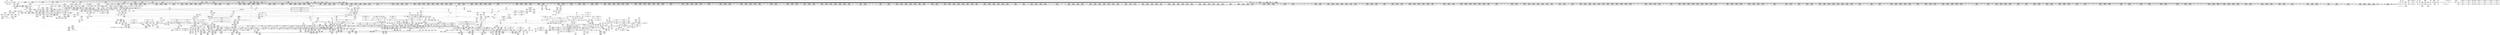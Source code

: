 digraph {
	CE0x4a760d0 [shape=record,shape=Mrecord,label="{CE0x4a760d0|2472:_%struct.cred*,_:_CRE_136,144_|*MultipleSource*|Function::task_sid&Arg::task::|security/selinux/hooks.c,208|Function::selinux_msg_queue_msgrcv&Arg::target::}"]
	CE0x4abc940 [shape=record,shape=Mrecord,label="{CE0x4abc940|task_sid:_tmp22|security/selinux/hooks.c,208|*SummSink*}"]
	CE0x4a5d4c0 [shape=record,shape=Mrecord,label="{CE0x4a5d4c0|i32_2|*Constant*}"]
	CE0x4a393f0 [shape=record,shape=Mrecord,label="{CE0x4a393f0|2472:_%struct.cred*,_:_CRE_688,689_}"]
	CE0x4aa5590 [shape=record,shape=Mrecord,label="{CE0x4aa5590|2472:_%struct.cred*,_:_CRE_6310,6311_}"]
	CE0x4a884a0 [shape=record,shape=Mrecord,label="{CE0x4a884a0|2472:_%struct.cred*,_:_CRE_2032,2036_|*MultipleSource*|Function::task_sid&Arg::task::|security/selinux/hooks.c,208|Function::selinux_msg_queue_msgrcv&Arg::target::}"]
	CE0x4b0a480 [shape=record,shape=Mrecord,label="{CE0x4b0a480|__rcu_read_lock:_tmp5|include/linux/rcupdate.h,239|*SummSource*}"]
	CE0x4aa5920 [shape=record,shape=Mrecord,label="{CE0x4aa5920|2472:_%struct.cred*,_:_CRE_6313,6314_}"]
	CE0x4ad3fa0 [shape=record,shape=Mrecord,label="{CE0x4ad3fa0|rcu_read_lock:_tmp12|include/linux/rcupdate.h,882|*SummSink*}"]
	CE0x4b13c10 [shape=record,shape=Mrecord,label="{CE0x4b13c10|i64*_getelementptr_inbounds_(_4_x_i64_,_4_x_i64_*___llvm_gcov_ctr130,_i64_0,_i64_2)|*Constant*|*SummSource*}"]
	CE0x4ad5bc0 [shape=record,shape=Mrecord,label="{CE0x4ad5bc0|rcu_read_lock:_tmp14|include/linux/rcupdate.h,882|*SummSource*}"]
	CE0x4a2a100 [shape=record,shape=Mrecord,label="{CE0x4a2a100|2472:_%struct.cred*,_:_CRE_432,440_|*MultipleSource*|Function::task_sid&Arg::task::|security/selinux/hooks.c,208|Function::selinux_msg_queue_msgrcv&Arg::target::}"]
	CE0x4a93150 [shape=record,shape=Mrecord,label="{CE0x4a93150|2472:_%struct.cred*,_:_CRE_2792,2800_|*MultipleSource*|Function::task_sid&Arg::task::|security/selinux/hooks.c,208|Function::selinux_msg_queue_msgrcv&Arg::target::}"]
	CE0x4a274e0 [shape=record,shape=Mrecord,label="{CE0x4a274e0|i64_2|*Constant*|*SummSource*}"]
	CE0x4ae0060 [shape=record,shape=Mrecord,label="{CE0x4ae0060|__preempt_count_sub:_do.body}"]
	CE0x4a0c060 [shape=record,shape=Mrecord,label="{CE0x4a0c060|_call_void_mcount()_#3}"]
	CE0x4a26680 [shape=record,shape=Mrecord,label="{CE0x4a26680|GLOBAL:___llvm_gcov_ctr126|Global_var:__llvm_gcov_ctr126}"]
	CE0x4b352b0 [shape=record,shape=Mrecord,label="{CE0x4b352b0|rcu_lock_acquire:_tmp7}"]
	CE0x4b01b20 [shape=record,shape=Mrecord,label="{CE0x4b01b20|i64*_getelementptr_inbounds_(_11_x_i64_,_11_x_i64_*___llvm_gcov_ctr132,_i64_0,_i64_0)|*Constant*}"]
	CE0x4ac0df0 [shape=record,shape=Mrecord,label="{CE0x4ac0df0|_call_void_rcu_read_unlock()_#10,_!dbg_!27748|security/selinux/hooks.c,209|*SummSource*}"]
	CE0x4afd440 [shape=record,shape=Mrecord,label="{CE0x4afd440|_call_void___preempt_count_add(i32_1)_#10,_!dbg_!27711|include/linux/rcupdate.h,239}"]
	CE0x4b01a10 [shape=record,shape=Mrecord,label="{CE0x4b01a10|rcu_read_unlock:_if.then|*SummSink*}"]
	CE0x4ae8cc0 [shape=record,shape=Mrecord,label="{CE0x4ae8cc0|rcu_read_lock:_tmp20|include/linux/rcupdate.h,882}"]
	CE0x4a8aff0 [shape=record,shape=Mrecord,label="{CE0x4a8aff0|2472:_%struct.cred*,_:_CRE_2248,2256_|*MultipleSource*|Function::task_sid&Arg::task::|security/selinux/hooks.c,208|Function::selinux_msg_queue_msgrcv&Arg::target::}"]
	CE0x4a6a150 [shape=record,shape=Mrecord,label="{CE0x4a6a150|rcu_read_lock:_entry|*SummSink*}"]
	CE0x4a2fc50 [shape=record,shape=Mrecord,label="{CE0x4a2fc50|80:_i32,_112:_i8*,_:_CRE_63,64_}"]
	CE0x4a92b80 [shape=record,shape=Mrecord,label="{CE0x4a92b80|2472:_%struct.cred*,_:_CRE_2768,2776_|*MultipleSource*|Function::task_sid&Arg::task::|security/selinux/hooks.c,208|Function::selinux_msg_queue_msgrcv&Arg::target::}"]
	CE0x4afa8e0 [shape=record,shape=Mrecord,label="{CE0x4afa8e0|rcu_read_unlock:_tmp}"]
	CE0x4a1bb30 [shape=record,shape=Mrecord,label="{CE0x4a1bb30|80:_i32,_112:_i8*,_:_CRE_35,36_}"]
	CE0x4aa89d0 [shape=record,shape=Mrecord,label="{CE0x4aa89d0|2472:_%struct.cred*,_:_CRE_6354,6355_}"]
	CE0x4aa7cc0 [shape=record,shape=Mrecord,label="{CE0x4aa7cc0|2472:_%struct.cred*,_:_CRE_6343,6344_}"]
	CE0x4a1bfe0 [shape=record,shape=Mrecord,label="{CE0x4a1bfe0|i64_1|*Constant*|*SummSource*}"]
	CE0x4a8f080 [shape=record,shape=Mrecord,label="{CE0x4a8f080|2472:_%struct.cred*,_:_CRE_2529,2530_}"]
	CE0x4a1c8a0 [shape=record,shape=Mrecord,label="{CE0x4a1c8a0|selinux_msg_queue_msgrcv:_bb|*SummSource*}"]
	CE0x4a8db10 [shape=record,shape=Mrecord,label="{CE0x4a8db10|2472:_%struct.cred*,_:_CRE_2472,2480_|*MultipleSource*|Function::task_sid&Arg::task::|security/selinux/hooks.c,208|Function::selinux_msg_queue_msgrcv&Arg::target::}"]
	CE0x4afedb0 [shape=record,shape=Mrecord,label="{CE0x4afedb0|__rcu_read_lock:_tmp4|include/linux/rcupdate.h,239}"]
	CE0x4b0e270 [shape=record,shape=Mrecord,label="{CE0x4b0e270|%struct.lockdep_map*_null|*Constant*}"]
	CE0x4aa69c0 [shape=record,shape=Mrecord,label="{CE0x4aa69c0|2472:_%struct.cred*,_:_CRE_6327,6328_}"]
	CE0x4a2f800 [shape=record,shape=Mrecord,label="{CE0x4a2f800|80:_i32,_112:_i8*,_:_CRE_6,7_}"]
	CE0x4b197e0 [shape=record,shape=Mrecord,label="{CE0x4b197e0|__rcu_read_unlock:_tmp1|*SummSink*}"]
	CE0x5e14b60 [shape=record,shape=Mrecord,label="{CE0x5e14b60|i32_0|*Constant*|*SummSink*}"]
	CE0x4af5e60 [shape=record,shape=Mrecord,label="{CE0x4af5e60|_ret_void,_!dbg_!27719|./arch/x86/include/asm/preempt.h,73}"]
	CE0x4aa0a90 [shape=record,shape=Mrecord,label="{CE0x4aa0a90|2472:_%struct.cred*,_:_CRE_5984,5992_|*MultipleSource*|Function::task_sid&Arg::task::|security/selinux/hooks.c,208|Function::selinux_msg_queue_msgrcv&Arg::target::}"]
	CE0x4aa88a0 [shape=record,shape=Mrecord,label="{CE0x4aa88a0|2472:_%struct.cred*,_:_CRE_6353,6354_}"]
	CE0x4ac08b0 [shape=record,shape=Mrecord,label="{CE0x4ac08b0|_ret_i32_%tmp6,_!dbg_!27716|security/selinux/hooks.c,197|*SummSource*}"]
	CE0x4a6e600 [shape=record,shape=Mrecord,label="{CE0x4a6e600|2472:_%struct.cred*,_:_CRE_216,224_|*MultipleSource*|Function::task_sid&Arg::task::|security/selinux/hooks.c,208|Function::selinux_msg_queue_msgrcv&Arg::target::}"]
	CE0x4b34ec0 [shape=record,shape=Mrecord,label="{CE0x4b34ec0|rcu_lock_acquire:_tmp6|*SummSink*}"]
	CE0x4a5d5a0 [shape=record,shape=Mrecord,label="{CE0x4a5d5a0|i32_2|*Constant*|*SummSink*}"]
	CE0x4a98390 [shape=record,shape=Mrecord,label="{CE0x4a98390|2472:_%struct.cred*,_:_CRE_2943,2944_}"]
	CE0x4a742c0 [shape=record,shape=Mrecord,label="{CE0x4a742c0|__rcu_read_lock:_tmp3|*SummSource*}"]
	CE0x4a78cc0 [shape=record,shape=Mrecord,label="{CE0x4a78cc0|i64*_getelementptr_inbounds_(_2_x_i64_,_2_x_i64_*___llvm_gcov_ctr131,_i64_0,_i64_0)|*Constant*}"]
	CE0x4a8ca30 [shape=record,shape=Mrecord,label="{CE0x4a8ca30|2472:_%struct.cred*,_:_CRE_2360,2368_|*MultipleSource*|Function::task_sid&Arg::task::|security/selinux/hooks.c,208|Function::selinux_msg_queue_msgrcv&Arg::target::}"]
	CE0x4b1dbf0 [shape=record,shape=Mrecord,label="{CE0x4b1dbf0|_call_void_lock_release(%struct.lockdep_map*_%map,_i32_1,_i64_ptrtoint_(i8*_blockaddress(_rcu_lock_release,_%__here)_to_i64))_#10,_!dbg_!27716|include/linux/rcupdate.h,423|*SummSource*}"]
	CE0x4a8cdf0 [shape=record,shape=Mrecord,label="{CE0x4a8cdf0|2472:_%struct.cred*,_:_CRE_2376,2384_|*MultipleSource*|Function::task_sid&Arg::task::|security/selinux/hooks.c,208|Function::selinux_msg_queue_msgrcv&Arg::target::}"]
	CE0x4a399f0 [shape=record,shape=Mrecord,label="{CE0x4a399f0|2472:_%struct.cred*,_:_CRE_691,692_}"]
	CE0x4ad5240 [shape=record,shape=Mrecord,label="{CE0x4ad5240|rcu_read_unlock:_tmp13|include/linux/rcupdate.h,933|*SummSink*}"]
	CE0x4aba6f0 [shape=record,shape=Mrecord,label="{CE0x4aba6f0|rcu_read_unlock:_tmp16|include/linux/rcupdate.h,933}"]
	CE0x4aab0a0 [shape=record,shape=Mrecord,label="{CE0x4aab0a0|2472:_%struct.cred*,_:_CRE_6480,6484_|*MultipleSource*|Function::task_sid&Arg::task::|security/selinux/hooks.c,208|Function::selinux_msg_queue_msgrcv&Arg::target::}"]
	CE0x4ad0310 [shape=record,shape=Mrecord,label="{CE0x4ad0310|cred_sid:_tmp4|*LoadInst*|security/selinux/hooks.c,196|*SummSource*}"]
	CE0x4a656b0 [shape=record,shape=Mrecord,label="{CE0x4a656b0|2472:_%struct.cred*,_:_CRE_76,80_|*MultipleSource*|Function::task_sid&Arg::task::|security/selinux/hooks.c,208|Function::selinux_msg_queue_msgrcv&Arg::target::}"]
	CE0x4ac8270 [shape=record,shape=Mrecord,label="{CE0x4ac8270|i64_5|*Constant*|*SummSink*}"]
	CE0x4ae3c90 [shape=record,shape=Mrecord,label="{CE0x4ae3c90|__rcu_read_unlock:_do.end}"]
	CE0x4a2bad0 [shape=record,shape=Mrecord,label="{CE0x4a2bad0|selinux_msg_queue_msgrcv:_tmp10|security/selinux/hooks.c,5284|*SummSink*}"]
	CE0x4ad3ac0 [shape=record,shape=Mrecord,label="{CE0x4ad3ac0|rcu_read_lock:_tmp11|include/linux/rcupdate.h,882|*SummSink*}"]
	CE0x4a05160 [shape=record,shape=Mrecord,label="{CE0x4a05160|i64*_getelementptr_inbounds_(_4_x_i64_,_4_x_i64_*___llvm_gcov_ctr135,_i64_0,_i64_1)|*Constant*|*SummSink*}"]
	CE0x4b35470 [shape=record,shape=Mrecord,label="{CE0x4b35470|rcu_lock_acquire:_tmp7|*SummSink*}"]
	CE0x4a95d90 [shape=record,shape=Mrecord,label="{CE0x4a95d90|2472:_%struct.cred*,_:_CRE_2911,2912_}"]
	CE0x4a1b4d0 [shape=record,shape=Mrecord,label="{CE0x4a1b4d0|_ret_i32_%call7,_!dbg_!27749|security/selinux/hooks.c,210}"]
	CE0x4a3fba0 [shape=record,shape=Mrecord,label="{CE0x4a3fba0|i8*_getelementptr_inbounds_(_25_x_i8_,_25_x_i8_*_.str45,_i32_0,_i32_0)|*Constant*}"]
	CE0x4acf150 [shape=record,shape=Mrecord,label="{CE0x4acf150|GLOBAL:_rcu_read_lock.__warned|Global_var:rcu_read_lock.__warned|*SummSource*}"]
	CE0x4ad0dd0 [shape=record,shape=Mrecord,label="{CE0x4ad0dd0|i64*_getelementptr_inbounds_(_4_x_i64_,_4_x_i64_*___llvm_gcov_ctr133,_i64_0,_i64_1)|*Constant*}"]
	CE0x4a77c40 [shape=record,shape=Mrecord,label="{CE0x4a77c40|COLLAPSED:_GCMRE___llvm_gcov_ctr131_internal_global_2_x_i64_zeroinitializer:_elem_0:default:}"]
	CE0x4afed10 [shape=record,shape=Mrecord,label="{CE0x4afed10|i64*_getelementptr_inbounds_(_4_x_i64_,_4_x_i64_*___llvm_gcov_ctr128,_i64_0,_i64_2)|*Constant*|*SummSink*}"]
	CE0x4a1d290 [shape=record,shape=Mrecord,label="{CE0x4a1d290|selinux_msg_queue_msgrcv:_tmp4|*LoadInst*|security/selinux/hooks.c,5277|*SummSink*}"]
	CE0x4a17350 [shape=record,shape=Mrecord,label="{CE0x4a17350|selinux_msg_queue_msgrcv:_target|Function::selinux_msg_queue_msgrcv&Arg::target::}"]
	CE0x4a61240 [shape=record,shape=Mrecord,label="{CE0x4a61240|_ret_i32_%rc.0,_!dbg_!27744|security/selinux/hooks.c,5287|*SummSink*}"]
	CE0x4ab9ff0 [shape=record,shape=Mrecord,label="{CE0x4ab9ff0|GLOBAL:___preempt_count_add|*Constant*|*SummSource*}"]
	CE0x4af57b0 [shape=record,shape=Mrecord,label="{CE0x4af57b0|rcu_lock_acquire:_indirectgoto|*SummSource*}"]
	CE0x4a23090 [shape=record,shape=Mrecord,label="{CE0x4a23090|2472:_%struct.cred*,_:_CRE_772,776_|*MultipleSource*|Function::task_sid&Arg::task::|security/selinux/hooks.c,208|Function::selinux_msg_queue_msgrcv&Arg::target::}"]
	CE0x4a8aa50 [shape=record,shape=Mrecord,label="{CE0x4a8aa50|2472:_%struct.cred*,_:_CRE_2160,2168_|*MultipleSource*|Function::task_sid&Arg::task::|security/selinux/hooks.c,208|Function::selinux_msg_queue_msgrcv&Arg::target::}"]
	CE0x4a89940 [shape=record,shape=Mrecord,label="{CE0x4a89940|2472:_%struct.cred*,_:_CRE_2088,2096_|*MultipleSource*|Function::task_sid&Arg::task::|security/selinux/hooks.c,208|Function::selinux_msg_queue_msgrcv&Arg::target::}"]
	CE0x4ac20c0 [shape=record,shape=Mrecord,label="{CE0x4ac20c0|i64*_getelementptr_inbounds_(_11_x_i64_,_11_x_i64_*___llvm_gcov_ctr127,_i64_0,_i64_0)|*Constant*|*SummSink*}"]
	CE0x4a99c80 [shape=record,shape=Mrecord,label="{CE0x4a99c80|2472:_%struct.cred*,_:_CRE_2964,2965_}"]
	CE0x4b3b850 [shape=record,shape=Mrecord,label="{CE0x4b3b850|__rcu_read_unlock:_tmp7|include/linux/rcupdate.h,245|*SummSink*}"]
	CE0x4a6dcb0 [shape=record,shape=Mrecord,label="{CE0x4a6dcb0|GLOBAL:___llvm_gcov_ctr127|Global_var:__llvm_gcov_ctr127}"]
	CE0x4a2e880 [shape=record,shape=Mrecord,label="{CE0x4a2e880|task_sid:_do.body|*SummSource*}"]
	CE0x4af2b10 [shape=record,shape=Mrecord,label="{CE0x4af2b10|__preempt_count_add:_val|Function::__preempt_count_add&Arg::val::|*SummSource*}"]
	CE0x4a379e0 [shape=record,shape=Mrecord,label="{CE0x4a379e0|2472:_%struct.cred*,_:_CRE_592,600_|*MultipleSource*|Function::task_sid&Arg::task::|security/selinux/hooks.c,208|Function::selinux_msg_queue_msgrcv&Arg::target::}"]
	CE0x4ae06b0 [shape=record,shape=Mrecord,label="{CE0x4ae06b0|__preempt_count_sub:_tmp5|./arch/x86/include/asm/preempt.h,77|*SummSink*}"]
	CE0x4aa4e70 [shape=record,shape=Mrecord,label="{CE0x4aa4e70|2472:_%struct.cred*,_:_CRE_6304,6305_}"]
	CE0x4afcdc0 [shape=record,shape=Mrecord,label="{CE0x4afcdc0|rcu_lock_acquire:_bb|*SummSource*}"]
	CE0x4b07340 [shape=record,shape=Mrecord,label="{CE0x4b07340|rcu_read_unlock:_tmp20|include/linux/rcupdate.h,933|*SummSink*}"]
	CE0x4a2fd50 [shape=record,shape=Mrecord,label="{CE0x4a2fd50|80:_i32,_112:_i8*,_:_CRE_64,65_}"]
	CE0x4b5db40 [shape=record,shape=Mrecord,label="{CE0x4b5db40|__preempt_count_add:_tmp1|*SummSink*}"]
	CE0x4b2c930 [shape=record,shape=Mrecord,label="{CE0x4b2c930|__preempt_count_sub:_tmp4|./arch/x86/include/asm/preempt.h,77|*SummSink*}"]
	CE0x4a65b80 [shape=record,shape=Mrecord,label="{CE0x4a65b80|_call_void_mcount()_#3|*SummSink*}"]
	CE0x4af6ff0 [shape=record,shape=Mrecord,label="{CE0x4af6ff0|__rcu_read_lock:_tmp1}"]
	CE0x4af7990 [shape=record,shape=Mrecord,label="{CE0x4af7990|rcu_read_unlock:_tmp12|include/linux/rcupdate.h,933|*SummSource*}"]
	CE0x4b32d00 [shape=record,shape=Mrecord,label="{CE0x4b32d00|rcu_lock_release:_tmp3|*SummSink*}"]
	CE0x4ad0980 [shape=record,shape=Mrecord,label="{CE0x4ad0980|rcu_read_lock:_tmp7|include/linux/rcupdate.h,882|*SummSource*}"]
	CE0x4adfff0 [shape=record,shape=Mrecord,label="{CE0x4adfff0|__preempt_count_sub:_bb}"]
	CE0x4a141c0 [shape=record,shape=Mrecord,label="{CE0x4a141c0|80:_i32,_112:_i8*,_:_CRE_57,58_}"]
	CE0x4a1cde0 [shape=record,shape=Mrecord,label="{CE0x4a1cde0|80:_i32,_112:_i8*,_:_CRE_7,8_}"]
	CE0x4af6ea0 [shape=record,shape=Mrecord,label="{CE0x4af6ea0|i64*_getelementptr_inbounds_(_4_x_i64_,_4_x_i64_*___llvm_gcov_ctr128,_i64_0,_i64_0)|*Constant*|*SummSource*}"]
	CE0x4aaf7e0 [shape=record,shape=Mrecord,label="{CE0x4aaf7e0|2472:_%struct.cred*,_:_CRE_10560,10568_|*MultipleSource*|Function::task_sid&Arg::task::|security/selinux/hooks.c,208|Function::selinux_msg_queue_msgrcv&Arg::target::}"]
	CE0x4b13180 [shape=record,shape=Mrecord,label="{CE0x4b13180|i64*_getelementptr_inbounds_(_4_x_i64_,_4_x_i64_*___llvm_gcov_ctr133,_i64_0,_i64_2)|*Constant*}"]
	CE0x4a3ce60 [shape=record,shape=Mrecord,label="{CE0x4a3ce60|selinux_msg_queue_msgrcv:_tmp14|security/selinux/hooks.c,5285|*SummSink*}"]
	CE0x4aa6040 [shape=record,shape=Mrecord,label="{CE0x4aa6040|2472:_%struct.cred*,_:_CRE_6319,6320_}"]
	CE0x4a78050 [shape=record,shape=Mrecord,label="{CE0x4a78050|task_sid:_do.end6|*SummSink*}"]
	CE0x4a39a60 [shape=record,shape=Mrecord,label="{CE0x4a39a60|2472:_%struct.cred*,_:_CRE_692,693_}"]
	CE0x4a182d0 [shape=record,shape=Mrecord,label="{CE0x4a182d0|i32_10|*Constant*|*SummSink*}"]
	CE0x4b0bfe0 [shape=record,shape=Mrecord,label="{CE0x4b0bfe0|_call_void___rcu_read_unlock()_#10,_!dbg_!27734|include/linux/rcupdate.h,937|*SummSource*}"]
	CE0x4abb980 [shape=record,shape=Mrecord,label="{CE0x4abb980|task_sid:_tmp20|security/selinux/hooks.c,208}"]
	CE0x4b14be0 [shape=record,shape=Mrecord,label="{CE0x4b14be0|i8*_undef|*Constant*|*SummSink*}"]
	CE0x4a977b0 [shape=record,shape=Mrecord,label="{CE0x4a977b0|2472:_%struct.cred*,_:_CRE_2933,2934_}"]
	CE0x4adde20 [shape=record,shape=Mrecord,label="{CE0x4adde20|i64*_getelementptr_inbounds_(_4_x_i64_,_4_x_i64_*___llvm_gcov_ctr135,_i64_0,_i64_2)|*Constant*|*SummSink*}"]
	CE0x4a30b40 [shape=record,shape=Mrecord,label="{CE0x4a30b40|selinux_msg_queue_msgrcv:_call|security/selinux/hooks.c,5273|*SummSink*}"]
	CE0x4a654d0 [shape=record,shape=Mrecord,label="{CE0x4a654d0|2472:_%struct.cred*,_:_CRE_72,76_|*MultipleSource*|Function::task_sid&Arg::task::|security/selinux/hooks.c,208|Function::selinux_msg_queue_msgrcv&Arg::target::}"]
	CE0x4a10280 [shape=record,shape=Mrecord,label="{CE0x4a10280|selinux_msg_queue_msgrcv:_security|security/selinux/hooks.c,5276|*SummSink*}"]
	CE0x4b2eac0 [shape=record,shape=Mrecord,label="{CE0x4b2eac0|__rcu_read_unlock:_tmp2|*SummSource*}"]
	CE0x4a29d40 [shape=record,shape=Mrecord,label="{CE0x4a29d40|2472:_%struct.cred*,_:_CRE_416,424_|*MultipleSource*|Function::task_sid&Arg::task::|security/selinux/hooks.c,208|Function::selinux_msg_queue_msgrcv&Arg::target::}"]
	CE0x4a3e440 [shape=record,shape=Mrecord,label="{CE0x4a3e440|80:_i32,_112:_i8*,_:_CRE_26,27_}"]
	CE0x4aadb50 [shape=record,shape=Mrecord,label="{CE0x4aadb50|2472:_%struct.cred*,_:_CRE_6640,6644_|*MultipleSource*|Function::task_sid&Arg::task::|security/selinux/hooks.c,208|Function::selinux_msg_queue_msgrcv&Arg::target::}"]
	CE0x4a99690 [shape=record,shape=Mrecord,label="{CE0x4a99690|2472:_%struct.cred*,_:_CRE_2959,2960_}"]
	CE0x4b1c280 [shape=record,shape=Mrecord,label="{CE0x4b1c280|__preempt_count_add:_do.body|*SummSink*}"]
	CE0x4aff2e0 [shape=record,shape=Mrecord,label="{CE0x4aff2e0|rcu_read_unlock:_tmp10|include/linux/rcupdate.h,933|*SummSource*}"]
	CE0x4ac80f0 [shape=record,shape=Mrecord,label="{CE0x4ac80f0|i64_5|*Constant*}"]
	CE0x4ad0650 [shape=record,shape=Mrecord,label="{CE0x4ad0650|rcu_read_lock:_tmp6|include/linux/rcupdate.h,882|*SummSink*}"]
	CE0x4a98e40 [shape=record,shape=Mrecord,label="{CE0x4a98e40|2472:_%struct.cred*,_:_CRE_2952,2953_}"]
	CE0x4a384f0 [shape=record,shape=Mrecord,label="{CE0x4a384f0|2472:_%struct.cred*,_:_CRE_640,644_|*MultipleSource*|Function::task_sid&Arg::task::|security/selinux/hooks.c,208|Function::selinux_msg_queue_msgrcv&Arg::target::}"]
	CE0x4a95ff0 [shape=record,shape=Mrecord,label="{CE0x4a95ff0|2472:_%struct.cred*,_:_CRE_2913,2914_}"]
	CE0x4adb460 [shape=record,shape=Mrecord,label="{CE0x4adb460|__preempt_count_add:_tmp7|./arch/x86/include/asm/preempt.h,73}"]
	CE0x4a3f320 [shape=record,shape=Mrecord,label="{CE0x4a3f320|i64_3|*Constant*}"]
	CE0x4a22eb0 [shape=record,shape=Mrecord,label="{CE0x4a22eb0|2472:_%struct.cred*,_:_CRE_768,772_|*MultipleSource*|Function::task_sid&Arg::task::|security/selinux/hooks.c,208|Function::selinux_msg_queue_msgrcv&Arg::target::}"]
	CE0x4aa6c20 [shape=record,shape=Mrecord,label="{CE0x4aa6c20|2472:_%struct.cred*,_:_CRE_6329,6330_}"]
	CE0x4aa4290 [shape=record,shape=Mrecord,label="{CE0x4aa4290|2472:_%struct.cred*,_:_CRE_6294,6295_}"]
	CE0x4a9ba00 [shape=record,shape=Mrecord,label="{CE0x4a9ba00|2472:_%struct.cred*,_:_CRE_3040,3048_|*MultipleSource*|Function::task_sid&Arg::task::|security/selinux/hooks.c,208|Function::selinux_msg_queue_msgrcv&Arg::target::}"]
	CE0x4a622f0 [shape=record,shape=Mrecord,label="{CE0x4a622f0|i32_208|*Constant*|*SummSource*}"]
	CE0x4aa4620 [shape=record,shape=Mrecord,label="{CE0x4aa4620|2472:_%struct.cred*,_:_CRE_6297,6298_}"]
	CE0x4a94660 [shape=record,shape=Mrecord,label="{CE0x4a94660|2472:_%struct.cred*,_:_CRE_2872,2876_|*MultipleSource*|Function::task_sid&Arg::task::|security/selinux/hooks.c,208|Function::selinux_msg_queue_msgrcv&Arg::target::}"]
	CE0x4a66780 [shape=record,shape=Mrecord,label="{CE0x4a66780|_call_void_mcount()_#3|*SummSource*}"]
	CE0x4a0b530 [shape=record,shape=Mrecord,label="{CE0x4a0b530|80:_i32,_112:_i8*,_:_CRE_208,216_|*MultipleSource*|Function::selinux_msg_queue_msgrcv&Arg::msq::|security/selinux/hooks.c,5276}"]
	CE0x6597070 [shape=record,shape=Mrecord,label="{CE0x6597070|80:_i32,_112:_i8*,_:_CRE_16,17_}"]
	CE0x4ac0d60 [shape=record,shape=Mrecord,label="{CE0x4ac0d60|_call_void_rcu_read_unlock()_#10,_!dbg_!27748|security/selinux/hooks.c,209}"]
	CE0x4b33410 [shape=record,shape=Mrecord,label="{CE0x4b33410|i64*_getelementptr_inbounds_(_4_x_i64_,_4_x_i64_*___llvm_gcov_ctr133,_i64_0,_i64_2)|*Constant*|*SummSource*}"]
	CE0x4a0fd40 [shape=record,shape=Mrecord,label="{CE0x4a0fd40|selinux_msg_queue_msgrcv:_tmp2|security/selinux/hooks.c,5276}"]
	CE0x4a21f00 [shape=record,shape=Mrecord,label="{CE0x4a21f00|80:_i32,_112:_i8*,_:_CRE_13,14_}"]
	CE0x4a98be0 [shape=record,shape=Mrecord,label="{CE0x4a98be0|2472:_%struct.cred*,_:_CRE_2950,2951_}"]
	CE0x4a72e20 [shape=record,shape=Mrecord,label="{CE0x4a72e20|rcu_read_lock:_tmp2|*SummSink*}"]
	CE0x4a61080 [shape=record,shape=Mrecord,label="{CE0x4a61080|_ret_i32_%rc.0,_!dbg_!27744|security/selinux/hooks.c,5287|*SummSource*}"]
	CE0x4a052d0 [shape=record,shape=Mrecord,label="{CE0x4a052d0|i64_1|*Constant*}"]
	CE0x4a41350 [shape=record,shape=Mrecord,label="{CE0x4a41350|selinux_msg_queue_msgrcv:_q_perm3|security/selinux/hooks.c,5280}"]
	CE0x4a71b30 [shape=record,shape=Mrecord,label="{CE0x4a71b30|i64*_getelementptr_inbounds_(_11_x_i64_,_11_x_i64_*___llvm_gcov_ctr127,_i64_0,_i64_1)|*Constant*}"]
	CE0x4a9a730 [shape=record,shape=Mrecord,label="{CE0x4a9a730|2472:_%struct.cred*,_:_CRE_2973,2974_}"]
	CE0x4a6c570 [shape=record,shape=Mrecord,label="{CE0x4a6c570|cred_sid:_tmp1|*SummSource*}"]
	CE0x4a2c440 [shape=record,shape=Mrecord,label="{CE0x4a2c440|2472:_%struct.cred*,_:_CRE_0,8_|*MultipleSource*|Function::task_sid&Arg::task::|security/selinux/hooks.c,208|Function::selinux_msg_queue_msgrcv&Arg::target::}"]
	CE0x4b326d0 [shape=record,shape=Mrecord,label="{CE0x4b326d0|rcu_lock_release:_tmp|*SummSource*}"]
	CE0x4ad9800 [shape=record,shape=Mrecord,label="{CE0x4ad9800|_call_void_asm_addl_$1,_%gs:$0_,_*m,ri,*m,_dirflag_,_fpsr_,_flags_(i32*___preempt_count,_i32_%sub,_i32*___preempt_count)_#3,_!dbg_!27717,_!srcloc_!27718|./arch/x86/include/asm/preempt.h,77|*SummSink*}"]
	CE0x4a0ff10 [shape=record,shape=Mrecord,label="{CE0x4a0ff10|selinux_msg_queue_msgrcv:_tmp2|security/selinux/hooks.c,5276|*SummSource*}"]
	CE0x4b1d730 [shape=record,shape=Mrecord,label="{CE0x4b1d730|rcu_lock_release:_tmp5|include/linux/rcupdate.h,423}"]
	CE0x4a44250 [shape=record,shape=Mrecord,label="{CE0x4a44250|avc_has_perm:_entry|*SummSource*}"]
	CE0x4a758b0 [shape=record,shape=Mrecord,label="{CE0x4a758b0|_call_void_mcount()_#3|*SummSink*}"]
	CE0x4acde90 [shape=record,shape=Mrecord,label="{CE0x4acde90|__preempt_count_add:_entry|*SummSink*}"]
	CE0x4a39030 [shape=record,shape=Mrecord,label="{CE0x4a39030|2472:_%struct.cred*,_:_CRE_672,680_|*MultipleSource*|Function::task_sid&Arg::task::|security/selinux/hooks.c,208|Function::selinux_msg_queue_msgrcv&Arg::target::}"]
	CE0x4a8ea10 [shape=record,shape=Mrecord,label="{CE0x4a8ea10|2472:_%struct.cred*,_:_CRE_2522,2523_}"]
	CE0x4af8350 [shape=record,shape=Mrecord,label="{CE0x4af8350|_call_void_mcount()_#3}"]
	CE0x4afdf80 [shape=record,shape=Mrecord,label="{CE0x4afdf80|_call_void_asm_addl_$1,_%gs:$0_,_*m,ri,*m,_dirflag_,_fpsr_,_flags_(i32*___preempt_count,_i32_%val,_i32*___preempt_count)_#3,_!dbg_!27714,_!srcloc_!27717|./arch/x86/include/asm/preempt.h,72}"]
	CE0x4a85710 [shape=record,shape=Mrecord,label="{CE0x4a85710|_call_void_lockdep_rcu_suspicious(i8*_getelementptr_inbounds_(_25_x_i8_,_25_x_i8_*_.str3,_i32_0,_i32_0),_i32_208,_i8*_getelementptr_inbounds_(_41_x_i8_,_41_x_i8_*_.str44,_i32_0,_i32_0))_#10,_!dbg_!27732|security/selinux/hooks.c,208}"]
	CE0x4aa8770 [shape=record,shape=Mrecord,label="{CE0x4aa8770|2472:_%struct.cred*,_:_CRE_6352,6353_}"]
	CE0x4aa2000 [shape=record,shape=Mrecord,label="{CE0x4aa2000|2472:_%struct.cred*,_:_CRE_6192,6196_|*MultipleSource*|Function::task_sid&Arg::task::|security/selinux/hooks.c,208|Function::selinux_msg_queue_msgrcv&Arg::target::}"]
	CE0x4a26d80 [shape=record,shape=Mrecord,label="{CE0x4a26d80|selinux_msg_queue_msgrcv:_tobool|security/selinux/hooks.c,5284}"]
	CE0x4ac1be0 [shape=record,shape=Mrecord,label="{CE0x4ac1be0|_ret_void,_!dbg_!27735|include/linux/rcupdate.h,938|*SummSource*}"]
	CE0x4b1a300 [shape=record,shape=Mrecord,label="{CE0x4b1a300|rcu_lock_acquire:_tmp|*SummSink*}"]
	CE0x4b02ba0 [shape=record,shape=Mrecord,label="{CE0x4b02ba0|rcu_read_unlock:_tmp9|include/linux/rcupdate.h,933}"]
	CE0x4b33a60 [shape=record,shape=Mrecord,label="{CE0x4b33a60|GLOBAL:___preempt_count_sub|*Constant*|*SummSink*}"]
	CE0x4a39cf0 [shape=record,shape=Mrecord,label="{CE0x4a39cf0|2472:_%struct.cred*,_:_CRE_697,698_}"]
	CE0x4aad2a0 [shape=record,shape=Mrecord,label="{CE0x4aad2a0|2472:_%struct.cred*,_:_CRE_6608,6616_|*MultipleSource*|Function::task_sid&Arg::task::|security/selinux/hooks.c,208|Function::selinux_msg_queue_msgrcv&Arg::target::}"]
	CE0x4af6b40 [shape=record,shape=Mrecord,label="{CE0x4af6b40|__rcu_read_unlock:_tmp|*SummSource*}"]
	CE0x4a91ce0 [shape=record,shape=Mrecord,label="{CE0x4a91ce0|2472:_%struct.cred*,_:_CRE_2712,2720_|*MultipleSource*|Function::task_sid&Arg::task::|security/selinux/hooks.c,208|Function::selinux_msg_queue_msgrcv&Arg::target::}"]
	CE0x4a26350 [shape=record,shape=Mrecord,label="{CE0x4a26350|selinux_msg_queue_msgrcv:_sid4|security/selinux/hooks.c,5282|*SummSource*}"]
	CE0x4a96bd0 [shape=record,shape=Mrecord,label="{CE0x4a96bd0|2472:_%struct.cred*,_:_CRE_2923,2924_}"]
	CE0x4a7a100 [shape=record,shape=Mrecord,label="{CE0x4a7a100|_ret_void,_!dbg_!27717|include/linux/rcupdate.h,240}"]
	CE0x4aca660 [shape=record,shape=Mrecord,label="{CE0x4aca660|task_sid:_tobool4|security/selinux/hooks.c,208}"]
	CE0x4a659c0 [shape=record,shape=Mrecord,label="{CE0x4a659c0|_call_void_mcount()_#3}"]
	CE0x4a634e0 [shape=record,shape=Mrecord,label="{CE0x4a634e0|task_sid:_tmp1|*SummSource*}"]
	CE0x4b023a0 [shape=record,shape=Mrecord,label="{CE0x4b023a0|GLOBAL:_rcu_read_unlock.__warned|Global_var:rcu_read_unlock.__warned}"]
	CE0x4a1ba40 [shape=record,shape=Mrecord,label="{CE0x4a1ba40|80:_i32,_112:_i8*,_:_CRE_34,35_}"]
	CE0x4b01850 [shape=record,shape=Mrecord,label="{CE0x4b01850|rcu_read_unlock:_if.then}"]
	CE0x4a11a60 [shape=record,shape=Mrecord,label="{CE0x4a11a60|avc_has_perm:_auditdata|Function::avc_has_perm&Arg::auditdata::|*SummSource*}"]
	CE0x4a74380 [shape=record,shape=Mrecord,label="{CE0x4a74380|__rcu_read_lock:_tmp3|*SummSink*}"]
	CE0x4aa4190 [shape=record,shape=Mrecord,label="{CE0x4aa4190|2472:_%struct.cred*,_:_CRE_6293,6294_}"]
	CE0x4aa49b0 [shape=record,shape=Mrecord,label="{CE0x4aa49b0|2472:_%struct.cred*,_:_CRE_6300,6301_}"]
	CE0x4a63880 [shape=record,shape=Mrecord,label="{CE0x4a63880|i64*_getelementptr_inbounds_(_13_x_i64_,_13_x_i64_*___llvm_gcov_ctr126,_i64_0,_i64_1)|*Constant*}"]
	CE0x4afbe50 [shape=record,shape=Mrecord,label="{CE0x4afbe50|__rcu_read_lock:_tmp6|include/linux/rcupdate.h,240|*SummSource*}"]
	CE0x4aa5b80 [shape=record,shape=Mrecord,label="{CE0x4aa5b80|2472:_%struct.cred*,_:_CRE_6315,6316_}"]
	CE0x4a82060 [shape=record,shape=Mrecord,label="{CE0x4a82060|rcu_read_lock:_tmp18|include/linux/rcupdate.h,882|*SummSource*}"]
	CE0x4a6eed0 [shape=record,shape=Mrecord,label="{CE0x4a6eed0|2472:_%struct.cred*,_:_CRE_448,456_|*MultipleSource*|Function::task_sid&Arg::task::|security/selinux/hooks.c,208|Function::selinux_msg_queue_msgrcv&Arg::target::}"]
	CE0x4ab8c10 [shape=record,shape=Mrecord,label="{CE0x4ab8c10|cred_sid:_tmp6|security/selinux/hooks.c,197}"]
	CE0x4aac3c0 [shape=record,shape=Mrecord,label="{CE0x4aac3c0|2472:_%struct.cred*,_:_CRE_6544,6552_|*MultipleSource*|Function::task_sid&Arg::task::|security/selinux/hooks.c,208|Function::selinux_msg_queue_msgrcv&Arg::target::}"]
	CE0x4ab3790 [shape=record,shape=Mrecord,label="{CE0x4ab3790|task_sid:_tmp17|security/selinux/hooks.c,208}"]
	CE0x4b0f2e0 [shape=record,shape=Mrecord,label="{CE0x4b0f2e0|__rcu_read_lock:_tmp2|*SummSink*}"]
	CE0x4a265e0 [shape=record,shape=Mrecord,label="{CE0x4a265e0|task_sid:_tmp5|security/selinux/hooks.c,208}"]
	CE0x4aafa10 [shape=record,shape=Mrecord,label="{CE0x4aafa10|2472:_%struct.cred*,_:_CRE_10568,10572_|*MultipleSource*|Function::task_sid&Arg::task::|security/selinux/hooks.c,208|Function::selinux_msg_queue_msgrcv&Arg::target::}"]
	CE0x4a8c460 [shape=record,shape=Mrecord,label="{CE0x4a8c460|2472:_%struct.cred*,_:_CRE_2336,2344_|*MultipleSource*|Function::task_sid&Arg::task::|security/selinux/hooks.c,208|Function::selinux_msg_queue_msgrcv&Arg::target::}"]
	CE0x4a1a470 [shape=record,shape=Mrecord,label="{CE0x4a1a470|avc_has_perm:_tclass|Function::avc_has_perm&Arg::tclass::|*SummSource*}"]
	CE0x4a9ffc0 [shape=record,shape=Mrecord,label="{CE0x4a9ffc0|2472:_%struct.cred*,_:_CRE_5944,5952_|*MultipleSource*|Function::task_sid&Arg::task::|security/selinux/hooks.c,208|Function::selinux_msg_queue_msgrcv&Arg::target::}"]
	CE0x4b19c60 [shape=record,shape=Mrecord,label="{CE0x4b19c60|_call_void___preempt_count_sub(i32_1)_#10,_!dbg_!27715|include/linux/rcupdate.h,244|*SummSink*}"]
	CE0x4a05700 [shape=record,shape=Mrecord,label="{CE0x4a05700|__preempt_count_add:_tmp4|./arch/x86/include/asm/preempt.h,72|*SummSource*}"]
	CE0x4acba90 [shape=record,shape=Mrecord,label="{CE0x4acba90|rcu_read_lock:_tmp8|include/linux/rcupdate.h,882|*SummSink*}"]
	CE0x4a11b60 [shape=record,shape=Mrecord,label="{CE0x4a11b60|_ret_i32_%retval.0,_!dbg_!27728|security/selinux/avc.c,775|*SummSource*}"]
	CE0x4a8a0f0 [shape=record,shape=Mrecord,label="{CE0x4a8a0f0|2472:_%struct.cred*,_:_CRE_2120,2128_|*MultipleSource*|Function::task_sid&Arg::task::|security/selinux/hooks.c,208|Function::selinux_msg_queue_msgrcv&Arg::target::}"]
	CE0x4b00330 [shape=record,shape=Mrecord,label="{CE0x4b00330|rcu_read_unlock:_tmp12|include/linux/rcupdate.h,933}"]
	CE0x4aa0210 [shape=record,shape=Mrecord,label="{CE0x4aa0210|2472:_%struct.cred*,_:_CRE_5952,5960_|*MultipleSource*|Function::task_sid&Arg::task::|security/selinux/hooks.c,208|Function::selinux_msg_queue_msgrcv&Arg::target::}"]
	CE0x4b22950 [shape=record,shape=Mrecord,label="{CE0x4b22950|__preempt_count_sub:_tmp|*SummSource*}"]
	CE0x4b06be0 [shape=record,shape=Mrecord,label="{CE0x4b06be0|rcu_read_unlock:_tmp19|include/linux/rcupdate.h,933|*SummSource*}"]
	CE0x4af2d60 [shape=record,shape=Mrecord,label="{CE0x4af2d60|_ret_void,_!dbg_!27719|./arch/x86/include/asm/preempt.h,73|*SummSource*}"]
	CE0x4a96250 [shape=record,shape=Mrecord,label="{CE0x4a96250|2472:_%struct.cred*,_:_CRE_2915,2916_}"]
	CE0x4a18fb0 [shape=record,shape=Mrecord,label="{CE0x4a18fb0|2472:_%struct.cred*,_:_CRE_200,208_|*MultipleSource*|Function::task_sid&Arg::task::|security/selinux/hooks.c,208|Function::selinux_msg_queue_msgrcv&Arg::target::}"]
	CE0x4ac1340 [shape=record,shape=Mrecord,label="{CE0x4ac1340|GLOBAL:_rcu_read_unlock|*Constant*|*SummSource*}"]
	CE0x4a1bf70 [shape=record,shape=Mrecord,label="{CE0x4a1bf70|i64_1|*Constant*}"]
	CE0x4b2fd80 [shape=record,shape=Mrecord,label="{CE0x4b2fd80|__rcu_read_unlock:_tmp6|include/linux/rcupdate.h,245|*SummSink*}"]
	CE0x4a1abb0 [shape=record,shape=Mrecord,label="{CE0x4a1abb0|avc_has_perm:_requested|Function::avc_has_perm&Arg::requested::}"]
	CE0x4aabf80 [shape=record,shape=Mrecord,label="{CE0x4aabf80|2472:_%struct.cred*,_:_CRE_6528,6536_|*MultipleSource*|Function::task_sid&Arg::task::|security/selinux/hooks.c,208|Function::selinux_msg_queue_msgrcv&Arg::target::}"]
	CE0x4ac66c0 [shape=record,shape=Mrecord,label="{CE0x4ac66c0|task_sid:_tmp8|security/selinux/hooks.c,208|*SummSource*}"]
	CE0x4ad76a0 [shape=record,shape=Mrecord,label="{CE0x4ad76a0|rcu_read_lock:_tmp8|include/linux/rcupdate.h,882}"]
	CE0x4ac8dc0 [shape=record,shape=Mrecord,label="{CE0x4ac8dc0|task_sid:_tmp10|security/selinux/hooks.c,208|*SummSink*}"]
	CE0x4a99430 [shape=record,shape=Mrecord,label="{CE0x4a99430|2472:_%struct.cred*,_:_CRE_2957,2958_}"]
	CE0x4a8eea0 [shape=record,shape=Mrecord,label="{CE0x4a8eea0|2472:_%struct.cred*,_:_CRE_2527,2528_}"]
	CE0x4a9cee0 [shape=record,shape=Mrecord,label="{CE0x4a9cee0|2472:_%struct.cred*,_:_CRE_3112,3116_|*MultipleSource*|Function::task_sid&Arg::task::|security/selinux/hooks.c,208|Function::selinux_msg_queue_msgrcv&Arg::target::}"]
	CE0x4abd9f0 [shape=record,shape=Mrecord,label="{CE0x4abd9f0|i64*_getelementptr_inbounds_(_13_x_i64_,_13_x_i64_*___llvm_gcov_ctr126,_i64_0,_i64_11)|*Constant*|*SummSource*}"]
	CE0x4a0f5d0 [shape=record,shape=Mrecord,label="{CE0x4a0f5d0|80:_i32,_112:_i8*,_:_CRE_5,6_}"]
	CE0x4ab97d0 [shape=record,shape=Mrecord,label="{CE0x4ab97d0|rcu_read_unlock:_land.lhs.true|*SummSource*}"]
	CE0x4a41e60 [shape=record,shape=Mrecord,label="{CE0x4a41e60|i32_3|*Constant*}"]
	CE0x4a2bdb0 [shape=record,shape=Mrecord,label="{CE0x4a2bdb0|selinux_msg_queue_msgrcv:_tmp11|security/selinux/hooks.c,5284|*SummSource*}"]
	CE0x4ab2fa0 [shape=record,shape=Mrecord,label="{CE0x4ab2fa0|task_sid:_tmp15|security/selinux/hooks.c,208|*SummSource*}"]
	CE0x4afe5c0 [shape=record,shape=Mrecord,label="{CE0x4afe5c0|rcu_read_unlock:_tmp17|include/linux/rcupdate.h,933|*SummSink*}"]
	CE0x4aa0ed0 [shape=record,shape=Mrecord,label="{CE0x4aa0ed0|2472:_%struct.cred*,_:_CRE_6000,6008_|*MultipleSource*|Function::task_sid&Arg::task::|security/selinux/hooks.c,208|Function::selinux_msg_queue_msgrcv&Arg::target::}"]
	CE0x4a9abf0 [shape=record,shape=Mrecord,label="{CE0x4a9abf0|2472:_%struct.cred*,_:_CRE_2980,2984_|*MultipleSource*|Function::task_sid&Arg::task::|security/selinux/hooks.c,208|Function::selinux_msg_queue_msgrcv&Arg::target::}"]
	CE0x4b5de60 [shape=record,shape=Mrecord,label="{CE0x4b5de60|__preempt_count_sub:_do.body|*SummSource*}"]
	CE0x4ae35d0 [shape=record,shape=Mrecord,label="{CE0x4ae35d0|i64_1|*Constant*}"]
	CE0x4ab9cf0 [shape=record,shape=Mrecord,label="{CE0x4ab9cf0|rcu_read_unlock:_tmp2}"]
	CE0x4b5e020 [shape=record,shape=Mrecord,label="{CE0x4b5e020|__preempt_count_sub:_do.body|*SummSink*}"]
	CE0x4af5220 [shape=record,shape=Mrecord,label="{CE0x4af5220|__rcu_read_lock:_tmp1|*SummSink*}"]
	CE0x4a978e0 [shape=record,shape=Mrecord,label="{CE0x4a978e0|2472:_%struct.cred*,_:_CRE_2934,2935_}"]
	CE0x4a41df0 [shape=record,shape=Mrecord,label="{CE0x4a41df0|selinux_msg_queue_msgrcv:_key|security/selinux/hooks.c,5280}"]
	CE0x4b02c30 [shape=record,shape=Mrecord,label="{CE0x4b02c30|rcu_read_unlock:_tobool1|include/linux/rcupdate.h,933}"]
	CE0x4a3a300 [shape=record,shape=Mrecord,label="{CE0x4a3a300|2472:_%struct.cred*,_:_CRE_712,720_|*MultipleSource*|Function::task_sid&Arg::task::|security/selinux/hooks.c,208|Function::selinux_msg_queue_msgrcv&Arg::target::}"]
	CE0x4a31f30 [shape=record,shape=Mrecord,label="{CE0x4a31f30|GLOBAL:_task_sid|*Constant*|*SummSource*}"]
	CE0x4acdd80 [shape=record,shape=Mrecord,label="{CE0x4acdd80|__preempt_count_add:_entry|*SummSource*}"]
	CE0x4b32170 [shape=record,shape=Mrecord,label="{CE0x4b32170|__preempt_count_sub:_entry|*SummSource*}"]
	CE0x4aa2a40 [shape=record,shape=Mrecord,label="{CE0x4aa2a40|2472:_%struct.cred*,_:_CRE_6224,6232_|*MultipleSource*|Function::task_sid&Arg::task::|security/selinux/hooks.c,208|Function::selinux_msg_queue_msgrcv&Arg::target::}"]
	CE0x4a226b0 [shape=record,shape=Mrecord,label="{CE0x4a226b0|80:_i32,_112:_i8*,_:_CRE_38,39_}"]
	CE0x4a97c70 [shape=record,shape=Mrecord,label="{CE0x4a97c70|2472:_%struct.cred*,_:_CRE_2937,2938_}"]
	CE0x4a78760 [shape=record,shape=Mrecord,label="{CE0x4a78760|2472:_%struct.cred*,_:_CRE_160,164_|*MultipleSource*|Function::task_sid&Arg::task::|security/selinux/hooks.c,208|Function::selinux_msg_queue_msgrcv&Arg::target::}"]
	CE0x4a6ae40 [shape=record,shape=Mrecord,label="{CE0x4a6ae40|rcu_lock_acquire:_map|Function::rcu_lock_acquire&Arg::map::|*SummSink*}"]
	CE0x4a98f70 [shape=record,shape=Mrecord,label="{CE0x4a98f70|2472:_%struct.cred*,_:_CRE_2953,2954_}"]
	CE0x4a43590 [shape=record,shape=Mrecord,label="{CE0x4a43590|selinux_msg_queue_msgrcv:_key|security/selinux/hooks.c,5280|*SummSink*}"]
	CE0x4a81a50 [shape=record,shape=Mrecord,label="{CE0x4a81a50|rcu_read_lock:_tmp17|include/linux/rcupdate.h,882|*SummSink*}"]
	CE0x4ab18b0 [shape=record,shape=Mrecord,label="{CE0x4ab18b0|task_sid:_tmp4|*LoadInst*|security/selinux/hooks.c,208|*SummSink*}"]
	CE0x4a32c10 [shape=record,shape=Mrecord,label="{CE0x4a32c10|80:_i32,_112:_i8*,_:_CRE_176,184_|*MultipleSource*|Function::selinux_msg_queue_msgrcv&Arg::msq::|security/selinux/hooks.c,5276}"]
	CE0x4b323f0 [shape=record,shape=Mrecord,label="{CE0x4b323f0|_ret_void,_!dbg_!27720|./arch/x86/include/asm/preempt.h,78}"]
	CE0x4ac5370 [shape=record,shape=Mrecord,label="{CE0x4ac5370|i32_883|*Constant*}"]
	CE0x4a0e820 [shape=record,shape=Mrecord,label="{CE0x4a0e820|i64*_getelementptr_inbounds_(_5_x_i64_,_5_x_i64_*___llvm_gcov_ctr309,_i64_0,_i64_0)|*Constant*|*SummSource*}"]
	CE0x4a9a860 [shape=record,shape=Mrecord,label="{CE0x4a9a860|2472:_%struct.cred*,_:_CRE_2974,2975_}"]
	CE0x4a75d30 [shape=record,shape=Mrecord,label="{CE0x4a75d30|rcu_read_unlock:_land.lhs.true2|*SummSink*}"]
	CE0x4a24380 [shape=record,shape=Mrecord,label="{CE0x4a24380|rcu_read_lock:_entry}"]
	CE0x4a95c60 [shape=record,shape=Mrecord,label="{CE0x4a95c60|2472:_%struct.cred*,_:_CRE_2910,2911_}"]
	CE0x4afa350 [shape=record,shape=Mrecord,label="{CE0x4afa350|rcu_lock_acquire:_tmp3|*SummSource*}"]
	CE0x4b33040 [shape=record,shape=Mrecord,label="{CE0x4b33040|_call_void_mcount()_#3|*SummSource*}"]
	CE0x4ac8cb0 [shape=record,shape=Mrecord,label="{CE0x4ac8cb0|task_sid:_tmp10|security/selinux/hooks.c,208|*SummSource*}"]
	CE0x4aa90f0 [shape=record,shape=Mrecord,label="{CE0x4aa90f0|2472:_%struct.cred*,_:_CRE_6360,6368_|*MultipleSource*|Function::task_sid&Arg::task::|security/selinux/hooks.c,208|Function::selinux_msg_queue_msgrcv&Arg::target::}"]
	CE0x4b06dd0 [shape=record,shape=Mrecord,label="{CE0x4b06dd0|rcu_read_unlock:_tmp19|include/linux/rcupdate.h,933|*SummSink*}"]
	CE0x4b0b880 [shape=record,shape=Mrecord,label="{CE0x4b0b880|rcu_lock_release:_map|Function::rcu_lock_release&Arg::map::|*SummSource*}"]
	CE0x4ae99b0 [shape=record,shape=Mrecord,label="{CE0x4ae99b0|rcu_read_lock:_tmp22|include/linux/rcupdate.h,884|*SummSink*}"]
	CE0x4a2a890 [shape=record,shape=Mrecord,label="{CE0x4a2a890|i32_77|*Constant*|*SummSink*}"]
	CE0x4ace020 [shape=record,shape=Mrecord,label="{CE0x4ace020|rcu_read_unlock:_do.body|*SummSink*}"]
	CE0x4a38c70 [shape=record,shape=Mrecord,label="{CE0x4a38c70|2472:_%struct.cred*,_:_CRE_656,660_|*MultipleSource*|Function::task_sid&Arg::task::|security/selinux/hooks.c,208|Function::selinux_msg_queue_msgrcv&Arg::target::}"]
	CE0x4a868b0 [shape=record,shape=Mrecord,label="{CE0x4a868b0|2472:_%struct.cred*,_:_CRE_1896,1900_|*MultipleSource*|Function::task_sid&Arg::task::|security/selinux/hooks.c,208|Function::selinux_msg_queue_msgrcv&Arg::target::}"]
	CE0x4a95b30 [shape=record,shape=Mrecord,label="{CE0x4a95b30|2472:_%struct.cred*,_:_CRE_2909,2910_}"]
	CE0x4a96d00 [shape=record,shape=Mrecord,label="{CE0x4a96d00|2472:_%struct.cred*,_:_CRE_2924,2925_}"]
	CE0x4ab35e0 [shape=record,shape=Mrecord,label="{CE0x4ab35e0|task_sid:_tmp16|security/selinux/hooks.c,208|*SummSink*}"]
	CE0x4a44eb0 [shape=record,shape=Mrecord,label="{CE0x4a44eb0|avc_has_perm:_tclass|Function::avc_has_perm&Arg::tclass::}"]
	CE0x4af4990 [shape=record,shape=Mrecord,label="{CE0x4af4990|i64*_getelementptr_inbounds_(_4_x_i64_,_4_x_i64_*___llvm_gcov_ctr130,_i64_0,_i64_1)|*Constant*|*SummSource*}"]
	CE0x4a237b0 [shape=record,shape=Mrecord,label="{CE0x4a237b0|2472:_%struct.cred*,_:_CRE_1816,1817_|*MultipleSource*|Function::task_sid&Arg::task::|security/selinux/hooks.c,208|Function::selinux_msg_queue_msgrcv&Arg::target::}"]
	CE0x4aa63d0 [shape=record,shape=Mrecord,label="{CE0x4aa63d0|2472:_%struct.cred*,_:_CRE_6322,6323_}"]
	CE0x4a83640 [shape=record,shape=Mrecord,label="{CE0x4a83640|2472:_%struct.cred*,_:_CRE_528,536_|*MultipleSource*|Function::task_sid&Arg::task::|security/selinux/hooks.c,208|Function::selinux_msg_queue_msgrcv&Arg::target::}"]
	CE0x4b0d5a0 [shape=record,shape=Mrecord,label="{CE0x4b0d5a0|__rcu_read_lock:_do.end|*SummSink*}"]
	CE0x4ab9570 [shape=record,shape=Mrecord,label="{CE0x4ab9570|cred_sid:_tmp6|security/selinux/hooks.c,197|*SummSink*}"]
	CE0x4b01c60 [shape=record,shape=Mrecord,label="{CE0x4b01c60|__rcu_read_unlock:_tmp5|include/linux/rcupdate.h,244|*SummSource*}"]
	CE0x4a39e30 [shape=record,shape=Mrecord,label="{CE0x4a39e30|2472:_%struct.cred*,_:_CRE_699,700_}"]
	CE0x4a3c050 [shape=record,shape=Mrecord,label="{CE0x4a3c050|selinux_msg_queue_msgrcv:_sid6|security/selinux/hooks.c,5285}"]
	CE0x4ae4480 [shape=record,shape=Mrecord,label="{CE0x4ae4480|__preempt_count_add:_tmp|*SummSink*}"]
	CE0x4a77390 [shape=record,shape=Mrecord,label="{CE0x4a77390|_call_void_rcu_lock_acquire(%struct.lockdep_map*_rcu_lock_map)_#10,_!dbg_!27711|include/linux/rcupdate.h,881|*SummSource*}"]
	CE0x4b5e2b0 [shape=record,shape=Mrecord,label="{CE0x4b5e2b0|__preempt_count_sub:_do.end|*SummSource*}"]
	CE0x4b0f270 [shape=record,shape=Mrecord,label="{CE0x4b0f270|rcu_lock_release:_bb}"]
	CE0x4adf1e0 [shape=record,shape=Mrecord,label="{CE0x4adf1e0|__preempt_count_add:_tmp6|./arch/x86/include/asm/preempt.h,73}"]
	CE0x4b34e50 [shape=record,shape=Mrecord,label="{CE0x4b34e50|rcu_lock_acquire:_tmp6|*SummSource*}"]
	CE0x4a2be20 [shape=record,shape=Mrecord,label="{CE0x4a2be20|selinux_msg_queue_msgrcv:_msq|Function::selinux_msg_queue_msgrcv&Arg::msq::|*SummSource*}"]
	CE0x4acabe0 [shape=record,shape=Mrecord,label="{CE0x4acabe0|task_sid:_call|security/selinux/hooks.c,208}"]
	CE0x4a85780 [shape=record,shape=Mrecord,label="{CE0x4a85780|_call_void_lockdep_rcu_suspicious(i8*_getelementptr_inbounds_(_25_x_i8_,_25_x_i8_*_.str3,_i32_0,_i32_0),_i32_208,_i8*_getelementptr_inbounds_(_41_x_i8_,_41_x_i8_*_.str44,_i32_0,_i32_0))_#10,_!dbg_!27732|security/selinux/hooks.c,208|*SummSource*}"]
	CE0x4a98980 [shape=record,shape=Mrecord,label="{CE0x4a98980|2472:_%struct.cred*,_:_CRE_2948,2949_}"]
	CE0x4a72d40 [shape=record,shape=Mrecord,label="{CE0x4a72d40|rcu_read_lock:_tmp2}"]
	CE0x4a26f10 [shape=record,shape=Mrecord,label="{CE0x4a26f10|selinux_msg_queue_msgrcv:_tobool|security/selinux/hooks.c,5284|*SummSource*}"]
	CE0x4b0a990 [shape=record,shape=Mrecord,label="{CE0x4b0a990|_call_void_rcu_lock_release(%struct.lockdep_map*_rcu_lock_map)_#10,_!dbg_!27733|include/linux/rcupdate.h,935|*SummSource*}"]
	CE0x4a82920 [shape=record,shape=Mrecord,label="{CE0x4a82920|2472:_%struct.cred*,_:_CRE_472,480_|*MultipleSource*|Function::task_sid&Arg::task::|security/selinux/hooks.c,208|Function::selinux_msg_queue_msgrcv&Arg::target::}"]
	CE0x4a2a730 [shape=record,shape=Mrecord,label="{CE0x4a2a730|i32_77|*Constant*}"]
	CE0x4a40460 [shape=record,shape=Mrecord,label="{CE0x4a40460|i64_3|*Constant*|*SummSource*}"]
	CE0x4a142f0 [shape=record,shape=Mrecord,label="{CE0x4a142f0|80:_i32,_112:_i8*,_:_CRE_58,59_}"]
	CE0x4b0b990 [shape=record,shape=Mrecord,label="{CE0x4b0b990|rcu_lock_release:_map|Function::rcu_lock_release&Arg::map::|*SummSink*}"]
	CE0x4a6dea0 [shape=record,shape=Mrecord,label="{CE0x4a6dea0|task_sid:_if.then|*SummSink*}"]
	CE0x4a417d0 [shape=record,shape=Mrecord,label="{CE0x4a417d0|selinux_msg_queue_msgrcv:_sid4|security/selinux/hooks.c,5282|*SummSink*}"]
	CE0x4a12f90 [shape=record,shape=Mrecord,label="{CE0x4a12f90|80:_i32,_112:_i8*,_:_CRE_128,136_|*MultipleSource*|Function::selinux_msg_queue_msgrcv&Arg::msq::|security/selinux/hooks.c,5276}"]
	CE0x4b01950 [shape=record,shape=Mrecord,label="{CE0x4b01950|rcu_read_unlock:_if.then|*SummSource*}"]
	CE0x4af8cc0 [shape=record,shape=Mrecord,label="{CE0x4af8cc0|i64*_getelementptr_inbounds_(_11_x_i64_,_11_x_i64_*___llvm_gcov_ctr132,_i64_0,_i64_8)|*Constant*|*SummSource*}"]
	CE0x4b70600 [shape=record,shape=Mrecord,label="{CE0x4b70600|i64*_getelementptr_inbounds_(_4_x_i64_,_4_x_i64_*___llvm_gcov_ctr129,_i64_0,_i64_2)|*Constant*|*SummSource*}"]
	CE0x4b02640 [shape=record,shape=Mrecord,label="{CE0x4b02640|__rcu_read_lock:_tmp7|include/linux/rcupdate.h,240|*SummSource*}"]
	CE0x4a14a60 [shape=record,shape=Mrecord,label="{CE0x4a14a60|80:_i32,_112:_i8*,_:_CRE_70,71_}"]
	CE0x4a9a4d0 [shape=record,shape=Mrecord,label="{CE0x4a9a4d0|2472:_%struct.cred*,_:_CRE_2971,2972_}"]
	CE0x4a6e010 [shape=record,shape=Mrecord,label="{CE0x4a6e010|rcu_read_lock:_land.lhs.true2|*SummSource*}"]
	CE0x4a2b780 [shape=record,shape=Mrecord,label="{CE0x4a2b780|selinux_msg_queue_msgrcv:_q_perm|security/selinux/hooks.c,5276|*SummSource*}"]
	CE0x4b0bcc0 [shape=record,shape=Mrecord,label="{CE0x4b0bcc0|_ret_void,_!dbg_!27717|include/linux/rcupdate.h,424}"]
	CE0x4a175b0 [shape=record,shape=Mrecord,label="{CE0x4a175b0|80:_i32,_112:_i8*,_:_CRE_33,34_}"]
	CE0x4acb0b0 [shape=record,shape=Mrecord,label="{CE0x4acb0b0|i64_2|*Constant*}"]
	CE0x4a13f60 [shape=record,shape=Mrecord,label="{CE0x4a13f60|80:_i32,_112:_i8*,_:_CRE_55,56_}"]
	CE0x4a9a600 [shape=record,shape=Mrecord,label="{CE0x4a9a600|2472:_%struct.cred*,_:_CRE_2972,2973_}"]
	CE0x4a66f20 [shape=record,shape=Mrecord,label="{CE0x4a66f20|rcu_read_lock:_tmp3}"]
	CE0x4b188a0 [shape=record,shape=Mrecord,label="{CE0x4b188a0|_call_void_asm_sideeffect_,_memory_,_dirflag_,_fpsr_,_flags_()_#3,_!dbg_!27711,_!srcloc_!27714|include/linux/rcupdate.h,244}"]
	CE0x4b23230 [shape=record,shape=Mrecord,label="{CE0x4b23230|__preempt_count_sub:_tmp2|*SummSource*}"]
	CE0x4a14dd0 [shape=record,shape=Mrecord,label="{CE0x4a14dd0|2472:_%struct.cred*,_:_CRE_192,200_|*MultipleSource*|Function::task_sid&Arg::task::|security/selinux/hooks.c,208|Function::selinux_msg_queue_msgrcv&Arg::target::}"]
	CE0x4a2c2b0 [shape=record,shape=Mrecord,label="{CE0x4a2c2b0|80:_i32,_112:_i8*,_:_CRE_23,24_}"]
	CE0x4a7a210 [shape=record,shape=Mrecord,label="{CE0x4a7a210|_ret_void,_!dbg_!27717|include/linux/rcupdate.h,240|*SummSource*}"]
	CE0x4a2d5f0 [shape=record,shape=Mrecord,label="{CE0x4a2d5f0|_ret_i32_%call7,_!dbg_!27749|security/selinux/hooks.c,210|*SummSink*}"]
	CE0x4a2f760 [shape=record,shape=Mrecord,label="{CE0x4a2f760|selinux_msg_queue_msgrcv:_msq|Function::selinux_msg_queue_msgrcv&Arg::msq::}"]
	CE0x4af6620 [shape=record,shape=Mrecord,label="{CE0x4af6620|rcu_read_unlock:_tmp14|include/linux/rcupdate.h,933|*SummSink*}"]
	CE0x4a9b590 [shape=record,shape=Mrecord,label="{CE0x4a9b590|2472:_%struct.cred*,_:_CRE_3024,3032_|*MultipleSource*|Function::task_sid&Arg::task::|security/selinux/hooks.c,208|Function::selinux_msg_queue_msgrcv&Arg::target::}"]
	CE0x4abdea0 [shape=record,shape=Mrecord,label="{CE0x4abdea0|task_sid:_tmp25|security/selinux/hooks.c,208|*SummSource*}"]
	CE0x4a24b90 [shape=record,shape=Mrecord,label="{CE0x4a24b90|task_sid:_bb}"]
	CE0x4ad8500 [shape=record,shape=Mrecord,label="{CE0x4ad8500|__preempt_count_add:_tmp3}"]
	CE0x4a8bb30 [shape=record,shape=Mrecord,label="{CE0x4a8bb30|2472:_%struct.cred*,_:_CRE_2296,2304_|*MultipleSource*|Function::task_sid&Arg::task::|security/selinux/hooks.c,208|Function::selinux_msg_queue_msgrcv&Arg::target::}"]
	CE0x4b34060 [shape=record,shape=Mrecord,label="{CE0x4b34060|i64*_getelementptr_inbounds_(_4_x_i64_,_4_x_i64_*___llvm_gcov_ctr129,_i64_0,_i64_3)|*Constant*|*SummSink*}"]
	CE0x4a24830 [shape=record,shape=Mrecord,label="{CE0x4a24830|rcu_read_lock:_tobool|include/linux/rcupdate.h,882|*SummSink*}"]
	CE0x4a67740 [shape=record,shape=Mrecord,label="{CE0x4a67740|rcu_read_unlock:_tmp6|include/linux/rcupdate.h,933|*SummSink*}"]
	CE0x4b0b4e0 [shape=record,shape=Mrecord,label="{CE0x4b0b4e0|_ret_void,_!dbg_!27717|include/linux/rcupdate.h,424|*SummSink*}"]
	CE0x4a87b70 [shape=record,shape=Mrecord,label="{CE0x4a87b70|2472:_%struct.cred*,_:_CRE_1976,1977_|*MultipleSource*|Function::task_sid&Arg::task::|security/selinux/hooks.c,208|Function::selinux_msg_queue_msgrcv&Arg::target::}"]
	CE0x4b62f40 [shape=record,shape=Mrecord,label="{CE0x4b62f40|i64*_getelementptr_inbounds_(_4_x_i64_,_4_x_i64_*___llvm_gcov_ctr129,_i64_0,_i64_0)|*Constant*}"]
	CE0x4ac01e0 [shape=record,shape=Mrecord,label="{CE0x4ac01e0|cred_sid:_entry|*SummSink*}"]
	CE0x414c070 [shape=record,shape=Mrecord,label="{CE0x414c070|80:_i32,_112:_i8*,_:_CRE_0,1_}"]
	CE0x4a95980 [shape=record,shape=Mrecord,label="{CE0x4a95980|2472:_%struct.cred*,_:_CRE_2907,2908_}"]
	CE0x4b0ce10 [shape=record,shape=Mrecord,label="{CE0x4b0ce10|_ret_void,_!dbg_!27717|include/linux/rcupdate.h,245}"]
	CE0x4aace90 [shape=record,shape=Mrecord,label="{CE0x4aace90|2472:_%struct.cred*,_:_CRE_6584,6600_|*MultipleSource*|Function::task_sid&Arg::task::|security/selinux/hooks.c,208|Function::selinux_msg_queue_msgrcv&Arg::target::}"]
	CE0x4b2e900 [shape=record,shape=Mrecord,label="{CE0x4b2e900|__rcu_read_lock:_tmp|*SummSource*}"]
	CE0x4a1cff0 [shape=record,shape=Mrecord,label="{CE0x4a1cff0|40:_i8*,_:_CRE_32,40_|*MultipleSource*|Function::selinux_msg_queue_msgrcv&Arg::msg::|security/selinux/hooks.c,5277}"]
	CE0x4b0b470 [shape=record,shape=Mrecord,label="{CE0x4b0b470|rcu_lock_release:_entry|*SummSink*}"]
	CE0x4a202d0 [shape=record,shape=Mrecord,label="{CE0x4a202d0|rcu_read_lock:_do.body|*SummSink*}"]
	CE0x4ad6040 [shape=record,shape=Mrecord,label="{CE0x4ad6040|rcu_read_lock:_tmp15|include/linux/rcupdate.h,882}"]
	CE0x4b15c30 [shape=record,shape=Mrecord,label="{CE0x4b15c30|i64_1|*Constant*}"]
	CE0x4a1a260 [shape=record,shape=Mrecord,label="{CE0x4a1a260|i32_1|*Constant*}"]
	CE0x4a877e0 [shape=record,shape=Mrecord,label="{CE0x4a877e0|2472:_%struct.cred*,_:_CRE_1960,1968_|*MultipleSource*|Function::task_sid&Arg::task::|security/selinux/hooks.c,208|Function::selinux_msg_queue_msgrcv&Arg::target::}"]
	CE0x4ad3950 [shape=record,shape=Mrecord,label="{CE0x4ad3950|rcu_read_lock:_tmp11|include/linux/rcupdate.h,882|*SummSource*}"]
	CE0x4a990a0 [shape=record,shape=Mrecord,label="{CE0x4a990a0|2472:_%struct.cred*,_:_CRE_2954,2955_}"]
	CE0x4a0ffe0 [shape=record,shape=Mrecord,label="{CE0x4a0ffe0|selinux_msg_queue_msgrcv:_tmp2|security/selinux/hooks.c,5276|*SummSink*}"]
	CE0x4a9caa0 [shape=record,shape=Mrecord,label="{CE0x4a9caa0|2472:_%struct.cred*,_:_CRE_3104,3108_|*MultipleSource*|Function::task_sid&Arg::task::|security/selinux/hooks.c,208|Function::selinux_msg_queue_msgrcv&Arg::target::}"]
	CE0x4abba60 [shape=record,shape=Mrecord,label="{CE0x4abba60|task_sid:_tmp20|security/selinux/hooks.c,208|*SummSink*}"]
	CE0x4a78d30 [shape=record,shape=Mrecord,label="{CE0x4a78d30|i64*_getelementptr_inbounds_(_2_x_i64_,_2_x_i64_*___llvm_gcov_ctr131,_i64_0,_i64_0)|*Constant*|*SummSource*}"]
	CE0x4a41050 [shape=record,shape=Mrecord,label="{CE0x4a41050|i8_4|*Constant*|*SummSource*}"]
	CE0x4a6b270 [shape=record,shape=Mrecord,label="{CE0x4a6b270|task_sid:_tmp3}"]
	CE0x4a6a900 [shape=record,shape=Mrecord,label="{CE0x4a6a900|2472:_%struct.cred*,_:_CRE_96,104_|*MultipleSource*|Function::task_sid&Arg::task::|security/selinux/hooks.c,208|Function::selinux_msg_queue_msgrcv&Arg::target::}"]
	CE0x4a23da0 [shape=record,shape=Mrecord,label="{CE0x4a23da0|avc_has_perm:_tsid|Function::avc_has_perm&Arg::tsid::|*SummSource*}"]
	CE0x4b21d20 [shape=record,shape=Mrecord,label="{CE0x4b21d20|GLOBAL:___preempt_count|Global_var:__preempt_count|*SummSink*}"]
	CE0x4a38a90 [shape=record,shape=Mrecord,label="{CE0x4a38a90|2472:_%struct.cred*,_:_CRE_652,656_|*MultipleSource*|Function::task_sid&Arg::task::|security/selinux/hooks.c,208|Function::selinux_msg_queue_msgrcv&Arg::target::}"]
	CE0x4acd980 [shape=record,shape=Mrecord,label="{CE0x4acd980|GLOBAL:_rcu_lock_acquire|*Constant*}"]
	CE0x4b22d80 [shape=record,shape=Mrecord,label="{CE0x4b22d80|i32_0|*Constant*}"]
	CE0x4b099e0 [shape=record,shape=Mrecord,label="{CE0x4b099e0|i64*_getelementptr_inbounds_(_11_x_i64_,_11_x_i64_*___llvm_gcov_ctr132,_i64_0,_i64_9)|*Constant*|*SummSource*}"]
	CE0x4a337b0 [shape=record,shape=Mrecord,label="{CE0x4a337b0|80:_i32,_112:_i8*,_:_CRE_46,47_}"]
	CE0x4a87240 [shape=record,shape=Mrecord,label="{CE0x4a87240|2472:_%struct.cred*,_:_CRE_1936,1944_|*MultipleSource*|Function::task_sid&Arg::task::|security/selinux/hooks.c,208|Function::selinux_msg_queue_msgrcv&Arg::target::}"]
	CE0x4ae5bb0 [shape=record,shape=Mrecord,label="{CE0x4ae5bb0|__rcu_read_unlock:_do.body|*SummSink*}"]
	CE0x4b5e5c0 [shape=record,shape=Mrecord,label="{CE0x4b5e5c0|i64*_getelementptr_inbounds_(_4_x_i64_,_4_x_i64_*___llvm_gcov_ctr129,_i64_0,_i64_2)|*Constant*}"]
	CE0x4aca130 [shape=record,shape=Mrecord,label="{CE0x4aca130|task_sid:_call3|security/selinux/hooks.c,208|*SummSource*}"]
	CE0x4b15ca0 [shape=record,shape=Mrecord,label="{CE0x4b15ca0|rcu_lock_release:_tmp1}"]
	CE0x4aa3fe0 [shape=record,shape=Mrecord,label="{CE0x4aa3fe0|2472:_%struct.cred*,_:_CRE_6291,6292_}"]
	CE0x4aa7210 [shape=record,shape=Mrecord,label="{CE0x4aa7210|2472:_%struct.cred*,_:_CRE_6334,6335_}"]
	CE0x4a41420 [shape=record,shape=Mrecord,label="{CE0x4a41420|selinux_msg_queue_msgrcv:_key|security/selinux/hooks.c,5280|*SummSource*}"]
	CE0x4aad4c0 [shape=record,shape=Mrecord,label="{CE0x4aad4c0|2472:_%struct.cred*,_:_CRE_6616,6624_|*MultipleSource*|Function::task_sid&Arg::task::|security/selinux/hooks.c,208|Function::selinux_msg_queue_msgrcv&Arg::target::}"]
	CE0x4abaed0 [shape=record,shape=Mrecord,label="{CE0x4abaed0|rcu_read_unlock:_tmp1}"]
	CE0x4b06230 [shape=record,shape=Mrecord,label="{CE0x4b06230|_call_void_lockdep_rcu_suspicious(i8*_getelementptr_inbounds_(_25_x_i8_,_25_x_i8_*_.str45,_i32_0,_i32_0),_i32_934,_i8*_getelementptr_inbounds_(_44_x_i8_,_44_x_i8_*_.str47,_i32_0,_i32_0))_#10,_!dbg_!27726|include/linux/rcupdate.h,933|*SummSource*}"]
	CE0x4a6a6a0 [shape=record,shape=Mrecord,label="{CE0x4a6a6a0|cred_sid:_tmp2|*SummSource*}"]
	CE0x4a151e0 [shape=record,shape=Mrecord,label="{CE0x4a151e0|rcu_read_lock:_tobool|include/linux/rcupdate.h,882|*SummSource*}"]
	CE0x4a37da0 [shape=record,shape=Mrecord,label="{CE0x4a37da0|2472:_%struct.cred*,_:_CRE_608,616_|*MultipleSource*|Function::task_sid&Arg::task::|security/selinux/hooks.c,208|Function::selinux_msg_queue_msgrcv&Arg::target::}"]
	CE0x4a431a0 [shape=record,shape=Mrecord,label="{CE0x4a431a0|selinux_msg_queue_msgrcv:_call5|security/selinux/hooks.c,5282|*SummSource*}"]
	CE0x4a89b20 [shape=record,shape=Mrecord,label="{CE0x4a89b20|2472:_%struct.cred*,_:_CRE_2096,2104_|*MultipleSource*|Function::task_sid&Arg::task::|security/selinux/hooks.c,208|Function::selinux_msg_queue_msgrcv&Arg::target::}"]
	CE0x4ac0b40 [shape=record,shape=Mrecord,label="{CE0x4ac0b40|GLOBAL:_rcu_read_unlock|*Constant*}"]
	CE0x4a8f350 [shape=record,shape=Mrecord,label="{CE0x4a8f350|2472:_%struct.cred*,_:_CRE_2532,2533_}"]
	CE0x4a2b5e0 [shape=record,shape=Mrecord,label="{CE0x4a2b5e0|selinux_msg_queue_msgrcv:_q_perm|security/selinux/hooks.c,5276}"]
	CE0x4ad9ac0 [shape=record,shape=Mrecord,label="{CE0x4ad9ac0|__rcu_read_unlock:_tmp3}"]
	CE0x4ab8390 [shape=record,shape=Mrecord,label="{CE0x4ab8390|4:_i32,_:_CRE_4,8_|*MultipleSource*|security/selinux/hooks.c,196|security/selinux/hooks.c,197|*LoadInst*|security/selinux/hooks.c,196}"]
	CE0x4ace100 [shape=record,shape=Mrecord,label="{CE0x4ace100|rcu_read_unlock:_if.end}"]
	CE0x4aff9d0 [shape=record,shape=Mrecord,label="{CE0x4aff9d0|__rcu_read_lock:_bb|*SummSource*}"]
	CE0x4a77900 [shape=record,shape=Mrecord,label="{CE0x4a77900|2472:_%struct.cred*,_:_CRE_152,160_|*MultipleSource*|Function::task_sid&Arg::task::|security/selinux/hooks.c,208|Function::selinux_msg_queue_msgrcv&Arg::target::}"]
	CE0x4aa6e80 [shape=record,shape=Mrecord,label="{CE0x4aa6e80|2472:_%struct.cred*,_:_CRE_6331,6332_}"]
	CE0x4a14ed0 [shape=record,shape=Mrecord,label="{CE0x4a14ed0|2472:_%struct.cred*,_:_CRE_48,56_|*MultipleSource*|Function::task_sid&Arg::task::|security/selinux/hooks.c,208|Function::selinux_msg_queue_msgrcv&Arg::target::}"]
	CE0x4ae8070 [shape=record,shape=Mrecord,label="{CE0x4ae8070|i64*_getelementptr_inbounds_(_11_x_i64_,_11_x_i64_*___llvm_gcov_ctr127,_i64_0,_i64_9)|*Constant*}"]
	CE0x4b0bf70 [shape=record,shape=Mrecord,label="{CE0x4b0bf70|_call_void___rcu_read_unlock()_#10,_!dbg_!27734|include/linux/rcupdate.h,937}"]
	CE0x4a8c280 [shape=record,shape=Mrecord,label="{CE0x4a8c280|2472:_%struct.cred*,_:_CRE_2328,2336_|*MultipleSource*|Function::task_sid&Arg::task::|security/selinux/hooks.c,208|Function::selinux_msg_queue_msgrcv&Arg::target::}"]
	CE0x4a5d780 [shape=record,shape=Mrecord,label="{CE0x4a5d780|selinux_msg_queue_msgrcv:_rc.0}"]
	CE0x4a3db70 [shape=record,shape=Mrecord,label="{CE0x4a3db70|selinux_msg_queue_msgrcv:_tmp12|security/selinux/hooks.c,5285|*SummSink*}"]
	CE0x4a8cfa0 [shape=record,shape=Mrecord,label="{CE0x4a8cfa0|2472:_%struct.cred*,_:_CRE_2384,2392_|*MultipleSource*|Function::task_sid&Arg::task::|security/selinux/hooks.c,208|Function::selinux_msg_queue_msgrcv&Arg::target::}"]
	CE0x4b6ece0 [shape=record,shape=Mrecord,label="{CE0x4b6ece0|__preempt_count_sub:_do.end|*SummSink*}"]
	CE0x4b07050 [shape=record,shape=Mrecord,label="{CE0x4b07050|rcu_read_unlock:_tmp20|include/linux/rcupdate.h,933}"]
	CE0x4a91b00 [shape=record,shape=Mrecord,label="{CE0x4a91b00|2472:_%struct.cred*,_:_CRE_2704,2712_|*MultipleSource*|Function::task_sid&Arg::task::|security/selinux/hooks.c,208|Function::selinux_msg_queue_msgrcv&Arg::target::}"]
	CE0x4aafc40 [shape=record,shape=Mrecord,label="{CE0x4aafc40|2472:_%struct.cred*,_:_CRE_10572,10576_|*MultipleSource*|Function::task_sid&Arg::task::|security/selinux/hooks.c,208|Function::selinux_msg_queue_msgrcv&Arg::target::}"]
	CE0x4a1a400 [shape=record,shape=Mrecord,label="{CE0x4a1a400|selinux_msg_queue_msgrcv:_tmp1|*SummSource*}"]
	CE0x4aa7df0 [shape=record,shape=Mrecord,label="{CE0x4aa7df0|2472:_%struct.cred*,_:_CRE_6344,6345_}"]
	CE0x4a99db0 [shape=record,shape=Mrecord,label="{CE0x4a99db0|2472:_%struct.cred*,_:_CRE_2965,2966_}"]
	CE0x4a18c40 [shape=record,shape=Mrecord,label="{CE0x4a18c40|_ret_void,_!dbg_!27717|include/linux/rcupdate.h,240|*SummSink*}"]
	CE0x4a991d0 [shape=record,shape=Mrecord,label="{CE0x4a991d0|2472:_%struct.cred*,_:_CRE_2955,2956_}"]
	CE0x4a85230 [shape=record,shape=Mrecord,label="{CE0x4a85230|i8_1|*Constant*|*SummSource*}"]
	CE0x4afbde0 [shape=record,shape=Mrecord,label="{CE0x4afbde0|__rcu_read_lock:_tmp6|include/linux/rcupdate.h,240}"]
	CE0x4a886b0 [shape=record,shape=Mrecord,label="{CE0x4a886b0|2472:_%struct.cred*,_:_CRE_2036,2040_|*MultipleSource*|Function::task_sid&Arg::task::|security/selinux/hooks.c,208|Function::selinux_msg_queue_msgrcv&Arg::target::}"]
	CE0x4aa0870 [shape=record,shape=Mrecord,label="{CE0x4aa0870|2472:_%struct.cred*,_:_CRE_5976,5984_|*MultipleSource*|Function::task_sid&Arg::task::|security/selinux/hooks.c,208|Function::selinux_msg_queue_msgrcv&Arg::target::}"]
	CE0x4ae6070 [shape=record,shape=Mrecord,label="{CE0x4ae6070|__preempt_count_sub:_sub|./arch/x86/include/asm/preempt.h,77|*SummSink*}"]
	CE0x4acbe10 [shape=record,shape=Mrecord,label="{CE0x4acbe10|rcu_read_lock:_tobool1|include/linux/rcupdate.h,882}"]
	CE0x4a9a270 [shape=record,shape=Mrecord,label="{CE0x4a9a270|2472:_%struct.cred*,_:_CRE_2969,2970_}"]
	CE0x4af48d0 [shape=record,shape=Mrecord,label="{CE0x4af48d0|i64*_getelementptr_inbounds_(_4_x_i64_,_4_x_i64_*___llvm_gcov_ctr130,_i64_0,_i64_1)|*Constant*}"]
	CE0x4b0d240 [shape=record,shape=Mrecord,label="{CE0x4b0d240|_ret_void,_!dbg_!27717|include/linux/rcupdate.h,245|*SummSource*}"]
	CE0x4a19be0 [shape=record,shape=Mrecord,label="{CE0x4a19be0|80:_i32,_112:_i8*,_:_CRE_76,80_|*MultipleSource*|Function::selinux_msg_queue_msgrcv&Arg::msq::|security/selinux/hooks.c,5276}"]
	CE0x4a6fd10 [shape=record,shape=Mrecord,label="{CE0x4a6fd10|cred_sid:_tmp1}"]
	CE0x4a710a0 [shape=record,shape=Mrecord,label="{CE0x4a710a0|_call_void_mcount()_#3|*SummSink*}"]
	CE0x4a92610 [shape=record,shape=Mrecord,label="{CE0x4a92610|2472:_%struct.cred*,_:_CRE_2744,2752_|*MultipleSource*|Function::task_sid&Arg::task::|security/selinux/hooks.c,208|Function::selinux_msg_queue_msgrcv&Arg::target::}"]
	CE0x4a8e800 [shape=record,shape=Mrecord,label="{CE0x4a8e800|2472:_%struct.cred*,_:_CRE_2521,2522_}"]
	CE0x4a39ea0 [shape=record,shape=Mrecord,label="{CE0x4a39ea0|2472:_%struct.cred*,_:_CRE_700,701_}"]
	CE0x4b189d0 [shape=record,shape=Mrecord,label="{CE0x4b189d0|__rcu_read_unlock:_tmp5|include/linux/rcupdate.h,244}"]
	CE0x4ade470 [shape=record,shape=Mrecord,label="{CE0x4ade470|__preempt_count_add:_tmp5|./arch/x86/include/asm/preempt.h,72|*SummSink*}"]
	CE0x4a846d0 [shape=record,shape=Mrecord,label="{CE0x4a846d0|task_sid:_tmp18|security/selinux/hooks.c,208}"]
	CE0x4a60230 [shape=record,shape=Mrecord,label="{CE0x4a60230|selinux_msg_queue_msgrcv:_tmp15|security/selinux/hooks.c,5287|*SummSource*}"]
	CE0x4a27fd0 [shape=record,shape=Mrecord,label="{CE0x4a27fd0|GLOBAL:___llvm_gcov_ctr309|Global_var:__llvm_gcov_ctr309|*SummSink*}"]
	CE0x4a2e9d0 [shape=record,shape=Mrecord,label="{CE0x4a2e9d0|task_sid:_do.body|*SummSink*}"]
	CE0x4a242a0 [shape=record,shape=Mrecord,label="{CE0x4a242a0|GLOBAL:_rcu_read_lock|*Constant*|*SummSink*}"]
	CE0x4a73ad0 [shape=record,shape=Mrecord,label="{CE0x4a73ad0|i32_22|*Constant*|*SummSource*}"]
	CE0x4a212a0 [shape=record,shape=Mrecord,label="{CE0x4a212a0|rcu_read_lock:_land.lhs.true|*SummSink*}"]
	CE0x4a38e50 [shape=record,shape=Mrecord,label="{CE0x4a38e50|2472:_%struct.cred*,_:_CRE_664,672_|*MultipleSource*|Function::task_sid&Arg::task::|security/selinux/hooks.c,208|Function::selinux_msg_queue_msgrcv&Arg::target::}"]
	CE0x6597000 [shape=record,shape=Mrecord,label="{CE0x6597000|selinux_msg_queue_msgrcv:_q_perm|security/selinux/hooks.c,5276|*SummSink*}"]
	CE0x4a24610 [shape=record,shape=Mrecord,label="{CE0x4a24610|rcu_read_lock:_entry|*SummSource*}"]
	CE0x4a65030 [shape=record,shape=Mrecord,label="{CE0x4a65030|i64_3|*Constant*}"]
	CE0x4aa32c0 [shape=record,shape=Mrecord,label="{CE0x4aa32c0|2472:_%struct.cred*,_:_CRE_6256,6264_|*MultipleSource*|Function::task_sid&Arg::task::|security/selinux/hooks.c,208|Function::selinux_msg_queue_msgrcv&Arg::target::}"]
	CE0x4abdd00 [shape=record,shape=Mrecord,label="{CE0x4abdd00|task_sid:_tmp25|security/selinux/hooks.c,208}"]
	CE0x4ad27b0 [shape=record,shape=Mrecord,label="{CE0x4ad27b0|GLOBAL:___preempt_count_sub|*Constant*}"]
	CE0x4a25720 [shape=record,shape=Mrecord,label="{CE0x4a25720|selinux_msg_queue_msgrcv:_u|security/selinux/hooks.c,5280|*SummSink*}"]
	CE0x4a388b0 [shape=record,shape=Mrecord,label="{CE0x4a388b0|2472:_%struct.cred*,_:_CRE_648,652_|*MultipleSource*|Function::task_sid&Arg::task::|security/selinux/hooks.c,208|Function::selinux_msg_queue_msgrcv&Arg::target::}"]
	CE0x4a1ae50 [shape=record,shape=Mrecord,label="{CE0x4a1ae50|GLOBAL:_task_sid|*Constant*}"]
	CE0x4ab7d70 [shape=record,shape=Mrecord,label="{CE0x4ab7d70|cred_sid:_sid|security/selinux/hooks.c,197}"]
	CE0x4ace8b0 [shape=record,shape=Mrecord,label="{CE0x4ace8b0|GLOBAL:___llvm_gcov_ctr132|Global_var:__llvm_gcov_ctr132|*SummSink*}"]
	CE0x4a3bab0 [shape=record,shape=Mrecord,label="{CE0x4a3bab0|selinux_msg_queue_msgrcv:_tmp13|security/selinux/hooks.c,5285}"]
	CE0x4abfc90 [shape=record,shape=Mrecord,label="{CE0x4abfc90|GLOBAL:_cred_sid|*Constant*}"]
	CE0x4a0e980 [shape=record,shape=Mrecord,label="{CE0x4a0e980|COLLAPSED:_GCMRE___llvm_gcov_ctr309_internal_global_5_x_i64_zeroinitializer:_elem_0:default:}"]
	CE0x4a81970 [shape=record,shape=Mrecord,label="{CE0x4a81970|rcu_read_lock:_tmp17|include/linux/rcupdate.h,882}"]
	CE0x4a86130 [shape=record,shape=Mrecord,label="{CE0x4a86130|2472:_%struct.cred*,_:_CRE_1864,1872_|*MultipleSource*|Function::task_sid&Arg::task::|security/selinux/hooks.c,208|Function::selinux_msg_queue_msgrcv&Arg::target::}"]
	CE0x4a63720 [shape=record,shape=Mrecord,label="{CE0x4a63720|task_sid:_tmp1|*SummSink*}"]
	CE0x4b08fd0 [shape=record,shape=Mrecord,label="{CE0x4b08fd0|i32_934|*Constant*|*SummSource*}"]
	CE0x4a927f0 [shape=record,shape=Mrecord,label="{CE0x4a927f0|2472:_%struct.cred*,_:_CRE_2752,2760_|*MultipleSource*|Function::task_sid&Arg::task::|security/selinux/hooks.c,208|Function::selinux_msg_queue_msgrcv&Arg::target::}"]
	CE0x4a42930 [shape=record,shape=Mrecord,label="{CE0x4a42930|selinux_msg_queue_msgrcv:_tmp6|security/selinux/hooks.c,5280|*SummSource*}"]
	CE0x4a8ede0 [shape=record,shape=Mrecord,label="{CE0x4a8ede0|2472:_%struct.cred*,_:_CRE_2526,2527_}"]
	CE0x4ab7990 [shape=record,shape=Mrecord,label="{CE0x4ab7990|cred_sid:_tmp5|security/selinux/hooks.c,196}"]
	CE0x4a97680 [shape=record,shape=Mrecord,label="{CE0x4a97680|2472:_%struct.cred*,_:_CRE_2932,2933_}"]
	CE0x4ae92a0 [shape=record,shape=Mrecord,label="{CE0x4ae92a0|rcu_read_lock:_tmp21|include/linux/rcupdate.h,884}"]
	CE0x4b70a00 [shape=record,shape=Mrecord,label="{CE0x4b70a00|__preempt_count_sub:_tmp3|*SummSink*}"]
	CE0x4ad50d0 [shape=record,shape=Mrecord,label="{CE0x4ad50d0|rcu_read_unlock:_tmp13|include/linux/rcupdate.h,933|*SummSource*}"]
	CE0x4a66370 [shape=record,shape=Mrecord,label="{CE0x4a66370|2472:_%struct.cred*,_:_CRE_400,408_|*MultipleSource*|Function::task_sid&Arg::task::|security/selinux/hooks.c,208|Function::selinux_msg_queue_msgrcv&Arg::target::}"]
	CE0x4a841a0 [shape=record,shape=Mrecord,label="{CE0x4a841a0|i64*_getelementptr_inbounds_(_13_x_i64_,_13_x_i64_*___llvm_gcov_ctr126,_i64_0,_i64_8)|*Constant*|*SummSource*}"]
	CE0x4abaaa0 [shape=record,shape=Mrecord,label="{CE0x4abaaa0|_ret_void,_!dbg_!27719|./arch/x86/include/asm/preempt.h,73|*SummSink*}"]
	CE0x4b13dc0 [shape=record,shape=Mrecord,label="{CE0x4b13dc0|i64*_getelementptr_inbounds_(_4_x_i64_,_4_x_i64_*___llvm_gcov_ctr130,_i64_0,_i64_2)|*Constant*|*SummSink*}"]
	CE0x4a8dcf0 [shape=record,shape=Mrecord,label="{CE0x4a8dcf0|2472:_%struct.cred*,_:_CRE_2480,2488_|*MultipleSource*|Function::task_sid&Arg::task::|security/selinux/hooks.c,208|Function::selinux_msg_queue_msgrcv&Arg::target::}"]
	CE0x4a68f50 [shape=record,shape=Mrecord,label="{CE0x4a68f50|task_sid:_do.end|*SummSink*}"]
	CE0x4ade0a0 [shape=record,shape=Mrecord,label="{CE0x4ade0a0|__preempt_count_sub:_tmp1|*SummSource*}"]
	CE0x4aa8fc0 [shape=record,shape=Mrecord,label="{CE0x4aa8fc0|2472:_%struct.cred*,_:_CRE_6359,6360_}"]
	CE0x4a84040 [shape=record,shape=Mrecord,label="{CE0x4a84040|i64*_getelementptr_inbounds_(_13_x_i64_,_13_x_i64_*___llvm_gcov_ctr126,_i64_0,_i64_8)|*Constant*}"]
	CE0x4a9f740 [shape=record,shape=Mrecord,label="{CE0x4a9f740|2472:_%struct.cred*,_:_CRE_5912,5920_|*MultipleSource*|Function::task_sid&Arg::task::|security/selinux/hooks.c,208|Function::selinux_msg_queue_msgrcv&Arg::target::}"]
	CE0x4a97ed0 [shape=record,shape=Mrecord,label="{CE0x4a97ed0|2472:_%struct.cred*,_:_CRE_2939,2940_}"]
	CE0x4b1ff70 [shape=record,shape=Mrecord,label="{CE0x4b1ff70|__rcu_read_unlock:_bb|*SummSink*}"]
	CE0x4a0e740 [shape=record,shape=Mrecord,label="{CE0x4a0e740|selinux_msg_queue_msgrcv:_call|security/selinux/hooks.c,5273|*SummSource*}"]
	CE0x4aad6e0 [shape=record,shape=Mrecord,label="{CE0x4aad6e0|2472:_%struct.cred*,_:_CRE_6624,6632_|*MultipleSource*|Function::task_sid&Arg::task::|security/selinux/hooks.c,208|Function::selinux_msg_queue_msgrcv&Arg::target::}"]
	CE0x4a695c0 [shape=record,shape=Mrecord,label="{CE0x4a695c0|2472:_%struct.cred*,_:_CRE_296,304_|*MultipleSource*|Function::task_sid&Arg::task::|security/selinux/hooks.c,208|Function::selinux_msg_queue_msgrcv&Arg::target::}"]
	CE0x4a9ddc0 [shape=record,shape=Mrecord,label="{CE0x4a9ddc0|2472:_%struct.cred*,_:_CRE_3148,3152_|*MultipleSource*|Function::task_sid&Arg::task::|security/selinux/hooks.c,208|Function::selinux_msg_queue_msgrcv&Arg::target::}"]
	CE0x4ad25d0 [shape=record,shape=Mrecord,label="{CE0x4ad25d0|__rcu_read_lock:_tmp5|include/linux/rcupdate.h,239|*SummSink*}"]
	CE0x4a39210 [shape=record,shape=Mrecord,label="{CE0x4a39210|2472:_%struct.cred*,_:_CRE_680,688_|*MultipleSource*|Function::task_sid&Arg::task::|security/selinux/hooks.c,208|Function::selinux_msg_queue_msgrcv&Arg::target::}"]
	CE0x4a73fb0 [shape=record,shape=Mrecord,label="{CE0x4a73fb0|GLOBAL:___llvm_gcov_ctr127|Global_var:__llvm_gcov_ctr127|*SummSink*}"]
	CE0x4aa0430 [shape=record,shape=Mrecord,label="{CE0x4aa0430|2472:_%struct.cred*,_:_CRE_5960,5968_|*MultipleSource*|Function::task_sid&Arg::task::|security/selinux/hooks.c,208|Function::selinux_msg_queue_msgrcv&Arg::target::}"]
	CE0x4b06360 [shape=record,shape=Mrecord,label="{CE0x4b06360|_call_void_lockdep_rcu_suspicious(i8*_getelementptr_inbounds_(_25_x_i8_,_25_x_i8_*_.str45,_i32_0,_i32_0),_i32_934,_i8*_getelementptr_inbounds_(_44_x_i8_,_44_x_i8_*_.str47,_i32_0,_i32_0))_#10,_!dbg_!27726|include/linux/rcupdate.h,933|*SummSink*}"]
	CE0x4a96710 [shape=record,shape=Mrecord,label="{CE0x4a96710|2472:_%struct.cred*,_:_CRE_2919,2920_}"]
	CE0x4aa4d40 [shape=record,shape=Mrecord,label="{CE0x4aa4d40|2472:_%struct.cred*,_:_CRE_6303,6304_}"]
	CE0x4ad7840 [shape=record,shape=Mrecord,label="{CE0x4ad7840|rcu_read_unlock:_tmp5|include/linux/rcupdate.h,933|*SummSource*}"]
	CE0x4a94030 [shape=record,shape=Mrecord,label="{CE0x4a94030|2472:_%struct.cred*,_:_CRE_2848,2856_|*MultipleSource*|Function::task_sid&Arg::task::|security/selinux/hooks.c,208|Function::selinux_msg_queue_msgrcv&Arg::target::}"]
	CE0x4aa9db0 [shape=record,shape=Mrecord,label="{CE0x4aa9db0|2472:_%struct.cred*,_:_CRE_6424,6432_|*MultipleSource*|Function::task_sid&Arg::task::|security/selinux/hooks.c,208|Function::selinux_msg_queue_msgrcv&Arg::target::}"]
	CE0x4b12e80 [shape=record,shape=Mrecord,label="{CE0x4b12e80|rcu_lock_acquire:_tmp5|include/linux/rcupdate.h,418}"]
	CE0x4a66fc0 [shape=record,shape=Mrecord,label="{CE0x4a66fc0|rcu_read_lock:_tmp3|*SummSource*}"]
	CE0x4a94cf0 [shape=record,shape=Mrecord,label="{CE0x4a94cf0|2472:_%struct.cred*,_:_CRE_2888,2896_|*MultipleSource*|Function::task_sid&Arg::task::|security/selinux/hooks.c,208|Function::selinux_msg_queue_msgrcv&Arg::target::}"]
	CE0x4b03160 [shape=record,shape=Mrecord,label="{CE0x4b03160|rcu_read_unlock:_tobool1|include/linux/rcupdate.h,933|*SummSource*}"]
	CE0x4acefd0 [shape=record,shape=Mrecord,label="{CE0x4acefd0|GLOBAL:_rcu_read_lock.__warned|Global_var:rcu_read_lock.__warned}"]
	CE0x4acdb80 [shape=record,shape=Mrecord,label="{CE0x4acdb80|__preempt_count_add:_val|Function::__preempt_count_add&Arg::val::|*SummSink*}"]
	CE0x4ad86e0 [shape=record,shape=Mrecord,label="{CE0x4ad86e0|__preempt_count_add:_tmp3|*SummSink*}"]
	CE0x4aabb40 [shape=record,shape=Mrecord,label="{CE0x4aabb40|2472:_%struct.cred*,_:_CRE_6512,6520_|*MultipleSource*|Function::task_sid&Arg::task::|security/selinux/hooks.c,208|Function::selinux_msg_queue_msgrcv&Arg::target::}"]
	CE0x4a61ec0 [shape=record,shape=Mrecord,label="{CE0x4a61ec0|i32_208|*Constant*}"]
	CE0x4aa8e90 [shape=record,shape=Mrecord,label="{CE0x4aa8e90|2472:_%struct.cred*,_:_CRE_6358,6359_}"]
	CE0x4a82ec0 [shape=record,shape=Mrecord,label="{CE0x4a82ec0|2472:_%struct.cred*,_:_CRE_496,504_|*MultipleSource*|Function::task_sid&Arg::task::|security/selinux/hooks.c,208|Function::selinux_msg_queue_msgrcv&Arg::target::}"]
	CE0x4a88fe0 [shape=record,shape=Mrecord,label="{CE0x4a88fe0|2472:_%struct.cred*,_:_CRE_2056,2057_|*MultipleSource*|Function::task_sid&Arg::task::|security/selinux/hooks.c,208|Function::selinux_msg_queue_msgrcv&Arg::target::}"]
	CE0x4a71310 [shape=record,shape=Mrecord,label="{CE0x4a71310|rcu_read_unlock:_tmp1|*SummSink*}"]
	CE0x4a386d0 [shape=record,shape=Mrecord,label="{CE0x4a386d0|2472:_%struct.cred*,_:_CRE_644,648_|*MultipleSource*|Function::task_sid&Arg::task::|security/selinux/hooks.c,208|Function::selinux_msg_queue_msgrcv&Arg::target::}"]
	CE0x4a3a3f0 [shape=record,shape=Mrecord,label="{CE0x4a3a3f0|2472:_%struct.cred*,_:_CRE_720,728_|*MultipleSource*|Function::task_sid&Arg::task::|security/selinux/hooks.c,208|Function::selinux_msg_queue_msgrcv&Arg::target::}"]
	CE0x4aa2660 [shape=record,shape=Mrecord,label="{CE0x4aa2660|2472:_%struct.cred*,_:_CRE_6208,6216_|*MultipleSource*|Function::task_sid&Arg::task::|security/selinux/hooks.c,208|Function::selinux_msg_queue_msgrcv&Arg::target::}"]
	CE0x4b1a1a0 [shape=record,shape=Mrecord,label="{CE0x4b1a1a0|void_(i32*,_i32,_i32*)*_asm_addl_$1,_%gs:$0_,_*m,ri,*m,_dirflag_,_fpsr_,_flags_|*SummSource*}"]
	CE0x4acd770 [shape=record,shape=Mrecord,label="{CE0x4acd770|_call_void_rcu_lock_acquire(%struct.lockdep_map*_rcu_lock_map)_#10,_!dbg_!27711|include/linux/rcupdate.h,881|*SummSink*}"]
	CE0x4a74250 [shape=record,shape=Mrecord,label="{CE0x4a74250|__rcu_read_lock:_tmp3}"]
	CE0x4ad33e0 [shape=record,shape=Mrecord,label="{CE0x4ad33e0|rcu_read_lock:_tmp10|include/linux/rcupdate.h,882|*SummSource*}"]
	CE0x4b20150 [shape=record,shape=Mrecord,label="{CE0x4b20150|rcu_lock_release:_tmp7}"]
	CE0x4a22770 [shape=record,shape=Mrecord,label="{CE0x4a22770|80:_i32,_112:_i8*,_:_CRE_39,40_}"]
	CE0x4ae3ea0 [shape=record,shape=Mrecord,label="{CE0x4ae3ea0|__rcu_read_unlock:_do.end|*SummSource*}"]
	CE0x4a44d90 [shape=record,shape=Mrecord,label="{CE0x4a44d90|i16_27|*Constant*|*SummSink*}"]
	CE0x4a85f50 [shape=record,shape=Mrecord,label="{CE0x4a85f50|2472:_%struct.cred*,_:_CRE_1856,1864_|*MultipleSource*|Function::task_sid&Arg::task::|security/selinux/hooks.c,208|Function::selinux_msg_queue_msgrcv&Arg::target::}"]
	CE0x4b32f80 [shape=record,shape=Mrecord,label="{CE0x4b32f80|_call_void_mcount()_#3}"]
	CE0x4aad080 [shape=record,shape=Mrecord,label="{CE0x4aad080|2472:_%struct.cred*,_:_CRE_6600,6608_|*MultipleSource*|Function::task_sid&Arg::task::|security/selinux/hooks.c,208|Function::selinux_msg_queue_msgrcv&Arg::target::}"]
	CE0x4b03c70 [shape=record,shape=Mrecord,label="{CE0x4b03c70|rcu_lock_release:_tmp|*SummSink*}"]
	CE0x4b232a0 [shape=record,shape=Mrecord,label="{CE0x4b232a0|__preempt_count_sub:_tmp2|*SummSink*}"]
	CE0x4ac1170 [shape=record,shape=Mrecord,label="{CE0x4ac1170|GLOBAL:_rcu_read_unlock|*Constant*|*SummSink*}"]
	CE0x4aa8b00 [shape=record,shape=Mrecord,label="{CE0x4aa8b00|2472:_%struct.cred*,_:_CRE_6355,6356_}"]
	CE0x4a84d50 [shape=record,shape=Mrecord,label="{CE0x4a84d50|task_sid:_tmp19|security/selinux/hooks.c,208|*SummSource*}"]
	CE0x4a24d70 [shape=record,shape=Mrecord,label="{CE0x4a24d70|task_sid:_bb|*SummSink*}"]
	CE0x4a74140 [shape=record,shape=Mrecord,label="{CE0x4a74140|i64_0|*Constant*}"]
	CE0x4a241a0 [shape=record,shape=Mrecord,label="{CE0x4a241a0|rcu_read_lock:_tmp|*SummSink*}"]
	CE0x4b0db90 [shape=record,shape=Mrecord,label="{CE0x4b0db90|rcu_lock_acquire:___here|*SummSource*}"]
	CE0x4ae8ae0 [shape=record,shape=Mrecord,label="{CE0x4ae8ae0|rcu_read_lock:_tmp21|include/linux/rcupdate.h,884|*SummSource*}"]
	CE0x4a23420 [shape=record,shape=Mrecord,label="{CE0x4a23420|2472:_%struct.cred*,_:_CRE_784,1808_|*MultipleSource*|Function::task_sid&Arg::task::|security/selinux/hooks.c,208|Function::selinux_msg_queue_msgrcv&Arg::target::}"]
	CE0x4a61cc0 [shape=record,shape=Mrecord,label="{CE0x4a61cc0|GLOBAL:_lockdep_rcu_suspicious|*Constant*|*SummSource*}"]
	CE0x4acf550 [shape=record,shape=Mrecord,label="{CE0x4acf550|rcu_read_lock:_tobool1|include/linux/rcupdate.h,882|*SummSource*}"]
	CE0x4a3e9e0 [shape=record,shape=Mrecord,label="{CE0x4a3e9e0|task_sid:_do.body5|*SummSource*}"]
	CE0x4b2ea50 [shape=record,shape=Mrecord,label="{CE0x4b2ea50|__rcu_read_unlock:_tmp2}"]
	CE0x4abccd0 [shape=record,shape=Mrecord,label="{CE0x4abccd0|task_sid:_tmp23|security/selinux/hooks.c,208|*SummSource*}"]
	CE0x4a3bfe0 [shape=record,shape=Mrecord,label="{CE0x4a3bfe0|i64*_getelementptr_inbounds_(_5_x_i64_,_5_x_i64_*___llvm_gcov_ctr309,_i64_0,_i64_4)|*Constant*|*SummSink*}"]
	CE0x4af3480 [shape=record,shape=Mrecord,label="{CE0x4af3480|i64*_getelementptr_inbounds_(_4_x_i64_,_4_x_i64_*___llvm_gcov_ctr128,_i64_0,_i64_3)|*Constant*}"]
	CE0x4ace610 [shape=record,shape=Mrecord,label="{CE0x4ace610|rcu_read_unlock:_bb|*SummSink*}"]
	CE0x4abf970 [shape=record,shape=Mrecord,label="{CE0x4abf970|task_sid:_call7|security/selinux/hooks.c,208|*SummSink*}"]
	CE0x4a97da0 [shape=record,shape=Mrecord,label="{CE0x4a97da0|2472:_%struct.cred*,_:_CRE_2938,2939_}"]
	CE0x4a74f60 [shape=record,shape=Mrecord,label="{CE0x4a74f60|task_sid:_tmp1}"]
	CE0x4ad0510 [shape=record,shape=Mrecord,label="{CE0x4ad0510|cred_sid:_tmp4|*LoadInst*|security/selinux/hooks.c,196|*SummSink*}"]
	CE0x4a972f0 [shape=record,shape=Mrecord,label="{CE0x4a972f0|2472:_%struct.cred*,_:_CRE_2929,2930_}"]
	CE0x4afa460 [shape=record,shape=Mrecord,label="{CE0x4afa460|rcu_lock_acquire:_tmp3|*SummSink*}"]
	CE0x4aa4750 [shape=record,shape=Mrecord,label="{CE0x4aa4750|2472:_%struct.cred*,_:_CRE_6298,6299_}"]
	CE0x4a87060 [shape=record,shape=Mrecord,label="{CE0x4a87060|2472:_%struct.cred*,_:_CRE_1928,1936_|*MultipleSource*|Function::task_sid&Arg::task::|security/selinux/hooks.c,208|Function::selinux_msg_queue_msgrcv&Arg::target::}"]
	CE0x4acc3a0 [shape=record,shape=Mrecord,label="{CE0x4acc3a0|rcu_read_lock:_tmp1|*SummSource*}"]
	CE0x4ac54f0 [shape=record,shape=Mrecord,label="{CE0x4ac54f0|i32_883|*Constant*|*SummSink*}"]
	CE0x4a3d550 [shape=record,shape=Mrecord,label="{CE0x4a3d550|i16_26|*Constant*}"]
	CE0x4a3b530 [shape=record,shape=Mrecord,label="{CE0x4a3b530|i64*_getelementptr_inbounds_(_5_x_i64_,_5_x_i64_*___llvm_gcov_ctr309,_i64_0,_i64_3)|*Constant*|*SummSource*}"]
	CE0x4b0a920 [shape=record,shape=Mrecord,label="{CE0x4b0a920|GLOBAL:_rcu_lock_release|*Constant*}"]
	CE0x4a38130 [shape=record,shape=Mrecord,label="{CE0x4a38130|2472:_%struct.cred*,_:_CRE_624,632_|*MultipleSource*|Function::task_sid&Arg::task::|security/selinux/hooks.c,208|Function::selinux_msg_queue_msgrcv&Arg::target::}"]
	CE0x4a5fe90 [shape=record,shape=Mrecord,label="{CE0x4a5fe90|task_sid:_land.lhs.true|*SummSource*}"]
	CE0x4abadf0 [shape=record,shape=Mrecord,label="{CE0x4abadf0|rcu_read_unlock:_tmp|*SummSink*}"]
	CE0x4ae3f30 [shape=record,shape=Mrecord,label="{CE0x4ae3f30|__rcu_read_unlock:_do.end|*SummSink*}"]
	CE0x4ab9f80 [shape=record,shape=Mrecord,label="{CE0x4ab9f80|GLOBAL:___preempt_count_add|*Constant*|*SummSink*}"]
	CE0x4a29110 [shape=record,shape=Mrecord,label="{CE0x4a29110|selinux_msg_queue_msgrcv:_ad|security/selinux/hooks.c, 5272}"]
	CE0x4aa0cb0 [shape=record,shape=Mrecord,label="{CE0x4aa0cb0|2472:_%struct.cred*,_:_CRE_5992,6000_|*MultipleSource*|Function::task_sid&Arg::task::|security/selinux/hooks.c,208|Function::selinux_msg_queue_msgrcv&Arg::target::}"]
	CE0x4a76600 [shape=record,shape=Mrecord,label="{CE0x4a76600|rcu_lock_acquire:_entry}"]
	CE0x4b3afd0 [shape=record,shape=Mrecord,label="{CE0x4b3afd0|__preempt_count_sub:_tmp7|./arch/x86/include/asm/preempt.h,78}"]
	CE0x4a657e0 [shape=record,shape=Mrecord,label="{CE0x4a657e0|2472:_%struct.cred*,_:_CRE_80,84_|*MultipleSource*|Function::task_sid&Arg::task::|security/selinux/hooks.c,208|Function::selinux_msg_queue_msgrcv&Arg::target::}"]
	CE0x4ac9fd0 [shape=record,shape=Mrecord,label="{CE0x4ac9fd0|task_sid:_call3|security/selinux/hooks.c,208}"]
	CE0x4aa5200 [shape=record,shape=Mrecord,label="{CE0x4aa5200|2472:_%struct.cred*,_:_CRE_6307,6308_}"]
	CE0x4acce10 [shape=record,shape=Mrecord,label="{CE0x4acce10|128:_i8*,_:_CRE_128,136_|*MultipleSource*|Function::cred_sid&Arg::cred::|*LoadInst*|security/selinux/hooks.c,208|security/selinux/hooks.c,196}"]
	CE0x4b202d0 [shape=record,shape=Mrecord,label="{CE0x4b202d0|rcu_lock_acquire:_bb|*SummSink*}"]
	CE0x4a23990 [shape=record,shape=Mrecord,label="{CE0x4a23990|2472:_%struct.cred*,_:_CRE_1824,1832_|*MultipleSource*|Function::task_sid&Arg::task::|security/selinux/hooks.c,208|Function::selinux_msg_queue_msgrcv&Arg::target::}"]
	CE0x4aa9560 [shape=record,shape=Mrecord,label="{CE0x4aa9560|2472:_%struct.cred*,_:_CRE_6384,6392_|*MultipleSource*|Function::task_sid&Arg::task::|security/selinux/hooks.c,208|Function::selinux_msg_queue_msgrcv&Arg::target::}"]
	CE0x4a89d00 [shape=record,shape=Mrecord,label="{CE0x4a89d00|2472:_%struct.cred*,_:_CRE_2104,2112_|*MultipleSource*|Function::task_sid&Arg::task::|security/selinux/hooks.c,208|Function::selinux_msg_queue_msgrcv&Arg::target::}"]
	CE0x4b1ee50 [shape=record,shape=Mrecord,label="{CE0x4b1ee50|i32_1|*Constant*}"]
	CE0x4a29830 [shape=record,shape=Mrecord,label="{CE0x4a29830|80:_i32,_112:_i8*,_:_CRE_100,102_|*MultipleSource*|Function::selinux_msg_queue_msgrcv&Arg::msq::|security/selinux/hooks.c,5276}"]
	CE0x4a21190 [shape=record,shape=Mrecord,label="{CE0x4a21190|rcu_read_lock:_land.lhs.true|*SummSource*}"]
	CE0x4a8a2d0 [shape=record,shape=Mrecord,label="{CE0x4a8a2d0|2472:_%struct.cred*,_:_CRE_2128,2136_|*MultipleSource*|Function::task_sid&Arg::task::|security/selinux/hooks.c,208|Function::selinux_msg_queue_msgrcv&Arg::target::}"]
	CE0x4b2ef10 [shape=record,shape=Mrecord,label="{CE0x4b2ef10|rcu_lock_release:_tmp7|*SummSink*}"]
	CE0x4b35e90 [shape=record,shape=Mrecord,label="{CE0x4b35e90|__preempt_count_sub:_val|Function::__preempt_count_sub&Arg::val::|*SummSource*}"]
	CE0x4a30f60 [shape=record,shape=Mrecord,label="{CE0x4a30f60|task_sid:_tmp2|*SummSource*}"]
	CE0x4a9be40 [shape=record,shape=Mrecord,label="{CE0x4a9be40|2472:_%struct.cred*,_:_CRE_3056,3064_|*MultipleSource*|Function::task_sid&Arg::task::|security/selinux/hooks.c,208|Function::selinux_msg_queue_msgrcv&Arg::target::}"]
	CE0x4a9e200 [shape=record,shape=Mrecord,label="{CE0x4a9e200|2472:_%struct.cred*,_:_CRE_3160,3164_|*MultipleSource*|Function::task_sid&Arg::task::|security/selinux/hooks.c,208|Function::selinux_msg_queue_msgrcv&Arg::target::}"]
	CE0x4a91170 [shape=record,shape=Mrecord,label="{CE0x4a91170|2472:_%struct.cred*,_:_CRE_2672,2680_|*MultipleSource*|Function::task_sid&Arg::task::|security/selinux/hooks.c,208|Function::selinux_msg_queue_msgrcv&Arg::target::}"]
	CE0x4b234a0 [shape=record,shape=Mrecord,label="{CE0x4b234a0|i64*_getelementptr_inbounds_(_4_x_i64_,_4_x_i64_*___llvm_gcov_ctr134,_i64_0,_i64_0)|*Constant*|*SummSink*}"]
	CE0x4a209b0 [shape=record,shape=Mrecord,label="{CE0x4a209b0|2472:_%struct.cred*,_:_CRE_32,40_|*MultipleSource*|Function::task_sid&Arg::task::|security/selinux/hooks.c,208|Function::selinux_msg_queue_msgrcv&Arg::target::}"]
	CE0x4b36e90 [shape=record,shape=Mrecord,label="{CE0x4b36e90|__preempt_count_sub:_tmp5|./arch/x86/include/asm/preempt.h,77}"]
	CE0x4a94440 [shape=record,shape=Mrecord,label="{CE0x4a94440|2472:_%struct.cred*,_:_CRE_2864,2872_|*MultipleSource*|Function::task_sid&Arg::task::|security/selinux/hooks.c,208|Function::selinux_msg_queue_msgrcv&Arg::target::}"]
	CE0x4b31b50 [shape=record,shape=Mrecord,label="{CE0x4b31b50|rcu_lock_release:___here|*SummSource*}"]
	CE0x4b12ff0 [shape=record,shape=Mrecord,label="{CE0x4b12ff0|rcu_lock_acquire:_tmp5|include/linux/rcupdate.h,418|*SummSource*}"]
	CE0x4ac7920 [shape=record,shape=Mrecord,label="{CE0x4ac7920|i64_4|*Constant*}"]
	CE0x4a2a580 [shape=record,shape=Mrecord,label="{CE0x4a2a580|rcu_read_lock:_tmp5|include/linux/rcupdate.h,882|*SummSink*}"]
	CE0x4ad0e90 [shape=record,shape=Mrecord,label="{CE0x4ad0e90|i64*_getelementptr_inbounds_(_4_x_i64_,_4_x_i64_*___llvm_gcov_ctr133,_i64_0,_i64_1)|*Constant*|*SummSource*}"]
	CE0x4a42800 [shape=record,shape=Mrecord,label="{CE0x4a42800|selinux_msg_queue_msgrcv:_tmp6|security/selinux/hooks.c,5280}"]
	CE0x4ad5d30 [shape=record,shape=Mrecord,label="{CE0x4ad5d30|rcu_read_lock:_tmp14|include/linux/rcupdate.h,882|*SummSink*}"]
	CE0x4ad89c0 [shape=record,shape=Mrecord,label="{CE0x4ad89c0|_call_void_mcount()_#3}"]
	CE0x4b0d3b0 [shape=record,shape=Mrecord,label="{CE0x4b0d3b0|__rcu_read_lock:_do.end}"]
	CE0x4affad0 [shape=record,shape=Mrecord,label="{CE0x4affad0|__rcu_read_unlock:_tmp1|*SummSource*}"]
	CE0x4a3f400 [shape=record,shape=Mrecord,label="{CE0x4a3f400|_call_void_lockdep_rcu_suspicious(i8*_getelementptr_inbounds_(_25_x_i8_,_25_x_i8_*_.str45,_i32_0,_i32_0),_i32_883,_i8*_getelementptr_inbounds_(_42_x_i8_,_42_x_i8_*_.str46,_i32_0,_i32_0))_#10,_!dbg_!27728|include/linux/rcupdate.h,882|*SummSource*}"]
	CE0x4b1a370 [shape=record,shape=Mrecord,label="{CE0x4b1a370|i64*_getelementptr_inbounds_(_4_x_i64_,_4_x_i64_*___llvm_gcov_ctr130,_i64_0,_i64_1)|*Constant*|*SummSink*}"]
	CE0x4aa5a50 [shape=record,shape=Mrecord,label="{CE0x4aa5a50|2472:_%struct.cred*,_:_CRE_6314,6315_}"]
	CE0x4a34ef0 [shape=record,shape=Mrecord,label="{CE0x4a34ef0|selinux_msg_queue_msgrcv:_msg|Function::selinux_msg_queue_msgrcv&Arg::msg::|*SummSink*}"]
	CE0x4a0c690 [shape=record,shape=Mrecord,label="{CE0x4a0c690|i64_1|*Constant*|*SummSink*}"]
	CE0x4b70f50 [shape=record,shape=Mrecord,label="{CE0x4b70f50|__preempt_count_add:_tmp1|*SummSource*}"]
	CE0x4abaf40 [shape=record,shape=Mrecord,label="{CE0x4abaf40|rcu_read_unlock:_tmp1|*SummSource*}"]
	CE0x4a725b0 [shape=record,shape=Mrecord,label="{CE0x4a725b0|2472:_%struct.cred*,_:_CRE_272,280_|*MultipleSource*|Function::task_sid&Arg::task::|security/selinux/hooks.c,208|Function::selinux_msg_queue_msgrcv&Arg::target::}"]
	CE0x4a28e30 [shape=record,shape=Mrecord,label="{CE0x4a28e30|selinux_msg_queue_msgrcv:_tmp9|security/selinux/hooks.c,5284|*SummSink*}"]
	CE0x4a2f960 [shape=record,shape=Mrecord,label="{CE0x4a2f960|80:_i32,_112:_i8*,_:_CRE_10,11_}"]
	CE0x4a9c470 [shape=record,shape=Mrecord,label="{CE0x4a9c470|2472:_%struct.cred*,_:_CRE_3080,3084_|*MultipleSource*|Function::task_sid&Arg::task::|security/selinux/hooks.c,208|Function::selinux_msg_queue_msgrcv&Arg::target::}"]
	CE0x4a1ff30 [shape=record,shape=Mrecord,label="{CE0x4a1ff30|rcu_read_lock:_land.lhs.true2|*SummSink*}"]
	CE0x4b000f0 [shape=record,shape=Mrecord,label="{CE0x4b000f0|rcu_read_unlock:_tmp11|include/linux/rcupdate.h,933|*SummSink*}"]
	CE0x4b2f8e0 [shape=record,shape=Mrecord,label="{CE0x4b2f8e0|i64*_getelementptr_inbounds_(_4_x_i64_,_4_x_i64_*___llvm_gcov_ctr134,_i64_0,_i64_3)|*Constant*|*SummSink*}"]
	CE0x4a5dde0 [shape=record,shape=Mrecord,label="{CE0x4a5dde0|i64*_getelementptr_inbounds_(_5_x_i64_,_5_x_i64_*___llvm_gcov_ctr309,_i64_0,_i64_4)|*Constant*|*SummSource*}"]
	CE0x4afe2c0 [shape=record,shape=Mrecord,label="{CE0x4afe2c0|rcu_read_unlock:_tmp17|include/linux/rcupdate.h,933}"]
	CE0x4afd6e0 [shape=record,shape=Mrecord,label="{CE0x4afd6e0|_call_void___preempt_count_add(i32_1)_#10,_!dbg_!27711|include/linux/rcupdate.h,239|*SummSink*}"]
	CE0x4aa6500 [shape=record,shape=Mrecord,label="{CE0x4aa6500|2472:_%struct.cred*,_:_CRE_6323,6324_}"]
	CE0x4b0cb40 [shape=record,shape=Mrecord,label="{CE0x4b0cb40|__rcu_read_unlock:_entry|*SummSink*}"]
	CE0x4ab0960 [shape=record,shape=Mrecord,label="{CE0x4ab0960|2472:_%struct.cred*,_:_CRE_10608,10609_|*MultipleSource*|Function::task_sid&Arg::task::|security/selinux/hooks.c,208|Function::selinux_msg_queue_msgrcv&Arg::target::}"]
	CE0x4a6f260 [shape=record,shape=Mrecord,label="{CE0x4a6f260|2472:_%struct.cred*,_:_CRE_460,464_|*MultipleSource*|Function::task_sid&Arg::task::|security/selinux/hooks.c,208|Function::selinux_msg_queue_msgrcv&Arg::target::}"]
	CE0x4acafa0 [shape=record,shape=Mrecord,label="{CE0x4acafa0|task_sid:_call|security/selinux/hooks.c,208|*SummSink*}"]
	CE0x4afbb10 [shape=record,shape=Mrecord,label="{CE0x4afbb10|i64*_getelementptr_inbounds_(_4_x_i64_,_4_x_i64_*___llvm_gcov_ctr128,_i64_0,_i64_3)|*Constant*|*SummSink*}"]
	CE0x4b3c3b0 [shape=record,shape=Mrecord,label="{CE0x4b3c3b0|i64_ptrtoint_(i8*_blockaddress(_rcu_lock_acquire,_%__here)_to_i64)|*Constant*}"]
	CE0x4a22cd0 [shape=record,shape=Mrecord,label="{CE0x4a22cd0|2472:_%struct.cred*,_:_CRE_760,768_|*MultipleSource*|Function::task_sid&Arg::task::|security/selinux/hooks.c,208|Function::selinux_msg_queue_msgrcv&Arg::target::}"]
	CE0x4af5d50 [shape=record,shape=Mrecord,label="{CE0x4af5d50|i32_1|*Constant*}"]
	CE0x4a86310 [shape=record,shape=Mrecord,label="{CE0x4a86310|2472:_%struct.cred*,_:_CRE_1872,1880_|*MultipleSource*|Function::task_sid&Arg::task::|security/selinux/hooks.c,208|Function::selinux_msg_queue_msgrcv&Arg::target::}"]
	CE0x4b0b020 [shape=record,shape=Mrecord,label="{CE0x4b0b020|GLOBAL:_rcu_lock_release|*Constant*|*SummSink*}"]
	CE0x4b16090 [shape=record,shape=Mrecord,label="{CE0x4b16090|rcu_lock_acquire:_tmp}"]
	CE0x4a5d930 [shape=record,shape=Mrecord,label="{CE0x4a5d930|selinux_msg_queue_msgrcv:_rc.0|*SummSink*}"]
	CE0x4a25c00 [shape=record,shape=Mrecord,label="{CE0x4a25c00|selinux_msg_queue_msgrcv:_ipc_id|security/selinux/hooks.c,5280|*SummSource*}"]
	CE0x4aba470 [shape=record,shape=Mrecord,label="{CE0x4aba470|rcu_read_unlock:_tmp15|include/linux/rcupdate.h,933|*SummSink*}"]
	CE0x4abc820 [shape=record,shape=Mrecord,label="{CE0x4abc820|i64*_getelementptr_inbounds_(_13_x_i64_,_13_x_i64_*___llvm_gcov_ctr126,_i64_0,_i64_10)|*Constant*|*SummSource*}"]
	CE0x4ac7e70 [shape=record,shape=Mrecord,label="{CE0x4ac7e70|i64_4|*Constant*|*SummSource*}"]
	CE0x4ad1d60 [shape=record,shape=Mrecord,label="{CE0x4ad1d60|rcu_read_unlock:_tmp7|include/linux/rcupdate.h,933|*SummSource*}"]
	CE0x4a5dca0 [shape=record,shape=Mrecord,label="{CE0x4a5dca0|i64*_getelementptr_inbounds_(_5_x_i64_,_5_x_i64_*___llvm_gcov_ctr309,_i64_0,_i64_4)|*Constant*}"]
	CE0x4a90f90 [shape=record,shape=Mrecord,label="{CE0x4a90f90|2472:_%struct.cred*,_:_CRE_2664,2672_|*MultipleSource*|Function::task_sid&Arg::task::|security/selinux/hooks.c,208|Function::selinux_msg_queue_msgrcv&Arg::target::}"]
	CE0x4aa57f0 [shape=record,shape=Mrecord,label="{CE0x4aa57f0|2472:_%struct.cred*,_:_CRE_6312,6313_}"]
	CE0x4ad19e0 [shape=record,shape=Mrecord,label="{CE0x4ad19e0|rcu_read_lock:_tmp6|include/linux/rcupdate.h,882|*SummSource*}"]
	CE0x4a0e9f0 [shape=record,shape=Mrecord,label="{CE0x4a0e9f0|selinux_msg_queue_msgrcv:_tmp|*SummSource*}"]
	CE0x4a171f0 [shape=record,shape=Mrecord,label="{CE0x4a171f0|task_sid:_entry|*SummSink*}"]
	CE0x4a87600 [shape=record,shape=Mrecord,label="{CE0x4a87600|2472:_%struct.cred*,_:_CRE_1952,1960_|*MultipleSource*|Function::task_sid&Arg::task::|security/selinux/hooks.c,208|Function::selinux_msg_queue_msgrcv&Arg::target::}"]
	CE0x4a85830 [shape=record,shape=Mrecord,label="{CE0x4a85830|_call_void_lockdep_rcu_suspicious(i8*_getelementptr_inbounds_(_25_x_i8_,_25_x_i8_*_.str3,_i32_0,_i32_0),_i32_208,_i8*_getelementptr_inbounds_(_41_x_i8_,_41_x_i8_*_.str44,_i32_0,_i32_0))_#10,_!dbg_!27732|security/selinux/hooks.c,208|*SummSink*}"]
	CE0x4a96840 [shape=record,shape=Mrecord,label="{CE0x4a96840|2472:_%struct.cred*,_:_CRE_2920,2921_}"]
	CE0x4af8920 [shape=record,shape=Mrecord,label="{CE0x4af8920|rcu_read_unlock:_tmp16|include/linux/rcupdate.h,933|*SummSink*}"]
	CE0x4a184b0 [shape=record,shape=Mrecord,label="{CE0x4a184b0|selinux_msg_queue_msgrcv:_security|security/selinux/hooks.c,5276}"]
	CE0x4adfcb0 [shape=record,shape=Mrecord,label="{CE0x4adfcb0|__preempt_count_add:_tmp7|./arch/x86/include/asm/preempt.h,73|*SummSource*}"]
	CE0x4a27e10 [shape=record,shape=Mrecord,label="{CE0x4a27e10|GLOBAL:___llvm_gcov_ctr309|Global_var:__llvm_gcov_ctr309|*SummSource*}"]
	CE0x4a62820 [shape=record,shape=Mrecord,label="{CE0x4a62820|i8*_getelementptr_inbounds_(_41_x_i8_,_41_x_i8_*_.str44,_i32_0,_i32_0)|*Constant*|*SummSource*}"]
	CE0x4af83c0 [shape=record,shape=Mrecord,label="{CE0x4af83c0|_call_void_mcount()_#3|*SummSource*}"]
	CE0x4aa3950 [shape=record,shape=Mrecord,label="{CE0x4aa3950|2472:_%struct.cred*,_:_CRE_6288,6289_}"]
	CE0x4a31dc0 [shape=record,shape=Mrecord,label="{CE0x4a31dc0|COLLAPSED:_GCMRE___llvm_gcov_ctr127_internal_global_11_x_i64_zeroinitializer:_elem_0:default:}"]
	CE0x4afbf70 [shape=record,shape=Mrecord,label="{CE0x4afbf70|GLOBAL:___llvm_gcov_ctr132|Global_var:__llvm_gcov_ctr132}"]
	CE0x4ac6c50 [shape=record,shape=Mrecord,label="{CE0x4ac6c50|GLOBAL:_task_sid.__warned|Global_var:task_sid.__warned|*SummSource*}"]
	CE0x4aa7340 [shape=record,shape=Mrecord,label="{CE0x4aa7340|2472:_%struct.cred*,_:_CRE_6335,6336_}"]
	CE0x4a17880 [shape=record,shape=Mrecord,label="{CE0x4a17880|80:_i32,_112:_i8*,_:_CRE_19,20_}"]
	CE0x4b3d1e0 [shape=record,shape=Mrecord,label="{CE0x4b3d1e0|i64*_getelementptr_inbounds_(_4_x_i64_,_4_x_i64_*___llvm_gcov_ctr130,_i64_0,_i64_0)|*Constant*|*SummSink*}"]
	CE0x4b22f70 [shape=record,shape=Mrecord,label="{CE0x4b22f70|__preempt_count_sub:_sub|./arch/x86/include/asm/preempt.h,77}"]
	CE0x4ac95f0 [shape=record,shape=Mrecord,label="{CE0x4ac95f0|task_sid:_tmp12|security/selinux/hooks.c,208}"]
	CE0x4a39630 [shape=record,shape=Mrecord,label="{CE0x4a39630|2472:_%struct.cred*,_:_CRE_689,690_}"]
	CE0x4b349e0 [shape=record,shape=Mrecord,label="{CE0x4b349e0|_call_void_asm_addl_$1,_%gs:$0_,_*m,ri,*m,_dirflag_,_fpsr_,_flags_(i32*___preempt_count,_i32_%val,_i32*___preempt_count)_#3,_!dbg_!27714,_!srcloc_!27717|./arch/x86/include/asm/preempt.h,72|*SummSource*}"]
	CE0x4acbd80 [shape=record,shape=Mrecord,label="{CE0x4acbd80|i64_4|*Constant*}"]
	CE0x4a90450 [shape=record,shape=Mrecord,label="{CE0x4a90450|2472:_%struct.cred*,_:_CRE_2598,2600_|*MultipleSource*|Function::task_sid&Arg::task::|security/selinux/hooks.c,208|Function::selinux_msg_queue_msgrcv&Arg::target::}"]
	CE0x4a70fd0 [shape=record,shape=Mrecord,label="{CE0x4a70fd0|_call_void_mcount()_#3|*SummSource*}"]
	CE0x4b01f40 [shape=record,shape=Mrecord,label="{CE0x4b01f40|_call_void___preempt_count_sub(i32_1)_#10,_!dbg_!27715|include/linux/rcupdate.h,244|*SummSource*}"]
	CE0x4a909f0 [shape=record,shape=Mrecord,label="{CE0x4a909f0|2472:_%struct.cred*,_:_CRE_2616,2648_|*MultipleSource*|Function::task_sid&Arg::task::|security/selinux/hooks.c,208|Function::selinux_msg_queue_msgrcv&Arg::target::}"]
	CE0x4a255a0 [shape=record,shape=Mrecord,label="{CE0x4a255a0|selinux_msg_queue_msgrcv:_u|security/selinux/hooks.c,5280|*SummSource*}"]
	CE0x4afa1c0 [shape=record,shape=Mrecord,label="{CE0x4afa1c0|GLOBAL:___llvm_gcov_ctr132|Global_var:__llvm_gcov_ctr132|*SummSource*}"]
	CE0x4af7b00 [shape=record,shape=Mrecord,label="{CE0x4af7b00|rcu_read_unlock:_tmp12|include/linux/rcupdate.h,933|*SummSink*}"]
	CE0x4adf2c0 [shape=record,shape=Mrecord,label="{CE0x4adf2c0|__preempt_count_add:_tmp6|./arch/x86/include/asm/preempt.h,73|*SummSink*}"]
	CE0x4a0b350 [shape=record,shape=Mrecord,label="{CE0x4a0b350|80:_i32,_112:_i8*,_:_CRE_200,208_|*MultipleSource*|Function::selinux_msg_queue_msgrcv&Arg::msq::|security/selinux/hooks.c,5276}"]
	CE0x4a9d980 [shape=record,shape=Mrecord,label="{CE0x4a9d980|2472:_%struct.cred*,_:_CRE_3140,3144_|*MultipleSource*|Function::task_sid&Arg::task::|security/selinux/hooks.c,208|Function::selinux_msg_queue_msgrcv&Arg::target::}"]
	CE0x4a90810 [shape=record,shape=Mrecord,label="{CE0x4a90810|2472:_%struct.cred*,_:_CRE_2608,2616_|*MultipleSource*|Function::task_sid&Arg::task::|security/selinux/hooks.c,208|Function::selinux_msg_queue_msgrcv&Arg::target::}"]
	CE0x4a34e50 [shape=record,shape=Mrecord,label="{CE0x4a34e50|selinux_msg_queue_msgrcv:_msg|Function::selinux_msg_queue_msgrcv&Arg::msg::|*SummSource*}"]
	CE0x4acc5b0 [shape=record,shape=Mrecord,label="{CE0x4acc5b0|rcu_read_lock:_tmp1|*SummSink*}"]
	CE0x4a76770 [shape=record,shape=Mrecord,label="{CE0x4a76770|task_sid:_tmp|*SummSink*}"]
	CE0x4afb530 [shape=record,shape=Mrecord,label="{CE0x4afb530|rcu_lock_release:_tmp3|*SummSource*}"]
	CE0x4b35d80 [shape=record,shape=Mrecord,label="{CE0x4b35d80|__preempt_count_sub:_val|Function::__preempt_count_sub&Arg::val::}"]
	CE0x4a18a70 [shape=record,shape=Mrecord,label="{CE0x4a18a70|__rcu_read_lock:_entry|*SummSink*}"]
	CE0x4af9b60 [shape=record,shape=Mrecord,label="{CE0x4af9b60|__rcu_read_lock:_tmp7|include/linux/rcupdate.h,240|*SummSink*}"]
	CE0x4ae7de0 [shape=record,shape=Mrecord,label="{CE0x4ae7de0|i64*_getelementptr_inbounds_(_4_x_i64_,_4_x_i64_*___llvm_gcov_ctr135,_i64_0,_i64_2)|*Constant*}"]
	CE0x4a2f8a0 [shape=record,shape=Mrecord,label="{CE0x4a2f8a0|80:_i32,_112:_i8*,_:_CRE_9,10_}"]
	CE0x4a16680 [shape=record,shape=Mrecord,label="{CE0x4a16680|i32_1|*Constant*|*SummSource*}"]
	CE0x4a34480 [shape=record,shape=Mrecord,label="{CE0x4a34480|rcu_read_lock:_land.lhs.true2}"]
	CE0x4a71bd0 [shape=record,shape=Mrecord,label="{CE0x4a71bd0|i64*_getelementptr_inbounds_(_11_x_i64_,_11_x_i64_*___llvm_gcov_ctr127,_i64_0,_i64_1)|*Constant*|*SummSource*}"]
	CE0x4a97090 [shape=record,shape=Mrecord,label="{CE0x4a97090|2472:_%struct.cred*,_:_CRE_2927,2928_}"]
	CE0x4a64e00 [shape=record,shape=Mrecord,label="{CE0x4a64e00|2472:_%struct.cred*,_:_CRE_92,96_|*MultipleSource*|Function::task_sid&Arg::task::|security/selinux/hooks.c,208|Function::selinux_msg_queue_msgrcv&Arg::target::}"]
	CE0x4b18830 [shape=record,shape=Mrecord,label="{CE0x4b18830|__rcu_read_unlock:_tmp5|include/linux/rcupdate.h,244|*SummSink*}"]
	CE0x4a601c0 [shape=record,shape=Mrecord,label="{CE0x4a601c0|selinux_msg_queue_msgrcv:_tmp15|security/selinux/hooks.c,5287}"]
	CE0x4a16190 [shape=record,shape=Mrecord,label="{CE0x4a16190|task_sid:_real_cred|security/selinux/hooks.c,208}"]
	CE0x4aa2440 [shape=record,shape=Mrecord,label="{CE0x4aa2440|2472:_%struct.cred*,_:_CRE_6200,6208_|*MultipleSource*|Function::task_sid&Arg::task::|security/selinux/hooks.c,208|Function::selinux_msg_queue_msgrcv&Arg::target::}"]
	CE0x4a19f00 [shape=record,shape=Mrecord,label="{CE0x4a19f00|80:_i32,_112:_i8*,_:_CRE_84,88_|*MultipleSource*|Function::selinux_msg_queue_msgrcv&Arg::msq::|security/selinux/hooks.c,5276}"]
	CE0x4a335d0 [shape=record,shape=Mrecord,label="{CE0x4a335d0|80:_i32,_112:_i8*,_:_CRE_44,45_}"]
	CE0x4afef40 [shape=record,shape=Mrecord,label="{CE0x4afef40|i64*_getelementptr_inbounds_(_4_x_i64_,_4_x_i64_*___llvm_gcov_ctr128,_i64_0,_i64_2)|*Constant*|*SummSource*}"]
	CE0x4af5500 [shape=record,shape=Mrecord,label="{CE0x4af5500|rcu_lock_acquire:_tmp3}"]
	CE0x4a2c0d0 [shape=record,shape=Mrecord,label="{CE0x4a2c0d0|80:_i32,_112:_i8*,_:_CRE_21,22_}"]
	CE0x4b70790 [shape=record,shape=Mrecord,label="{CE0x4b70790|i64*_getelementptr_inbounds_(_4_x_i64_,_4_x_i64_*___llvm_gcov_ctr129,_i64_0,_i64_2)|*Constant*|*SummSink*}"]
	CE0x4a16510 [shape=record,shape=Mrecord,label="{CE0x4a16510|cred_sid:_tmp3}"]
	CE0x4aa43c0 [shape=record,shape=Mrecord,label="{CE0x4aa43c0|2472:_%struct.cred*,_:_CRE_6295,6296_}"]
	CE0x4a74ef0 [shape=record,shape=Mrecord,label="{CE0x4a74ef0|i64_1|*Constant*}"]
	CE0x4b325f0 [shape=record,shape=Mrecord,label="{CE0x4b325f0|rcu_lock_release:_tmp}"]
	CE0x4aa82b0 [shape=record,shape=Mrecord,label="{CE0x4aa82b0|2472:_%struct.cred*,_:_CRE_6348,6349_}"]
	CE0x4ace3f0 [shape=record,shape=Mrecord,label="{CE0x4ace3f0|rcu_read_unlock:_bb}"]
	CE0x4acd8a0 [shape=record,shape=Mrecord,label="{CE0x4acd8a0|rcu_lock_acquire:_entry|*SummSource*}"]
	CE0x4aa4880 [shape=record,shape=Mrecord,label="{CE0x4aa4880|2472:_%struct.cred*,_:_CRE_6299,6300_}"]
	CE0x4a798e0 [shape=record,shape=Mrecord,label="{CE0x4a798e0|2472:_%struct.cred*,_:_CRE_312,320_|*MultipleSource*|Function::task_sid&Arg::task::|security/selinux/hooks.c,208|Function::selinux_msg_queue_msgrcv&Arg::target::}"]
	CE0x4b15ee0 [shape=record,shape=Mrecord,label="{CE0x4b15ee0|rcu_lock_release:_tmp1|*SummSource*}"]
	CE0x4a9e860 [shape=record,shape=Mrecord,label="{CE0x4a9e860|2472:_%struct.cred*,_:_CRE_5856,5860_|*MultipleSource*|Function::task_sid&Arg::task::|security/selinux/hooks.c,208|Function::selinux_msg_queue_msgrcv&Arg::target::}"]
	CE0x4a96120 [shape=record,shape=Mrecord,label="{CE0x4a96120|2472:_%struct.cred*,_:_CRE_2914,2915_}"]
	CE0x4a1d370 [shape=record,shape=Mrecord,label="{CE0x4a1d370|selinux_msg_queue_msgrcv:_tmp5|security/selinux/hooks.c,5277}"]
	CE0x4a79ca0 [shape=record,shape=Mrecord,label="{CE0x4a79ca0|2472:_%struct.cred*,_:_CRE_328,336_|*MultipleSource*|Function::task_sid&Arg::task::|security/selinux/hooks.c,208|Function::selinux_msg_queue_msgrcv&Arg::target::}"]
	CE0x4a27c50 [shape=record,shape=Mrecord,label="{CE0x4a27c50|GLOBAL:___llvm_gcov_ctr309|Global_var:__llvm_gcov_ctr309}"]
	CE0x4a14bc0 [shape=record,shape=Mrecord,label="{CE0x4a14bc0|i32_10|*Constant*}"]
	CE0x4a638f0 [shape=record,shape=Mrecord,label="{CE0x4a638f0|rcu_read_unlock:_tmp2|*SummSource*}"]
	CE0x4a77cb0 [shape=record,shape=Mrecord,label="{CE0x4a77cb0|cred_sid:_tmp|*SummSource*}"]
	CE0x4a05690 [shape=record,shape=Mrecord,label="{CE0x4a05690|__preempt_count_add:_tmp4|./arch/x86/include/asm/preempt.h,72}"]
	CE0x4a19db0 [shape=record,shape=Mrecord,label="{CE0x4a19db0|80:_i32,_112:_i8*,_:_CRE_80,84_|*MultipleSource*|Function::selinux_msg_queue_msgrcv&Arg::msq::|security/selinux/hooks.c,5276}"]
	CE0x4b205c0 [shape=record,shape=Mrecord,label="{CE0x4b205c0|COLLAPSED:_GCMRE___llvm_gcov_ctr130_internal_global_4_x_i64_zeroinitializer:_elem_0:default:}"]
	CE0x4a32850 [shape=record,shape=Mrecord,label="{CE0x4a32850|80:_i32,_112:_i8*,_:_CRE_168,172_|*MultipleSource*|Function::selinux_msg_queue_msgrcv&Arg::msq::|security/selinux/hooks.c,5276}"]
	CE0x4a62fd0 [shape=record,shape=Mrecord,label="{CE0x4a62fd0|i64*_getelementptr_inbounds_(_13_x_i64_,_13_x_i64_*___llvm_gcov_ctr126,_i64_0,_i64_9)|*Constant*|*SummSink*}"]
	CE0x4a1c930 [shape=record,shape=Mrecord,label="{CE0x4a1c930|selinux_msg_queue_msgrcv:_entry|*SummSource*}"]
	CE0x4a5d820 [shape=record,shape=Mrecord,label="{CE0x4a5d820|selinux_msg_queue_msgrcv:_rc.0|*SummSource*}"]
	CE0x4a95a30 [shape=record,shape=Mrecord,label="{CE0x4a95a30|2472:_%struct.cred*,_:_CRE_2908,2909_}"]
	CE0x4b03490 [shape=record,shape=Mrecord,label="{CE0x4b03490|rcu_read_unlock:_tmp9|include/linux/rcupdate.h,933|*SummSource*}"]
	CE0x4b33b60 [shape=record,shape=Mrecord,label="{CE0x4b33b60|__preempt_count_sub:_entry}"]
	CE0x4abdb80 [shape=record,shape=Mrecord,label="{CE0x4abdb80|task_sid:_tmp26|security/selinux/hooks.c,208|*SummSource*}"]
	CE0x4a93370 [shape=record,shape=Mrecord,label="{CE0x4a93370|2472:_%struct.cred*,_:_CRE_2800,2808_|*MultipleSource*|Function::task_sid&Arg::task::|security/selinux/hooks.c,208|Function::selinux_msg_queue_msgrcv&Arg::target::}"]
	CE0x4afcf40 [shape=record,shape=Mrecord,label="{CE0x4afcf40|rcu_read_unlock:_if.end|*SummSource*}"]
	CE0x4abd680 [shape=record,shape=Mrecord,label="{CE0x4abd680|i64*_getelementptr_inbounds_(_13_x_i64_,_13_x_i64_*___llvm_gcov_ctr126,_i64_0,_i64_11)|*Constant*}"]
	CE0x4aba150 [shape=record,shape=Mrecord,label="{CE0x4aba150|__preempt_count_add:_entry}"]
	CE0x4ac7fa0 [shape=record,shape=Mrecord,label="{CE0x4ac7fa0|i64_4|*Constant*|*SummSink*}"]
	CE0x4b07ea0 [shape=record,shape=Mrecord,label="{CE0x4b07ea0|rcu_read_unlock:_tmp22|include/linux/rcupdate.h,935|*SummSink*}"]
	CE0x4ad32b0 [shape=record,shape=Mrecord,label="{CE0x4ad32b0|rcu_read_lock:_tmp10|include/linux/rcupdate.h,882}"]
	CE0x4abbde0 [shape=record,shape=Mrecord,label="{CE0x4abbde0|task_sid:_tmp21|security/selinux/hooks.c,208}"]
	CE0x4a235d0 [shape=record,shape=Mrecord,label="{CE0x4a235d0|2472:_%struct.cred*,_:_CRE_1808,1816_|*MultipleSource*|Function::task_sid&Arg::task::|security/selinux/hooks.c,208|Function::selinux_msg_queue_msgrcv&Arg::target::}"]
	CE0x4a14830 [shape=record,shape=Mrecord,label="{CE0x4a14830|80:_i32,_112:_i8*,_:_CRE_68,69_}"]
	CE0x4b078c0 [shape=record,shape=Mrecord,label="{CE0x4b078c0|rcu_read_unlock:_tmp21|include/linux/rcupdate.h,935}"]
	CE0x4a78170 [shape=record,shape=Mrecord,label="{CE0x4a78170|i64*_getelementptr_inbounds_(_13_x_i64_,_13_x_i64_*___llvm_gcov_ctr126,_i64_0,_i64_0)|*Constant*}"]
	CE0x4aa62a0 [shape=record,shape=Mrecord,label="{CE0x4aa62a0|2472:_%struct.cred*,_:_CRE_6321,6322_}"]
	CE0x4a937e0 [shape=record,shape=Mrecord,label="{CE0x4a937e0|2472:_%struct.cred*,_:_CRE_2816,2824_|*MultipleSource*|Function::task_sid&Arg::task::|security/selinux/hooks.c,208|Function::selinux_msg_queue_msgrcv&Arg::target::}"]
	CE0x4ad1ed0 [shape=record,shape=Mrecord,label="{CE0x4ad1ed0|rcu_read_unlock:_tmp7|include/linux/rcupdate.h,933|*SummSink*}"]
	CE0x4b36700 [shape=record,shape=Mrecord,label="{CE0x4b36700|GLOBAL:___preempt_count|Global_var:__preempt_count}"]
	CE0x4a18dd0 [shape=record,shape=Mrecord,label="{CE0x4a18dd0|2472:_%struct.cred*,_:_CRE_336,344_|*MultipleSource*|Function::task_sid&Arg::task::|security/selinux/hooks.c,208|Function::selinux_msg_queue_msgrcv&Arg::target::}"]
	CE0x4ac62b0 [shape=record,shape=Mrecord,label="{CE0x4ac62b0|task_sid:_tmp7|security/selinux/hooks.c,208|*SummSource*}"]
	CE0x4a99a20 [shape=record,shape=Mrecord,label="{CE0x4a99a20|2472:_%struct.cred*,_:_CRE_2962,2963_}"]
	CE0x4a3d710 [shape=record,shape=Mrecord,label="{CE0x4a3d710|i16_26|*Constant*|*SummSource*}"]
	CE0x4a88890 [shape=record,shape=Mrecord,label="{CE0x4a88890|2472:_%struct.cred*,_:_CRE_2040,2044_|*MultipleSource*|Function::task_sid&Arg::task::|security/selinux/hooks.c,208|Function::selinux_msg_queue_msgrcv&Arg::target::}"]
	CE0x4a783f0 [shape=record,shape=Mrecord,label="{CE0x4a783f0|_call_void___rcu_read_lock()_#10,_!dbg_!27710|include/linux/rcupdate.h,879|*SummSource*}"]
	CE0x4a666e0 [shape=record,shape=Mrecord,label="{CE0x4a666e0|_call_void_mcount()_#3}"]
	CE0x4a2eb10 [shape=record,shape=Mrecord,label="{CE0x4a2eb10|task_sid:_land.lhs.true2}"]
	CE0x4a27860 [shape=record,shape=Mrecord,label="{CE0x4a27860|selinux_msg_queue_msgrcv:_tmp8|security/selinux/hooks.c,5284}"]
	CE0x4abbbd0 [shape=record,shape=Mrecord,label="{CE0x4abbbd0|task_sid:_tmp22|security/selinux/hooks.c,208|*SummSource*}"]
	CE0x4a66410 [shape=record,shape=Mrecord,label="{CE0x4a66410|2472:_%struct.cred*,_:_CRE_408,416_|*MultipleSource*|Function::task_sid&Arg::task::|security/selinux/hooks.c,208|Function::selinux_msg_queue_msgrcv&Arg::target::}"]
	CE0x4a69090 [shape=record,shape=Mrecord,label="{CE0x4a69090|task_sid:_do.end6}"]
	CE0x4a24c60 [shape=record,shape=Mrecord,label="{CE0x4a24c60|task_sid:_bb|*SummSource*}"]
	CE0x4a882c0 [shape=record,shape=Mrecord,label="{CE0x4a882c0|2472:_%struct.cred*,_:_CRE_2020,2032_|*MultipleSource*|Function::task_sid&Arg::task::|security/selinux/hooks.c,208|Function::selinux_msg_queue_msgrcv&Arg::target::}"]
	CE0x4acf810 [shape=record,shape=Mrecord,label="{CE0x4acf810|i64_5|*Constant*}"]
	CE0x4acb750 [shape=record,shape=Mrecord,label="{CE0x4acb750|0:_i8,_:_GCMR_rcu_read_lock.__warned_internal_global_i8_0,_section_.data.unlikely_,_align_1:_elem_0:default:}"]
	CE0x4ac9370 [shape=record,shape=Mrecord,label="{CE0x4ac9370|task_sid:_tmp11|security/selinux/hooks.c,208|*SummSink*}"]
	CE0x4b36910 [shape=record,shape=Mrecord,label="{CE0x4b36910|i64*_getelementptr_inbounds_(_4_x_i64_,_4_x_i64_*___llvm_gcov_ctr134,_i64_0,_i64_2)|*Constant*}"]
	CE0x4b07cb0 [shape=record,shape=Mrecord,label="{CE0x4b07cb0|rcu_read_unlock:_tmp21|include/linux/rcupdate.h,935|*SummSource*}"]
	CE0x4a89760 [shape=record,shape=Mrecord,label="{CE0x4a89760|2472:_%struct.cred*,_:_CRE_2080,2088_|*MultipleSource*|Function::task_sid&Arg::task::|security/selinux/hooks.c,208|Function::selinux_msg_queue_msgrcv&Arg::target::}"]
	CE0x4b36370 [shape=record,shape=Mrecord,label="{CE0x4b36370|i64*_getelementptr_inbounds_(_4_x_i64_,_4_x_i64_*___llvm_gcov_ctr134,_i64_0,_i64_3)|*Constant*}"]
	CE0x4ad9e90 [shape=record,shape=Mrecord,label="{CE0x4ad9e90|_call_void_mcount()_#3|*SummSink*}"]
	CE0x4a83d30 [shape=record,shape=Mrecord,label="{CE0x4a83d30|task_sid:_tmp17|security/selinux/hooks.c,208|*SummSink*}"]
	CE0x4af59f0 [shape=record,shape=Mrecord,label="{CE0x4af59f0|rcu_read_unlock:_tmp3}"]
	CE0x4aa1bc0 [shape=record,shape=Mrecord,label="{CE0x4aa1bc0|2472:_%struct.cred*,_:_CRE_6176,6180_|*MultipleSource*|Function::task_sid&Arg::task::|security/selinux/hooks.c,208|Function::selinux_msg_queue_msgrcv&Arg::target::}"]
	CE0x4b3b9f0 [shape=record,shape=Mrecord,label="{CE0x4b3b9f0|__rcu_read_unlock:_tmp7|include/linux/rcupdate.h,245}"]
	CE0x4a38310 [shape=record,shape=Mrecord,label="{CE0x4a38310|2472:_%struct.cred*,_:_CRE_632,640_|*MultipleSource*|Function::task_sid&Arg::task::|security/selinux/hooks.c,208|Function::selinux_msg_queue_msgrcv&Arg::target::}"]
	CE0x4b36140 [shape=record,shape=Mrecord,label="{CE0x4b36140|_ret_void,_!dbg_!27720|./arch/x86/include/asm/preempt.h,78|*SummSource*}"]
	CE0x4a1ced0 [shape=record,shape=Mrecord,label="{CE0x4a1ced0|80:_i32,_112:_i8*,_:_CRE_8,9_}"]
	CE0x4a287a0 [shape=record,shape=Mrecord,label="{CE0x4a287a0|i64_6|*Constant*}"]
	CE0x4a2b000 [shape=record,shape=Mrecord,label="{CE0x4a2b000|80:_i32,_112:_i8*,_:_CRE_112,120_|*MultipleSource*|Function::selinux_msg_queue_msgrcv&Arg::msq::|security/selinux/hooks.c,5276}"]
	CE0x4b0b7c0 [shape=record,shape=Mrecord,label="{CE0x4b0b7c0|rcu_lock_release:_map|Function::rcu_lock_release&Arg::map::}"]
	CE0x4b36300 [shape=record,shape=Mrecord,label="{CE0x4b36300|_ret_void,_!dbg_!27720|./arch/x86/include/asm/preempt.h,78|*SummSink*}"]
	CE0x4a984c0 [shape=record,shape=Mrecord,label="{CE0x4a984c0|2472:_%struct.cred*,_:_CRE_2944,2945_}"]
	CE0x4b2f6c0 [shape=record,shape=Mrecord,label="{CE0x4b2f6c0|__rcu_read_unlock:_bb|*SummSource*}"]
	CE0x4a36e70 [shape=record,shape=Mrecord,label="{CE0x4a36e70|2472:_%struct.cred*,_:_CRE_544,552_|*MultipleSource*|Function::task_sid&Arg::task::|security/selinux/hooks.c,208|Function::selinux_msg_queue_msgrcv&Arg::target::}"]
	CE0x4a87990 [shape=record,shape=Mrecord,label="{CE0x4a87990|2472:_%struct.cred*,_:_CRE_1968,1976_|*MultipleSource*|Function::task_sid&Arg::task::|security/selinux/hooks.c,208|Function::selinux_msg_queue_msgrcv&Arg::target::}"]
	CE0x4ab1450 [shape=record,shape=Mrecord,label="{CE0x4ab1450|task_sid:_tmp4|*LoadInst*|security/selinux/hooks.c,208}"]
	CE0x4a42fe0 [shape=record,shape=Mrecord,label="{CE0x4a42fe0|selinux_msg_queue_msgrcv:_tmp7|security/selinux/hooks.c,5282|*SummSource*}"]
	CE0x4af6f80 [shape=record,shape=Mrecord,label="{CE0x4af6f80|i64_1|*Constant*}"]
	CE0x4ad0800 [shape=record,shape=Mrecord,label="{CE0x4ad0800|rcu_read_lock:_tmp7|include/linux/rcupdate.h,882}"]
	CE0x4ad1c80 [shape=record,shape=Mrecord,label="{CE0x4ad1c80|rcu_read_unlock:_tmp7|include/linux/rcupdate.h,933}"]
	CE0x4a36a00 [shape=record,shape=Mrecord,label="{CE0x4a36a00|selinux_msg_queue_msgrcv:_tmp3|security/selinux/hooks.c,5276}"]
	CE0x4a05b50 [shape=record,shape=Mrecord,label="{CE0x4a05b50|40:_i8*,_:_CRE_8,16_|*MultipleSource*|Function::selinux_msg_queue_msgrcv&Arg::msg::|security/selinux/hooks.c,5277}"]
	CE0x4aff7f0 [shape=record,shape=Mrecord,label="{CE0x4aff7f0|__rcu_read_unlock:_tmp4|include/linux/rcupdate.h,244|*SummSource*}"]
	CE0x4aaca50 [shape=record,shape=Mrecord,label="{CE0x4aaca50|2472:_%struct.cred*,_:_CRE_6568,6576_|*MultipleSource*|Function::task_sid&Arg::task::|security/selinux/hooks.c,208|Function::selinux_msg_queue_msgrcv&Arg::target::}"]
	CE0x4a6b2e0 [shape=record,shape=Mrecord,label="{CE0x4a6b2e0|task_sid:_tmp3|*SummSource*}"]
	CE0x4a64b90 [shape=record,shape=Mrecord,label="{CE0x4a64b90|i64*_getelementptr_inbounds_(_4_x_i64_,_4_x_i64_*___llvm_gcov_ctr128,_i64_0,_i64_1)|*Constant*|*SummSource*}"]
	CE0x4a604a0 [shape=record,shape=Mrecord,label="{CE0x4a604a0|selinux_msg_queue_msgrcv:_tmp16|security/selinux/hooks.c,5287|*SummSink*}"]
	CE0x4a15d80 [shape=record,shape=Mrecord,label="{CE0x4a15d80|_call_void_mcount()_#3|*SummSource*}"]
	CE0x4b0ec00 [shape=record,shape=Mrecord,label="{CE0x4b0ec00|GLOBAL:_lock_acquire|*Constant*}"]
	CE0x4a3a7a0 [shape=record,shape=Mrecord,label="{CE0x4a3a7a0|2472:_%struct.cred*,_:_CRE_736,744_|*MultipleSource*|Function::task_sid&Arg::task::|security/selinux/hooks.c,208|Function::selinux_msg_queue_msgrcv&Arg::target::}"]
	CE0x4a0c700 [shape=record,shape=Mrecord,label="{CE0x4a0c700|selinux_msg_queue_msgrcv:_tmp1|*SummSink*}"]
	CE0x4af2cf0 [shape=record,shape=Mrecord,label="{CE0x4af2cf0|_call_void_asm_sideeffect_,_memory_,_dirflag_,_fpsr_,_flags_()_#3,_!dbg_!27714,_!srcloc_!27715|include/linux/rcupdate.h,239|*SummSource*}"]
	CE0x4aab700 [shape=record,shape=Mrecord,label="{CE0x4aab700|2472:_%struct.cred*,_:_CRE_6496,6504_|*MultipleSource*|Function::task_sid&Arg::task::|security/selinux/hooks.c,208|Function::selinux_msg_queue_msgrcv&Arg::target::}"]
	CE0x4a16120 [shape=record,shape=Mrecord,label="{CE0x4a16120|2472:_%struct.cred*,_:_CRE_40,44_|*MultipleSource*|Function::task_sid&Arg::task::|security/selinux/hooks.c,208|Function::selinux_msg_queue_msgrcv&Arg::target::}"]
	CE0x4acd420 [shape=record,shape=Mrecord,label="{CE0x4acd420|i32_1|*Constant*}"]
	CE0x4b15bc0 [shape=record,shape=Mrecord,label="{CE0x4b15bc0|i64*_getelementptr_inbounds_(_4_x_i64_,_4_x_i64_*___llvm_gcov_ctr133,_i64_0,_i64_1)|*Constant*|*SummSink*}"]
	CE0x4a3dd70 [shape=record,shape=Mrecord,label="{CE0x4a3dd70|selinux_msg_queue_msgrcv:_tmp13|security/selinux/hooks.c,5285|*SummSink*}"]
	CE0x4a9ccc0 [shape=record,shape=Mrecord,label="{CE0x4a9ccc0|2472:_%struct.cred*,_:_CRE_3108,3112_|*MultipleSource*|Function::task_sid&Arg::task::|security/selinux/hooks.c,208|Function::selinux_msg_queue_msgrcv&Arg::target::}"]
	CE0x4aa83e0 [shape=record,shape=Mrecord,label="{CE0x4aa83e0|2472:_%struct.cred*,_:_CRE_6349,6350_}"]
	CE0x4aaa660 [shape=record,shape=Mrecord,label="{CE0x4aaa660|2472:_%struct.cred*,_:_CRE_6456,6464_|*MultipleSource*|Function::task_sid&Arg::task::|security/selinux/hooks.c,208|Function::selinux_msg_queue_msgrcv&Arg::target::}"]
	CE0x4ad5750 [shape=record,shape=Mrecord,label="{CE0x4ad5750|rcu_read_lock:_tmp13|include/linux/rcupdate.h,882|*SummSink*}"]
	CE0x4a739a0 [shape=record,shape=Mrecord,label="{CE0x4a739a0|task_sid:_land.lhs.true2|*SummSink*}"]
	CE0x4a42c60 [shape=record,shape=Mrecord,label="{CE0x4a42c60|selinux_msg_queue_msgrcv:_call5|security/selinux/hooks.c,5282}"]
	CE0x4ab9740 [shape=record,shape=Mrecord,label="{CE0x4ab9740|rcu_read_unlock:_land.lhs.true}"]
	CE0x4a6a330 [shape=record,shape=Mrecord,label="{CE0x4a6a330|i32_0|*Constant*}"]
	CE0x4b09c30 [shape=record,shape=Mrecord,label="{CE0x4b09c30|i64*_getelementptr_inbounds_(_11_x_i64_,_11_x_i64_*___llvm_gcov_ctr132,_i64_0,_i64_9)|*Constant*|*SummSink*}"]
	CE0x4b0c6a0 [shape=record,shape=Mrecord,label="{CE0x4b0c6a0|_ret_void,_!dbg_!27717|include/linux/rcupdate.h,245|*SummSink*}"]
	CE0x4ac1fe0 [shape=record,shape=Mrecord,label="{CE0x4ac1fe0|rcu_read_lock:_if.then|*SummSink*}"]
	CE0x4a44c20 [shape=record,shape=Mrecord,label="{CE0x4a44c20|i16_27|*Constant*|*SummSource*}"]
	CE0x4b0f440 [shape=record,shape=Mrecord,label="{CE0x4b0f440|i64*_getelementptr_inbounds_(_4_x_i64_,_4_x_i64_*___llvm_gcov_ctr128,_i64_0,_i64_2)|*Constant*}"]
	CE0x4a99ee0 [shape=record,shape=Mrecord,label="{CE0x4a99ee0|2472:_%struct.cred*,_:_CRE_2966,2967_}"]
	CE0x4a40db0 [shape=record,shape=Mrecord,label="{CE0x4a40db0|avc_has_perm:_auditdata|Function::avc_has_perm&Arg::auditdata::|*SummSink*}"]
	CE0x4a69e10 [shape=record,shape=Mrecord,label="{CE0x4a69e10|GLOBAL:_rcu_lock_map|Global_var:rcu_lock_map|*SummSink*}"]
	CE0x4ae5f10 [shape=record,shape=Mrecord,label="{CE0x4ae5f10|COLLAPSED:_GCMRE___llvm_gcov_ctr134_internal_global_4_x_i64_zeroinitializer:_elem_0:default:}"]
	CE0x4a63c70 [shape=record,shape=Mrecord,label="{CE0x4a63c70|rcu_read_unlock:_call|include/linux/rcupdate.h,933}"]
	CE0x4a70f00 [shape=record,shape=Mrecord,label="{CE0x4a70f00|_call_void_mcount()_#3}"]
	CE0x4a98000 [shape=record,shape=Mrecord,label="{CE0x4a98000|2472:_%struct.cred*,_:_CRE_2940,2941_}"]
	CE0x4b22240 [shape=record,shape=Mrecord,label="{CE0x4b22240|__preempt_count_sub:_sub|./arch/x86/include/asm/preempt.h,77|*SummSource*}"]
	CE0x4a28560 [shape=record,shape=Mrecord,label="{CE0x4a28560|i64_7|*Constant*|*SummSource*}"]
	CE0x4a15f60 [shape=record,shape=Mrecord,label="{CE0x4a15f60|i32_77|*Constant*|*SummSource*}"]
	CE0x4b3ce30 [shape=record,shape=Mrecord,label="{CE0x4b3ce30|i64*_getelementptr_inbounds_(_4_x_i64_,_4_x_i64_*___llvm_gcov_ctr130,_i64_0,_i64_3)|*Constant*|*SummSink*}"]
	CE0x4a27970 [shape=record,shape=Mrecord,label="{CE0x4a27970|selinux_msg_queue_msgrcv:_tmp8|security/selinux/hooks.c,5284|*SummSink*}"]
	CE0x4ac14f0 [shape=record,shape=Mrecord,label="{CE0x4ac14f0|rcu_read_unlock:_entry}"]
	CE0x4a3a210 [shape=record,shape=Mrecord,label="{CE0x4a3a210|2472:_%struct.cred*,_:_CRE_704,712_|*MultipleSource*|Function::task_sid&Arg::task::|security/selinux/hooks.c,208|Function::selinux_msg_queue_msgrcv&Arg::target::}"]
	CE0x4a366e0 [shape=record,shape=Mrecord,label="{CE0x4a366e0|selinux_msg_queue_msgrcv:_tmp3|security/selinux/hooks.c,5276|*SummSource*}"]
	CE0x4a75ec0 [shape=record,shape=Mrecord,label="{CE0x4a75ec0|2472:_%struct.cred*,_:_CRE_128,136_|*MultipleSource*|Function::task_sid&Arg::task::|security/selinux/hooks.c,208|Function::selinux_msg_queue_msgrcv&Arg::target::}"]
	CE0x4a37f80 [shape=record,shape=Mrecord,label="{CE0x4a37f80|2472:_%struct.cred*,_:_CRE_616,624_|*MultipleSource*|Function::task_sid&Arg::task::|security/selinux/hooks.c,208|Function::selinux_msg_queue_msgrcv&Arg::target::}"]
	CE0x4b311f0 [shape=record,shape=Mrecord,label="{CE0x4b311f0|rcu_lock_release:_tmp4|include/linux/rcupdate.h,423|*SummSource*}"]
	CE0x4a891c0 [shape=record,shape=Mrecord,label="{CE0x4a891c0|2472:_%struct.cred*,_:_CRE_2064,2072_|*MultipleSource*|Function::task_sid&Arg::task::|security/selinux/hooks.c,208|Function::selinux_msg_queue_msgrcv&Arg::target::}"]
	CE0x4a93c20 [shape=record,shape=Mrecord,label="{CE0x4a93c20|2472:_%struct.cred*,_:_CRE_2832,2840_|*MultipleSource*|Function::task_sid&Arg::task::|security/selinux/hooks.c,208|Function::selinux_msg_queue_msgrcv&Arg::target::}"]
	CE0x4a602a0 [shape=record,shape=Mrecord,label="{CE0x4a602a0|selinux_msg_queue_msgrcv:_tmp15|security/selinux/hooks.c,5287|*SummSink*}"]
	CE0x4a2e4e0 [shape=record,shape=Mrecord,label="{CE0x4a2e4e0|rcu_read_lock:_bb|*SummSource*}"]
	CE0x4a43d20 [shape=record,shape=Mrecord,label="{CE0x4a43d20|selinux_msg_queue_msgrcv:_tmp7|security/selinux/hooks.c,5282}"]
	CE0x4a1fe50 [shape=record,shape=Mrecord,label="{CE0x4a1fe50|_call_void_mcount()_#3|*SummSink*}"]
	CE0x4aa5f10 [shape=record,shape=Mrecord,label="{CE0x4aa5f10|2472:_%struct.cred*,_:_CRE_6318,6319_}"]
	CE0x4a73bb0 [shape=record,shape=Mrecord,label="{CE0x4a73bb0|i32_22|*Constant*|*SummSink*}"]
	CE0x4a9fda0 [shape=record,shape=Mrecord,label="{CE0x4a9fda0|2472:_%struct.cred*,_:_CRE_5936,5944_|*MultipleSource*|Function::task_sid&Arg::task::|security/selinux/hooks.c,208|Function::selinux_msg_queue_msgrcv&Arg::target::}"]
	CE0x4a6e300 [shape=record,shape=Mrecord,label="{CE0x4a6e300|rcu_read_lock:_land.lhs.true}"]
	CE0x4a42290 [shape=record,shape=Mrecord,label="{CE0x4a42290|i32_3|*Constant*|*SummSink*}"]
	CE0x4a39bb0 [shape=record,shape=Mrecord,label="{CE0x4a39bb0|2472:_%struct.cred*,_:_CRE_695,696_}"]
	CE0x4a82510 [shape=record,shape=Mrecord,label="{CE0x4a82510|i8_1|*Constant*}"]
	CE0x4ab8fd0 [shape=record,shape=Mrecord,label="{CE0x4ab8fd0|cred_sid:_tmp6|security/selinux/hooks.c,197|*SummSource*}"]
	CE0x4abeca0 [shape=record,shape=Mrecord,label="{CE0x4abeca0|_call_void_rcu_read_unlock()_#10,_!dbg_!27748|security/selinux/hooks.c,209|*SummSink*}"]
	CE0x4b01fb0 [shape=record,shape=Mrecord,label="{CE0x4b01fb0|_call_void_asm_sideeffect_,_memory_,_dirflag_,_fpsr_,_flags_()_#3,_!dbg_!27711,_!srcloc_!27714|include/linux/rcupdate.h,244|*SummSource*}"]
	CE0x4aa4c10 [shape=record,shape=Mrecord,label="{CE0x4aa4c10|2472:_%struct.cred*,_:_CRE_6302,6303_}"]
	CE0x4a29310 [shape=record,shape=Mrecord,label="{CE0x4a29310|80:_i32,_112:_i8*,_:_CRE_88,92_|*MultipleSource*|Function::selinux_msg_queue_msgrcv&Arg::msq::|security/selinux/hooks.c,5276}"]
	CE0x4a9b7e0 [shape=record,shape=Mrecord,label="{CE0x4a9b7e0|2472:_%struct.cred*,_:_CRE_3032,3036_|*MultipleSource*|Function::task_sid&Arg::task::|security/selinux/hooks.c,208|Function::selinux_msg_queue_msgrcv&Arg::target::}"]
	CE0x4ab2a70 [shape=record,shape=Mrecord,label="{CE0x4ab2a70|task_sid:_tmp14|security/selinux/hooks.c,208|*SummSource*}"]
	CE0x4a87f00 [shape=record,shape=Mrecord,label="{CE0x4a87f00|2472:_%struct.cred*,_:_CRE_1984,2016_|*MultipleSource*|Function::task_sid&Arg::task::|security/selinux/hooks.c,208|Function::selinux_msg_queue_msgrcv&Arg::target::}"]
	CE0x4ac9240 [shape=record,shape=Mrecord,label="{CE0x4ac9240|task_sid:_tmp11|security/selinux/hooks.c,208|*SummSource*}"]
	CE0x4acb910 [shape=record,shape=Mrecord,label="{CE0x4acb910|rcu_read_lock:_tmp8|include/linux/rcupdate.h,882|*SummSource*}"]
	CE0x4a6a630 [shape=record,shape=Mrecord,label="{CE0x4a6a630|cred_sid:_tmp2}"]
	CE0x4affde0 [shape=record,shape=Mrecord,label="{CE0x4affde0|_call_void_lockdep_rcu_suspicious(i8*_getelementptr_inbounds_(_25_x_i8_,_25_x_i8_*_.str45,_i32_0,_i32_0),_i32_934,_i8*_getelementptr_inbounds_(_44_x_i8_,_44_x_i8_*_.str47,_i32_0,_i32_0))_#10,_!dbg_!27726|include/linux/rcupdate.h,933}"]
	CE0x4a75c20 [shape=record,shape=Mrecord,label="{CE0x4a75c20|rcu_read_unlock:_land.lhs.true2|*SummSource*}"]
	CE0x4a30ef0 [shape=record,shape=Mrecord,label="{CE0x4a30ef0|task_sid:_tmp2}"]
	CE0x4ac6320 [shape=record,shape=Mrecord,label="{CE0x4ac6320|task_sid:_tmp9|security/selinux/hooks.c,208}"]
	CE0x4a3ab60 [shape=record,shape=Mrecord,label="{CE0x4a3ab60|i64*_getelementptr_inbounds_(_5_x_i64_,_5_x_i64_*___llvm_gcov_ctr309,_i64_0,_i64_3)|*Constant*}"]
	CE0x4ad4fa0 [shape=record,shape=Mrecord,label="{CE0x4ad4fa0|rcu_read_unlock:_tmp13|include/linux/rcupdate.h,933}"]
	CE0x4aae5f0 [shape=record,shape=Mrecord,label="{CE0x4aae5f0|2472:_%struct.cred*,_:_CRE_6664,6668_|*MultipleSource*|Function::task_sid&Arg::task::|security/selinux/hooks.c,208|Function::selinux_msg_queue_msgrcv&Arg::target::}"]
	CE0x4a0c210 [shape=record,shape=Mrecord,label="{CE0x4a0c210|selinux_msg_queue_msgrcv:_if.then}"]
	CE0x4ab34b0 [shape=record,shape=Mrecord,label="{CE0x4ab34b0|task_sid:_tmp16|security/selinux/hooks.c,208|*SummSource*}"]
	CE0x4b30f10 [shape=record,shape=Mrecord,label="{CE0x4b30f10|i64*_getelementptr_inbounds_(_4_x_i64_,_4_x_i64_*___llvm_gcov_ctr133,_i64_0,_i64_2)|*Constant*|*SummSink*}"]
	CE0x4ab30d0 [shape=record,shape=Mrecord,label="{CE0x4ab30d0|task_sid:_tmp15|security/selinux/hooks.c,208|*SummSink*}"]
	CE0x4ad3d00 [shape=record,shape=Mrecord,label="{CE0x4ad3d00|rcu_read_lock:_tmp12|include/linux/rcupdate.h,882}"]
	CE0x4af84d0 [shape=record,shape=Mrecord,label="{CE0x4af84d0|_call_void_mcount()_#3|*SummSink*}"]
	CE0x4b0c870 [shape=record,shape=Mrecord,label="{CE0x4b0c870|__rcu_read_unlock:_entry|*SummSource*}"]
	CE0x4a6fca0 [shape=record,shape=Mrecord,label="{CE0x4a6fca0|i64*_getelementptr_inbounds_(_2_x_i64_,_2_x_i64_*___llvm_gcov_ctr131,_i64_0,_i64_1)|*Constant*|*SummSink*}"]
	CE0x4a3c210 [shape=record,shape=Mrecord,label="{CE0x4a3c210|selinux_msg_queue_msgrcv:_sid6|security/selinux/hooks.c,5285|*SummSource*}"]
	CE0x4a1e600 [shape=record,shape=Mrecord,label="{CE0x4a1e600|80:_i32,_112:_i8*,_:_CRE_53,54_}"]
	CE0x4a176a0 [shape=record,shape=Mrecord,label="{CE0x4a176a0|80:_i32,_112:_i8*,_:_CRE_17,18_}"]
	CE0x4ae61e0 [shape=record,shape=Mrecord,label="{CE0x4ae61e0|_call_void_asm_addl_$1,_%gs:$0_,_*m,ri,*m,_dirflag_,_fpsr_,_flags_(i32*___preempt_count,_i32_%sub,_i32*___preempt_count)_#3,_!dbg_!27717,_!srcloc_!27718|./arch/x86/include/asm/preempt.h,77}"]
	CE0x4b02930 [shape=record,shape=Mrecord,label="{CE0x4b02930|rcu_read_unlock:_tmp8|include/linux/rcupdate.h,933|*SummSink*}"]
	CE0x4b704a0 [shape=record,shape=Mrecord,label="{CE0x4b704a0|i64*_getelementptr_inbounds_(_4_x_i64_,_4_x_i64_*___llvm_gcov_ctr135,_i64_0,_i64_1)|*Constant*}"]
	CE0x4a22860 [shape=record,shape=Mrecord,label="{CE0x4a22860|80:_i32,_112:_i8*,_:_CRE_40,41_}"]
	CE0x4a73d90 [shape=record,shape=Mrecord,label="{CE0x4a73d90|cred_sid:_security|security/selinux/hooks.c,196}"]
	CE0x4b347f0 [shape=record,shape=Mrecord,label="{CE0x4b347f0|void_(i32*,_i32,_i32*)*_asm_addl_$1,_%gs:$0_,_*m,ri,*m,_dirflag_,_fpsr_,_flags_}"]
	CE0x4b0f1b0 [shape=record,shape=Mrecord,label="{CE0x4b0f1b0|rcu_lock_release:___here}"]
	CE0x4a23e90 [shape=record,shape=Mrecord,label="{CE0x4a23e90|i64_1|*Constant*}"]
	CE0x4a5ffa0 [shape=record,shape=Mrecord,label="{CE0x4a5ffa0|task_sid:_land.lhs.true|*SummSink*}"]
	CE0x4a1a870 [shape=record,shape=Mrecord,label="{CE0x4a1a870|i32_16|*Constant*|*SummSource*}"]
	CE0x4a9a990 [shape=record,shape=Mrecord,label="{CE0x4a9a990|2472:_%struct.cred*,_:_CRE_2975,2976_}"]
	CE0x4a998f0 [shape=record,shape=Mrecord,label="{CE0x4a998f0|2472:_%struct.cred*,_:_CRE_2961,2962_}"]
	CE0x4a1cc90 [shape=record,shape=Mrecord,label="{CE0x4a1cc90|selinux_msg_queue_msgrcv:_bb|*SummSink*}"]
	CE0x4adf250 [shape=record,shape=Mrecord,label="{CE0x4adf250|__preempt_count_add:_tmp6|./arch/x86/include/asm/preempt.h,73|*SummSource*}"]
	CE0x4afcc20 [shape=record,shape=Mrecord,label="{CE0x4afcc20|rcu_lock_acquire:___here}"]
	CE0x4b2fb90 [shape=record,shape=Mrecord,label="{CE0x4b2fb90|__rcu_read_unlock:_tmp6|include/linux/rcupdate.h,245}"]
	CE0x4adeb70 [shape=record,shape=Mrecord,label="{CE0x4adeb70|GLOBAL:___preempt_count|Global_var:__preempt_count}"]
	CE0x4a9ea80 [shape=record,shape=Mrecord,label="{CE0x4a9ea80|2472:_%struct.cred*,_:_CRE_5864,5872_|*MultipleSource*|Function::task_sid&Arg::task::|security/selinux/hooks.c,208|Function::selinux_msg_queue_msgrcv&Arg::target::}"]
	CE0x4a60960 [shape=record,shape=Mrecord,label="{CE0x4a60960|selinux_msg_queue_msgrcv:_tmp16|security/selinux/hooks.c,5287}"]
	CE0x4a62d70 [shape=record,shape=Mrecord,label="{CE0x4a62d70|i64*_getelementptr_inbounds_(_13_x_i64_,_13_x_i64_*___llvm_gcov_ctr126,_i64_0,_i64_9)|*Constant*}"]
	CE0x4a3c3d0 [shape=record,shape=Mrecord,label="{CE0x4a3c3d0|selinux_msg_queue_msgrcv:_sid6|security/selinux/hooks.c,5285|*SummSink*}"]
	CE0x4a6bd50 [shape=record,shape=Mrecord,label="{CE0x4a6bd50|rcu_lock_acquire:_entry|*SummSink*}"]
	CE0x4b3cdc0 [shape=record,shape=Mrecord,label="{CE0x4b3cdc0|rcu_lock_acquire:_tmp6}"]
	CE0x4b31dc0 [shape=record,shape=Mrecord,label="{CE0x4b31dc0|i64*_getelementptr_inbounds_(_4_x_i64_,_4_x_i64_*___llvm_gcov_ctr134,_i64_0,_i64_1)|*Constant*|*SummSink*}"]
	CE0x4af4ba0 [shape=record,shape=Mrecord,label="{CE0x4af4ba0|rcu_read_unlock:_tmp9|include/linux/rcupdate.h,933|*SummSink*}"]
	CE0x4a770e0 [shape=record,shape=Mrecord,label="{CE0x4a770e0|2472:_%struct.cred*,_:_CRE_184,192_|*MultipleSource*|Function::task_sid&Arg::task::|security/selinux/hooks.c,208|Function::selinux_msg_queue_msgrcv&Arg::target::}"]
	CE0x4a3f7c0 [shape=record,shape=Mrecord,label="{CE0x4a3f7c0|_call_void_lockdep_rcu_suspicious(i8*_getelementptr_inbounds_(_25_x_i8_,_25_x_i8_*_.str45,_i32_0,_i32_0),_i32_883,_i8*_getelementptr_inbounds_(_42_x_i8_,_42_x_i8_*_.str46,_i32_0,_i32_0))_#10,_!dbg_!27728|include/linux/rcupdate.h,882|*SummSink*}"]
	CE0x4a1a790 [shape=record,shape=Mrecord,label="{CE0x4a1a790|i32_16|*Constant*}"]
	CE0x4a1ab40 [shape=record,shape=Mrecord,label="{CE0x4a1ab40|_ret_i32_%retval.0,_!dbg_!27728|security/selinux/avc.c,775}"]
	CE0x4a2c5c0 [shape=record,shape=Mrecord,label="{CE0x4a2c5c0|2472:_%struct.cred*,_:_CRE_8,16_|*MultipleSource*|Function::task_sid&Arg::task::|security/selinux/hooks.c,208|Function::selinux_msg_queue_msgrcv&Arg::target::}"]
	CE0x4ab7bf0 [shape=record,shape=Mrecord,label="{CE0x4ab7bf0|cred_sid:_tmp5|security/selinux/hooks.c,196|*SummSink*}"]
	CE0x4ad3550 [shape=record,shape=Mrecord,label="{CE0x4ad3550|rcu_read_lock:_tmp10|include/linux/rcupdate.h,882|*SummSink*}"]
	CE0x4a05770 [shape=record,shape=Mrecord,label="{CE0x4a05770|__preempt_count_add:_tmp4|./arch/x86/include/asm/preempt.h,72|*SummSink*}"]
	CE0x4a6ca70 [shape=record,shape=Mrecord,label="{CE0x4a6ca70|task_sid:_if.end|*SummSource*}"]
	CE0x4aa10f0 [shape=record,shape=Mrecord,label="{CE0x4aa10f0|2472:_%struct.cred*,_:_CRE_6008,6136_|*MultipleSource*|Function::task_sid&Arg::task::|security/selinux/hooks.c,208|Function::selinux_msg_queue_msgrcv&Arg::target::}"]
	CE0x4a22a40 [shape=record,shape=Mrecord,label="{CE0x4a22a40|80:_i32,_112:_i8*,_:_CRE_42,43_}"]
	CE0x4b3c260 [shape=record,shape=Mrecord,label="{CE0x4b3c260|%struct.lockdep_map*_null|*Constant*|*SummSink*}"]
	CE0x4a3d330 [shape=record,shape=Mrecord,label="{CE0x4a3d330|selinux_msg_queue_msgrcv:_call7|security/selinux/hooks.c,5285|*SummSink*}"]
	CE0x4ad18b0 [shape=record,shape=Mrecord,label="{CE0x4ad18b0|rcu_read_lock:_tmp6|include/linux/rcupdate.h,882}"]
	CE0x4b36690 [shape=record,shape=Mrecord,label="{CE0x4b36690|GLOBAL:___preempt_count|Global_var:__preempt_count|*SummSource*}"]
	CE0x4b1aad0 [shape=record,shape=Mrecord,label="{CE0x4b1aad0|__rcu_read_lock:_do.body|*SummSource*}"]
	CE0x4b2c850 [shape=record,shape=Mrecord,label="{CE0x4b2c850|__preempt_count_sub:_tmp4|./arch/x86/include/asm/preempt.h,77}"]
	CE0x4abf6e0 [shape=record,shape=Mrecord,label="{CE0x4abf6e0|task_sid:_call7|security/selinux/hooks.c,208}"]
	CE0x4a32670 [shape=record,shape=Mrecord,label="{CE0x4a32670|80:_i32,_112:_i8*,_:_CRE_160,168_|*MultipleSource*|Function::selinux_msg_queue_msgrcv&Arg::msq::|security/selinux/hooks.c,5276}"]
	CE0x4b1ea70 [shape=record,shape=Mrecord,label="{CE0x4b1ea70|GLOBAL:_lock_release|*Constant*|*SummSource*}"]
	CE0x4b1f420 [shape=record,shape=Mrecord,label="{CE0x4b1f420|i64_ptrtoint_(i8*_blockaddress(_rcu_lock_release,_%__here)_to_i64)|*Constant*|*SummSink*}"]
	CE0x4adb140 [shape=record,shape=Mrecord,label="{CE0x4adb140|__preempt_count_add:_tmp7|./arch/x86/include/asm/preempt.h,73|*SummSink*}"]
	CE0x4af97d0 [shape=record,shape=Mrecord,label="{CE0x4af97d0|GLOBAL:_rcu_read_unlock.__warned|Global_var:rcu_read_unlock.__warned|*SummSink*}"]
	CE0x4aadf90 [shape=record,shape=Mrecord,label="{CE0x4aadf90|2472:_%struct.cred*,_:_CRE_6648,6656_|*MultipleSource*|Function::task_sid&Arg::task::|security/selinux/hooks.c,208|Function::selinux_msg_queue_msgrcv&Arg::target::}"]
	CE0x4b3b150 [shape=record,shape=Mrecord,label="{CE0x4b3b150|__preempt_count_sub:_tmp7|./arch/x86/include/asm/preempt.h,78|*SummSource*}"]
	CE0x4a96f60 [shape=record,shape=Mrecord,label="{CE0x4a96f60|2472:_%struct.cred*,_:_CRE_2926,2927_}"]
	CE0x4a2e410 [shape=record,shape=Mrecord,label="{CE0x4a2e410|rcu_read_lock:_bb}"]
	CE0x4b2e800 [shape=record,shape=Mrecord,label="{CE0x4b2e800|__rcu_read_lock:_bb}"]
	CE0x4a964b0 [shape=record,shape=Mrecord,label="{CE0x4a964b0|2472:_%struct.cred*,_:_CRE_2917,2918_}"]
	CE0x4b0c800 [shape=record,shape=Mrecord,label="{CE0x4b0c800|__rcu_read_unlock:_entry}"]
	CE0x4b1a9d0 [shape=record,shape=Mrecord,label="{CE0x4b1a9d0|rcu_lock_acquire:_indirectgoto}"]
	CE0x4a8f710 [shape=record,shape=Mrecord,label="{CE0x4a8f710|2472:_%struct.cred*,_:_CRE_2536,2544_|*MultipleSource*|Function::task_sid&Arg::task::|security/selinux/hooks.c,208|Function::selinux_msg_queue_msgrcv&Arg::target::}"]
	CE0x4a90630 [shape=record,shape=Mrecord,label="{CE0x4a90630|2472:_%struct.cred*,_:_CRE_2600,2608_|*MultipleSource*|Function::task_sid&Arg::task::|security/selinux/hooks.c,208|Function::selinux_msg_queue_msgrcv&Arg::target::}"]
	CE0x4afe810 [shape=record,shape=Mrecord,label="{CE0x4afe810|i32_934|*Constant*}"]
	CE0x4a628d0 [shape=record,shape=Mrecord,label="{CE0x4a628d0|i8*_getelementptr_inbounds_(_41_x_i8_,_41_x_i8_*_.str44,_i32_0,_i32_0)|*Constant*|*SummSink*}"]
	CE0x4ad7dc0 [shape=record,shape=Mrecord,label="{CE0x4ad7dc0|rcu_lock_acquire:_tmp4|include/linux/rcupdate.h,418|*SummSink*}"]
	CE0x4a971c0 [shape=record,shape=Mrecord,label="{CE0x4a971c0|2472:_%struct.cred*,_:_CRE_2928,2929_}"]
	CE0x4ad4b50 [shape=record,shape=Mrecord,label="{CE0x4ad4b50|rcu_read_unlock:_call3|include/linux/rcupdate.h,933|*SummSink*}"]
	CE0x4ac13b0 [shape=record,shape=Mrecord,label="{CE0x4ac13b0|rcu_read_unlock:_entry|*SummSource*}"]
	CE0x4a98130 [shape=record,shape=Mrecord,label="{CE0x4a98130|2472:_%struct.cred*,_:_CRE_2941,2942_}"]
	CE0x4a90270 [shape=record,shape=Mrecord,label="{CE0x4a90270|2472:_%struct.cred*,_:_CRE_2596,2598_|*MultipleSource*|Function::task_sid&Arg::task::|security/selinux/hooks.c,208|Function::selinux_msg_queue_msgrcv&Arg::target::}"]
	CE0x4a9af90 [shape=record,shape=Mrecord,label="{CE0x4a9af90|2472:_%struct.cred*,_:_CRE_2992,3000_|*MultipleSource*|Function::task_sid&Arg::task::|security/selinux/hooks.c,208|Function::selinux_msg_queue_msgrcv&Arg::target::}"]
	CE0x4a9eec0 [shape=record,shape=Mrecord,label="{CE0x4a9eec0|2472:_%struct.cred*,_:_CRE_5880,5888_|*MultipleSource*|Function::task_sid&Arg::task::|security/selinux/hooks.c,208|Function::selinux_msg_queue_msgrcv&Arg::target::}"]
	CE0x4a321c0 [shape=record,shape=Mrecord,label="{CE0x4a321c0|task_sid:_entry}"]
	CE0x4a69d00 [shape=record,shape=Mrecord,label="{CE0x4a69d00|GLOBAL:_rcu_lock_map|Global_var:rcu_lock_map|*SummSource*}"]
	CE0x4a70e30 [shape=record,shape=Mrecord,label="{CE0x4a70e30|i32_0|*Constant*}"]
	CE0x4a3a120 [shape=record,shape=Mrecord,label="{CE0x4a3a120|2472:_%struct.cred*,_:_CRE_703,704_}"]
	CE0x4afaee0 [shape=record,shape=Mrecord,label="{CE0x4afaee0|rcu_read_unlock:_tobool|include/linux/rcupdate.h,933}"]
	CE0x4a9f520 [shape=record,shape=Mrecord,label="{CE0x4a9f520|2472:_%struct.cred*,_:_CRE_5904,5912_|*MultipleSource*|Function::task_sid&Arg::task::|security/selinux/hooks.c,208|Function::selinux_msg_queue_msgrcv&Arg::target::}"]
	CE0x4aae3d0 [shape=record,shape=Mrecord,label="{CE0x4aae3d0|2472:_%struct.cred*,_:_CRE_6660,6664_|*MultipleSource*|Function::task_sid&Arg::task::|security/selinux/hooks.c,208|Function::selinux_msg_queue_msgrcv&Arg::target::}"]
	CE0x4b00eb0 [shape=record,shape=Mrecord,label="{CE0x4b00eb0|rcu_lock_acquire:_tmp2}"]
	CE0x4a60ae0 [shape=record,shape=Mrecord,label="{CE0x4a60ae0|selinux_msg_queue_msgrcv:_tmp16|security/selinux/hooks.c,5287|*SummSource*}"]
	CE0x4a703e0 [shape=record,shape=Mrecord,label="{CE0x4a703e0|2472:_%struct.cred*,_:_CRE_352,360_|*MultipleSource*|Function::task_sid&Arg::task::|security/selinux/hooks.c,208|Function::selinux_msg_queue_msgrcv&Arg::target::}"]
	CE0x4aff780 [shape=record,shape=Mrecord,label="{CE0x4aff780|__rcu_read_unlock:_tmp4|include/linux/rcupdate.h,244}"]
	CE0x4aa7f20 [shape=record,shape=Mrecord,label="{CE0x4aa7f20|2472:_%struct.cred*,_:_CRE_6345,6346_}"]
	CE0x4a442c0 [shape=record,shape=Mrecord,label="{CE0x4a442c0|avc_has_perm:_entry|*SummSink*}"]
	CE0x4a9ad20 [shape=record,shape=Mrecord,label="{CE0x4a9ad20|2472:_%struct.cred*,_:_CRE_2984,2988_|*MultipleSource*|Function::task_sid&Arg::task::|security/selinux/hooks.c,208|Function::selinux_msg_queue_msgrcv&Arg::target::}"]
	CE0x4a2c3a0 [shape=record,shape=Mrecord,label="{CE0x4a2c3a0|80:_i32,_112:_i8*,_:_CRE_24,25_}"]
	CE0x4b104b0 [shape=record,shape=Mrecord,label="{CE0x4b104b0|__preempt_count_sub:_tmp5|./arch/x86/include/asm/preempt.h,77|*SummSource*}"]
	CE0x4ad4470 [shape=record,shape=Mrecord,label="{CE0x4ad4470|rcu_read_lock:_call3|include/linux/rcupdate.h,882|*SummSource*}"]
	CE0x4a62530 [shape=record,shape=Mrecord,label="{CE0x4a62530|i32_208|*Constant*|*SummSink*}"]
	CE0x4a24ac0 [shape=record,shape=Mrecord,label="{CE0x4a24ac0|task_sid:_do.body5|*SummSink*}"]
	CE0x4a8d930 [shape=record,shape=Mrecord,label="{CE0x4a8d930|2472:_%struct.cred*,_:_CRE_2424,2472_|*MultipleSource*|Function::task_sid&Arg::task::|security/selinux/hooks.c,208|Function::selinux_msg_queue_msgrcv&Arg::target::}"]
	CE0x4a18730 [shape=record,shape=Mrecord,label="{CE0x4a18730|task_sid:_tmp|*SummSource*}"]
	CE0x4b30380 [shape=record,shape=Mrecord,label="{CE0x4b30380|__preempt_count_add:_tmp5|./arch/x86/include/asm/preempt.h,72|*SummSource*}"]
	CE0x4af7fa0 [shape=record,shape=Mrecord,label="{CE0x4af7fa0|rcu_read_unlock:_call3|include/linux/rcupdate.h,933|*SummSource*}"]
	CE0x4a1dda0 [shape=record,shape=Mrecord,label="{CE0x4a1dda0|selinux_msg_queue_msgrcv:_type2|security/selinux/hooks.c,5279}"]
	CE0x4afa9c0 [shape=record,shape=Mrecord,label="{CE0x4afa9c0|rcu_read_unlock:_tmp|*SummSource*}"]
	CE0x4a281c0 [shape=record,shape=Mrecord,label="{CE0x4a281c0|i64_0|*Constant*}"]
	CE0x4acf230 [shape=record,shape=Mrecord,label="{CE0x4acf230|rcu_read_lock:_if.end}"]
	CE0x4ac0520 [shape=record,shape=Mrecord,label="{CE0x4ac0520|cred_sid:_cred|Function::cred_sid&Arg::cred::|*SummSink*}"]
	CE0x4b1f0e0 [shape=record,shape=Mrecord,label="{CE0x4b1f0e0|i64_ptrtoint_(i8*_blockaddress(_rcu_lock_release,_%__here)_to_i64)|*Constant*|*SummSource*}"]
	CE0x4a6c220 [shape=record,shape=Mrecord,label="{CE0x4a6c220|_call_void_rcu_read_lock()_#10,_!dbg_!27712|security/selinux/hooks.c,207|*SummSink*}"]
	CE0x4ac6d20 [shape=record,shape=Mrecord,label="{CE0x4ac6d20|GLOBAL:_task_sid.__warned|Global_var:task_sid.__warned|*SummSink*}"]
	CE0x4ac6240 [shape=record,shape=Mrecord,label="{CE0x4ac6240|task_sid:_tmp7|security/selinux/hooks.c,208|*SummSink*}"]
	CE0x4a25ce0 [shape=record,shape=Mrecord,label="{CE0x4a25ce0|selinux_msg_queue_msgrcv:_ipc_id|security/selinux/hooks.c,5280|*SummSink*}"]
	CE0x4ad5520 [shape=record,shape=Mrecord,label="{CE0x4ad5520|rcu_read_lock:_tmp13|include/linux/rcupdate.h,882}"]
	CE0x4a6e420 [shape=record,shape=Mrecord,label="{CE0x4a6e420|2472:_%struct.cred*,_:_CRE_208,216_|*MultipleSource*|Function::task_sid&Arg::task::|security/selinux/hooks.c,208|Function::selinux_msg_queue_msgrcv&Arg::target::}"]
	CE0x4a79ac0 [shape=record,shape=Mrecord,label="{CE0x4a79ac0|2472:_%struct.cred*,_:_CRE_320,328_|*MultipleSource*|Function::task_sid&Arg::task::|security/selinux/hooks.c,208|Function::selinux_msg_queue_msgrcv&Arg::target::}"]
	CE0x4a2b1e0 [shape=record,shape=Mrecord,label="{CE0x4a2b1e0|80:_i32,_112:_i8*,_:_CRE_120,128_|*MultipleSource*|Function::selinux_msg_queue_msgrcv&Arg::msq::|security/selinux/hooks.c,5276}"]
	CE0x4a83c00 [shape=record,shape=Mrecord,label="{CE0x4a83c00|task_sid:_tmp17|security/selinux/hooks.c,208|*SummSource*}"]
	CE0x4aa2850 [shape=record,shape=Mrecord,label="{CE0x4aa2850|2472:_%struct.cred*,_:_CRE_6216,6224_|*MultipleSource*|Function::task_sid&Arg::task::|security/selinux/hooks.c,208|Function::selinux_msg_queue_msgrcv&Arg::target::}"]
	CE0x4b13110 [shape=record,shape=Mrecord,label="{CE0x4b13110|rcu_lock_release:_tmp2|*SummSource*}"]
	CE0x4a918f0 [shape=record,shape=Mrecord,label="{CE0x4a918f0|2472:_%struct.cred*,_:_CRE_2696,2704_|*MultipleSource*|Function::task_sid&Arg::task::|security/selinux/hooks.c,208|Function::selinux_msg_queue_msgrcv&Arg::target::}"]
	CE0x4b2e790 [shape=record,shape=Mrecord,label="{CE0x4b2e790|__rcu_read_lock:_do.body|*SummSink*}"]
	CE0x4a730e0 [shape=record,shape=Mrecord,label="{CE0x4a730e0|i64*_getelementptr_inbounds_(_13_x_i64_,_13_x_i64_*___llvm_gcov_ctr126,_i64_0,_i64_1)|*Constant*|*SummSource*}"]
	CE0x4a6ad10 [shape=record,shape=Mrecord,label="{CE0x4a6ad10|rcu_lock_acquire:_map|Function::rcu_lock_acquire&Arg::map::|*SummSource*}"]
	CE0x4a196b0 [shape=record,shape=Mrecord,label="{CE0x4a196b0|i64*_getelementptr_inbounds_(_5_x_i64_,_5_x_i64_*___llvm_gcov_ctr309,_i64_0,_i64_0)|*Constant*}"]
	CE0x4b1fcf0 [shape=record,shape=Mrecord,label="{CE0x4b1fcf0|rcu_lock_release:_tmp6|*SummSink*}"]
	CE0x4a6ecf0 [shape=record,shape=Mrecord,label="{CE0x4a6ecf0|2472:_%struct.cred*,_:_CRE_440,448_|*MultipleSource*|Function::task_sid&Arg::task::|security/selinux/hooks.c,208|Function::selinux_msg_queue_msgrcv&Arg::target::}"]
	CE0x4b07d20 [shape=record,shape=Mrecord,label="{CE0x4b07d20|rcu_read_unlock:_tmp21|include/linux/rcupdate.h,935|*SummSink*}"]
	CE0x4b3b8c0 [shape=record,shape=Mrecord,label="{CE0x4b3b8c0|__preempt_count_add:_do.end}"]
	CE0x4a343b0 [shape=record,shape=Mrecord,label="{CE0x4a343b0|rcu_read_lock:_if.end|*SummSource*}"]
	CE0x4b2ee40 [shape=record,shape=Mrecord,label="{CE0x4b2ee40|rcu_lock_release:_tmp7|*SummSource*}"]
	CE0x4a25250 [shape=record,shape=Mrecord,label="{CE0x4a25250|i32_(i32,_i32,_i16,_i32,_%struct.common_audit_data*)*_bitcast_(i32_(i32,_i32,_i16,_i32,_%struct.common_audit_data.495*)*_avc_has_perm_to_i32_(i32,_i32,_i16,_i32,_%struct.common_audit_data*)*)|*Constant*|*SummSink*}"]
	CE0x4b130a0 [shape=record,shape=Mrecord,label="{CE0x4b130a0|rcu_lock_release:_tmp2}"]
	CE0x4a0f9b0 [shape=record,shape=Mrecord,label="{CE0x4a0f9b0|selinux_msg_queue_msgrcv:_tmp11|security/selinux/hooks.c,5284|*SummSink*}"]
	CE0x4ac9cc0 [shape=record,shape=Mrecord,label="{CE0x4ac9cc0|task_sid:_tmp13|security/selinux/hooks.c,208|*SummSink*}"]
	CE0x4a39f40 [shape=record,shape=Mrecord,label="{CE0x4a39f40|2472:_%struct.cred*,_:_CRE_701,702_}"]
	CE0x4a28bc0 [shape=record,shape=Mrecord,label="{CE0x4a28bc0|i64_0|*Constant*|*SummSink*}"]
	CE0x4a674c0 [shape=record,shape=Mrecord,label="{CE0x4a674c0|rcu_read_unlock:_tmp6|include/linux/rcupdate.h,933}"]
	CE0x4a2eb80 [shape=record,shape=Mrecord,label="{CE0x4a2eb80|task_sid:_do.end6|*SummSource*}"]
	CE0x4aff860 [shape=record,shape=Mrecord,label="{CE0x4aff860|__rcu_read_unlock:_tmp4|include/linux/rcupdate.h,244|*SummSink*}"]
	CE0x4ab9280 [shape=record,shape=Mrecord,label="{CE0x4ab9280|rcu_read_unlock:_do.end|*SummSource*}"]
	CE0x4a14930 [shape=record,shape=Mrecord,label="{CE0x4a14930|80:_i32,_112:_i8*,_:_CRE_69,70_}"]
	CE0x4a28d90 [shape=record,shape=Mrecord,label="{CE0x4a28d90|selinux_msg_queue_msgrcv:_tmp9|security/selinux/hooks.c,5284|*SummSource*}"]
	CE0x4acc2b0 [shape=record,shape=Mrecord,label="{CE0x4acc2b0|cred_sid:_security|security/selinux/hooks.c,196|*SummSource*}"]
	CE0x4a95760 [shape=record,shape=Mrecord,label="{CE0x4a95760|2472:_%struct.cred*,_:_CRE_2906,2907_}"]
	CE0x4a8d540 [shape=record,shape=Mrecord,label="{CE0x4a8d540|2472:_%struct.cred*,_:_CRE_2408,2416_|*MultipleSource*|Function::task_sid&Arg::task::|security/selinux/hooks.c,208|Function::selinux_msg_queue_msgrcv&Arg::target::}"]
	CE0x4a276a0 [shape=record,shape=Mrecord,label="{CE0x4a276a0|i64_2|*Constant*|*SummSink*}"]
	CE0x4b3be70 [shape=record,shape=Mrecord,label="{CE0x4b3be70|__preempt_count_add:_do.body}"]
	CE0x4a9eca0 [shape=record,shape=Mrecord,label="{CE0x4a9eca0|2472:_%struct.cred*,_:_CRE_5872,5880_|*MultipleSource*|Function::task_sid&Arg::task::|security/selinux/hooks.c,208|Function::selinux_msg_queue_msgrcv&Arg::target::}"]
	CE0x4a11910 [shape=record,shape=Mrecord,label="{CE0x4a11910|avc_has_perm:_auditdata|Function::avc_has_perm&Arg::auditdata::}"]
	CE0x4a84e80 [shape=record,shape=Mrecord,label="{CE0x4a84e80|task_sid:_tmp19|security/selinux/hooks.c,208|*SummSink*}"]
	CE0x4abeb10 [shape=record,shape=Mrecord,label="{CE0x4abeb10|i64*_getelementptr_inbounds_(_13_x_i64_,_13_x_i64_*___llvm_gcov_ctr126,_i64_0,_i64_12)|*Constant*|*SummSource*}"]
	CE0x4a850d0 [shape=record,shape=Mrecord,label="{CE0x4a850d0|i8_1|*Constant*}"]
	CE0x4a1ee10 [shape=record,shape=Mrecord,label="{CE0x4a1ee10|80:_i32,_112:_i8*,_:_CRE_61,62_}"]
	CE0x4a0eac0 [shape=record,shape=Mrecord,label="{CE0x4a0eac0|selinux_msg_queue_msgrcv:_bb}"]
	CE0x4a30fd0 [shape=record,shape=Mrecord,label="{CE0x4a30fd0|task_sid:_tmp2|*SummSink*}"]
	CE0x4a1df30 [shape=record,shape=Mrecord,label="{CE0x4a1df30|selinux_msg_queue_msgrcv:_type2|security/selinux/hooks.c,5279|*SummSource*}"]
	CE0x4a99560 [shape=record,shape=Mrecord,label="{CE0x4a99560|2472:_%struct.cred*,_:_CRE_2958,2959_}"]
	CE0x4b0e690 [shape=record,shape=Mrecord,label="{CE0x4b0e690|__rcu_read_unlock:_do.body}"]
	CE0x4aea5b0 [shape=record,shape=Mrecord,label="{CE0x4aea5b0|cred_sid:_bb}"]
	CE0x4a965e0 [shape=record,shape=Mrecord,label="{CE0x4a965e0|2472:_%struct.cred*,_:_CRE_2918,2919_}"]
	CE0x4a96970 [shape=record,shape=Mrecord,label="{CE0x4a96970|2472:_%struct.cred*,_:_CRE_2921,2922_}"]
	CE0x4a74660 [shape=record,shape=Mrecord,label="{CE0x4a74660|2472:_%struct.cred*,_:_CRE_112,116_|*MultipleSource*|Function::task_sid&Arg::task::|security/selinux/hooks.c,208|Function::selinux_msg_queue_msgrcv&Arg::target::}"]
	CE0x4aa6890 [shape=record,shape=Mrecord,label="{CE0x4aa6890|2472:_%struct.cred*,_:_CRE_6326,6327_}"]
	CE0x4a43ba0 [shape=record,shape=Mrecord,label="{CE0x4a43ba0|4:_i32,_:_CRE_4,8_|*MultipleSource*|security/selinux/hooks.c,5276|security/selinux/hooks.c,5276|security/selinux/hooks.c,5282}"]
	CE0x4a83460 [shape=record,shape=Mrecord,label="{CE0x4a83460|2472:_%struct.cred*,_:_CRE_520,524_|*MultipleSource*|Function::task_sid&Arg::task::|security/selinux/hooks.c,208|Function::selinux_msg_queue_msgrcv&Arg::target::}"]
	CE0x4a1b540 [shape=record,shape=Mrecord,label="{CE0x4a1b540|selinux_msg_queue_msgrcv:_msq|Function::selinux_msg_queue_msgrcv&Arg::msq::|*SummSink*}"]
	CE0x4a1d1b0 [shape=record,shape=Mrecord,label="{CE0x4a1d1b0|selinux_msg_queue_msgrcv:_tmp4|*LoadInst*|security/selinux/hooks.c,5277|*SummSource*}"]
	CE0x4a95ec0 [shape=record,shape=Mrecord,label="{CE0x4a95ec0|2472:_%struct.cred*,_:_CRE_2912,2913_}"]
	CE0x4a3c760 [shape=record,shape=Mrecord,label="{CE0x4a3c760|0:_i32,_:_CRE_0,4_|*MultipleSource*|*LoadInst*|security/selinux/hooks.c,5277|security/selinux/hooks.c,5285|security/selinux/hooks.c,5277}"]
	CE0x4b024d0 [shape=record,shape=Mrecord,label="{CE0x4b024d0|__rcu_read_lock:_tmp7|include/linux/rcupdate.h,240}"]
	CE0x4a2fe80 [shape=record,shape=Mrecord,label="{CE0x4a2fe80|80:_i32,_112:_i8*,_:_CRE_65,66_}"]
	CE0x4a416a0 [shape=record,shape=Mrecord,label="{CE0x4a416a0|selinux_msg_queue_msgrcv:_q_perm3|security/selinux/hooks.c,5280|*SummSource*}"]
	CE0x4a21ff0 [shape=record,shape=Mrecord,label="{CE0x4a21ff0|80:_i32,_112:_i8*,_:_CRE_14,15_}"]
	CE0x4b08380 [shape=record,shape=Mrecord,label="{CE0x4b08380|rcu_read_unlock:_tmp22|include/linux/rcupdate.h,935}"]
	CE0x4aaa880 [shape=record,shape=Mrecord,label="{CE0x4aaa880|2472:_%struct.cred*,_:_CRE_6464,6472_|*MultipleSource*|Function::task_sid&Arg::task::|security/selinux/hooks.c,208|Function::selinux_msg_queue_msgrcv&Arg::target::}"]
	CE0x4b13890 [shape=record,shape=Mrecord,label="{CE0x4b13890|GLOBAL:_lock_acquire|*Constant*|*SummSource*}"]
	CE0x4b03420 [shape=record,shape=Mrecord,label="{CE0x4b03420|i64*_getelementptr_inbounds_(_11_x_i64_,_11_x_i64_*___llvm_gcov_ctr132,_i64_0,_i64_8)|*Constant*}"]
	CE0x4a8a4b0 [shape=record,shape=Mrecord,label="{CE0x4a8a4b0|2472:_%struct.cred*,_:_CRE_2136,2144_|*MultipleSource*|Function::task_sid&Arg::task::|security/selinux/hooks.c,208|Function::selinux_msg_queue_msgrcv&Arg::target::}"]
	CE0x4aa9350 [shape=record,shape=Mrecord,label="{CE0x4aa9350|2472:_%struct.cred*,_:_CRE_6376,6384_|*MultipleSource*|Function::task_sid&Arg::task::|security/selinux/hooks.c,208|Function::selinux_msg_queue_msgrcv&Arg::target::}"]
	CE0x4a1ebb0 [shape=record,shape=Mrecord,label="{CE0x4a1ebb0|80:_i32,_112:_i8*,_:_CRE_59,60_}"]
	CE0x4ae9cd0 [shape=record,shape=Mrecord,label="{CE0x4ae9cd0|rcu_read_lock:_tmp22|include/linux/rcupdate.h,884}"]
	CE0x4a250f0 [shape=record,shape=Mrecord,label="{CE0x4a250f0|i32_(i32,_i32,_i16,_i32,_%struct.common_audit_data*)*_bitcast_(i32_(i32,_i32,_i16,_i32,_%struct.common_audit_data.495*)*_avc_has_perm_to_i32_(i32,_i32,_i16,_i32,_%struct.common_audit_data*)*)|*Constant*|*SummSource*}"]
	CE0x4a377d0 [shape=record,shape=Mrecord,label="{CE0x4a377d0|2472:_%struct.cred*,_:_CRE_584,592_|*MultipleSource*|Function::task_sid&Arg::task::|security/selinux/hooks.c,208|Function::selinux_msg_queue_msgrcv&Arg::target::}"]
	CE0x4aaa000 [shape=record,shape=Mrecord,label="{CE0x4aaa000|2472:_%struct.cred*,_:_CRE_6432,6436_|*MultipleSource*|Function::task_sid&Arg::task::|security/selinux/hooks.c,208|Function::selinux_msg_queue_msgrcv&Arg::target::}"]
	CE0x4a1e510 [shape=record,shape=Mrecord,label="{CE0x4a1e510|80:_i32,_112:_i8*,_:_CRE_52,53_}"]
	CE0x4ad85d0 [shape=record,shape=Mrecord,label="{CE0x4ad85d0|__preempt_count_add:_tmp3|*SummSource*}"]
	CE0x4a66ab0 [shape=record,shape=Mrecord,label="{CE0x4a66ab0|2472:_%struct.cred*,_:_CRE_84,88_|*MultipleSource*|Function::task_sid&Arg::task::|security/selinux/hooks.c,208|Function::selinux_msg_queue_msgrcv&Arg::target::}"]
	CE0x4a6ce30 [shape=record,shape=Mrecord,label="{CE0x4a6ce30|2472:_%struct.cred*,_:_CRE_232,240_|*MultipleSource*|Function::task_sid&Arg::task::|security/selinux/hooks.c,208|Function::selinux_msg_queue_msgrcv&Arg::target::}"]
	CE0x4a99b50 [shape=record,shape=Mrecord,label="{CE0x4a99b50|2472:_%struct.cred*,_:_CRE_2963,2964_}"]
	CE0x4acbf60 [shape=record,shape=Mrecord,label="{CE0x4acbf60|cred_sid:_security|security/selinux/hooks.c,196|*SummSink*}"]
	CE0x4a9b1b0 [shape=record,shape=Mrecord,label="{CE0x4a9b1b0|2472:_%struct.cred*,_:_CRE_3000,3008_|*MultipleSource*|Function::task_sid&Arg::task::|security/selinux/hooks.c,208|Function::selinux_msg_queue_msgrcv&Arg::target::}"]
	CE0x4aabd60 [shape=record,shape=Mrecord,label="{CE0x4aabd60|2472:_%struct.cred*,_:_CRE_6520,6528_|*MultipleSource*|Function::task_sid&Arg::task::|security/selinux/hooks.c,208|Function::selinux_msg_queue_msgrcv&Arg::target::}"]
	CE0x4b214d0 [shape=record,shape=Mrecord,label="{CE0x4b214d0|i64*_getelementptr_inbounds_(_4_x_i64_,_4_x_i64_*___llvm_gcov_ctr134,_i64_0,_i64_2)|*Constant*|*SummSink*}"]
	CE0x4a272b0 [shape=record,shape=Mrecord,label="{CE0x4a272b0|i64*_getelementptr_inbounds_(_5_x_i64_,_5_x_i64_*___llvm_gcov_ctr309,_i64_0,_i64_3)|*Constant*|*SummSink*}"]
	CE0x4a1ef40 [shape=record,shape=Mrecord,label="{CE0x4a1ef40|80:_i32,_112:_i8*,_:_CRE_62,63_}"]
	CE0x4a8ed20 [shape=record,shape=Mrecord,label="{CE0x4a8ed20|2472:_%struct.cred*,_:_CRE_2525,2526_}"]
	CE0x4a31710 [shape=record,shape=Mrecord,label="{CE0x4a31710|_ret_void,_!dbg_!27735|include/linux/rcupdate.h,884|*SummSource*}"]
	CE0x4ac1d50 [shape=record,shape=Mrecord,label="{CE0x4ac1d50|rcu_read_lock:_if.then|*SummSource*}"]
	CE0x4a66480 [shape=record,shape=Mrecord,label="{CE0x4a66480|rcu_read_lock:_tmp3|*SummSink*}"]
	CE0x4b2c8c0 [shape=record,shape=Mrecord,label="{CE0x4b2c8c0|__preempt_count_sub:_tmp4|./arch/x86/include/asm/preempt.h,77|*SummSource*}"]
	CE0x4a157b0 [shape=record,shape=Mrecord,label="{CE0x4a157b0|GLOBAL:_rcu_read_lock|*Constant*|*SummSource*}"]
	CE0x4acdf90 [shape=record,shape=Mrecord,label="{CE0x4acdf90|rcu_read_unlock:_do.body|*SummSource*}"]
	CE0x4aa9780 [shape=record,shape=Mrecord,label="{CE0x4aa9780|2472:_%struct.cred*,_:_CRE_6392,6400_|*MultipleSource*|Function::task_sid&Arg::task::|security/selinux/hooks.c,208|Function::selinux_msg_queue_msgrcv&Arg::target::}"]
	CE0x4a82b00 [shape=record,shape=Mrecord,label="{CE0x4a82b00|2472:_%struct.cred*,_:_CRE_480,488_|*MultipleSource*|Function::task_sid&Arg::task::|security/selinux/hooks.c,208|Function::selinux_msg_queue_msgrcv&Arg::target::}"]
	CE0x4b3c4f0 [shape=record,shape=Mrecord,label="{CE0x4b3c4f0|i64_ptrtoint_(i8*_blockaddress(_rcu_lock_acquire,_%__here)_to_i64)|*Constant*|*SummSource*}"]
	CE0x4a05340 [shape=record,shape=Mrecord,label="{CE0x4a05340|__preempt_count_sub:_tmp1}"]
	CE0x4b0a800 [shape=record,shape=Mrecord,label="{CE0x4b0a800|GLOBAL:___preempt_count_add|*Constant*}"]
	CE0x4b12c90 [shape=record,shape=Mrecord,label="{CE0x4b12c90|rcu_lock_acquire:_tmp5|include/linux/rcupdate.h,418|*SummSink*}"]
	CE0x4a71620 [shape=record,shape=Mrecord,label="{CE0x4a71620|i64*_getelementptr_inbounds_(_11_x_i64_,_11_x_i64_*___llvm_gcov_ctr132,_i64_0,_i64_1)|*Constant*|*SummSource*}"]
	CE0x4a6aae0 [shape=record,shape=Mrecord,label="{CE0x4a6aae0|2472:_%struct.cred*,_:_CRE_104,112_|*MultipleSource*|Function::task_sid&Arg::task::|security/selinux/hooks.c,208|Function::selinux_msg_queue_msgrcv&Arg::target::}"]
	CE0x4aca8f0 [shape=record,shape=Mrecord,label="{CE0x4aca8f0|task_sid:_tobool4|security/selinux/hooks.c,208|*SummSink*}"]
	CE0x4b2ecd0 [shape=record,shape=Mrecord,label="{CE0x4b2ecd0|i64*_getelementptr_inbounds_(_4_x_i64_,_4_x_i64_*___llvm_gcov_ctr128,_i64_0,_i64_1)|*Constant*|*SummSink*}"]
	CE0x4a66190 [shape=record,shape=Mrecord,label="{CE0x4a66190|2472:_%struct.cred*,_:_CRE_392,400_|*MultipleSource*|Function::task_sid&Arg::task::|security/selinux/hooks.c,208|Function::selinux_msg_queue_msgrcv&Arg::target::}"]
	CE0x4a19640 [shape=record,shape=Mrecord,label="{CE0x4a19640|selinux_msg_queue_msgrcv:_if.then|*SummSink*}"]
	CE0x4a368a0 [shape=record,shape=Mrecord,label="{CE0x4a368a0|selinux_msg_queue_msgrcv:_tmp3|security/selinux/hooks.c,5276|*SummSink*}"]
	CE0x4a43320 [shape=record,shape=Mrecord,label="{CE0x4a43320|selinux_msg_queue_msgrcv:_call5|security/selinux/hooks.c,5282|*SummSink*}"]
	CE0x4a89ee0 [shape=record,shape=Mrecord,label="{CE0x4a89ee0|2472:_%struct.cred*,_:_CRE_2112,2120_|*MultipleSource*|Function::task_sid&Arg::task::|security/selinux/hooks.c,208|Function::selinux_msg_queue_msgrcv&Arg::target::}"]
	CE0x4aaaeb0 [shape=record,shape=Mrecord,label="{CE0x4aaaeb0|2472:_%struct.cred*,_:_CRE_6476,6480_|*MultipleSource*|Function::task_sid&Arg::task::|security/selinux/hooks.c,208|Function::selinux_msg_queue_msgrcv&Arg::target::}"]
	CE0x4ab00a0 [shape=record,shape=Mrecord,label="{CE0x4ab00a0|2472:_%struct.cred*,_:_CRE_10584,10592_|*MultipleSource*|Function::task_sid&Arg::task::|security/selinux/hooks.c,208|Function::selinux_msg_queue_msgrcv&Arg::target::}"]
	CE0x4a830a0 [shape=record,shape=Mrecord,label="{CE0x4a830a0|2472:_%struct.cred*,_:_CRE_504,512_|*MultipleSource*|Function::task_sid&Arg::task::|security/selinux/hooks.c,208|Function::selinux_msg_queue_msgrcv&Arg::target::}"]
	CE0x4a9a010 [shape=record,shape=Mrecord,label="{CE0x4a9a010|2472:_%struct.cred*,_:_CRE_2967,2968_}"]
	CE0x4a90bd0 [shape=record,shape=Mrecord,label="{CE0x4a90bd0|2472:_%struct.cred*,_:_CRE_2648,2656_|*MultipleSource*|Function::task_sid&Arg::task::|security/selinux/hooks.c,208|Function::selinux_msg_queue_msgrcv&Arg::target::}"]
	CE0x4a1a1f0 [shape=record,shape=Mrecord,label="{CE0x4a1a1f0|selinux_msg_queue_msgrcv:_call|security/selinux/hooks.c,5273}"]
	CE0x4aa9b90 [shape=record,shape=Mrecord,label="{CE0x4aa9b90|2472:_%struct.cred*,_:_CRE_6408,6424_|*MultipleSource*|Function::task_sid&Arg::task::|security/selinux/hooks.c,208|Function::selinux_msg_queue_msgrcv&Arg::target::}"]
	CE0x4a86a90 [shape=record,shape=Mrecord,label="{CE0x4a86a90|2472:_%struct.cred*,_:_CRE_1904,1912_|*MultipleSource*|Function::task_sid&Arg::task::|security/selinux/hooks.c,208|Function::selinux_msg_queue_msgrcv&Arg::target::}"]
	CE0x4ac09e0 [shape=record,shape=Mrecord,label="{CE0x4ac09e0|_ret_i32_%tmp6,_!dbg_!27716|security/selinux/hooks.c,197|*SummSink*}"]
	CE0x4a756e0 [shape=record,shape=Mrecord,label="{CE0x4a756e0|_call_void_mcount()_#3}"]
	CE0x4aded80 [shape=record,shape=Mrecord,label="{CE0x4aded80|i64*_getelementptr_inbounds_(_4_x_i64_,_4_x_i64_*___llvm_gcov_ctr135,_i64_0,_i64_3)|*Constant*|*SummSource*}"]
	CE0x4aae7e0 [shape=record,shape=Mrecord,label="{CE0x4aae7e0|2472:_%struct.cred*,_:_CRE_6672,6680_|*MultipleSource*|Function::task_sid&Arg::task::|security/selinux/hooks.c,208|Function::selinux_msg_queue_msgrcv&Arg::target::}"]
	CE0x4ade850 [shape=record,shape=Mrecord,label="{CE0x4ade850|_call_void_mcount()_#3|*SummSink*}"]
	CE0x4a166f0 [shape=record,shape=Mrecord,label="{CE0x4a166f0|i32_1|*Constant*|*SummSink*}"]
	CE0x4b6a870 [shape=record,shape=Mrecord,label="{CE0x4b6a870|__preempt_count_sub:_do.end}"]
	CE0x4a697a0 [shape=record,shape=Mrecord,label="{CE0x4a697a0|2472:_%struct.cred*,_:_CRE_304,312_|*MultipleSource*|Function::task_sid&Arg::task::|security/selinux/hooks.c,208|Function::selinux_msg_queue_msgrcv&Arg::target::}"]
	CE0x4a13310 [shape=record,shape=Mrecord,label="{CE0x4a13310|80:_i32,_112:_i8*,_:_CRE_144,152_|*MultipleSource*|Function::selinux_msg_queue_msgrcv&Arg::msq::|security/selinux/hooks.c,5276}"]
	CE0x4a313a0 [shape=record,shape=Mrecord,label="{CE0x4a313a0|_call_void_mcount()_#3|*SummSink*}"]
	CE0x4a8f800 [shape=record,shape=Mrecord,label="{CE0x4a8f800|2472:_%struct.cred*,_:_CRE_2544,2568_|*MultipleSource*|Function::task_sid&Arg::task::|security/selinux/hooks.c,208|Function::selinux_msg_queue_msgrcv&Arg::target::}"]
	CE0x4a6a3a0 [shape=record,shape=Mrecord,label="{CE0x4a6a3a0|_ret_void,_!dbg_!27735|include/linux/rcupdate.h,884}"]
	CE0x4a8f260 [shape=record,shape=Mrecord,label="{CE0x4a8f260|2472:_%struct.cred*,_:_CRE_2531,2532_}"]
	CE0x4b0f020 [shape=record,shape=Mrecord,label="{CE0x4b0f020|i64*_getelementptr_inbounds_(_4_x_i64_,_4_x_i64_*___llvm_gcov_ctr133,_i64_0,_i64_0)|*Constant*|*SummSource*}"]
	CE0x4a18650 [shape=record,shape=Mrecord,label="{CE0x4a18650|task_sid:_tmp}"]
	CE0x4a61b90 [shape=record,shape=Mrecord,label="{CE0x4a61b90|GLOBAL:_lockdep_rcu_suspicious|*Constant*}"]
	CE0x4a8b770 [shape=record,shape=Mrecord,label="{CE0x4a8b770|2472:_%struct.cred*,_:_CRE_2280,2288_|*MultipleSource*|Function::task_sid&Arg::task::|security/selinux/hooks.c,208|Function::selinux_msg_queue_msgrcv&Arg::target::}"]
	CE0x4a2cd60 [shape=record,shape=Mrecord,label="{CE0x4a2cd60|80:_i32,_112:_i8*,_:_CRE_32,33_}"]
	CE0x4a98850 [shape=record,shape=Mrecord,label="{CE0x4a98850|2472:_%struct.cred*,_:_CRE_2947,2948_}"]
	CE0x4a21e40 [shape=record,shape=Mrecord,label="{CE0x4a21e40|80:_i32,_112:_i8*,_:_CRE_12,13_}"]
	CE0x4ad67c0 [shape=record,shape=Mrecord,label="{CE0x4ad67c0|rcu_read_lock:_tmp16|include/linux/rcupdate.h,882|*SummSink*}"]
	CE0x4af5a60 [shape=record,shape=Mrecord,label="{CE0x4af5a60|rcu_read_unlock:_tmp3|*SummSource*}"]
	CE0x4af3a10 [shape=record,shape=Mrecord,label="{CE0x4af3a10|rcu_lock_acquire:_tmp4|include/linux/rcupdate.h,418}"]
	CE0x4a15130 [shape=record,shape=Mrecord,label="{CE0x4a15130|2472:_%struct.cred*,_:_CRE_64,72_|*MultipleSource*|Function::task_sid&Arg::task::|security/selinux/hooks.c,208|Function::selinux_msg_queue_msgrcv&Arg::target::}"]
	"CONST[source:1(input),value:2(dynamic)][purpose:{object}]"
	CE0x4a1ca10 [shape=record,shape=Mrecord,label="{CE0x4a1ca10|COLLAPSED:_GCMRE___llvm_gcov_ctr128_internal_global_4_x_i64_zeroinitializer:_elem_0:default:}"]
	CE0x4b2ec60 [shape=record,shape=Mrecord,label="{CE0x4b2ec60|__rcu_read_lock:_tmp|*SummSink*}"]
	CE0x4a32090 [shape=record,shape=Mrecord,label="{CE0x4a32090|GLOBAL:_task_sid|*Constant*|*SummSink*}"]
	CE0x4a7a040 [shape=record,shape=Mrecord,label="{CE0x4a7a040|_call_void_rcu_lock_acquire(%struct.lockdep_map*_rcu_lock_map)_#10,_!dbg_!27711|include/linux/rcupdate.h,881}"]
	CE0x4a26790 [shape=record,shape=Mrecord,label="{CE0x4a26790|task_sid:_tmp5|security/selinux/hooks.c,208|*SummSource*}"]
	CE0x4a300e0 [shape=record,shape=Mrecord,label="{CE0x4a300e0|80:_i32,_112:_i8*,_:_CRE_67,68_}"]
	CE0x4a3efb0 [shape=record,shape=Mrecord,label="{CE0x4a3efb0|avc_has_perm:_requested|Function::avc_has_perm&Arg::requested::|*SummSource*}"]
	CE0x4ad79b0 [shape=record,shape=Mrecord,label="{CE0x4ad79b0|rcu_read_unlock:_tmp5|include/linux/rcupdate.h,933|*SummSink*}"]
	CE0x4a44950 [shape=record,shape=Mrecord,label="{CE0x4a44950|avc_has_perm:_tsid|Function::avc_has_perm&Arg::tsid::|*SummSink*}"]
	CE0x4a18a00 [shape=record,shape=Mrecord,label="{CE0x4a18a00|__rcu_read_lock:_entry}"]
	CE0x4a39ad0 [shape=record,shape=Mrecord,label="{CE0x4a39ad0|2472:_%struct.cred*,_:_CRE_693,694_}"]
	CE0x4b31e30 [shape=record,shape=Mrecord,label="{CE0x4b31e30|__rcu_read_unlock:_tmp1}"]
	CE0x4ac9b90 [shape=record,shape=Mrecord,label="{CE0x4ac9b90|task_sid:_tmp13|security/selinux/hooks.c,208|*SummSource*}"]
	CE0x4ab96d0 [shape=record,shape=Mrecord,label="{CE0x4ab96d0|rcu_read_unlock:_land.lhs.true|*SummSink*}"]
	CE0x4a8c820 [shape=record,shape=Mrecord,label="{CE0x4a8c820|2472:_%struct.cred*,_:_CRE_2352,2360_|*MultipleSource*|Function::task_sid&Arg::task::|security/selinux/hooks.c,208|Function::selinux_msg_queue_msgrcv&Arg::target::}"]
	CE0x4a15400 [shape=record,shape=Mrecord,label="{CE0x4a15400|rcu_read_lock:_tobool1|include/linux/rcupdate.h,882|*SummSink*}"]
	CE0x4b6a980 [shape=record,shape=Mrecord,label="{CE0x4b6a980|__preempt_count_sub:_bb|*SummSink*}"]
	CE0x4a70b10 [shape=record,shape=Mrecord,label="{CE0x4a70b10|_ret_void,_!dbg_!27717|include/linux/rcupdate.h,419}"]
	CE0x4a24230 [shape=record,shape=Mrecord,label="{CE0x4a24230|i64*_getelementptr_inbounds_(_11_x_i64_,_11_x_i64_*___llvm_gcov_ctr127,_i64_0,_i64_1)|*Constant*|*SummSink*}"]
	CE0x4aadd70 [shape=record,shape=Mrecord,label="{CE0x4aadd70|2472:_%struct.cred*,_:_CRE_6644,6648_|*MultipleSource*|Function::task_sid&Arg::task::|security/selinux/hooks.c,208|Function::selinux_msg_queue_msgrcv&Arg::target::}"]
	CE0x4ad45e0 [shape=record,shape=Mrecord,label="{CE0x4ad45e0|rcu_read_lock:_call3|include/linux/rcupdate.h,882|*SummSink*}"]
	CE0x4aac1a0 [shape=record,shape=Mrecord,label="{CE0x4aac1a0|2472:_%struct.cred*,_:_CRE_6536,6544_|*MultipleSource*|Function::task_sid&Arg::task::|security/selinux/hooks.c,208|Function::selinux_msg_queue_msgrcv&Arg::target::}"]
	CE0x4a34a80 [shape=record,shape=Mrecord,label="{CE0x4a34a80|i32_4|*Constant*}"]
	CE0x4ade1b0 [shape=record,shape=Mrecord,label="{CE0x4ade1b0|__preempt_count_add:_bb}"]
	CE0x4a15d10 [shape=record,shape=Mrecord,label="{CE0x4a15d10|_call_void_mcount()_#3}"]
	CE0x4a705c0 [shape=record,shape=Mrecord,label="{CE0x4a705c0|2472:_%struct.cred*,_:_CRE_360,368_|*MultipleSource*|Function::task_sid&Arg::task::|security/selinux/hooks.c,208|Function::selinux_msg_queue_msgrcv&Arg::target::}"]
	CE0x4a6d9d0 [shape=record,shape=Mrecord,label="{CE0x4a6d9d0|rcu_read_lock:_tmp4|include/linux/rcupdate.h,882|*SummSink*}"]
	"CONST[source:0(mediator),value:2(dynamic)][purpose:{subject}]"
	CE0x4a33bf0 [shape=record,shape=Mrecord,label="{CE0x4a33bf0|selinux_msg_queue_msgrcv:_security1|security/selinux/hooks.c,5277|*SummSource*}"]
	CE0x4a8f170 [shape=record,shape=Mrecord,label="{CE0x4a8f170|2472:_%struct.cred*,_:_CRE_2530,2531_}"]
	CE0x4ad37d0 [shape=record,shape=Mrecord,label="{CE0x4ad37d0|rcu_read_lock:_tmp11|include/linux/rcupdate.h,882}"]
	CE0x4b0b3c0 [shape=record,shape=Mrecord,label="{CE0x4b0b3c0|rcu_lock_release:_entry}"]
	CE0x4b316a0 [shape=record,shape=Mrecord,label="{CE0x4b316a0|_call_void_lock_release(%struct.lockdep_map*_%map,_i32_1,_i64_ptrtoint_(i8*_blockaddress(_rcu_lock_release,_%__here)_to_i64))_#10,_!dbg_!27716|include/linux/rcupdate.h,423}"]
	CE0x4a26af0 [shape=record,shape=Mrecord,label="{CE0x4a26af0|task_sid:_tmp5|security/selinux/hooks.c,208|*SummSink*}"]
	CE0x4a1e330 [shape=record,shape=Mrecord,label="{CE0x4a1e330|80:_i32,_112:_i8*,_:_CRE_50,51_}"]
	CE0x4a9a140 [shape=record,shape=Mrecord,label="{CE0x4a9a140|2472:_%struct.cred*,_:_CRE_2968,2969_}"]
	CE0x4a15000 [shape=record,shape=Mrecord,label="{CE0x4a15000|2472:_%struct.cred*,_:_CRE_56,64_|*MultipleSource*|Function::task_sid&Arg::task::|security/selinux/hooks.c,208|Function::selinux_msg_queue_msgrcv&Arg::target::}"]
	CE0x4a409b0 [shape=record,shape=Mrecord,label="{CE0x4a409b0|task_sid:_tmp6|security/selinux/hooks.c,208|*SummSource*}"]
	CE0x4a1b0e0 [shape=record,shape=Mrecord,label="{CE0x4a1b0e0|80:_i32,_112:_i8*,_:_CRE_2,3_}"]
	CE0x4ad9480 [shape=record,shape=Mrecord,label="{CE0x4ad9480|i64*_getelementptr_inbounds_(_4_x_i64_,_4_x_i64_*___llvm_gcov_ctr134,_i64_0,_i64_1)|*Constant*}"]
	CE0x4af4520 [shape=record,shape=Mrecord,label="{CE0x4af4520|rcu_read_unlock:_tmp8|include/linux/rcupdate.h,933}"]
	CE0x4aa8c30 [shape=record,shape=Mrecord,label="{CE0x4aa8c30|2472:_%struct.cred*,_:_CRE_6356,6357_}"]
	CE0x4addc80 [shape=record,shape=Mrecord,label="{CE0x4addc80|i64*_getelementptr_inbounds_(_4_x_i64_,_4_x_i64_*___llvm_gcov_ctr135,_i64_0,_i64_2)|*Constant*|*SummSource*}"]
	CE0x4aa76d0 [shape=record,shape=Mrecord,label="{CE0x4aa76d0|2472:_%struct.cred*,_:_CRE_6338,6339_}"]
	CE0x4adf8d0 [shape=record,shape=Mrecord,label="{CE0x4adf8d0|_call_void_mcount()_#3}"]
	CE0x4abc550 [shape=record,shape=Mrecord,label="{CE0x4abc550|i64*_getelementptr_inbounds_(_13_x_i64_,_13_x_i64_*___llvm_gcov_ctr126,_i64_0,_i64_10)|*Constant*}"]
	CE0x4a34c10 [shape=record,shape=Mrecord,label="{CE0x4a34c10|i32_4|*Constant*|*SummSource*}"]
	CE0x4af7100 [shape=record,shape=Mrecord,label="{CE0x4af7100|rcu_read_unlock:_call|include/linux/rcupdate.h,933|*SummSource*}"]
	CE0x4a23270 [shape=record,shape=Mrecord,label="{CE0x4a23270|2472:_%struct.cred*,_:_CRE_776,780_|*MultipleSource*|Function::task_sid&Arg::task::|security/selinux/hooks.c,208|Function::selinux_msg_queue_msgrcv&Arg::target::}"]
	CE0x4aa30d0 [shape=record,shape=Mrecord,label="{CE0x4aa30d0|2472:_%struct.cred*,_:_CRE_6248,6256_|*MultipleSource*|Function::task_sid&Arg::task::|security/selinux/hooks.c,208|Function::selinux_msg_queue_msgrcv&Arg::target::}"]
	CE0x4a0b140 [shape=record,shape=Mrecord,label="{CE0x4a0b140|80:_i32,_112:_i8*,_:_CRE_192,200_|*MultipleSource*|Function::selinux_msg_queue_msgrcv&Arg::msq::|security/selinux/hooks.c,5276}"]
	CE0x4a28690 [shape=record,shape=Mrecord,label="{CE0x4a28690|i64_7|*Constant*|*SummSink*}"]
	CE0x4b3cf90 [shape=record,shape=Mrecord,label="{CE0x4b3cf90|rcu_lock_acquire:_indirectgoto|*SummSink*}"]
	CE0x4a91ec0 [shape=record,shape=Mrecord,label="{CE0x4a91ec0|2472:_%struct.cred*,_:_CRE_2720,2724_|*MultipleSource*|Function::task_sid&Arg::task::|security/selinux/hooks.c,208|Function::selinux_msg_queue_msgrcv&Arg::target::}"]
	CE0x4ae63d0 [shape=record,shape=Mrecord,label="{CE0x4ae63d0|_call_void_asm_addl_$1,_%gs:$0_,_*m,ri,*m,_dirflag_,_fpsr_,_flags_(i32*___preempt_count,_i32_%sub,_i32*___preempt_count)_#3,_!dbg_!27717,_!srcloc_!27718|./arch/x86/include/asm/preempt.h,77|*SummSource*}"]
	CE0x4a3edc0 [shape=record,shape=Mrecord,label="{CE0x4a3edc0|i32_4|*Constant*|*SummSink*}"]
	CE0x4ab1220 [shape=record,shape=Mrecord,label="{CE0x4ab1220|2472:_%struct.cred*,_:_CRE_10632,10640_|*MultipleSource*|Function::task_sid&Arg::task::|security/selinux/hooks.c,208|Function::selinux_msg_queue_msgrcv&Arg::target::}"]
	CE0x4b6bc30 [shape=record,shape=Mrecord,label="{CE0x4b6bc30|__preempt_count_sub:_tmp1|*SummSink*}"]
	CE0x4af32f0 [shape=record,shape=Mrecord,label="{CE0x4af32f0|_call_void_asm_sideeffect_,_memory_,_dirflag_,_fpsr_,_flags_()_#3,_!dbg_!27714,_!srcloc_!27715|include/linux/rcupdate.h,239|*SummSink*}"]
	CE0x4a6bdc0 [shape=record,shape=Mrecord,label="{CE0x4a6bdc0|_ret_void,_!dbg_!27717|include/linux/rcupdate.h,419|*SummSink*}"]
	CE0x4aa7930 [shape=record,shape=Mrecord,label="{CE0x4aa7930|2472:_%struct.cred*,_:_CRE_6340,6341_}"]
	CE0x4aaf5b0 [shape=record,shape=Mrecord,label="{CE0x4aaf5b0|2472:_%struct.cred*,_:_CRE_10552,10560_|*MultipleSource*|Function::task_sid&Arg::task::|security/selinux/hooks.c,208|Function::selinux_msg_queue_msgrcv&Arg::target::}"]
	CE0x4a1e420 [shape=record,shape=Mrecord,label="{CE0x4a1e420|80:_i32,_112:_i8*,_:_CRE_51,52_}"]
	CE0x4a9e640 [shape=record,shape=Mrecord,label="{CE0x4a9e640|2472:_%struct.cred*,_:_CRE_3168,5856_|*MultipleSource*|Function::task_sid&Arg::task::|security/selinux/hooks.c,208|Function::selinux_msg_queue_msgrcv&Arg::target::}"]
	CE0x4a445b0 [shape=record,shape=Mrecord,label="{CE0x4a445b0|avc_has_perm:_ssid|Function::avc_has_perm&Arg::ssid::}"]
	CE0x4abe840 [shape=record,shape=Mrecord,label="{CE0x4abe840|i64*_getelementptr_inbounds_(_13_x_i64_,_13_x_i64_*___llvm_gcov_ctr126,_i64_0,_i64_12)|*Constant*}"]
	CE0x4a6b5e0 [shape=record,shape=Mrecord,label="{CE0x4a6b5e0|i64*_getelementptr_inbounds_(_2_x_i64_,_2_x_i64_*___llvm_gcov_ctr131,_i64_0,_i64_1)|*Constant*|*SummSource*}"]
	CE0x4a92d60 [shape=record,shape=Mrecord,label="{CE0x4a92d60|2472:_%struct.cred*,_:_CRE_2776,2784_|*MultipleSource*|Function::task_sid&Arg::task::|security/selinux/hooks.c,208|Function::selinux_msg_queue_msgrcv&Arg::target::}"]
	CE0x4a2a420 [shape=record,shape=Mrecord,label="{CE0x4a2a420|rcu_read_lock:_tmp5|include/linux/rcupdate.h,882|*SummSource*}"]
	CE0x4a282d0 [shape=record,shape=Mrecord,label="{CE0x4a282d0|i64_0|*Constant*|*SummSource*}"]
	CE0x4aca260 [shape=record,shape=Mrecord,label="{CE0x4aca260|task_sid:_call3|security/selinux/hooks.c,208|*SummSink*}"]
	CE0x4a336c0 [shape=record,shape=Mrecord,label="{CE0x4a336c0|80:_i32,_112:_i8*,_:_CRE_45,46_}"]
	CE0x4a33c60 [shape=record,shape=Mrecord,label="{CE0x4a33c60|selinux_msg_queue_msgrcv:_security1|security/selinux/hooks.c,5277|*SummSink*}"]
	CE0x4a66d40 [shape=record,shape=Mrecord,label="{CE0x4a66d40|GLOBAL:___rcu_read_lock|*Constant*}"]
	CE0x4ae8f60 [shape=record,shape=Mrecord,label="{CE0x4ae8f60|rcu_read_lock:_tmp20|include/linux/rcupdate.h,882|*SummSink*}"]
	CE0x4b3cca0 [shape=record,shape=Mrecord,label="{CE0x4b3cca0|i64*_getelementptr_inbounds_(_4_x_i64_,_4_x_i64_*___llvm_gcov_ctr130,_i64_0,_i64_3)|*Constant*|*SummSource*}"]
	CE0x4a8c0a0 [shape=record,shape=Mrecord,label="{CE0x4a8c0a0|2472:_%struct.cred*,_:_CRE_2320,2328_|*MultipleSource*|Function::task_sid&Arg::task::|security/selinux/hooks.c,208|Function::selinux_msg_queue_msgrcv&Arg::target::}"]
	CE0x4ac7270 [shape=record,shape=Mrecord,label="{CE0x4ac7270|task_sid:_tobool1|security/selinux/hooks.c,208}"]
	CE0x4b3bb60 [shape=record,shape=Mrecord,label="{CE0x4b3bb60|__rcu_read_unlock:_tmp7|include/linux/rcupdate.h,245|*SummSource*}"]
	CE0x4ab02d0 [shape=record,shape=Mrecord,label="{CE0x4ab02d0|2472:_%struct.cred*,_:_CRE_10592,10600_|*MultipleSource*|Function::task_sid&Arg::task::|security/selinux/hooks.c,208|Function::selinux_msg_queue_msgrcv&Arg::target::}"]
	CE0x4b0d680 [shape=record,shape=Mrecord,label="{CE0x4b0d680|__rcu_read_lock:_do.body}"]
	CE0x4a0af60 [shape=record,shape=Mrecord,label="{CE0x4a0af60|80:_i32,_112:_i8*,_:_CRE_184,192_|*MultipleSource*|Function::selinux_msg_queue_msgrcv&Arg::msq::|security/selinux/hooks.c,5276}"]
	CE0x4a1b370 [shape=record,shape=Mrecord,label="{CE0x4a1b370|task_sid:_task|Function::task_sid&Arg::task::|*SummSource*}"]
	CE0x4afc0a0 [shape=record,shape=Mrecord,label="{CE0x4afc0a0|rcu_read_unlock:_tmp4|include/linux/rcupdate.h,933|*SummSink*}"]
	CE0x4af9450 [shape=record,shape=Mrecord,label="{CE0x4af9450|__rcu_read_lock:_tmp5|include/linux/rcupdate.h,239}"]
	CE0x4ad9b80 [shape=record,shape=Mrecord,label="{CE0x4ad9b80|__rcu_read_unlock:_tmp3|*SummSource*}"]
	CE0x4aa3730 [shape=record,shape=Mrecord,label="{CE0x4aa3730|2472:_%struct.cred*,_:_CRE_6280,6284_|*MultipleSource*|Function::task_sid&Arg::task::|security/selinux/hooks.c,208|Function::selinux_msg_queue_msgrcv&Arg::target::}"]
	CE0x4a1ace0 [shape=record,shape=Mrecord,label="{CE0x4a1ace0|task_sid:_task|Function::task_sid&Arg::task::}"]
	CE0x4b1c480 [shape=record,shape=Mrecord,label="{CE0x4b1c480|__preempt_count_add:_bb|*SummSink*}"]
	CE0x4b02e30 [shape=record,shape=Mrecord,label="{CE0x4b02e30|rcu_lock_acquire:_tmp1|*SummSink*}"]
	CE0x4a194d0 [shape=record,shape=Mrecord,label="{CE0x4a194d0|__rcu_read_lock:_entry|*SummSource*}"]
	CE0x4abe5b0 [shape=record,shape=Mrecord,label="{CE0x4abe5b0|task_sid:_tmp26|security/selinux/hooks.c,208}"]
	CE0x4b22d10 [shape=record,shape=Mrecord,label="{CE0x4b22d10|void_(i32*,_i32,_i32*)*_asm_addl_$1,_%gs:$0_,_*m,ri,*m,_dirflag_,_fpsr_,_flags_}"]
	CE0x4a87420 [shape=record,shape=Mrecord,label="{CE0x4a87420|2472:_%struct.cred*,_:_CRE_1944,1952_|*MultipleSource*|Function::task_sid&Arg::task::|security/selinux/hooks.c,208|Function::selinux_msg_queue_msgrcv&Arg::target::}"]
	CE0x4af72f0 [shape=record,shape=Mrecord,label="{CE0x4af72f0|rcu_read_unlock:_tobool|include/linux/rcupdate.h,933|*SummSource*}"]
	CE0x4ad3e30 [shape=record,shape=Mrecord,label="{CE0x4ad3e30|rcu_read_lock:_tmp12|include/linux/rcupdate.h,882|*SummSource*}"]
	CE0x4b0eda0 [shape=record,shape=Mrecord,label="{CE0x4b0eda0|_call_void_lock_acquire(%struct.lockdep_map*_%map,_i32_0,_i32_0,_i32_2,_i32_0,_%struct.lockdep_map*_null,_i64_ptrtoint_(i8*_blockaddress(_rcu_lock_acquire,_%__here)_to_i64))_#10,_!dbg_!27716|include/linux/rcupdate.h,418|*SummSink*}"]
	CE0x4a96aa0 [shape=record,shape=Mrecord,label="{CE0x4a96aa0|2472:_%struct.cred*,_:_CRE_2922,2923_}"]
	CE0x4a17790 [shape=record,shape=Mrecord,label="{CE0x4a17790|80:_i32,_112:_i8*,_:_CRE_18,19_}"]
	CE0x4afb2d0 [shape=record,shape=Mrecord,label="{CE0x4afb2d0|rcu_lock_release:_tmp2|*SummSink*}"]
	CE0x4a2bd40 [shape=record,shape=Mrecord,label="{CE0x4a2bd40|selinux_msg_queue_msgrcv:_tmp11|security/selinux/hooks.c,5284}"]
	CE0x4a75ab0 [shape=record,shape=Mrecord,label="{CE0x4a75ab0|rcu_read_unlock:_do.end}"]
	CE0x4aea6e0 [shape=record,shape=Mrecord,label="{CE0x4aea6e0|cred_sid:_bb|*SummSource*}"]
	CE0x4b1f8b0 [shape=record,shape=Mrecord,label="{CE0x4b1f8b0|i64*_getelementptr_inbounds_(_4_x_i64_,_4_x_i64_*___llvm_gcov_ctr133,_i64_0,_i64_3)|*Constant*|*SummSource*}"]
	CE0x4a3a980 [shape=record,shape=Mrecord,label="{CE0x4a3a980|2472:_%struct.cred*,_:_CRE_744,760_|*MultipleSource*|Function::task_sid&Arg::task::|security/selinux/hooks.c,208|Function::selinux_msg_queue_msgrcv&Arg::target::}"]
	CE0x4b6c4d0 [shape=record,shape=Mrecord,label="{CE0x4b6c4d0|_call_void_mcount()_#3|*SummSource*}"]
	CE0x4a37bc0 [shape=record,shape=Mrecord,label="{CE0x4a37bc0|2472:_%struct.cred*,_:_CRE_600,608_|*MultipleSource*|Function::task_sid&Arg::task::|security/selinux/hooks.c,208|Function::selinux_msg_queue_msgrcv&Arg::target::}"]
	CE0x4a93a00 [shape=record,shape=Mrecord,label="{CE0x4a93a00|2472:_%struct.cred*,_:_CRE_2824,2832_|*MultipleSource*|Function::task_sid&Arg::task::|security/selinux/hooks.c,208|Function::selinux_msg_queue_msgrcv&Arg::target::}"]
	CE0x4a3a030 [shape=record,shape=Mrecord,label="{CE0x4a3a030|2472:_%struct.cred*,_:_CRE_702,703_}"]
	CE0x4b35370 [shape=record,shape=Mrecord,label="{CE0x4b35370|rcu_lock_acquire:_tmp7|*SummSource*}"]
	CE0x4a8d720 [shape=record,shape=Mrecord,label="{CE0x4a8d720|2472:_%struct.cred*,_:_CRE_2416,2424_|*MultipleSource*|Function::task_sid&Arg::task::|security/selinux/hooks.c,208|Function::selinux_msg_queue_msgrcv&Arg::target::}"]
	CE0x4a9bc20 [shape=record,shape=Mrecord,label="{CE0x4a9bc20|2472:_%struct.cred*,_:_CRE_3048,3056_|*MultipleSource*|Function::task_sid&Arg::task::|security/selinux/hooks.c,208|Function::selinux_msg_queue_msgrcv&Arg::target::}"]
	CE0x4af6380 [shape=record,shape=Mrecord,label="{CE0x4af6380|rcu_read_unlock:_tmp14|include/linux/rcupdate.h,933}"]
	CE0x4ae8900 [shape=record,shape=Mrecord,label="{CE0x4ae8900|rcu_read_lock:_tmp19|include/linux/rcupdate.h,882|*SummSource*}"]
	CE0x4a7a660 [shape=record,shape=Mrecord,label="{CE0x4a7a660|rcu_read_unlock:_tmp4|include/linux/rcupdate.h,933}"]
	CE0x4a88c20 [shape=record,shape=Mrecord,label="{CE0x4a88c20|2472:_%struct.cred*,_:_CRE_2048,2052_|*MultipleSource*|Function::task_sid&Arg::task::|security/selinux/hooks.c,208|Function::selinux_msg_queue_msgrcv&Arg::target::}"]
	CE0x4a72db0 [shape=record,shape=Mrecord,label="{CE0x4a72db0|rcu_read_lock:_tmp2|*SummSource*}"]
	CE0x4a2ae60 [shape=record,shape=Mrecord,label="{CE0x4a2ae60|80:_i32,_112:_i8*,_:_CRE_104,112_|*MultipleSource*|Function::selinux_msg_queue_msgrcv&Arg::msq::|security/selinux/hooks.c,5276}"]
	CE0x4aff170 [shape=record,shape=Mrecord,label="{CE0x4aff170|rcu_read_unlock:_tmp10|include/linux/rcupdate.h,933}"]
	CE0x4ad5a90 [shape=record,shape=Mrecord,label="{CE0x4ad5a90|rcu_read_lock:_tmp14|include/linux/rcupdate.h,882}"]
	CE0x4ab0dc0 [shape=record,shape=Mrecord,label="{CE0x4ab0dc0|2472:_%struct.cred*,_:_CRE_10624,10628_|*MultipleSource*|Function::task_sid&Arg::task::|security/selinux/hooks.c,208|Function::selinux_msg_queue_msgrcv&Arg::target::}"]
	CE0x4aab2c0 [shape=record,shape=Mrecord,label="{CE0x4aab2c0|2472:_%struct.cred*,_:_CRE_6484,6488_|*MultipleSource*|Function::task_sid&Arg::task::|security/selinux/hooks.c,208|Function::selinux_msg_queue_msgrcv&Arg::target::}"]
	CE0x4abff20 [shape=record,shape=Mrecord,label="{CE0x4abff20|GLOBAL:_cred_sid|*Constant*|*SummSink*}"]
	CE0x4a6dde0 [shape=record,shape=Mrecord,label="{CE0x4a6dde0|task_sid:_if.then|*SummSource*}"]
	CE0x4aa56c0 [shape=record,shape=Mrecord,label="{CE0x4aa56c0|2472:_%struct.cred*,_:_CRE_6311,6312_}"]
	CE0x4b3c650 [shape=record,shape=Mrecord,label="{CE0x4b3c650|i64_ptrtoint_(i8*_blockaddress(_rcu_lock_acquire,_%__here)_to_i64)|*Constant*|*SummSink*}"]
	CE0x4a404d0 [shape=record,shape=Mrecord,label="{CE0x4a404d0|task_sid:_tmp8|security/selinux/hooks.c,208}"]
	CE0x4a288c0 [shape=record,shape=Mrecord,label="{CE0x4a288c0|i64_6|*Constant*|*SummSink*}"]
	CE0x4a8e260 [shape=record,shape=Mrecord,label="{CE0x4a8e260|2472:_%struct.cred*,_:_CRE_2508,2512_|*MultipleSource*|Function::task_sid&Arg::task::|security/selinux/hooks.c,208|Function::selinux_msg_queue_msgrcv&Arg::target::}"]
	CE0x4a2dac0 [shape=record,shape=Mrecord,label="{CE0x4a2dac0|2472:_%struct.cred*,_:_CRE_20,24_|*MultipleSource*|Function::task_sid&Arg::task::|security/selinux/hooks.c,208|Function::selinux_msg_queue_msgrcv&Arg::target::}"]
	CE0x4a3a5c0 [shape=record,shape=Mrecord,label="{CE0x4a3a5c0|2472:_%struct.cred*,_:_CRE_728,732_|*MultipleSource*|Function::task_sid&Arg::task::|security/selinux/hooks.c,208|Function::selinux_msg_queue_msgrcv&Arg::target::}"]
	CE0x4aaea00 [shape=record,shape=Mrecord,label="{CE0x4aaea00|2472:_%struct.cred*,_:_CRE_6680,6684_|*MultipleSource*|Function::task_sid&Arg::task::|security/selinux/hooks.c,208|Function::selinux_msg_queue_msgrcv&Arg::target::}"]
	CE0x4a9d320 [shape=record,shape=Mrecord,label="{CE0x4a9d320|2472:_%struct.cred*,_:_CRE_3120,3128_|*MultipleSource*|Function::task_sid&Arg::task::|security/selinux/hooks.c,208|Function::selinux_msg_queue_msgrcv&Arg::target::}"]
	CE0x4a2ffb0 [shape=record,shape=Mrecord,label="{CE0x4a2ffb0|80:_i32,_112:_i8*,_:_CRE_66,67_}"]
	CE0x4a6c0d0 [shape=record,shape=Mrecord,label="{CE0x4a6c0d0|GLOBAL:_rcu_lock_map|Global_var:rcu_lock_map}"]
	CE0x4ae4100 [shape=record,shape=Mrecord,label="{CE0x4ae4100|i64*_getelementptr_inbounds_(_4_x_i64_,_4_x_i64_*___llvm_gcov_ctr134,_i64_0,_i64_0)|*Constant*}"]
	CE0x4b34760 [shape=record,shape=Mrecord,label="{CE0x4b34760|rcu_lock_release:_indirectgoto|*SummSource*}"]
	CE0x4b6eef0 [shape=record,shape=Mrecord,label="{CE0x4b6eef0|i64*_getelementptr_inbounds_(_4_x_i64_,_4_x_i64_*___llvm_gcov_ctr135,_i64_0,_i64_0)|*Constant*}"]
	CE0x4b08040 [shape=record,shape=Mrecord,label="{CE0x4b08040|_call_void_rcu_lock_release(%struct.lockdep_map*_rcu_lock_map)_#10,_!dbg_!27733|include/linux/rcupdate.h,935}"]
	CE0x4b0ddd0 [shape=record,shape=Mrecord,label="{CE0x4b0ddd0|GLOBAL:_lock_acquire|*Constant*|*SummSink*}"]
	CE0x4a84bf0 [shape=record,shape=Mrecord,label="{CE0x4a84bf0|task_sid:_tmp19|security/selinux/hooks.c,208}"]
	CE0x4a6f980 [shape=record,shape=Mrecord,label="{CE0x4a6f980|_call_void_rcu_read_lock()_#10,_!dbg_!27712|security/selinux/hooks.c,207}"]
	CE0x4a1c640 [shape=record,shape=Mrecord,label="{CE0x4a1c640|i64*_getelementptr_inbounds_(_5_x_i64_,_5_x_i64_*___llvm_gcov_ctr309,_i64_0,_i64_0)|*Constant*|*SummSink*}"]
	CE0x4b14f50 [shape=record,shape=Mrecord,label="{CE0x4b14f50|rcu_lock_release:_bb|*SummSource*}"]
	CE0x4a616b0 [shape=record,shape=Mrecord,label="{CE0x4a616b0|i8*_getelementptr_inbounds_(_25_x_i8_,_25_x_i8_*_.str3,_i32_0,_i32_0)|*Constant*}"]
	CE0x4aff960 [shape=record,shape=Mrecord,label="{CE0x4aff960|i64*_getelementptr_inbounds_(_4_x_i64_,_4_x_i64_*___llvm_gcov_ctr134,_i64_0,_i64_2)|*Constant*|*SummSource*}"]
	CE0x4acb1b0 [shape=record,shape=Mrecord,label="{CE0x4acb1b0|GLOBAL:___llvm_gcov_ctr126|Global_var:__llvm_gcov_ctr126|*SummSource*}"]
	CE0x4ac6be0 [shape=record,shape=Mrecord,label="{CE0x4ac6be0|task_sid:_tmp9|security/selinux/hooks.c,208|*SummSource*}"]
	CE0x4a1d0d0 [shape=record,shape=Mrecord,label="{CE0x4a1d0d0|40:_i8*,_:_CRE_40,48_|*MultipleSource*|Function::selinux_msg_queue_msgrcv&Arg::msg::|security/selinux/hooks.c,5277}"]
	CE0x4a67ab0 [shape=record,shape=Mrecord,label="{CE0x4a67ab0|2472:_%struct.cred*,_:_CRE_248,256_|*MultipleSource*|Function::task_sid&Arg::task::|security/selinux/hooks.c,208|Function::selinux_msg_queue_msgrcv&Arg::target::}"]
	CE0x4aa5cb0 [shape=record,shape=Mrecord,label="{CE0x4aa5cb0|2472:_%struct.cred*,_:_CRE_6316,6317_}"]
	CE0x4b084f0 [shape=record,shape=Mrecord,label="{CE0x4b084f0|rcu_read_unlock:_tmp22|include/linux/rcupdate.h,935|*SummSource*}"]
	CE0x4a64c20 [shape=record,shape=Mrecord,label="{CE0x4a64c20|2472:_%struct.cred*,_:_CRE_88,92_|*MultipleSource*|Function::task_sid&Arg::task::|security/selinux/hooks.c,208|Function::selinux_msg_queue_msgrcv&Arg::target::}"]
	CE0x4b01460 [shape=record,shape=Mrecord,label="{CE0x4b01460|i64*_getelementptr_inbounds_(_4_x_i64_,_4_x_i64_*___llvm_gcov_ctr128,_i64_0,_i64_3)|*Constant*|*SummSource*}"]
	CE0x4b70930 [shape=record,shape=Mrecord,label="{CE0x4b70930|__preempt_count_sub:_tmp3|*SummSource*}"]
	CE0x4a1fd30 [shape=record,shape=Mrecord,label="{CE0x4a1fd30|_call_void_mcount()_#3|*SummSource*}"]
	CE0x4a8fac0 [shape=record,shape=Mrecord,label="{CE0x4a8fac0|2472:_%struct.cred*,_:_CRE_2576,2584_|*MultipleSource*|Function::task_sid&Arg::task::|security/selinux/hooks.c,208|Function::selinux_msg_queue_msgrcv&Arg::target::}"]
	CE0x4b1ec40 [shape=record,shape=Mrecord,label="{CE0x4b1ec40|GLOBAL:_lock_release|*Constant*|*SummSink*}"]
	CE0x4a33990 [shape=record,shape=Mrecord,label="{CE0x4a33990|80:_i32,_112:_i8*,_:_CRE_48,49_}"]
	CE0x4a36520 [shape=record,shape=Mrecord,label="{CE0x4a36520|i8_4|*Constant*}"]
	CE0x4a86e50 [shape=record,shape=Mrecord,label="{CE0x4a86e50|2472:_%struct.cred*,_:_CRE_1920,1928_|*MultipleSource*|Function::task_sid&Arg::task::|security/selinux/hooks.c,208|Function::selinux_msg_queue_msgrcv&Arg::target::}"]
	CE0x4a17460 [shape=record,shape=Mrecord,label="{CE0x4a17460|selinux_msg_queue_msgrcv:_target|Function::selinux_msg_queue_msgrcv&Arg::target::|*SummSink*}"]
	CE0x4a65340 [shape=record,shape=Mrecord,label="{CE0x4a65340|rcu_read_lock:_tmp4|include/linux/rcupdate.h,882|*SummSource*}"]
	CE0x4b00f90 [shape=record,shape=Mrecord,label="{CE0x4b00f90|rcu_lock_acquire:_tmp2|*SummSink*}"]
	CE0x4a059f0 [shape=record,shape=Mrecord,label="{CE0x4a059f0|40:_i8*,_:_CRE_0,8_|*MultipleSource*|Function::selinux_msg_queue_msgrcv&Arg::msg::|security/selinux/hooks.c,5277}"]
	CE0x4b32660 [shape=record,shape=Mrecord,label="{CE0x4b32660|COLLAPSED:_GCMRE___llvm_gcov_ctr133_internal_global_4_x_i64_zeroinitializer:_elem_0:default:}"]
	CE0x4a91350 [shape=record,shape=Mrecord,label="{CE0x4a91350|2472:_%struct.cred*,_:_CRE_2680,2688_|*MultipleSource*|Function::task_sid&Arg::task::|security/selinux/hooks.c,208|Function::selinux_msg_queue_msgrcv&Arg::target::}"]
	CE0x4af7e70 [shape=record,shape=Mrecord,label="{CE0x4af7e70|rcu_read_unlock:_call3|include/linux/rcupdate.h,933}"]
	CE0x4a65dd0 [shape=record,shape=Mrecord,label="{CE0x4a65dd0|2472:_%struct.cred*,_:_CRE_376,384_|*MultipleSource*|Function::task_sid&Arg::task::|security/selinux/hooks.c,208|Function::selinux_msg_queue_msgrcv&Arg::target::}"]
	CE0x4ae5ea0 [shape=record,shape=Mrecord,label="{CE0x4ae5ea0|__rcu_read_unlock:_tmp}"]
	CE0x4b313f0 [shape=record,shape=Mrecord,label="{CE0x4b313f0|rcu_lock_release:_tmp4|include/linux/rcupdate.h,423|*SummSink*}"]
	CE0x4a1a9e0 [shape=record,shape=Mrecord,label="{CE0x4a1a9e0|i32_16|*Constant*|*SummSink*}"]
	CE0x4a43970 [shape=record,shape=Mrecord,label="{CE0x4a43970|avc_has_perm:_entry}"]
	CE0x4a715b0 [shape=record,shape=Mrecord,label="{CE0x4a715b0|i64*_getelementptr_inbounds_(_11_x_i64_,_11_x_i64_*___llvm_gcov_ctr132,_i64_0,_i64_1)|*Constant*}"]
	CE0x4aba300 [shape=record,shape=Mrecord,label="{CE0x4aba300|rcu_read_unlock:_tmp15|include/linux/rcupdate.h,933|*SummSource*}"]
	CE0x4a34820 [shape=record,shape=Mrecord,label="{CE0x4a34820|avc_has_perm:_requested|Function::avc_has_perm&Arg::requested::|*SummSink*}"]
	CE0x4ad9d10 [shape=record,shape=Mrecord,label="{CE0x4ad9d10|_call_void_mcount()_#3}"]
	CE0x4afea40 [shape=record,shape=Mrecord,label="{CE0x4afea40|rcu_read_unlock:_do.body}"]
	CE0x4a920a0 [shape=record,shape=Mrecord,label="{CE0x4a920a0|2472:_%struct.cred*,_:_CRE_2724,2725_|*MultipleSource*|Function::task_sid&Arg::task::|security/selinux/hooks.c,208|Function::selinux_msg_queue_msgrcv&Arg::target::}"]
	CE0x4a39810 [shape=record,shape=Mrecord,label="{CE0x4a39810|2472:_%struct.cred*,_:_CRE_690,691_}"]
	CE0x4a26c70 [shape=record,shape=Mrecord,label="{CE0x4a26c70|GLOBAL:___llvm_gcov_ctr126|Global_var:__llvm_gcov_ctr126|*SummSink*}"]
	CE0x4abac20 [shape=record,shape=Mrecord,label="{CE0x4abac20|_call_void_asm_sideeffect_,_memory_,_dirflag_,_fpsr_,_flags_()_#3,_!dbg_!27714,_!srcloc_!27715|include/linux/rcupdate.h,239}"]
	CE0x4a40c00 [shape=record,shape=Mrecord,label="{CE0x4a40c00|task_sid:_tmp6|security/selinux/hooks.c,208|*SummSink*}"]
	CE0x4a77f40 [shape=record,shape=Mrecord,label="{CE0x4a77f40|i64*_getelementptr_inbounds_(_13_x_i64_,_13_x_i64_*___llvm_gcov_ctr126,_i64_0,_i64_0)|*Constant*|*SummSink*}"]
	CE0x4a2cb80 [shape=record,shape=Mrecord,label="{CE0x4a2cb80|80:_i32,_112:_i8*,_:_CRE_30,31_}"]
	CE0x4a91710 [shape=record,shape=Mrecord,label="{CE0x4a91710|2472:_%struct.cred*,_:_CRE_2692,2696_|*MultipleSource*|Function::task_sid&Arg::task::|security/selinux/hooks.c,208|Function::selinux_msg_queue_msgrcv&Arg::target::}"]
	CE0x4ae8890 [shape=record,shape=Mrecord,label="{CE0x4ae8890|rcu_read_lock:_tmp19|include/linux/rcupdate.h,882}"]
	CE0x4ac03e0 [shape=record,shape=Mrecord,label="{CE0x4ac03e0|cred_sid:_cred|Function::cred_sid&Arg::cred::}"]
	CE0x4ad0c90 [shape=record,shape=Mrecord,label="{CE0x4ad0c90|rcu_lock_release:_tmp1|*SummSink*}"]
	CE0x4a98260 [shape=record,shape=Mrecord,label="{CE0x4a98260|2472:_%struct.cred*,_:_CRE_2942,2943_}"]
	CE0x4ae9940 [shape=record,shape=Mrecord,label="{CE0x4ae9940|rcu_read_lock:_tmp21|include/linux/rcupdate.h,884|*SummSink*}"]
	"CONST[source:0(mediator),value:0(static)][purpose:{operation}]"
	CE0x4a90db0 [shape=record,shape=Mrecord,label="{CE0x4a90db0|2472:_%struct.cred*,_:_CRE_2656,2664_|*MultipleSource*|Function::task_sid&Arg::task::|security/selinux/hooks.c,208|Function::selinux_msg_queue_msgrcv&Arg::target::}"]
	CE0x4b31cf0 [shape=record,shape=Mrecord,label="{CE0x4b31cf0|i64*_getelementptr_inbounds_(_4_x_i64_,_4_x_i64_*___llvm_gcov_ctr128,_i64_0,_i64_0)|*Constant*|*SummSink*}"]
	CE0x4a15470 [shape=record,shape=Mrecord,label="{CE0x4a15470|i64_2|*Constant*}"]
	CE0x4ab1680 [shape=record,shape=Mrecord,label="{CE0x4ab1680|task_sid:_tmp4|*LoadInst*|security/selinux/hooks.c,208|*SummSource*}"]
	CE0x4aa2220 [shape=record,shape=Mrecord,label="{CE0x4aa2220|2472:_%struct.cred*,_:_CRE_6196,6200_|*MultipleSource*|Function::task_sid&Arg::task::|security/selinux/hooks.c,208|Function::selinux_msg_queue_msgrcv&Arg::target::}"]
	CE0x4b0c480 [shape=record,shape=Mrecord,label="{CE0x4b0c480|GLOBAL:___rcu_read_unlock|*Constant*|*SummSource*}"]
	CE0x4afc210 [shape=record,shape=Mrecord,label="{CE0x4afc210|rcu_read_unlock:_tobool1|include/linux/rcupdate.h,933|*SummSink*}"]
	CE0x4a1b300 [shape=record,shape=Mrecord,label="{CE0x4a1b300|task_sid:_task|Function::task_sid&Arg::task::|*SummSink*}"]
	CE0x4b33190 [shape=record,shape=Mrecord,label="{CE0x4b33190|_call_void_mcount()_#3|*SummSink*}"]
	CE0x4a757a0 [shape=record,shape=Mrecord,label="{CE0x4a757a0|_call_void_mcount()_#3|*SummSource*}"]
	CE0x4a78940 [shape=record,shape=Mrecord,label="{CE0x4a78940|2472:_%struct.cred*,_:_CRE_168,176_|*MultipleSource*|Function::task_sid&Arg::task::|security/selinux/hooks.c,208|Function::selinux_msg_queue_msgrcv&Arg::target::}"]
	CE0x4a050f0 [shape=record,shape=Mrecord,label="{CE0x4a050f0|__preempt_count_sub:_tmp|*SummSink*}"]
	CE0x4a3da90 [shape=record,shape=Mrecord,label="{CE0x4a3da90|selinux_msg_queue_msgrcv:_tmp12|security/selinux/hooks.c,5285}"]
	CE0x4a37230 [shape=record,shape=Mrecord,label="{CE0x4a37230|2472:_%struct.cred*,_:_CRE_560,568_|*MultipleSource*|Function::task_sid&Arg::task::|security/selinux/hooks.c,208|Function::selinux_msg_queue_msgrcv&Arg::target::}"]
	CE0x4a0c430 [shape=record,shape=Mrecord,label="{CE0x4a0c430|selinux_msg_queue_msgrcv:_if.then|*SummSource*}"]
	CE0x4aa44f0 [shape=record,shape=Mrecord,label="{CE0x4aa44f0|2472:_%struct.cred*,_:_CRE_6296,6297_}"]
	CE0x4a1a510 [shape=record,shape=Mrecord,label="{CE0x4a1a510|avc_has_perm:_tclass|Function::avc_has_perm&Arg::tclass::|*SummSink*}"]
	CE0x4a76e00 [shape=record,shape=Mrecord,label="{CE0x4a76e00|cred_sid:_tmp|*SummSink*}"]
	CE0x4a8ef90 [shape=record,shape=Mrecord,label="{CE0x4a8ef90|2472:_%struct.cred*,_:_CRE_2528,2529_}"]
	CE0x4a94f10 [shape=record,shape=Mrecord,label="{CE0x4a94f10|2472:_%struct.cred*,_:_CRE_2896,2900_|*MultipleSource*|Function::task_sid&Arg::task::|security/selinux/hooks.c,208|Function::selinux_msg_queue_msgrcv&Arg::target::}"]
	CE0x5e148e0 [shape=record,shape=Mrecord,label="{CE0x5e148e0|i32_0|*Constant*}"]
	CE0x4a37410 [shape=record,shape=Mrecord,label="{CE0x4a37410|2472:_%struct.cred*,_:_CRE_568,576_|*MultipleSource*|Function::task_sid&Arg::task::|security/selinux/hooks.c,208|Function::selinux_msg_queue_msgrcv&Arg::target::}"]
	CE0x4a73e40 [shape=record,shape=Mrecord,label="{CE0x4a73e40|GLOBAL:___llvm_gcov_ctr127|Global_var:__llvm_gcov_ctr127|*SummSource*}"]
	CE0x4af6e30 [shape=record,shape=Mrecord,label="{CE0x4af6e30|i64*_getelementptr_inbounds_(_4_x_i64_,_4_x_i64_*___llvm_gcov_ctr128,_i64_0,_i64_0)|*Constant*}"]
	CE0x4ae28f0 [shape=record,shape=Mrecord,label="{CE0x4ae28f0|__preempt_count_add:_tmp}"]
	CE0x4a893a0 [shape=record,shape=Mrecord,label="{CE0x4a893a0|2472:_%struct.cred*,_:_CRE_2072,2076_|*MultipleSource*|Function::task_sid&Arg::task::|security/selinux/hooks.c,208|Function::selinux_msg_queue_msgrcv&Arg::target::}"]
	CE0x4ac0750 [shape=record,shape=Mrecord,label="{CE0x4ac0750|_ret_i32_%tmp6,_!dbg_!27716|security/selinux/hooks.c,197}"]
	CE0x4aa4ae0 [shape=record,shape=Mrecord,label="{CE0x4aa4ae0|2472:_%struct.cred*,_:_CRE_6301,6302_}"]
	CE0x4b0c110 [shape=record,shape=Mrecord,label="{CE0x4b0c110|_call_void___rcu_read_unlock()_#10,_!dbg_!27734|include/linux/rcupdate.h,937|*SummSink*}"]
	CE0x4a8e620 [shape=record,shape=Mrecord,label="{CE0x4a8e620|2472:_%struct.cred*,_:_CRE_2520,2521_}"]
	CE0x4a2b950 [shape=record,shape=Mrecord,label="{CE0x4a2b950|selinux_msg_queue_msgrcv:_tmp10|security/selinux/hooks.c,5284|*SummSource*}"]
	CE0x4a8d360 [shape=record,shape=Mrecord,label="{CE0x4a8d360|2472:_%struct.cred*,_:_CRE_2400,2408_|*MultipleSource*|Function::task_sid&Arg::task::|security/selinux/hooks.c,208|Function::selinux_msg_queue_msgrcv&Arg::target::}"]
	CE0x4a6d470 [shape=record,shape=Mrecord,label="{CE0x4a6d470|task_sid:_if.then}"]
	CE0x4a619d0 [shape=record,shape=Mrecord,label="{CE0x4a619d0|i8*_getelementptr_inbounds_(_25_x_i8_,_25_x_i8_*_.str3,_i32_0,_i32_0)|*Constant*|*SummSink*}"]
	CE0x4a61d30 [shape=record,shape=Mrecord,label="{CE0x4a61d30|GLOBAL:_lockdep_rcu_suspicious|*Constant*|*SummSink*}"]
	CE0x4b0dc60 [shape=record,shape=Mrecord,label="{CE0x4b0dc60|rcu_lock_acquire:___here|*SummSink*}"]
	CE0x4b097c0 [shape=record,shape=Mrecord,label="{CE0x4b097c0|i8*_getelementptr_inbounds_(_44_x_i8_,_44_x_i8_*_.str47,_i32_0,_i32_0)|*Constant*|*SummSink*}"]
	CE0x4aa8640 [shape=record,shape=Mrecord,label="{CE0x4aa8640|2472:_%struct.cred*,_:_CRE_6351,6352_}"]
	CE0x4b33e60 [shape=record,shape=Mrecord,label="{CE0x4b33e60|i64*_getelementptr_inbounds_(_4_x_i64_,_4_x_i64_*___llvm_gcov_ctr133,_i64_0,_i64_0)|*Constant*}"]
	CE0x4a9c280 [shape=record,shape=Mrecord,label="{CE0x4a9c280|2472:_%struct.cred*,_:_CRE_3072,3080_|*MultipleSource*|Function::task_sid&Arg::task::|security/selinux/hooks.c,208|Function::selinux_msg_queue_msgrcv&Arg::target::}"]
	CE0x4ac1560 [shape=record,shape=Mrecord,label="{CE0x4ac1560|rcu_read_unlock:_entry|*SummSink*}"]
	CE0x4b2f140 [shape=record,shape=Mrecord,label="{CE0x4b2f140|i8*_undef|*Constant*}"]
	CE0x4afff80 [shape=record,shape=Mrecord,label="{CE0x4afff80|rcu_read_unlock:_tmp11|include/linux/rcupdate.h,933|*SummSource*}"]
	CE0x4acf990 [shape=record,shape=Mrecord,label="{CE0x4acf990|rcu_read_lock:_tmp9|include/linux/rcupdate.h,882}"]
	CE0x4af4d10 [shape=record,shape=Mrecord,label="{CE0x4af4d10|rcu_read_unlock:_tmp10|include/linux/rcupdate.h,933|*SummSink*}"]
	CE0x4abfdf0 [shape=record,shape=Mrecord,label="{CE0x4abfdf0|GLOBAL:_cred_sid|*Constant*|*SummSource*}"]
	CE0x4b0aac0 [shape=record,shape=Mrecord,label="{CE0x4b0aac0|_call_void_rcu_lock_release(%struct.lockdep_map*_rcu_lock_map)_#10,_!dbg_!27733|include/linux/rcupdate.h,935|*SummSink*}"]
	CE0x4a31240 [shape=record,shape=Mrecord,label="{CE0x4a31240|GLOBAL:_rcu_read_lock|*Constant*}"]
	CE0x4a6cb30 [shape=record,shape=Mrecord,label="{CE0x4a6cb30|task_sid:_if.end|*SummSink*}"]
	CE0x4a1e240 [shape=record,shape=Mrecord,label="{CE0x4a1e240|80:_i32,_112:_i8*,_:_CRE_49,50_}"]
	CE0x4a6ba40 [shape=record,shape=Mrecord,label="{CE0x4a6ba40|task_sid:_real_cred|security/selinux/hooks.c,208|*SummSink*}"]
	CE0x4ad2560 [shape=record,shape=Mrecord,label="{CE0x4ad2560|__rcu_read_lock:_tmp4|include/linux/rcupdate.h,239|*SummSink*}"]
	CE0x4a8f530 [shape=record,shape=Mrecord,label="{CE0x4a8f530|2472:_%struct.cred*,_:_CRE_2534,2535_}"]
	CE0x4acfb00 [shape=record,shape=Mrecord,label="{CE0x4acfb00|i64*_getelementptr_inbounds_(_11_x_i64_,_11_x_i64_*___llvm_gcov_ctr127,_i64_0,_i64_8)|*Constant*|*SummSink*}"]
	"CONST[source:1(input),value:2(dynamic)][purpose:{subject}]"
	CE0x4af76f0 [shape=record,shape=Mrecord,label="{CE0x4af76f0|_call_void___preempt_count_sub(i32_1)_#10,_!dbg_!27715|include/linux/rcupdate.h,244}"]
	CE0x4a39c50 [shape=record,shape=Mrecord,label="{CE0x4a39c50|2472:_%struct.cred*,_:_CRE_696,697_}"]
	CE0x4a5fe20 [shape=record,shape=Mrecord,label="{CE0x4a5fe20|task_sid:_land.lhs.true}"]
	CE0x4abe2a0 [shape=record,shape=Mrecord,label="{CE0x4abe2a0|task_sid:_tmp25|security/selinux/hooks.c,208|*SummSink*}"]
	CE0x4a05d40 [shape=record,shape=Mrecord,label="{CE0x4a05d40|40:_i8*,_:_CRE_16,24_|*MultipleSource*|Function::selinux_msg_queue_msgrcv&Arg::msg::|security/selinux/hooks.c,5277}"]
	CE0x4aa5330 [shape=record,shape=Mrecord,label="{CE0x4aa5330|2472:_%struct.cred*,_:_CRE_6308,6309_}"]
	CE0x4a28d20 [shape=record,shape=Mrecord,label="{CE0x4a28d20|selinux_msg_queue_msgrcv:_tmp9|security/selinux/hooks.c,5284}"]
	CE0x4a2ca90 [shape=record,shape=Mrecord,label="{CE0x4a2ca90|80:_i32,_112:_i8*,_:_CRE_29,30_}"]
	CE0x4a3e530 [shape=record,shape=Mrecord,label="{CE0x4a3e530|80:_i32,_112:_i8*,_:_CRE_27,28_}"]
	CE0x4a97a10 [shape=record,shape=Mrecord,label="{CE0x4a97a10|2472:_%struct.cred*,_:_CRE_2935,2936_}"]
	CE0x4abb6d0 [shape=record,shape=Mrecord,label="{CE0x4abb6d0|rcu_read_unlock:_do.end|*SummSink*}"]
	CE0x4a1bd10 [shape=record,shape=Mrecord,label="{CE0x4a1bd10|80:_i32,_112:_i8*,_:_CRE_37,38_}"]
	CE0x4b1a450 [shape=record,shape=Mrecord,label="{CE0x4b1a450|rcu_lock_acquire:_tmp1|*SummSource*}"]
	CE0x4ac9a30 [shape=record,shape=Mrecord,label="{CE0x4ac9a30|task_sid:_tmp13|security/selinux/hooks.c,208}"]
	CE0x4ad53b0 [shape=record,shape=Mrecord,label="{CE0x4ad53b0|i64_6|*Constant*}"]
	CE0x4adf9d0 [shape=record,shape=Mrecord,label="{CE0x4adf9d0|__preempt_count_add:_tmp|*SummSource*}"]
	CE0x4b009f0 [shape=record,shape=Mrecord,label="{CE0x4b009f0|__preempt_count_sub:_tmp6|./arch/x86/include/asm/preempt.h,78|*SummSink*}"]
	CE0x4aa6af0 [shape=record,shape=Mrecord,label="{CE0x4aa6af0|2472:_%struct.cred*,_:_CRE_6328,6329_}"]
	CE0x4b1e6b0 [shape=record,shape=Mrecord,label="{CE0x4b1e6b0|rcu_lock_release:_indirectgoto|*SummSink*}"]
	CE0x4ad6650 [shape=record,shape=Mrecord,label="{CE0x4ad6650|rcu_read_lock:_tmp16|include/linux/rcupdate.h,882|*SummSource*}"]
	CE0x414c170 [shape=record,shape=Mrecord,label="{CE0x414c170|80:_i32,_112:_i8*,_:_CRE_1,2_}"]
	CE0x4a90090 [shape=record,shape=Mrecord,label="{CE0x4a90090|2472:_%struct.cred*,_:_CRE_2594,2596_|*MultipleSource*|Function::task_sid&Arg::task::|security/selinux/hooks.c,208|Function::selinux_msg_queue_msgrcv&Arg::target::}"]
	CE0x4a42b40 [shape=record,shape=Mrecord,label="{CE0x4a42b40|selinux_msg_queue_msgrcv:_tmp7|security/selinux/hooks.c,5282|*SummSink*}"]
	CE0x4b16100 [shape=record,shape=Mrecord,label="{CE0x4b16100|rcu_lock_acquire:_tmp|*SummSource*}"]
	CE0x4a64b20 [shape=record,shape=Mrecord,label="{CE0x4a64b20|i64*_getelementptr_inbounds_(_4_x_i64_,_4_x_i64_*___llvm_gcov_ctr128,_i64_0,_i64_1)|*Constant*}"]
	CE0x4afa950 [shape=record,shape=Mrecord,label="{CE0x4afa950|COLLAPSED:_GCMRE___llvm_gcov_ctr132_internal_global_11_x_i64_zeroinitializer:_elem_0:default:}"]
	CE0x4b14a90 [shape=record,shape=Mrecord,label="{CE0x4b14a90|i8*_undef|*Constant*|*SummSource*}"]
	CE0x4a847b0 [shape=record,shape=Mrecord,label="{CE0x4a847b0|task_sid:_tmp18|security/selinux/hooks.c,208|*SummSink*}"]
	CE0x4ae2d70 [shape=record,shape=Mrecord,label="{CE0x4ae2d70|i64*_getelementptr_inbounds_(_4_x_i64_,_4_x_i64_*___llvm_gcov_ctr135,_i64_0,_i64_0)|*Constant*|*SummSource*}"]
	CE0x4a651a0 [shape=record,shape=Mrecord,label="{CE0x4a651a0|rcu_read_lock:_tmp4|include/linux/rcupdate.h,882}"]
	CE0x4b0e760 [shape=record,shape=Mrecord,label="{CE0x4b0e760|__rcu_read_unlock:_tmp3|*SummSink*}"]
	CE0x4ac8160 [shape=record,shape=Mrecord,label="{CE0x4ac8160|i64_5|*Constant*|*SummSource*}"]
	CE0x4aab920 [shape=record,shape=Mrecord,label="{CE0x4aab920|2472:_%struct.cred*,_:_CRE_6504,6512_|*MultipleSource*|Function::task_sid&Arg::task::|security/selinux/hooks.c,208|Function::selinux_msg_queue_msgrcv&Arg::target::}"]
	CE0x4abdb10 [shape=record,shape=Mrecord,label="{CE0x4abdb10|task_sid:_tmp24|security/selinux/hooks.c,208|*SummSink*}"]
	CE0x4a1d960 [shape=record,shape=Mrecord,label="{CE0x4a1d960|selinux_msg_queue_msgrcv:_tmp5|security/selinux/hooks.c,5277|*SummSink*}"]
	CE0x4a28810 [shape=record,shape=Mrecord,label="{CE0x4a28810|i64_6|*Constant*|*SummSource*}"]
	CE0x4acecc0 [shape=record,shape=Mrecord,label="{CE0x4acecc0|rcu_read_lock:_tmp7|include/linux/rcupdate.h,882|*SummSink*}"]
	CE0x4a1d220 [shape=record,shape=Mrecord,label="{CE0x4a1d220|selinux_msg_queue_msgrcv:_type2|security/selinux/hooks.c,5279|*SummSink*}"]
	CE0x4a220e0 [shape=record,shape=Mrecord,label="{CE0x4a220e0|80:_i32,_112:_i8*,_:_CRE_15,16_}"]
	CE0x4b11110 [shape=record,shape=Mrecord,label="{CE0x4b11110|COLLAPSED:_GCMRE___llvm_gcov_ctr135_internal_global_4_x_i64_zeroinitializer:_elem_0:default:}"]
	CE0x4a1d300 [shape=record,shape=Mrecord,label="{CE0x4a1d300|selinux_msg_queue_msgrcv:_tmp5|security/selinux/hooks.c,5277|*SummSource*}"]
	CE0x4ad9d80 [shape=record,shape=Mrecord,label="{CE0x4ad9d80|_call_void_mcount()_#3|*SummSource*}"]
	CE0x4af7580 [shape=record,shape=Mrecord,label="{CE0x4af7580|_call_void_asm_sideeffect_,_memory_,_dirflag_,_fpsr_,_flags_()_#3,_!dbg_!27711,_!srcloc_!27714|include/linux/rcupdate.h,244|*SummSink*}"]
	CE0x4a3d1b0 [shape=record,shape=Mrecord,label="{CE0x4a3d1b0|selinux_msg_queue_msgrcv:_call7|security/selinux/hooks.c,5285|*SummSource*}"]
	CE0x4a97b40 [shape=record,shape=Mrecord,label="{CE0x4a97b40|2472:_%struct.cred*,_:_CRE_2936,2937_}"]
	CE0x4a8b1d0 [shape=record,shape=Mrecord,label="{CE0x4a8b1d0|2472:_%struct.cred*,_:_CRE_2256,2264_|*MultipleSource*|Function::task_sid&Arg::task::|security/selinux/hooks.c,208|Function::selinux_msg_queue_msgrcv&Arg::target::}"]
	CE0x4aa9220 [shape=record,shape=Mrecord,label="{CE0x4aa9220|2472:_%struct.cred*,_:_CRE_6368,6376_|*MultipleSource*|Function::task_sid&Arg::task::|security/selinux/hooks.c,208|Function::selinux_msg_queue_msgrcv&Arg::target::}"]
	CE0x4aaaaa0 [shape=record,shape=Mrecord,label="{CE0x4aaaaa0|2472:_%struct.cred*,_:_CRE_6472,6474_|*MultipleSource*|Function::task_sid&Arg::task::|security/selinux/hooks.c,208|Function::selinux_msg_queue_msgrcv&Arg::target::}"]
	CE0x4b2eb30 [shape=record,shape=Mrecord,label="{CE0x4b2eb30|__rcu_read_unlock:_tmp2|*SummSink*}"]
	CE0x4a14090 [shape=record,shape=Mrecord,label="{CE0x4a14090|80:_i32,_112:_i8*,_:_CRE_56,57_}"]
	CE0x4a8bce0 [shape=record,shape=Mrecord,label="{CE0x4a8bce0|2472:_%struct.cred*,_:_CRE_2304,2312_|*MultipleSource*|Function::task_sid&Arg::task::|security/selinux/hooks.c,208|Function::selinux_msg_queue_msgrcv&Arg::target::}"]
	CE0x4a3eb20 [shape=record,shape=Mrecord,label="{CE0x4a3eb20|selinux_msg_queue_msgrcv:_tmp}"]
	CE0x4ad4340 [shape=record,shape=Mrecord,label="{CE0x4ad4340|rcu_read_lock:_call3|include/linux/rcupdate.h,882}"]
	CE0x5e14aa0 [shape=record,shape=Mrecord,label="{CE0x5e14aa0|i32_0|*Constant*|*SummSource*}"]
	CE0x4a261d0 [shape=record,shape=Mrecord,label="{CE0x4a261d0|selinux_msg_queue_msgrcv:_sid4|security/selinux/hooks.c,5282}"]
	CE0x4af3a80 [shape=record,shape=Mrecord,label="{CE0x4af3a80|rcu_lock_acquire:_tmp4|include/linux/rcupdate.h,418|*SummSource*}"]
	CE0x4b1ef80 [shape=record,shape=Mrecord,label="{CE0x4b1ef80|i64_ptrtoint_(i8*_blockaddress(_rcu_lock_release,_%__here)_to_i64)|*Constant*}"]
	CE0x4a94880 [shape=record,shape=Mrecord,label="{CE0x4a94880|2472:_%struct.cred*,_:_CRE_2876,2880_|*MultipleSource*|Function::task_sid&Arg::task::|security/selinux/hooks.c,208|Function::selinux_msg_queue_msgrcv&Arg::target::}"]
	CE0x4ae8270 [shape=record,shape=Mrecord,label="{CE0x4ae8270|i64*_getelementptr_inbounds_(_11_x_i64_,_11_x_i64_*___llvm_gcov_ctr127,_i64_0,_i64_9)|*Constant*|*SummSink*}"]
	CE0x4a69f60 [shape=record,shape=Mrecord,label="{CE0x4a69f60|rcu_lock_acquire:_map|Function::rcu_lock_acquire&Arg::map::}"]
	CE0x4af8f10 [shape=record,shape=Mrecord,label="{CE0x4af8f10|i64*_getelementptr_inbounds_(_11_x_i64_,_11_x_i64_*___llvm_gcov_ctr132,_i64_0,_i64_8)|*Constant*|*SummSink*}"]
	CE0x4acf7a0 [shape=record,shape=Mrecord,label="{CE0x4acf7a0|rcu_read_lock:_tmp9|include/linux/rcupdate.h,882|*SummSource*}"]
	CE0x4a70dc0 [shape=record,shape=Mrecord,label="{CE0x4a70dc0|rcu_read_lock:_call|include/linux/rcupdate.h,882|*SummSink*}"]
	CE0x4b0be30 [shape=record,shape=Mrecord,label="{CE0x4b0be30|_ret_void,_!dbg_!27717|include/linux/rcupdate.h,424|*SummSource*}"]
	CE0x4aaee40 [shape=record,shape=Mrecord,label="{CE0x4aaee40|2472:_%struct.cred*,_:_CRE_10528,10536_|*MultipleSource*|Function::task_sid&Arg::task::|security/selinux/hooks.c,208|Function::selinux_msg_queue_msgrcv&Arg::target::}"]
	CE0x4b0bbd0 [shape=record,shape=Mrecord,label="{CE0x4b0bbd0|GLOBAL:___rcu_read_unlock|*Constant*}"]
	CE0x4a693e0 [shape=record,shape=Mrecord,label="{CE0x4a693e0|2472:_%struct.cred*,_:_CRE_288,296_|*MultipleSource*|Function::task_sid&Arg::task::|security/selinux/hooks.c,208|Function::selinux_msg_queue_msgrcv&Arg::target::}"]
	CE0x4aa8180 [shape=record,shape=Mrecord,label="{CE0x4aa8180|2472:_%struct.cred*,_:_CRE_6347,6348_}"]
	CE0x4a447e0 [shape=record,shape=Mrecord,label="{CE0x4a447e0|avc_has_perm:_tsid|Function::avc_has_perm&Arg::tsid::}"]
	CE0x4ac2c90 [shape=record,shape=Mrecord,label="{CE0x4ac2c90|i64*_getelementptr_inbounds_(_11_x_i64_,_11_x_i64_*___llvm_gcov_ctr127,_i64_0,_i64_8)|*Constant*|*SummSource*}"]
	CE0x4ac5de0 [shape=record,shape=Mrecord,label="{CE0x4ac5de0|i8*_getelementptr_inbounds_(_42_x_i8_,_42_x_i8_*_.str46,_i32_0,_i32_0)|*Constant*|*SummSource*}"]
	CE0x4b5dd70 [shape=record,shape=Mrecord,label="{CE0x4b5dd70|i64*_getelementptr_inbounds_(_4_x_i64_,_4_x_i64_*___llvm_gcov_ctr135,_i64_0,_i64_0)|*Constant*|*SummSink*}"]
	CE0x4b0c630 [shape=record,shape=Mrecord,label="{CE0x4b0c630|GLOBAL:___rcu_read_unlock|*Constant*|*SummSink*}"]
	CE0x4a31b50 [shape=record,shape=Mrecord,label="{CE0x4a31b50|i64*_getelementptr_inbounds_(_11_x_i64_,_11_x_i64_*___llvm_gcov_ctr127,_i64_0,_i64_0)|*Constant*|*SummSource*}"]
	CE0x4b1de90 [shape=record,shape=Mrecord,label="{CE0x4b1de90|i64*_getelementptr_inbounds_(_4_x_i64_,_4_x_i64_*___llvm_gcov_ctr133,_i64_0,_i64_3)|*Constant*}"]
	CE0x4acb610 [shape=record,shape=Mrecord,label="{CE0x4acb610|__rcu_read_lock:_tmp1|*SummSource*}"]
	CE0x4ace4f0 [shape=record,shape=Mrecord,label="{CE0x4ace4f0|rcu_read_unlock:_bb|*SummSource*}"]
	CE0x4a95570 [shape=record,shape=Mrecord,label="{CE0x4a95570|2472:_%struct.cred*,_:_CRE_2905,2906_}"]
	CE0x4a9c660 [shape=record,shape=Mrecord,label="{CE0x4a9c660|2472:_%struct.cred*,_:_CRE_3088,3096_|*MultipleSource*|Function::task_sid&Arg::task::|security/selinux/hooks.c,208|Function::selinux_msg_queue_msgrcv&Arg::target::}"]
	CE0x4aa3510 [shape=record,shape=Mrecord,label="{CE0x4aa3510|2472:_%struct.cred*,_:_CRE_6264,6280_|*MultipleSource*|Function::task_sid&Arg::task::|security/selinux/hooks.c,208|Function::selinux_msg_queue_msgrcv&Arg::target::}"]
	CE0x4b00980 [shape=record,shape=Mrecord,label="{CE0x4b00980|__preempt_count_sub:_tmp6|./arch/x86/include/asm/preempt.h,78|*SummSource*}"]
	CE0x4a11d40 [shape=record,shape=Mrecord,label="{CE0x4a11d40|_ret_i32_%retval.0,_!dbg_!27728|security/selinux/avc.c,775|*SummSink*}"]
	CE0x4acea80 [shape=record,shape=Mrecord,label="{CE0x4acea80|rcu_read_unlock:_tmp5|include/linux/rcupdate.h,933}"]
	CE0x4a1ece0 [shape=record,shape=Mrecord,label="{CE0x4a1ece0|80:_i32,_112:_i8*,_:_CRE_60,61_}"]
	CE0x4b2fc00 [shape=record,shape=Mrecord,label="{CE0x4b2fc00|__rcu_read_unlock:_tmp6|include/linux/rcupdate.h,245|*SummSource*}"]
	CE0x4a8feb0 [shape=record,shape=Mrecord,label="{CE0x4a8feb0|2472:_%struct.cred*,_:_CRE_2592,2594_|*MultipleSource*|Function::task_sid&Arg::task::|security/selinux/hooks.c,208|Function::selinux_msg_queue_msgrcv&Arg::target::}"]
	CE0x4b21cb0 [shape=record,shape=Mrecord,label="{CE0x4b21cb0|i64*_getelementptr_inbounds_(_4_x_i64_,_4_x_i64_*___llvm_gcov_ctr129,_i64_0,_i64_3)|*Constant*|*SummSource*}"]
	"CONST[source:0(mediator),value:2(dynamic)][purpose:{object}]"
	CE0x4a173c0 [shape=record,shape=Mrecord,label="{CE0x4a173c0|selinux_msg_queue_msgrcv:_target|Function::selinux_msg_queue_msgrcv&Arg::target::|*SummSource*}"]
	CE0x4af9a70 [shape=record,shape=Mrecord,label="{CE0x4af9a70|__rcu_read_lock:_tmp6|include/linux/rcupdate.h,240|*SummSink*}"]
	CE0x4a1b1e0 [shape=record,shape=Mrecord,label="{CE0x4a1b1e0|80:_i32,_112:_i8*,_:_CRE_3,4_}"]
	CE0x4abcb30 [shape=record,shape=Mrecord,label="{CE0x4abcb30|task_sid:_tmp23|security/selinux/hooks.c,208}"]
	CE0x4a8f440 [shape=record,shape=Mrecord,label="{CE0x4a8f440|2472:_%struct.cred*,_:_CRE_2533,2534_}"]
	CE0x4a9c060 [shape=record,shape=Mrecord,label="{CE0x4a9c060|2472:_%struct.cred*,_:_CRE_3064,3072_|*MultipleSource*|Function::task_sid&Arg::task::|security/selinux/hooks.c,208|Function::selinux_msg_queue_msgrcv&Arg::target::}"]
	CE0x4a44af0 [shape=record,shape=Mrecord,label="{CE0x4a44af0|i16_27|*Constant*}"]
	CE0x4a985f0 [shape=record,shape=Mrecord,label="{CE0x4a985f0|2472:_%struct.cred*,_:_CRE_2945,2946_}"]
	CE0x4a62de0 [shape=record,shape=Mrecord,label="{CE0x4a62de0|i64*_getelementptr_inbounds_(_13_x_i64_,_13_x_i64_*___llvm_gcov_ctr126,_i64_0,_i64_9)|*Constant*|*SummSource*}"]
	CE0x4afbf00 [shape=record,shape=Mrecord,label="{CE0x4afbf00|rcu_read_unlock:_tmp4|include/linux/rcupdate.h,933|*SummSource*}"]
	CE0x4a8f8f0 [shape=record,shape=Mrecord,label="{CE0x4a8f8f0|2472:_%struct.cred*,_:_CRE_2568,2576_|*MultipleSource*|Function::task_sid&Arg::task::|security/selinux/hooks.c,208|Function::selinux_msg_queue_msgrcv&Arg::target::}"]
	CE0x4a9e420 [shape=record,shape=Mrecord,label="{CE0x4a9e420|2472:_%struct.cred*,_:_CRE_3164,3168_|*MultipleSource*|Function::task_sid&Arg::task::|security/selinux/hooks.c,208|Function::selinux_msg_queue_msgrcv&Arg::target::}"]
	CE0x4aa2eb0 [shape=record,shape=Mrecord,label="{CE0x4aa2eb0|2472:_%struct.cred*,_:_CRE_6240,6248_|*MultipleSource*|Function::task_sid&Arg::task::|security/selinux/hooks.c,208|Function::selinux_msg_queue_msgrcv&Arg::target::}"]
	CE0x4a22950 [shape=record,shape=Mrecord,label="{CE0x4a22950|80:_i32,_112:_i8*,_:_CRE_41,42_}"]
	CE0x4a73900 [shape=record,shape=Mrecord,label="{CE0x4a73900|task_sid:_land.lhs.true2|*SummSource*}"]
	CE0x4a98d10 [shape=record,shape=Mrecord,label="{CE0x4a98d10|2472:_%struct.cred*,_:_CRE_2951,2952_}"]
	CE0x4a9dba0 [shape=record,shape=Mrecord,label="{CE0x4a9dba0|2472:_%struct.cred*,_:_CRE_3144,3148_|*MultipleSource*|Function::task_sid&Arg::task::|security/selinux/hooks.c,208|Function::selinux_msg_queue_msgrcv&Arg::target::}"]
	CE0x4ae9820 [shape=record,shape=Mrecord,label="{CE0x4ae9820|i64*_getelementptr_inbounds_(_11_x_i64_,_11_x_i64_*___llvm_gcov_ctr127,_i64_0,_i64_10)|*Constant*|*SummSource*}"]
	CE0x4a2fa50 [shape=record,shape=Mrecord,label="{CE0x4a2fa50|80:_i32,_112:_i8*,_:_CRE_11,12_}"]
	CE0x4b360d0 [shape=record,shape=Mrecord,label="{CE0x4b360d0|i64*_getelementptr_inbounds_(_4_x_i64_,_4_x_i64_*___llvm_gcov_ctr134,_i64_0,_i64_3)|*Constant*|*SummSource*}"]
	CE0x4aa1de0 [shape=record,shape=Mrecord,label="{CE0x4aa1de0|2472:_%struct.cred*,_:_CRE_6184,6192_|*MultipleSource*|Function::task_sid&Arg::task::|security/selinux/hooks.c,208|Function::selinux_msg_queue_msgrcv&Arg::target::}"]
	CE0x4b5dc50 [shape=record,shape=Mrecord,label="{CE0x4b5dc50|i64*_getelementptr_inbounds_(_4_x_i64_,_4_x_i64_*___llvm_gcov_ctr129,_i64_0,_i64_1)|*Constant*}"]
	CE0x4ad6170 [shape=record,shape=Mrecord,label="{CE0x4ad6170|rcu_read_lock:_tmp15|include/linux/rcupdate.h,882|*SummSource*}"]
	CE0x4a1cd20 [shape=record,shape=Mrecord,label="{CE0x4a1cd20|selinux_msg_queue_msgrcv:_entry|*SummSink*}"]
	CE0x4a92250 [shape=record,shape=Mrecord,label="{CE0x4a92250|2472:_%struct.cred*,_:_CRE_2728,2736_|*MultipleSource*|Function::task_sid&Arg::task::|security/selinux/hooks.c,208|Function::selinux_msg_queue_msgrcv&Arg::target::}"]
	CE0x4b31180 [shape=record,shape=Mrecord,label="{CE0x4b31180|rcu_lock_release:_tmp4|include/linux/rcupdate.h,423}"]
	CE0x4abae60 [shape=record,shape=Mrecord,label="{CE0x4abae60|i64*_getelementptr_inbounds_(_11_x_i64_,_11_x_i64_*___llvm_gcov_ctr132,_i64_0,_i64_1)|*Constant*|*SummSink*}"]
	CE0x4a19460 [shape=record,shape=Mrecord,label="{CE0x4a19460|GLOBAL:___rcu_read_lock|*Constant*|*SummSource*}"]
	CE0x4a74840 [shape=record,shape=Mrecord,label="{CE0x4a74840|2472:_%struct.cred*,_:_CRE_120,128_|*MultipleSource*|Function::task_sid&Arg::task::|security/selinux/hooks.c,208|Function::selinux_msg_queue_msgrcv&Arg::target::}"]
	CE0x4aa12e0 [shape=record,shape=Mrecord,label="{CE0x4aa12e0|2472:_%struct.cred*,_:_CRE_6136,6140_|*MultipleSource*|Function::task_sid&Arg::task::|security/selinux/hooks.c,208|Function::selinux_msg_queue_msgrcv&Arg::target::}"]
	CE0x4a2c030 [shape=record,shape=Mrecord,label="{CE0x4a2c030|80:_i32,_112:_i8*,_:_CRE_20,21_}"]
	CE0x4b07c40 [shape=record,shape=Mrecord,label="{CE0x4b07c40|i64*_getelementptr_inbounds_(_11_x_i64_,_11_x_i64_*___llvm_gcov_ctr132,_i64_0,_i64_10)|*Constant*|*SummSink*}"]
	CE0x4b0d420 [shape=record,shape=Mrecord,label="{CE0x4b0d420|__rcu_read_lock:_do.end|*SummSource*}"]
	CE0x4aba220 [shape=record,shape=Mrecord,label="{CE0x4aba220|rcu_read_unlock:_tmp15|include/linux/rcupdate.h,933}"]
	CE0x4ab0b90 [shape=record,shape=Mrecord,label="{CE0x4ab0b90|2472:_%struct.cred*,_:_CRE_10616,10624_|*MultipleSource*|Function::task_sid&Arg::task::|security/selinux/hooks.c,208|Function::selinux_msg_queue_msgrcv&Arg::target::}"]
	CE0x4a8ec60 [shape=record,shape=Mrecord,label="{CE0x4a8ec60|2472:_%struct.cred*,_:_CRE_2524,2525_}"]
	CE0x4a8f620 [shape=record,shape=Mrecord,label="{CE0x4a8f620|2472:_%struct.cred*,_:_CRE_2535,2536_}"]
	CE0x4a65fb0 [shape=record,shape=Mrecord,label="{CE0x4a65fb0|2472:_%struct.cred*,_:_CRE_384,392_|*MultipleSource*|Function::task_sid&Arg::task::|security/selinux/hooks.c,208|Function::selinux_msg_queue_msgrcv&Arg::target::}"]
	CE0x4ac7110 [shape=record,shape=Mrecord,label="{CE0x4ac7110|0:_i8,_:_GCMR_task_sid.__warned_internal_global_i8_0,_section_.data.unlikely_,_align_1:_elem_0:default:}"]
	CE0x4ab7e00 [shape=record,shape=Mrecord,label="{CE0x4ab7e00|cred_sid:_sid|security/selinux/hooks.c,197|*SummSource*}"]
	CE0x4b33bd0 [shape=record,shape=Mrecord,label="{CE0x4b33bd0|__preempt_count_sub:_val|Function::__preempt_count_sub&Arg::val::|*SummSink*}"]
	CE0x4afd050 [shape=record,shape=Mrecord,label="{CE0x4afd050|rcu_read_unlock:_if.end|*SummSink*}"]
	CE0x4a18440 [shape=record,shape=Mrecord,label="{CE0x4a18440|selinux_msg_queue_msgrcv:_security|security/selinux/hooks.c,5276|*SummSource*}"]
	CE0x4a9f300 [shape=record,shape=Mrecord,label="{CE0x4a9f300|2472:_%struct.cred*,_:_CRE_5896,5904_|*MultipleSource*|Function::task_sid&Arg::task::|security/selinux/hooks.c,208|Function::selinux_msg_queue_msgrcv&Arg::target::}"]
	CE0x4afd9d0 [shape=record,shape=Mrecord,label="{CE0x4afd9d0|rcu_read_unlock:_tmp8|include/linux/rcupdate.h,933|*SummSource*}"]
	CE0x4a302c0 [shape=record,shape=Mrecord,label="{CE0x4a302c0|selinux_msg_queue_msgrcv:_if.end|*SummSource*}"]
	CE0x4b21210 [shape=record,shape=Mrecord,label="{CE0x4b21210|i64*_getelementptr_inbounds_(_4_x_i64_,_4_x_i64_*___llvm_gcov_ctr130,_i64_0,_i64_0)|*Constant*}"]
	CE0x4a866d0 [shape=record,shape=Mrecord,label="{CE0x4a866d0|2472:_%struct.cred*,_:_CRE_1888,1896_|*MultipleSource*|Function::task_sid&Arg::task::|security/selinux/hooks.c,208|Function::selinux_msg_queue_msgrcv&Arg::target::}"]
	CE0x4a85360 [shape=record,shape=Mrecord,label="{CE0x4a85360|i8_1|*Constant*|*SummSink*}"]
	CE0x4a6e0e0 [shape=record,shape=Mrecord,label="{CE0x4a6e0e0|rcu_read_lock:_if.then}"]
	CE0x4a75b80 [shape=record,shape=Mrecord,label="{CE0x4a75b80|rcu_read_unlock:_land.lhs.true2}"]
	CE0x4a39d90 [shape=record,shape=Mrecord,label="{CE0x4a39d90|2472:_%struct.cred*,_:_CRE_698,699_}"]
	CE0x4a299f0 [shape=record,shape=Mrecord,label="{CE0x4a299f0|selinux_msg_queue_msgrcv:_if.end}"]
	CE0x4a0f500 [shape=record,shape=Mrecord,label="{CE0x4a0f500|80:_i32,_112:_i8*,_:_CRE_4,5_}"]
	CE0x4a10710 [shape=record,shape=Mrecord,label="{CE0x4a10710|0:_i8,_8:_i32,_24:_%struct.selinux_audit_data*,_:_SCMRE_0,1_|*MultipleSource*|security/selinux/hooks.c,5279|security/selinux/hooks.c, 5272}"]
	CE0x4a24a50 [shape=record,shape=Mrecord,label="{CE0x4a24a50|rcu_read_lock:_call|include/linux/rcupdate.h,882|*SummSource*}"]
	CE0x4a294b0 [shape=record,shape=Mrecord,label="{CE0x4a294b0|80:_i32,_112:_i8*,_:_CRE_92,96_|*MultipleSource*|Function::selinux_msg_queue_msgrcv&Arg::msq::|security/selinux/hooks.c,5276}"]
	CE0x4b1a3e0 [shape=record,shape=Mrecord,label="{CE0x4b1a3e0|rcu_lock_acquire:_tmp1}"]
	CE0x4a93e40 [shape=record,shape=Mrecord,label="{CE0x4a93e40|2472:_%struct.cred*,_:_CRE_2840,2848_|*MultipleSource*|Function::task_sid&Arg::task::|security/selinux/hooks.c,208|Function::selinux_msg_queue_msgrcv&Arg::target::}"]
	CE0x4aa2c90 [shape=record,shape=Mrecord,label="{CE0x4aa2c90|2472:_%struct.cred*,_:_CRE_6232,6240_|*MultipleSource*|Function::task_sid&Arg::task::|security/selinux/hooks.c,208|Function::selinux_msg_queue_msgrcv&Arg::target::}"]
	CE0x4b1bfb0 [shape=record,shape=Mrecord,label="{CE0x4b1bfb0|__preempt_count_add:_do.end|*SummSink*}"]
	CE0x4a0c620 [shape=record,shape=Mrecord,label="{CE0x4a0c620|selinux_msg_queue_msgrcv:_tmp1}"]
	CE0x4a8cc10 [shape=record,shape=Mrecord,label="{CE0x4a8cc10|2472:_%struct.cred*,_:_CRE_2368,2376_|*MultipleSource*|Function::task_sid&Arg::task::|security/selinux/hooks.c,208|Function::selinux_msg_queue_msgrcv&Arg::target::}"]
	CE0x4a9f0e0 [shape=record,shape=Mrecord,label="{CE0x4a9f0e0|2472:_%struct.cred*,_:_CRE_5888,5896_|*MultipleSource*|Function::task_sid&Arg::task::|security/selinux/hooks.c,208|Function::selinux_msg_queue_msgrcv&Arg::target::}"]
	CE0x4aaec20 [shape=record,shape=Mrecord,label="{CE0x4aaec20|2472:_%struct.cred*,_:_CRE_6688,10528_|*MultipleSource*|Function::task_sid&Arg::task::|security/selinux/hooks.c,208|Function::selinux_msg_queue_msgrcv&Arg::target::}"]
	CE0x4a23f00 [shape=record,shape=Mrecord,label="{CE0x4a23f00|rcu_read_lock:_tmp1}"]
	CE0x4aab4e0 [shape=record,shape=Mrecord,label="{CE0x4aab4e0|2472:_%struct.cred*,_:_CRE_6488,6492_|*MultipleSource*|Function::task_sid&Arg::task::|security/selinux/hooks.c,208|Function::selinux_msg_queue_msgrcv&Arg::target::}"]
	CE0x4b1c100 [shape=record,shape=Mrecord,label="{CE0x4b1c100|__preempt_count_add:_do.body|*SummSource*}"]
	CE0x4aa1970 [shape=record,shape=Mrecord,label="{CE0x4aa1970|2472:_%struct.cred*,_:_CRE_6168,6176_|*MultipleSource*|Function::task_sid&Arg::task::|security/selinux/hooks.c,208|Function::selinux_msg_queue_msgrcv&Arg::target::}"]
	CE0x4ae8df0 [shape=record,shape=Mrecord,label="{CE0x4ae8df0|rcu_read_lock:_tmp20|include/linux/rcupdate.h,882|*SummSource*}"]
	CE0x4aba820 [shape=record,shape=Mrecord,label="{CE0x4aba820|rcu_read_unlock:_tmp16|include/linux/rcupdate.h,933|*SummSource*}"]
	CE0x4aa3dc0 [shape=record,shape=Mrecord,label="{CE0x4aa3dc0|2472:_%struct.cred*,_:_CRE_6290,6291_}"]
	CE0x4b1f9d0 [shape=record,shape=Mrecord,label="{CE0x4b1f9d0|rcu_lock_release:_tmp6}"]
	CE0x4b141c0 [shape=record,shape=Mrecord,label="{CE0x4b141c0|i8*_undef|*Constant*}"]
	CE0x4a278d0 [shape=record,shape=Mrecord,label="{CE0x4a278d0|selinux_msg_queue_msgrcv:_tmp8|security/selinux/hooks.c,5284|*SummSource*}"]
	CE0x4abd0e0 [shape=record,shape=Mrecord,label="{CE0x4abd0e0|task_sid:_tmp23|security/selinux/hooks.c,208|*SummSink*}"]
	CE0x4a8c640 [shape=record,shape=Mrecord,label="{CE0x4a8c640|2472:_%struct.cred*,_:_CRE_2344,2352_|*MultipleSource*|Function::task_sid&Arg::task::|security/selinux/hooks.c,208|Function::selinux_msg_queue_msgrcv&Arg::target::}"]
	CE0x4b1d8a0 [shape=record,shape=Mrecord,label="{CE0x4b1d8a0|rcu_lock_release:_tmp5|include/linux/rcupdate.h,423|*SummSource*}"]
	CE0x4a98720 [shape=record,shape=Mrecord,label="{CE0x4a98720|2472:_%struct.cred*,_:_CRE_2946,2947_}"]
	CE0x4a5d530 [shape=record,shape=Mrecord,label="{CE0x4a5d530|i32_2|*Constant*|*SummSource*}"]
	CE0x4afe330 [shape=record,shape=Mrecord,label="{CE0x4afe330|rcu_read_unlock:_tmp17|include/linux/rcupdate.h,933|*SummSource*}"]
	CE0x4b05f50 [shape=record,shape=Mrecord,label="{CE0x4b05f50|rcu_read_unlock:_tmp18|include/linux/rcupdate.h,933|*SummSink*}"]
	CE0x4aa7800 [shape=record,shape=Mrecord,label="{CE0x4aa7800|2472:_%struct.cred*,_:_CRE_6339,6340_}"]
	CE0x4b1db80 [shape=record,shape=Mrecord,label="{CE0x4b1db80|GLOBAL:_lock_release|*Constant*}"]
	CE0x4aa4fa0 [shape=record,shape=Mrecord,label="{CE0x4aa4fa0|2472:_%struct.cred*,_:_CRE_6305,6306_}"]
	CE0x4ad7280 [shape=record,shape=Mrecord,label="{CE0x4ad7280|GLOBAL:_rcu_read_lock.__warned|Global_var:rcu_read_lock.__warned|*SummSink*}"]
	CE0x4a6a710 [shape=record,shape=Mrecord,label="{CE0x4a6a710|cred_sid:_tmp2|*SummSink*}"]
	CE0x4a864f0 [shape=record,shape=Mrecord,label="{CE0x4a864f0|2472:_%struct.cred*,_:_CRE_1880,1888_|*MultipleSource*|Function::task_sid&Arg::task::|security/selinux/hooks.c,208|Function::selinux_msg_queue_msgrcv&Arg::target::}"]
	CE0x4a94220 [shape=record,shape=Mrecord,label="{CE0x4a94220|2472:_%struct.cred*,_:_CRE_2856,2864_|*MultipleSource*|Function::task_sid&Arg::task::|security/selinux/hooks.c,208|Function::selinux_msg_queue_msgrcv&Arg::target::}"]
	CE0x4a446e0 [shape=record,shape=Mrecord,label="{CE0x4a446e0|avc_has_perm:_ssid|Function::avc_has_perm&Arg::ssid::|*SummSink*}"]
	CE0x4a3c920 [shape=record,shape=Mrecord,label="{CE0x4a3c920|selinux_msg_queue_msgrcv:_tmp14|security/selinux/hooks.c,5285}"]
	CE0x4a39b40 [shape=record,shape=Mrecord,label="{CE0x4a39b40|2472:_%struct.cred*,_:_CRE_694,695_}"]
	CE0x4a63960 [shape=record,shape=Mrecord,label="{CE0x4a63960|rcu_read_unlock:_tmp2|*SummSink*}"]
	CE0x4ab7b20 [shape=record,shape=Mrecord,label="{CE0x4ab7b20|cred_sid:_tmp5|security/selinux/hooks.c,196|*SummSource*}"]
	CE0x4ac2b60 [shape=record,shape=Mrecord,label="{CE0x4ac2b60|i64*_getelementptr_inbounds_(_11_x_i64_,_11_x_i64_*___llvm_gcov_ctr127,_i64_0,_i64_8)|*Constant*}"]
	CE0x4ac1ad0 [shape=record,shape=Mrecord,label="{CE0x4ac1ad0|_ret_void,_!dbg_!27735|include/linux/rcupdate.h,938}"]
	CE0x4b135b0 [shape=record,shape=Mrecord,label="{CE0x4b135b0|i64*_getelementptr_inbounds_(_4_x_i64_,_4_x_i64_*___llvm_gcov_ctr130,_i64_0,_i64_3)|*Constant*}"]
	CE0x4ae7fb0 [shape=record,shape=Mrecord,label="{CE0x4ae7fb0|__preempt_count_add:_bb|*SummSource*}"]
	CE0x4aa99a0 [shape=record,shape=Mrecord,label="{CE0x4aa99a0|2472:_%struct.cred*,_:_CRE_6400,6408_|*MultipleSource*|Function::task_sid&Arg::task::|security/selinux/hooks.c,208|Function::selinux_msg_queue_msgrcv&Arg::target::}"]
	CE0x4b08ab0 [shape=record,shape=Mrecord,label="{CE0x4b08ab0|i8*_getelementptr_inbounds_(_44_x_i8_,_44_x_i8_*_.str47,_i32_0,_i32_0)|*Constant*|*SummSource*}"]
	CE0x4af6980 [shape=record,shape=Mrecord,label="{CE0x4af6980|__rcu_read_unlock:_tmp|*SummSink*}"]
	CE0x4adedf0 [shape=record,shape=Mrecord,label="{CE0x4adedf0|__preempt_count_sub:_tmp6|./arch/x86/include/asm/preempt.h,78}"]
	CE0x4a2ded0 [shape=record,shape=Mrecord,label="{CE0x4a2ded0|rcu_read_lock:_tobool|include/linux/rcupdate.h,882}"]
	CE0x4a40770 [shape=record,shape=Mrecord,label="{CE0x4a40770|task_sid:_tmp6|security/selinux/hooks.c,208}"]
	CE0x4a186c0 [shape=record,shape=Mrecord,label="{CE0x4a186c0|COLLAPSED:_GCMRE___llvm_gcov_ctr126_internal_global_13_x_i64_zeroinitializer:_elem_0:default:}"]
	CE0x4a14cf0 [shape=record,shape=Mrecord,label="{CE0x4a14cf0|80:_i32,_112:_i8*,_:_CRE_72,73_|*MultipleSource*|Function::selinux_msg_queue_msgrcv&Arg::msq::|security/selinux/hooks.c,5276}"]
	CE0x4ad4a70 [shape=record,shape=Mrecord,label="{CE0x4ad4a70|i64_7|*Constant*}"]
	CE0x4a24310 [shape=record,shape=Mrecord,label="{CE0x4a24310|_ret_void,_!dbg_!27735|include/linux/rcupdate.h,884|*SummSink*}"]
	CE0x4a3e350 [shape=record,shape=Mrecord,label="{CE0x4a3e350|80:_i32,_112:_i8*,_:_CRE_25,26_}"]
	CE0x4a88a70 [shape=record,shape=Mrecord,label="{CE0x4a88a70|2472:_%struct.cred*,_:_CRE_2044,2048_|*MultipleSource*|Function::task_sid&Arg::task::|security/selinux/hooks.c,208|Function::selinux_msg_queue_msgrcv&Arg::target::}"]
	CE0x4a79440 [shape=record,shape=Mrecord,label="{CE0x4a79440|_call_void___rcu_read_lock()_#10,_!dbg_!27710|include/linux/rcupdate.h,879|*SummSink*}"]
	CE0x4a2d4b0 [shape=record,shape=Mrecord,label="{CE0x4a2d4b0|_ret_i32_%call7,_!dbg_!27749|security/selinux/hooks.c,210|*SummSource*}"]
	CE0x4b1dd20 [shape=record,shape=Mrecord,label="{CE0x4b1dd20|_call_void_lock_release(%struct.lockdep_map*_%map,_i32_1,_i64_ptrtoint_(i8*_blockaddress(_rcu_lock_release,_%__here)_to_i64))_#10,_!dbg_!27716|include/linux/rcupdate.h,423|*SummSink*}"]
	CE0x4a29180 [shape=record,shape=Mrecord,label="{CE0x4a29180|selinux_msg_queue_msgrcv:_ad|security/selinux/hooks.c, 5272|*SummSource*}"]
	CE0x4b18d20 [shape=record,shape=Mrecord,label="{CE0x4b18d20|__preempt_count_add:_tmp2|*SummSource*}"]
	CE0x4a880e0 [shape=record,shape=Mrecord,label="{CE0x4a880e0|2472:_%struct.cred*,_:_CRE_2016,2020_|*MultipleSource*|Function::task_sid&Arg::task::|security/selinux/hooks.c,208|Function::selinux_msg_queue_msgrcv&Arg::target::}"]
	CE0x4afb1e0 [shape=record,shape=Mrecord,label="{CE0x4afb1e0|rcu_read_unlock:_tobool|include/linux/rcupdate.h,933|*SummSink*}"]
	CE0x4af64b0 [shape=record,shape=Mrecord,label="{CE0x4af64b0|rcu_read_unlock:_tmp14|include/linux/rcupdate.h,933|*SummSource*}"]
	CE0x4ad9540 [shape=record,shape=Mrecord,label="{CE0x4ad9540|i64*_getelementptr_inbounds_(_4_x_i64_,_4_x_i64_*___llvm_gcov_ctr134,_i64_0,_i64_1)|*Constant*|*SummSource*}"]
	CE0x4a678d0 [shape=record,shape=Mrecord,label="{CE0x4a678d0|2472:_%struct.cred*,_:_CRE_240,248_|*MultipleSource*|Function::task_sid&Arg::task::|security/selinux/hooks.c,208|Function::selinux_msg_queue_msgrcv&Arg::target::}"]
	CE0x4a34d80 [shape=record,shape=Mrecord,label="{CE0x4a34d80|selinux_msg_queue_msgrcv:_msg|Function::selinux_msg_queue_msgrcv&Arg::msg::}"]
	CE0x4a8ded0 [shape=record,shape=Mrecord,label="{CE0x4a8ded0|2472:_%struct.cred*,_:_CRE_2488,2504_|*MultipleSource*|Function::task_sid&Arg::task::|security/selinux/hooks.c,208|Function::selinux_msg_queue_msgrcv&Arg::target::}"]
	CE0x4afa6a0 [shape=record,shape=Mrecord,label="{CE0x4afa6a0|i64*_getelementptr_inbounds_(_11_x_i64_,_11_x_i64_*___llvm_gcov_ctr132,_i64_0,_i64_0)|*Constant*|*SummSource*}"]
	CE0x4abc070 [shape=record,shape=Mrecord,label="{CE0x4abc070|task_sid:_tmp21|security/selinux/hooks.c,208|*SummSink*}"]
	CE0x4aea850 [shape=record,shape=Mrecord,label="{CE0x4aea850|cred_sid:_bb|*SummSink*}"]
	CE0x4ae2960 [shape=record,shape=Mrecord,label="{CE0x4ae2960|COLLAPSED:_GCMRE___llvm_gcov_ctr129_internal_global_4_x_i64_zeroinitializer:_elem_0:default:}"]
	CE0x4aaac90 [shape=record,shape=Mrecord,label="{CE0x4aaac90|2472:_%struct.cred*,_:_CRE_6474,6476_|*MultipleSource*|Function::task_sid&Arg::task::|security/selinux/hooks.c,208|Function::selinux_msg_queue_msgrcv&Arg::target::}"]
	CE0x4a429a0 [shape=record,shape=Mrecord,label="{CE0x4a429a0|selinux_msg_queue_msgrcv:_tmp6|security/selinux/hooks.c,5280|*SummSink*}"]
	CE0x4ac7750 [shape=record,shape=Mrecord,label="{CE0x4ac7750|task_sid:_tmp9|security/selinux/hooks.c,208|*SummSink*}"]
	CE0x4ab2e40 [shape=record,shape=Mrecord,label="{CE0x4ab2e40|task_sid:_tmp15|security/selinux/hooks.c,208}"]
	CE0x4a9dfe0 [shape=record,shape=Mrecord,label="{CE0x4a9dfe0|2472:_%struct.cred*,_:_CRE_3152,3160_|*MultipleSource*|Function::task_sid&Arg::task::|security/selinux/hooks.c,208|Function::selinux_msg_queue_msgrcv&Arg::target::}"]
	CE0x4aa6760 [shape=record,shape=Mrecord,label="{CE0x4aa6760|2472:_%struct.cred*,_:_CRE_6325,6326_}"]
	CE0x4a40850 [shape=record,shape=Mrecord,label="{CE0x4a40850|task_sid:_tmp7|security/selinux/hooks.c,208}"]
	CE0x4b19e60 [shape=record,shape=Mrecord,label="{CE0x4b19e60|_call_void_asm_addl_$1,_%gs:$0_,_*m,ri,*m,_dirflag_,_fpsr_,_flags_(i32*___preempt_count,_i32_%val,_i32*___preempt_count)_#3,_!dbg_!27714,_!srcloc_!27717|./arch/x86/include/asm/preempt.h,72|*SummSink*}"]
	CE0x4acacf0 [shape=record,shape=Mrecord,label="{CE0x4acacf0|task_sid:_tobool|security/selinux/hooks.c,208}"]
	CE0x4a9d760 [shape=record,shape=Mrecord,label="{CE0x4a9d760|2472:_%struct.cred*,_:_CRE_3136,3140_|*MultipleSource*|Function::task_sid&Arg::task::|security/selinux/hooks.c,208|Function::selinux_msg_queue_msgrcv&Arg::target::}"]
	CE0x4a9d100 [shape=record,shape=Mrecord,label="{CE0x4a9d100|2472:_%struct.cred*,_:_CRE_3116,3120_|*MultipleSource*|Function::task_sid&Arg::task::|security/selinux/hooks.c,208|Function::selinux_msg_queue_msgrcv&Arg::target::}"]
	CE0x4aa3b40 [shape=record,shape=Mrecord,label="{CE0x4aa3b40|2472:_%struct.cred*,_:_CRE_6289,6290_}"]
	CE0x4af5f70 [shape=record,shape=Mrecord,label="{CE0x4af5f70|__preempt_count_add:_val|Function::__preempt_count_add&Arg::val::}"]
	CE0x4a8e440 [shape=record,shape=Mrecord,label="{CE0x4a8e440|2472:_%struct.cred*,_:_CRE_2512,2520_|*MultipleSource*|Function::task_sid&Arg::task::|security/selinux/hooks.c,208|Function::selinux_msg_queue_msgrcv&Arg::target::}"]
	CE0x4a2a2b0 [shape=record,shape=Mrecord,label="{CE0x4a2a2b0|rcu_read_lock:_tmp5|include/linux/rcupdate.h,882}"]
	CE0x4b33ad0 [shape=record,shape=Mrecord,label="{CE0x4b33ad0|GLOBAL:___preempt_count_sub|*Constant*|*SummSource*}"]
	CE0x4aa5460 [shape=record,shape=Mrecord,label="{CE0x4aa5460|2472:_%struct.cred*,_:_CRE_6309,6310_}"]
	CE0x4ac5e50 [shape=record,shape=Mrecord,label="{CE0x4ac5e50|i8*_getelementptr_inbounds_(_42_x_i8_,_42_x_i8_*_.str46,_i32_0,_i32_0)|*Constant*|*SummSink*}"]
	CE0x4ad6520 [shape=record,shape=Mrecord,label="{CE0x4ad6520|rcu_read_lock:_tmp16|include/linux/rcupdate.h,882}"]
	CE0x4a1bf00 [shape=record,shape=Mrecord,label="{CE0x4a1bf00|selinux_msg_queue_msgrcv:_tmp|*SummSink*}"]
	CE0x4aac610 [shape=record,shape=Mrecord,label="{CE0x4aac610|2472:_%struct.cred*,_:_CRE_6552,6560_|*MultipleSource*|Function::task_sid&Arg::task::|security/selinux/hooks.c,208|Function::selinux_msg_queue_msgrcv&Arg::target::}"]
	CE0x4a77720 [shape=record,shape=Mrecord,label="{CE0x4a77720|2472:_%struct.cred*,_:_CRE_144,152_|*MultipleSource*|Function::task_sid&Arg::task::|security/selinux/hooks.c,208|Function::selinux_msg_queue_msgrcv&Arg::target::}"]
	CE0x4a32a30 [shape=record,shape=Mrecord,label="{CE0x4a32a30|80:_i32,_112:_i8*,_:_CRE_172,176_|*MultipleSource*|Function::selinux_msg_queue_msgrcv&Arg::msq::|security/selinux/hooks.c,5276}"]
	CE0x4a16580 [shape=record,shape=Mrecord,label="{CE0x4a16580|cred_sid:_tmp3|*SummSource*}"]
	CE0x4a37050 [shape=record,shape=Mrecord,label="{CE0x4a37050|2472:_%struct.cred*,_:_CRE_552,560_|*MultipleSource*|Function::task_sid&Arg::task::|security/selinux/hooks.c,208|Function::selinux_msg_queue_msgrcv&Arg::target::}"]
	CE0x4a3e8e0 [shape=record,shape=Mrecord,label="{CE0x4a3e8e0|task_sid:_do.body5}"]
	CE0x4a23b70 [shape=record,shape=Mrecord,label="{CE0x4a23b70|2472:_%struct.cred*,_:_CRE_1832,1840_|*MultipleSource*|Function::task_sid&Arg::task::|security/selinux/hooks.c,208|Function::selinux_msg_queue_msgrcv&Arg::target::}"]
	CE0x4a76f00 [shape=record,shape=Mrecord,label="{CE0x4a76f00|2472:_%struct.cred*,_:_CRE_176,184_|*MultipleSource*|Function::task_sid&Arg::task::|security/selinux/hooks.c,208|Function::selinux_msg_queue_msgrcv&Arg::target::}"]
	CE0x4a3db00 [shape=record,shape=Mrecord,label="{CE0x4a3db00|selinux_msg_queue_msgrcv:_tmp12|security/selinux/hooks.c,5285|*SummSource*}"]
	CE0x4a3bc70 [shape=record,shape=Mrecord,label="{CE0x4a3bc70|selinux_msg_queue_msgrcv:_tmp13|security/selinux/hooks.c,5285|*SummSource*}"]
	CE0x4b21300 [shape=record,shape=Mrecord,label="{CE0x4b21300|i64*_getelementptr_inbounds_(_4_x_i64_,_4_x_i64_*___llvm_gcov_ctr130,_i64_0,_i64_0)|*Constant*|*SummSource*}"]
	CE0x4ae3640 [shape=record,shape=Mrecord,label="{CE0x4ae3640|__preempt_count_add:_tmp1}"]
	CE0x4a375f0 [shape=record,shape=Mrecord,label="{CE0x4a375f0|2472:_%struct.cred*,_:_CRE_576,584_|*MultipleSource*|Function::task_sid&Arg::task::|security/selinux/hooks.c,208|Function::selinux_msg_queue_msgrcv&Arg::target::}"]
	CE0x4aca7c0 [shape=record,shape=Mrecord,label="{CE0x4aca7c0|task_sid:_tobool4|security/selinux/hooks.c,208|*SummSource*}"]
	CE0x4af71a0 [shape=record,shape=Mrecord,label="{CE0x4af71a0|rcu_read_unlock:_call|include/linux/rcupdate.h,933|*SummSink*}"]
	CE0x4aacc70 [shape=record,shape=Mrecord,label="{CE0x4aacc70|2472:_%struct.cred*,_:_CRE_6576,6584_|*MultipleSource*|Function::task_sid&Arg::task::|security/selinux/hooks.c,208|Function::selinux_msg_queue_msgrcv&Arg::target::}"]
	CE0x4a2b7f0 [shape=record,shape=Mrecord,label="{CE0x4a2b7f0|selinux_msg_queue_msgrcv:_tmp10|security/selinux/hooks.c,5284}"]
	CE0x4a180f0 [shape=record,shape=Mrecord,label="{CE0x4a180f0|i32_10|*Constant*|*SummSource*}"]
	CE0x4aa1750 [shape=record,shape=Mrecord,label="{CE0x4aa1750|2472:_%struct.cred*,_:_CRE_6152,6168_|*MultipleSource*|Function::task_sid&Arg::task::|security/selinux/hooks.c,208|Function::selinux_msg_queue_msgrcv&Arg::target::}"]
	CE0x4aaa220 [shape=record,shape=Mrecord,label="{CE0x4aaa220|2472:_%struct.cred*,_:_CRE_6440,6448_|*MultipleSource*|Function::task_sid&Arg::task::|security/selinux/hooks.c,208|Function::selinux_msg_queue_msgrcv&Arg::target::}"]
	CE0x4a84740 [shape=record,shape=Mrecord,label="{CE0x4a84740|task_sid:_tmp18|security/selinux/hooks.c,208|*SummSource*}"]
	CE0x4a11ef0 [shape=record,shape=Mrecord,label="{CE0x4a11ef0|selinux_msg_queue_msgrcv:_tobool|security/selinux/hooks.c,5284|*SummSink*}"]
	CE0x4afe9b0 [shape=record,shape=Mrecord,label="{CE0x4afe9b0|rcu_read_unlock:_tmp18|include/linux/rcupdate.h,933|*SummSource*}"]
	CE0x4abec30 [shape=record,shape=Mrecord,label="{CE0x4abec30|task_sid:_tmp26|security/selinux/hooks.c,208|*SummSink*}"]
	CE0x4acae30 [shape=record,shape=Mrecord,label="{CE0x4acae30|task_sid:_call|security/selinux/hooks.c,208|*SummSource*}"]
	CE0x4a91530 [shape=record,shape=Mrecord,label="{CE0x4a91530|2472:_%struct.cred*,_:_CRE_2688,2692_|*MultipleSource*|Function::task_sid&Arg::task::|security/selinux/hooks.c,208|Function::selinux_msg_queue_msgrcv&Arg::target::}"]
	CE0x4a9c880 [shape=record,shape=Mrecord,label="{CE0x4a9c880|2472:_%struct.cred*,_:_CRE_3096,3104_|*MultipleSource*|Function::task_sid&Arg::task::|security/selinux/hooks.c,208|Function::selinux_msg_queue_msgrcv&Arg::target::}"]
	CE0x4ac7990 [shape=record,shape=Mrecord,label="{CE0x4ac7990|task_sid:_tobool1|security/selinux/hooks.c,208|*SummSink*}"]
	CE0x4a819e0 [shape=record,shape=Mrecord,label="{CE0x4a819e0|rcu_read_lock:_tmp17|include/linux/rcupdate.h,882|*SummSource*}"]
	CE0x4a36c90 [shape=record,shape=Mrecord,label="{CE0x4a36c90|2472:_%struct.cred*,_:_CRE_536,544_|*MultipleSource*|Function::task_sid&Arg::task::|security/selinux/hooks.c,208|Function::selinux_msg_queue_msgrcv&Arg::target::}"]
	CE0x4ae0900 [shape=record,shape=Mrecord,label="{CE0x4ae0900|i64*_getelementptr_inbounds_(_4_x_i64_,_4_x_i64_*___llvm_gcov_ctr129,_i64_0,_i64_0)|*Constant*|*SummSink*}"]
	CE0x4b35140 [shape=record,shape=Mrecord,label="{CE0x4b35140|rcu_lock_release:_indirectgoto}"]
	CE0x4a61900 [shape=record,shape=Mrecord,label="{CE0x4a61900|i8*_getelementptr_inbounds_(_25_x_i8_,_25_x_i8_*_.str3,_i32_0,_i32_0)|*Constant*|*SummSource*}"]
	CE0x4ac51c0 [shape=record,shape=Mrecord,label="{CE0x4ac51c0|GLOBAL:_lockdep_rcu_suspicious|*Constant*}"]
	CE0x4b16390 [shape=record,shape=Mrecord,label="{CE0x4b16390|__rcu_read_lock:_tmp2}"]
	CE0x4a97420 [shape=record,shape=Mrecord,label="{CE0x4a97420|2472:_%struct.cred*,_:_CRE_2930,2931_}"]
	CE0x4abf3d0 [shape=record,shape=Mrecord,label="{CE0x4abf3d0|task_sid:_tmp27|security/selinux/hooks.c,208|*SummSink*}"]
	CE0x4ae1da0 [shape=record,shape=Mrecord,label="{CE0x4ae1da0|__preempt_count_sub:_bb|*SummSource*}"]
	CE0x4abf840 [shape=record,shape=Mrecord,label="{CE0x4abf840|task_sid:_call7|security/selinux/hooks.c,208|*SummSource*}"]
	CE0x4a13e60 [shape=record,shape=Mrecord,label="{CE0x4a13e60|80:_i32,_112:_i8*,_:_CRE_54,55_}"]
	CE0x4a9a3a0 [shape=record,shape=Mrecord,label="{CE0x4a9a3a0|2472:_%struct.cred*,_:_CRE_2970,2971_}"]
	CE0x4abc9b0 [shape=record,shape=Mrecord,label="{CE0x4abc9b0|task_sid:_tmp24|security/selinux/hooks.c,208|*SummSource*}"]
	CE0x4a68e90 [shape=record,shape=Mrecord,label="{CE0x4a68e90|task_sid:_do.end|*SummSource*}"]
	CE0x4ae80e0 [shape=record,shape=Mrecord,label="{CE0x4ae80e0|i64*_getelementptr_inbounds_(_11_x_i64_,_11_x_i64_*___llvm_gcov_ctr127,_i64_0,_i64_9)|*Constant*|*SummSource*}"]
	CE0x4b07750 [shape=record,shape=Mrecord,label="{CE0x4b07750|i64*_getelementptr_inbounds_(_11_x_i64_,_11_x_i64_*___llvm_gcov_ctr132,_i64_0,_i64_10)|*Constant*}"]
	CE0x4a73a30 [shape=record,shape=Mrecord,label="{CE0x4a73a30|i32_22|*Constant*}"]
	CE0x4aa6d50 [shape=record,shape=Mrecord,label="{CE0x4aa6d50|2472:_%struct.cred*,_:_CRE_6330,6331_}"]
	CE0x4a412e0 [shape=record,shape=Mrecord,label="{CE0x4a412e0|selinux_msg_queue_msgrcv:_q_perm3|security/selinux/hooks.c,5280|*SummSink*}"]
	CE0x4a82ce0 [shape=record,shape=Mrecord,label="{CE0x4a82ce0|2472:_%struct.cred*,_:_CRE_488,496_|*MultipleSource*|Function::task_sid&Arg::task::|security/selinux/hooks.c,208|Function::selinux_msg_queue_msgrcv&Arg::target::}"]
	CE0x4ac6790 [shape=record,shape=Mrecord,label="{CE0x4ac6790|GLOBAL:_task_sid.__warned|Global_var:task_sid.__warned}"]
	CE0x4a8d180 [shape=record,shape=Mrecord,label="{CE0x4a8d180|2472:_%struct.cred*,_:_CRE_2392,2400_|*MultipleSource*|Function::task_sid&Arg::task::|security/selinux/hooks.c,208|Function::selinux_msg_queue_msgrcv&Arg::target::}"]
	CE0x4a8b590 [shape=record,shape=Mrecord,label="{CE0x4a8b590|2472:_%struct.cred*,_:_CRE_2272,2280_|*MultipleSource*|Function::task_sid&Arg::task::|security/selinux/hooks.c,208|Function::selinux_msg_queue_msgrcv&Arg::target::}"]
	CE0x4a253e0 [shape=record,shape=Mrecord,label="{CE0x4a253e0|selinux_msg_queue_msgrcv:_u|security/selinux/hooks.c,5280}"]
	CE0x4b0e110 [shape=record,shape=Mrecord,label="{CE0x4b0e110|i32_2|*Constant*}"]
	CE0x4a6cc50 [shape=record,shape=Mrecord,label="{CE0x4a6cc50|2472:_%struct.cred*,_:_CRE_224,232_|*MultipleSource*|Function::task_sid&Arg::task::|security/selinux/hooks.c,208|Function::selinux_msg_queue_msgrcv&Arg::target::}"]
	CE0x4aa70e0 [shape=record,shape=Mrecord,label="{CE0x4aa70e0|2472:_%struct.cred*,_:_CRE_6333,6334_}"]
	CE0x4a19340 [shape=record,shape=Mrecord,label="{CE0x4a19340|GLOBAL:___rcu_read_lock|*Constant*|*SummSink*}"]
	CE0x4ad62e0 [shape=record,shape=Mrecord,label="{CE0x4ad62e0|rcu_read_lock:_tmp15|include/linux/rcupdate.h,882|*SummSink*}"]
	CE0x4a25af0 [shape=record,shape=Mrecord,label="{CE0x4a25af0|selinux_msg_queue_msgrcv:_ipc_id|security/selinux/hooks.c,5280}"]
	CE0x4b6c5b0 [shape=record,shape=Mrecord,label="{CE0x4b6c5b0|_call_void_mcount()_#3|*SummSink*}"]
	CE0x4a338a0 [shape=record,shape=Mrecord,label="{CE0x4a338a0|80:_i32,_112:_i8*,_:_CRE_47,48_}"]
	CE0x4a291f0 [shape=record,shape=Mrecord,label="{CE0x4a291f0|selinux_msg_queue_msgrcv:_ad|security/selinux/hooks.c, 5272|*SummSink*}"]
	CE0x4a6c6f0 [shape=record,shape=Mrecord,label="{CE0x4a6c6f0|cred_sid:_tmp1|*SummSink*}"]
	CE0x4b07b90 [shape=record,shape=Mrecord,label="{CE0x4b07b90|i64*_getelementptr_inbounds_(_11_x_i64_,_11_x_i64_*___llvm_gcov_ctr132,_i64_0,_i64_10)|*Constant*|*SummSource*}"]
	CE0x4a997c0 [shape=record,shape=Mrecord,label="{CE0x4a997c0|2472:_%struct.cred*,_:_CRE_2960,2961_}"]
	CE0x4ac5560 [shape=record,shape=Mrecord,label="{CE0x4ac5560|i32_883|*Constant*|*SummSource*}"]
	CE0x4a1c9a0 [shape=record,shape=Mrecord,label="{CE0x4a1c9a0|__rcu_read_lock:_tmp}"]
	CE0x4a88e00 [shape=record,shape=Mrecord,label="{CE0x4a88e00|2472:_%struct.cred*,_:_CRE_2052,2056_|*MultipleSource*|Function::task_sid&Arg::task::|security/selinux/hooks.c,208|Function::selinux_msg_queue_msgrcv&Arg::target::}"]
	CE0x4a201f0 [shape=record,shape=Mrecord,label="{CE0x4a201f0|rcu_read_lock:_do.body|*SummSource*}"]
	CE0x4abb9f0 [shape=record,shape=Mrecord,label="{CE0x4abb9f0|task_sid:_tmp20|security/selinux/hooks.c,208|*SummSource*}"]
	CE0x4aa5de0 [shape=record,shape=Mrecord,label="{CE0x4aa5de0|2472:_%struct.cred*,_:_CRE_6317,6318_}"]
	CE0x4ac0100 [shape=record,shape=Mrecord,label="{CE0x4ac0100|cred_sid:_entry|*SummSource*}"]
	CE0x4a21040 [shape=record,shape=Mrecord,label="{CE0x4a21040|rcu_read_lock:_do.end}"]
	CE0x4ac83a0 [shape=record,shape=Mrecord,label="{CE0x4ac83a0|task_sid:_tmp10|security/selinux/hooks.c,208}"]
	CE0x4abbf40 [shape=record,shape=Mrecord,label="{CE0x4abbf40|task_sid:_tmp21|security/selinux/hooks.c,208|*SummSource*}"]
	CE0x4a32260 [shape=record,shape=Mrecord,label="{CE0x4a32260|task_sid:_entry|*SummSource*}"]
	CE0x4aac830 [shape=record,shape=Mrecord,label="{CE0x4aac830|2472:_%struct.cred*,_:_CRE_6560,6568_|*MultipleSource*|Function::task_sid&Arg::task::|security/selinux/hooks.c,208|Function::selinux_msg_queue_msgrcv&Arg::target::}"]
	CE0x4a8ac30 [shape=record,shape=Mrecord,label="{CE0x4a8ac30|2472:_%struct.cred*,_:_CRE_2168,2240_|*MultipleSource*|Function::task_sid&Arg::task::|security/selinux/hooks.c,208|Function::selinux_msg_queue_msgrcv&Arg::target::}"]
	CE0x4b00f20 [shape=record,shape=Mrecord,label="{CE0x4b00f20|rcu_lock_acquire:_tmp2|*SummSource*}"]
	CE0x4a93590 [shape=record,shape=Mrecord,label="{CE0x4a93590|2472:_%struct.cred*,_:_CRE_2808,2816_|*MultipleSource*|Function::task_sid&Arg::task::|security/selinux/hooks.c,208|Function::selinux_msg_queue_msgrcv&Arg::target::}"]
	CE0x4ab3350 [shape=record,shape=Mrecord,label="{CE0x4ab3350|task_sid:_tmp16|security/selinux/hooks.c,208}"]
	CE0x4ae4090 [shape=record,shape=Mrecord,label="{CE0x4ae4090|i64*_getelementptr_inbounds_(_4_x_i64_,_4_x_i64_*___llvm_gcov_ctr129,_i64_0,_i64_1)|*Constant*|*SummSink*}"]
	CE0x4a1c6d0 [shape=record,shape=Mrecord,label="{CE0x4a1c6d0|selinux_msg_queue_msgrcv:_entry}"]
	CE0x4b1fa40 [shape=record,shape=Mrecord,label="{CE0x4b1fa40|i64*_getelementptr_inbounds_(_4_x_i64_,_4_x_i64_*___llvm_gcov_ctr133,_i64_0,_i64_3)|*Constant*|*SummSink*}"]
	CE0x4a3d890 [shape=record,shape=Mrecord,label="{CE0x4a3d890|i16_26|*Constant*|*SummSink*}"]
	CE0x4aaf380 [shape=record,shape=Mrecord,label="{CE0x4aaf380|2472:_%struct.cred*,_:_CRE_10544,10548_|*MultipleSource*|Function::task_sid&Arg::task::|security/selinux/hooks.c,208|Function::selinux_msg_queue_msgrcv&Arg::target::}"]
	CE0x4a2c730 [shape=record,shape=Mrecord,label="{CE0x4a2c730|2472:_%struct.cred*,_:_CRE_16,20_|*MultipleSource*|Function::task_sid&Arg::task::|security/selinux/hooks.c,208|Function::selinux_msg_queue_msgrcv&Arg::target::}"]
	CE0x4b0f350 [shape=record,shape=Mrecord,label="{CE0x4b0f350|__rcu_read_lock:_tmp2|*SummSource*}"]
	CE0x4afe880 [shape=record,shape=Mrecord,label="{CE0x4afe880|rcu_read_unlock:_tmp18|include/linux/rcupdate.h,933}"]
	CE0x4ab0730 [shape=record,shape=Mrecord,label="{CE0x4ab0730|2472:_%struct.cred*,_:_CRE_10604,10608_|*MultipleSource*|Function::task_sid&Arg::task::|security/selinux/hooks.c,208|Function::selinux_msg_queue_msgrcv&Arg::target::}"]
	CE0x4ac0450 [shape=record,shape=Mrecord,label="{CE0x4ac0450|cred_sid:_cred|Function::cred_sid&Arg::cred::|*SummSource*}"]
	CE0x4a8b950 [shape=record,shape=Mrecord,label="{CE0x4a8b950|2472:_%struct.cred*,_:_CRE_2288,2296_|*MultipleSource*|Function::task_sid&Arg::task::|security/selinux/hooks.c,208|Function::selinux_msg_queue_msgrcv&Arg::target::}"]
	CE0x4b0b240 [shape=record,shape=Mrecord,label="{CE0x4b0b240|GLOBAL:_rcu_lock_release|*Constant*|*SummSource*}"]
	CE0x4b30260 [shape=record,shape=Mrecord,label="{CE0x4b30260|__preempt_count_add:_tmp5|./arch/x86/include/asm/preempt.h,72}"]
	CE0x4b110a0 [shape=record,shape=Mrecord,label="{CE0x4b110a0|__preempt_count_sub:_tmp}"]
	CE0x4a929a0 [shape=record,shape=Mrecord,label="{CE0x4a929a0|2472:_%struct.cred*,_:_CRE_2760,2768_|*MultipleSource*|Function::task_sid&Arg::task::|security/selinux/hooks.c,208|Function::selinux_msg_queue_msgrcv&Arg::target::}"]
	CE0x4a34120 [shape=record,shape=Mrecord,label="{CE0x4a34120|selinux_msg_queue_msgrcv:_tmp4|*LoadInst*|security/selinux/hooks.c,5277}"]
	CE0x4ac90e0 [shape=record,shape=Mrecord,label="{CE0x4ac90e0|task_sid:_tmp11|security/selinux/hooks.c,208}"]
	CE0x4affe50 [shape=record,shape=Mrecord,label="{CE0x4affe50|rcu_read_unlock:_tmp11|include/linux/rcupdate.h,933}"]
	CE0x4ae44f0 [shape=record,shape=Mrecord,label="{CE0x4ae44f0|i64*_getelementptr_inbounds_(_4_x_i64_,_4_x_i64_*___llvm_gcov_ctr134,_i64_0,_i64_0)|*Constant*|*SummSource*}"]
	CE0x4a8a690 [shape=record,shape=Mrecord,label="{CE0x4a8a690|2472:_%struct.cred*,_:_CRE_2144,2152_|*MultipleSource*|Function::task_sid&Arg::task::|security/selinux/hooks.c,208|Function::selinux_msg_queue_msgrcv&Arg::target::}"]
	CE0x4aa75a0 [shape=record,shape=Mrecord,label="{CE0x4aa75a0|2472:_%struct.cred*,_:_CRE_6337,6338_}"]
	CE0x4a8ebf0 [shape=record,shape=Mrecord,label="{CE0x4a8ebf0|2472:_%struct.cred*,_:_CRE_2523,2524_}"]
	CE0x4a24f30 [shape=record,shape=Mrecord,label="{CE0x4a24f30|i32_(i32,_i32,_i16,_i32,_%struct.common_audit_data*)*_bitcast_(i32_(i32,_i32,_i16,_i32,_%struct.common_audit_data.495*)*_avc_has_perm_to_i32_(i32,_i32,_i16,_i32,_%struct.common_audit_data*)*)|*Constant*}"]
	CE0x4ad24f0 [shape=record,shape=Mrecord,label="{CE0x4ad24f0|__rcu_read_lock:_tmp4|include/linux/rcupdate.h,239|*SummSource*}"]
	CE0x4b20ef0 [shape=record,shape=Mrecord,label="{CE0x4b20ef0|i64*_getelementptr_inbounds_(_4_x_i64_,_4_x_i64_*___llvm_gcov_ctr135,_i64_0,_i64_3)|*Constant*|*SummSink*}"]
	CE0x4a29f20 [shape=record,shape=Mrecord,label="{CE0x4a29f20|2472:_%struct.cred*,_:_CRE_424,428_|*MultipleSource*|Function::task_sid&Arg::task::|security/selinux/hooks.c,208|Function::selinux_msg_queue_msgrcv&Arg::target::}"]
	CE0x4b5e3d0 [shape=record,shape=Mrecord,label="{CE0x4b5e3d0|__preempt_count_add:_tmp2|*SummSink*}"]
	CE0x4b071d0 [shape=record,shape=Mrecord,label="{CE0x4b071d0|rcu_read_unlock:_tmp20|include/linux/rcupdate.h,933|*SummSource*}"]
	CE0x4b0ac30 [shape=record,shape=Mrecord,label="{CE0x4b0ac30|rcu_lock_release:_entry|*SummSource*}"]
	CE0x4a6f4a0 [shape=record,shape=Mrecord,label="{CE0x4a6f4a0|_call_void_mcount()_#3|*SummSink*}"]
	CE0x4ab0ff0 [shape=record,shape=Mrecord,label="{CE0x4ab0ff0|2472:_%struct.cred*,_:_CRE_10628,10632_|*MultipleSource*|Function::task_sid&Arg::task::|security/selinux/hooks.c,208|Function::selinux_msg_queue_msgrcv&Arg::target::}"]
	CE0x4a420e0 [shape=record,shape=Mrecord,label="{CE0x4a420e0|i32_3|*Constant*|*SummSource*}"]
	CE0x4a2c1c0 [shape=record,shape=Mrecord,label="{CE0x4a2c1c0|80:_i32,_112:_i8*,_:_CRE_22,23_}"]
	CE0x4affbe0 [shape=record,shape=Mrecord,label="{CE0x4affbe0|__rcu_read_lock:_bb|*SummSink*}"]
	CE0x4a9f960 [shape=record,shape=Mrecord,label="{CE0x4a9f960|2472:_%struct.cred*,_:_CRE_5920,5928_|*MultipleSource*|Function::task_sid&Arg::task::|security/selinux/hooks.c,208|Function::selinux_msg_queue_msgrcv&Arg::target::}"]
	CE0x4a40070 [shape=record,shape=Mrecord,label="{CE0x4a40070|i8*_getelementptr_inbounds_(_25_x_i8_,_25_x_i8_*_.str45,_i32_0,_i32_0)|*Constant*|*SummSink*}"]
	CE0x4aea540 [shape=record,shape=Mrecord,label="{CE0x4aea540|i64*_getelementptr_inbounds_(_2_x_i64_,_2_x_i64_*___llvm_gcov_ctr131,_i64_0,_i64_0)|*Constant*|*SummSink*}"]
	CE0x4af9660 [shape=record,shape=Mrecord,label="{CE0x4af9660|GLOBAL:_rcu_read_unlock.__warned|Global_var:rcu_read_unlock.__warned|*SummSource*}"]
	CE0x4b33db0 [shape=record,shape=Mrecord,label="{CE0x4b33db0|rcu_lock_release:___here|*SummSink*}"]
	CE0x4a8ae10 [shape=record,shape=Mrecord,label="{CE0x4a8ae10|2472:_%struct.cred*,_:_CRE_2240,2248_|*MultipleSource*|Function::task_sid&Arg::task::|security/selinux/hooks.c,208|Function::selinux_msg_queue_msgrcv&Arg::target::}"]
	CE0x4a97550 [shape=record,shape=Mrecord,label="{CE0x4a97550|2472:_%struct.cred*,_:_CRE_2931,2932_}"]
	CE0x4ab0500 [shape=record,shape=Mrecord,label="{CE0x4ab0500|2472:_%struct.cred*,_:_CRE_10600,10604_|*MultipleSource*|Function::task_sid&Arg::task::|security/selinux/hooks.c,208|Function::selinux_msg_queue_msgrcv&Arg::target::}"]
	CE0x4a675d0 [shape=record,shape=Mrecord,label="{CE0x4a675d0|rcu_read_unlock:_tmp6|include/linux/rcupdate.h,933|*SummSource*}"]
	CE0x4a1bc20 [shape=record,shape=Mrecord,label="{CE0x4a1bc20|80:_i32,_112:_i8*,_:_CRE_36,37_}"]
	CE0x4ae7eb0 [shape=record,shape=Mrecord,label="{CE0x4ae7eb0|__preempt_count_sub:_tmp3}"]
	CE0x4a334e0 [shape=record,shape=Mrecord,label="{CE0x4a334e0|80:_i32,_112:_i8*,_:_CRE_43,44_}"]
	CE0x4b6f240 [shape=record,shape=Mrecord,label="{CE0x4b6f240|__preempt_count_sub:_tmp2}"]
	CE0x4b12d00 [shape=record,shape=Mrecord,label="{CE0x4b12d00|_call_void_lock_acquire(%struct.lockdep_map*_%map,_i32_0,_i32_0,_i32_2,_i32_0,_%struct.lockdep_map*_null,_i64_ptrtoint_(i8*_blockaddress(_rcu_lock_acquire,_%__here)_to_i64))_#10,_!dbg_!27716|include/linux/rcupdate.h,418}"]
	CE0x4a70c80 [shape=record,shape=Mrecord,label="{CE0x4a70c80|_ret_void,_!dbg_!27717|include/linux/rcupdate.h,419|*SummSource*}"]
	CE0x4ac16e0 [shape=record,shape=Mrecord,label="{CE0x4ac16e0|_ret_void,_!dbg_!27735|include/linux/rcupdate.h,938|*SummSink*}"]
	CE0x4ac6650 [shape=record,shape=Mrecord,label="{CE0x4ac6650|task_sid:_tmp8|security/selinux/hooks.c,208|*SummSink*}"]
	CE0x4abc2c0 [shape=record,shape=Mrecord,label="{CE0x4abc2c0|task_sid:_tmp22|security/selinux/hooks.c,208}"]
	CE0x4b2f350 [shape=record,shape=Mrecord,label="{CE0x4b2f350|__rcu_read_unlock:_bb}"]
	CE0x4a60ec0 [shape=record,shape=Mrecord,label="{CE0x4a60ec0|_ret_i32_%rc.0,_!dbg_!27744|security/selinux/hooks.c,5287}"]
	CE0x4a20880 [shape=record,shape=Mrecord,label="{CE0x4a20880|2472:_%struct.cred*,_:_CRE_24,28_|*MultipleSource*|Function::task_sid&Arg::task::|security/selinux/hooks.c,208|Function::selinux_msg_queue_msgrcv&Arg::target::}"]
	CE0x4a87d50 [shape=record,shape=Mrecord,label="{CE0x4a87d50|2472:_%struct.cred*,_:_CRE_1980,1984_|*MultipleSource*|Function::task_sid&Arg::task::|security/selinux/hooks.c,208|Function::selinux_msg_queue_msgrcv&Arg::target::}"]
	CE0x4a6c160 [shape=record,shape=Mrecord,label="{CE0x4a6c160|_call_void_rcu_read_lock()_#10,_!dbg_!27712|security/selinux/hooks.c,207|*SummSource*}"]
	CE0x4a74e80 [shape=record,shape=Mrecord,label="{CE0x4a74e80|i64*_getelementptr_inbounds_(_13_x_i64_,_13_x_i64_*___llvm_gcov_ctr126,_i64_0,_i64_1)|*Constant*|*SummSink*}"]
	CE0x4aea170 [shape=record,shape=Mrecord,label="{CE0x4aea170|rcu_read_lock:_tmp22|include/linux/rcupdate.h,884|*SummSource*}"]
	CE0x4a78350 [shape=record,shape=Mrecord,label="{CE0x4a78350|_call_void___rcu_read_lock()_#10,_!dbg_!27710|include/linux/rcupdate.h,879}"]
	CE0x4abfff0 [shape=record,shape=Mrecord,label="{CE0x4abfff0|cred_sid:_entry}"]
	CE0x4a2e5f0 [shape=record,shape=Mrecord,label="{CE0x4a2e5f0|rcu_read_lock:_bb|*SummSink*}"]
	CE0x4a72790 [shape=record,shape=Mrecord,label="{CE0x4a72790|2472:_%struct.cred*,_:_CRE_280,288_|*MultipleSource*|Function::task_sid&Arg::task::|security/selinux/hooks.c,208|Function::selinux_msg_queue_msgrcv&Arg::target::}"]
	CE0x4a98ab0 [shape=record,shape=Mrecord,label="{CE0x4a98ab0|2472:_%struct.cred*,_:_CRE_2949,2950_}"]
	CE0x4a6b570 [shape=record,shape=Mrecord,label="{CE0x4a6b570|i64*_getelementptr_inbounds_(_2_x_i64_,_2_x_i64_*___llvm_gcov_ctr131,_i64_0,_i64_1)|*Constant*}"]
	CE0x4a96e30 [shape=record,shape=Mrecord,label="{CE0x4a96e30|2472:_%struct.cred*,_:_CRE_2925,2926_}"]
	CE0x4b70540 [shape=record,shape=Mrecord,label="{CE0x4b70540|i64*_getelementptr_inbounds_(_4_x_i64_,_4_x_i64_*___llvm_gcov_ctr135,_i64_0,_i64_1)|*Constant*|*SummSource*}"]
	CE0x4a8e080 [shape=record,shape=Mrecord,label="{CE0x4a8e080|2472:_%struct.cred*,_:_CRE_2504,2508_|*MultipleSource*|Function::task_sid&Arg::task::|security/selinux/hooks.c,208|Function::selinux_msg_queue_msgrcv&Arg::target::}"]
	CE0x4aa7a60 [shape=record,shape=Mrecord,label="{CE0x4aa7a60|2472:_%struct.cred*,_:_CRE_6341,6342_}"]
	CE0x4a289f0 [shape=record,shape=Mrecord,label="{CE0x4a289f0|task_sid:_tmp14|security/selinux/hooks.c,208}"]
	CE0x4a14b00 [shape=record,shape=Mrecord,label="{CE0x4a14b00|80:_i32,_112:_i8*,_:_CRE_71,72_}"]
	CE0x4aa50d0 [shape=record,shape=Mrecord,label="{CE0x4aa50d0|2472:_%struct.cred*,_:_CRE_6306,6307_}"]
	CE0x4a89580 [shape=record,shape=Mrecord,label="{CE0x4a89580|2472:_%struct.cred*,_:_CRE_2076,2080_|*MultipleSource*|Function::task_sid&Arg::task::|security/selinux/hooks.c,208|Function::selinux_msg_queue_msgrcv&Arg::target::}"]
	CE0x4ad81d0 [shape=record,shape=Mrecord,label="{CE0x4ad81d0|__preempt_count_sub:_tmp7|./arch/x86/include/asm/preempt.h,78|*SummSink*}"]
	CE0x4abd3f0 [shape=record,shape=Mrecord,label="{CE0x4abd3f0|task_sid:_tmp24|security/selinux/hooks.c,208}"]
	CE0x4a72400 [shape=record,shape=Mrecord,label="{CE0x4a72400|2472:_%struct.cred*,_:_CRE_264,272_|*MultipleSource*|Function::task_sid&Arg::task::|security/selinux/hooks.c,208|Function::selinux_msg_queue_msgrcv&Arg::target::}"]
	CE0x4a78240 [shape=record,shape=Mrecord,label="{CE0x4a78240|i64*_getelementptr_inbounds_(_13_x_i64_,_13_x_i64_*___llvm_gcov_ctr126,_i64_0,_i64_0)|*Constant*|*SummSource*}"]
	CE0x4a283e0 [shape=record,shape=Mrecord,label="{CE0x4a283e0|i64_7|*Constant*}"]
	CE0x4ac7440 [shape=record,shape=Mrecord,label="{CE0x4ac7440|task_sid:_tobool1|security/selinux/hooks.c,208|*SummSource*}"]
	CE0x4ad5680 [shape=record,shape=Mrecord,label="{CE0x4ad5680|rcu_read_lock:_tmp13|include/linux/rcupdate.h,882|*SummSource*}"]
	CE0x4aa7470 [shape=record,shape=Mrecord,label="{CE0x4aa7470|2472:_%struct.cred*,_:_CRE_6336,6337_}"]
	CE0x4a411e0 [shape=record,shape=Mrecord,label="{CE0x4a411e0|i8_4|*Constant*|*SummSink*}"]
	CE0x4abc8d0 [shape=record,shape=Mrecord,label="{CE0x4abc8d0|i64*_getelementptr_inbounds_(_13_x_i64_,_13_x_i64_*___llvm_gcov_ctr126,_i64_0,_i64_10)|*Constant*|*SummSink*}"]
	CE0x4a8bec0 [shape=record,shape=Mrecord,label="{CE0x4a8bec0|2472:_%struct.cred*,_:_CRE_2312,2320_|*MultipleSource*|Function::task_sid&Arg::task::|security/selinux/hooks.c,208|Function::selinux_msg_queue_msgrcv&Arg::target::}"]
	CE0x4a95350 [shape=record,shape=Mrecord,label="{CE0x4a95350|2472:_%struct.cred*,_:_CRE_2904,2905_}"]
	CE0x4aafe70 [shape=record,shape=Mrecord,label="{CE0x4aafe70|2472:_%struct.cred*,_:_CRE_10576,10584_|*MultipleSource*|Function::task_sid&Arg::task::|security/selinux/hooks.c,208|Function::selinux_msg_queue_msgrcv&Arg::target::}"]
	CE0x4a2cc70 [shape=record,shape=Mrecord,label="{CE0x4a2cc70|80:_i32,_112:_i8*,_:_CRE_31,32_}"]
	CE0x4b21ee0 [shape=record,shape=Mrecord,label="{CE0x4b21ee0|i64*_getelementptr_inbounds_(_4_x_i64_,_4_x_i64_*___llvm_gcov_ctr129,_i64_0,_i64_3)|*Constant*}"]
	CE0x4ae98d0 [shape=record,shape=Mrecord,label="{CE0x4ae98d0|i64*_getelementptr_inbounds_(_11_x_i64_,_11_x_i64_*___llvm_gcov_ctr127,_i64_0,_i64_10)|*Constant*|*SummSink*}"]
	CE0x4ac7a60 [shape=record,shape=Mrecord,label="{CE0x4ac7a60|i64*_getelementptr_inbounds_(_13_x_i64_,_13_x_i64_*___llvm_gcov_ctr126,_i64_0,_i64_8)|*Constant*|*SummSink*}"]
	CE0x4aae1b0 [shape=record,shape=Mrecord,label="{CE0x4aae1b0|2472:_%struct.cred*,_:_CRE_6656,6660_|*MultipleSource*|Function::task_sid&Arg::task::|security/selinux/hooks.c,208|Function::selinux_msg_queue_msgrcv&Arg::target::}"]
	CE0x4aa8d60 [shape=record,shape=Mrecord,label="{CE0x4aa8d60|2472:_%struct.cred*,_:_CRE_6357,6358_}"]
	CE0x4abdaa0 [shape=record,shape=Mrecord,label="{CE0x4abdaa0|i64*_getelementptr_inbounds_(_13_x_i64_,_13_x_i64_*___llvm_gcov_ctr126,_i64_0,_i64_11)|*Constant*|*SummSink*}"]
	CE0x4af5b60 [shape=record,shape=Mrecord,label="{CE0x4af5b60|rcu_read_unlock:_tmp3|*SummSink*}"]
	CE0x4ae9540 [shape=record,shape=Mrecord,label="{CE0x4ae9540|i64*_getelementptr_inbounds_(_11_x_i64_,_11_x_i64_*___llvm_gcov_ctr127,_i64_0,_i64_10)|*Constant*}"]
	CE0x4a8a870 [shape=record,shape=Mrecord,label="{CE0x4a8a870|2472:_%struct.cred*,_:_CRE_2152,2160_|*MultipleSource*|Function::task_sid&Arg::task::|security/selinux/hooks.c,208|Function::selinux_msg_queue_msgrcv&Arg::target::}"]
	CE0x4acfd40 [shape=record,shape=Mrecord,label="{CE0x4acfd40|rcu_read_lock:_tmp9|include/linux/rcupdate.h,882|*SummSink*}"]
	CE0x4a70880 [shape=record,shape=Mrecord,label="{CE0x4a70880|task_sid:_do.body}"]
	CE0x4b0ec70 [shape=record,shape=Mrecord,label="{CE0x4b0ec70|_call_void_lock_acquire(%struct.lockdep_map*_%map,_i32_0,_i32_0,_i32_2,_i32_0,_%struct.lockdep_map*_null,_i64_ptrtoint_(i8*_blockaddress(_rcu_lock_acquire,_%__here)_to_i64))_#10,_!dbg_!27716|include/linux/rcupdate.h,418|*SummSource*}"]
	CE0x4a8b3b0 [shape=record,shape=Mrecord,label="{CE0x4a8b3b0|2472:_%struct.cred*,_:_CRE_2264,2272_|*MultipleSource*|Function::task_sid&Arg::task::|security/selinux/hooks.c,208|Function::selinux_msg_queue_msgrcv&Arg::target::}"]
	CE0x4b09750 [shape=record,shape=Mrecord,label="{CE0x4b09750|i8*_getelementptr_inbounds_(_44_x_i8_,_44_x_i8_*_.str47,_i32_0,_i32_0)|*Constant*}"]
	CE0x4a82740 [shape=record,shape=Mrecord,label="{CE0x4a82740|task_sid:_tobool|security/selinux/hooks.c,208|*SummSource*}"]
	CE0x4a68e20 [shape=record,shape=Mrecord,label="{CE0x4a68e20|task_sid:_do.end}"]
	CE0x4a8fcd0 [shape=record,shape=Mrecord,label="{CE0x4a8fcd0|2472:_%struct.cred*,_:_CRE_2584,2592_|*MultipleSource*|Function::task_sid&Arg::task::|security/selinux/hooks.c,208|Function::selinux_msg_queue_msgrcv&Arg::target::}"]
	CE0x4ade750 [shape=record,shape=Mrecord,label="{CE0x4ade750|_call_void_mcount()_#3|*SummSource*}"]
	CE0x4afb470 [shape=record,shape=Mrecord,label="{CE0x4afb470|rcu_lock_release:_tmp3}"]
	CE0x4a94aa0 [shape=record,shape=Mrecord,label="{CE0x4a94aa0|2472:_%struct.cred*,_:_CRE_2880,2884_|*MultipleSource*|Function::task_sid&Arg::task::|security/selinux/hooks.c,208|Function::selinux_msg_queue_msgrcv&Arg::target::}"]
	CE0x4afd570 [shape=record,shape=Mrecord,label="{CE0x4afd570|_call_void___preempt_count_add(i32_1)_#10,_!dbg_!27711|include/linux/rcupdate.h,239|*SummSource*}"]
	CE0x4a9fb80 [shape=record,shape=Mrecord,label="{CE0x4a9fb80|2472:_%struct.cred*,_:_CRE_5928,5936_|*MultipleSource*|Function::task_sid&Arg::task::|security/selinux/hooks.c,208|Function::selinux_msg_queue_msgrcv&Arg::target::}"]
	CE0x4a67c90 [shape=record,shape=Mrecord,label="{CE0x4a67c90|2472:_%struct.cred*,_:_CRE_256,264_|*MultipleSource*|Function::task_sid&Arg::task::|security/selinux/hooks.c,208|Function::selinux_msg_queue_msgrcv&Arg::target::}"]
	CE0x4ad2300 [shape=record,shape=Mrecord,label="{CE0x4ad2300|GLOBAL:_rcu_lock_acquire|*Constant*|*SummSink*}"]
	CE0x4addfa0 [shape=record,shape=Mrecord,label="{CE0x4addfa0|i64*_getelementptr_inbounds_(_4_x_i64_,_4_x_i64_*___llvm_gcov_ctr129,_i64_0,_i64_0)|*Constant*|*SummSource*}"]
	CE0x4a626d0 [shape=record,shape=Mrecord,label="{CE0x4a626d0|i8*_getelementptr_inbounds_(_41_x_i8_,_41_x_i8_*_.str44,_i32_0,_i32_0)|*Constant*}"]
	CE0x4aa1500 [shape=record,shape=Mrecord,label="{CE0x4aa1500|2472:_%struct.cred*,_:_CRE_6144,6152_|*MultipleSource*|Function::task_sid&Arg::task::|security/selinux/hooks.c,208|Function::selinux_msg_queue_msgrcv&Arg::target::}"]
	CE0x4a95130 [shape=record,shape=Mrecord,label="{CE0x4a95130|2472:_%struct.cred*,_:_CRE_2900,2904_|*MultipleSource*|Function::task_sid&Arg::task::|security/selinux/hooks.c,208|Function::selinux_msg_queue_msgrcv&Arg::target::}"]
	CE0x4abebc0 [shape=record,shape=Mrecord,label="{CE0x4abebc0|i64*_getelementptr_inbounds_(_13_x_i64_,_13_x_i64_*___llvm_gcov_ctr126,_i64_0,_i64_12)|*Constant*|*SummSink*}"]
	CE0x4a99300 [shape=record,shape=Mrecord,label="{CE0x4a99300|2472:_%struct.cred*,_:_CRE_2956,2957_}"]
	CE0x4a200d0 [shape=record,shape=Mrecord,label="{CE0x4a200d0|rcu_read_lock:_do.body}"]
	CE0x4a6f080 [shape=record,shape=Mrecord,label="{CE0x4a6f080|2472:_%struct.cred*,_:_CRE_456,460_|*MultipleSource*|Function::task_sid&Arg::task::|security/selinux/hooks.c,208|Function::selinux_msg_queue_msgrcv&Arg::target::}"]
	CE0x4afcc90 [shape=record,shape=Mrecord,label="{CE0x4afcc90|rcu_lock_acquire:_bb}"]
	CE0x4b31630 [shape=record,shape=Mrecord,label="{CE0x4b31630|rcu_lock_release:_tmp5|include/linux/rcupdate.h,423|*SummSink*}"]
	CE0x4a6b940 [shape=record,shape=Mrecord,label="{CE0x4a6b940|task_sid:_real_cred|security/selinux/hooks.c,208|*SummSource*}"]
	CE0x4abefc0 [shape=record,shape=Mrecord,label="{CE0x4abefc0|task_sid:_tmp27|security/selinux/hooks.c,208|*SummSource*}"]
	CE0x4aa4090 [shape=record,shape=Mrecord,label="{CE0x4aa4090|2472:_%struct.cred*,_:_CRE_6292,6293_}"]
	CE0x4b0dfe0 [shape=record,shape=Mrecord,label="{CE0x4b0dfe0|i32_0|*Constant*}"]
	CE0x4afa290 [shape=record,shape=Mrecord,label="{CE0x4afa290|i64*_getelementptr_inbounds_(_4_x_i64_,_4_x_i64_*___llvm_gcov_ctr130,_i64_0,_i64_2)|*Constant*}"]
	CE0x4a821d0 [shape=record,shape=Mrecord,label="{CE0x4a821d0|rcu_read_lock:_tmp18|include/linux/rcupdate.h,882|*SummSink*}"]
	CE0x4b15900 [shape=record,shape=Mrecord,label="{CE0x4b15900|void_(i32*,_i32,_i32*)*_asm_addl_$1,_%gs:$0_,_*m,ri,*m,_dirflag_,_fpsr_,_flags_|*SummSink*}"]
	CE0x4a6b3b0 [shape=record,shape=Mrecord,label="{CE0x4a6b3b0|task_sid:_tmp3|*SummSink*}"]
	CE0x4b15010 [shape=record,shape=Mrecord,label="{CE0x4b15010|rcu_lock_release:_bb|*SummSink*}"]
	CE0x4a96380 [shape=record,shape=Mrecord,label="{CE0x4a96380|2472:_%struct.cred*,_:_CRE_2916,2917_}"]
	CE0x4a34610 [shape=record,shape=Mrecord,label="{CE0x4a34610|rcu_read_lock:_if.end|*SummSink*}"]
	CE0x4abee20 [shape=record,shape=Mrecord,label="{CE0x4abee20|task_sid:_tmp27|security/selinux/hooks.c,208}"]
	CE0x4a13170 [shape=record,shape=Mrecord,label="{CE0x4a13170|80:_i32,_112:_i8*,_:_CRE_136,144_|*MultipleSource*|Function::selinux_msg_queue_msgrcv&Arg::msq::|security/selinux/hooks.c,5276}"]
	CE0x4a05e90 [shape=record,shape=Mrecord,label="{CE0x4a05e90|40:_i8*,_:_CRE_24,32_|*MultipleSource*|Function::selinux_msg_queue_msgrcv&Arg::msg::|security/selinux/hooks.c,5277}"]
	CE0x4a9b3a0 [shape=record,shape=Mrecord,label="{CE0x4a9b3a0|2472:_%struct.cred*,_:_CRE_3008,3024_|*MultipleSource*|Function::task_sid&Arg::task::|security/selinux/hooks.c,208|Function::selinux_msg_queue_msgrcv&Arg::target::}"]
	CE0x4a0c870 [shape=record,shape=Mrecord,label="{CE0x4a0c870|selinux_msg_queue_msgrcv:_if.end|*SummSink*}"]
	CE0x4afd1f0 [shape=record,shape=Mrecord,label="{CE0x4afd1f0|i64*_getelementptr_inbounds_(_11_x_i64_,_11_x_i64_*___llvm_gcov_ctr132,_i64_0,_i64_0)|*Constant*|*SummSink*}"]
	CE0x4b1c5f0 [shape=record,shape=Mrecord,label="{CE0x4b1c5f0|i64*_getelementptr_inbounds_(_4_x_i64_,_4_x_i64_*___llvm_gcov_ctr129,_i64_0,_i64_1)|*Constant*|*SummSource*}"]
	CE0x4aa8510 [shape=record,shape=Mrecord,label="{CE0x4aa8510|2472:_%struct.cred*,_:_CRE_6350,6351_}"]
	CE0x4a44620 [shape=record,shape=Mrecord,label="{CE0x4a44620|avc_has_perm:_ssid|Function::avc_has_perm&Arg::ssid::|*SummSource*}"]
	CE0x4a70200 [shape=record,shape=Mrecord,label="{CE0x4a70200|2472:_%struct.cred*,_:_CRE_344,352_|*MultipleSource*|Function::task_sid&Arg::task::|security/selinux/hooks.c,208|Function::selinux_msg_queue_msgrcv&Arg::target::}"]
	CE0x4b32280 [shape=record,shape=Mrecord,label="{CE0x4b32280|__preempt_count_sub:_entry|*SummSink*}"]
	CE0x4b3bee0 [shape=record,shape=Mrecord,label="{CE0x4b3bee0|__preempt_count_add:_do.end|*SummSource*}"]
	CE0x4aa6630 [shape=record,shape=Mrecord,label="{CE0x4aa6630|2472:_%struct.cred*,_:_CRE_6324,6325_}"]
	CE0x4a15a70 [shape=record,shape=Mrecord,label="{CE0x4a15a70|cred_sid:_tmp3|*SummSink*}"]
	CE0x4a31e30 [shape=record,shape=Mrecord,label="{CE0x4a31e30|rcu_read_lock:_tmp|*SummSource*}"]
	CE0x4aa7b90 [shape=record,shape=Mrecord,label="{CE0x4aa7b90|2472:_%struct.cred*,_:_CRE_6342,6343_}"]
	CE0x4afd850 [shape=record,shape=Mrecord,label="{CE0x4afd850|0:_i8,_:_GCMR_rcu_read_unlock.__warned_internal_global_i8_0,_section_.data.unlikely_,_align_1:_elem_0:default:}"]
	CE0x4acb120 [shape=record,shape=Mrecord,label="{CE0x4acb120|task_sid:_tobool|security/selinux/hooks.c,208|*SummSink*}"]
	CE0x4a23c70 [shape=record,shape=Mrecord,label="{CE0x4a23c70|2472:_%struct.cred*,_:_CRE_1840,1844_|*MultipleSource*|Function::task_sid&Arg::task::|security/selinux/hooks.c,208|Function::selinux_msg_queue_msgrcv&Arg::target::}"]
	CE0x4a3e620 [shape=record,shape=Mrecord,label="{CE0x4a3e620|80:_i32,_112:_i8*,_:_CRE_28,29_}"]
	CE0x4b35930 [shape=record,shape=Mrecord,label="{CE0x4b35930|i64*_getelementptr_inbounds_(_4_x_i64_,_4_x_i64_*___llvm_gcov_ctr135,_i64_0,_i64_3)|*Constant*}"]
	CE0x4a77bd0 [shape=record,shape=Mrecord,label="{CE0x4a77bd0|cred_sid:_tmp}"]
	CE0x4b06b70 [shape=record,shape=Mrecord,label="{CE0x4b06b70|rcu_read_unlock:_tmp19|include/linux/rcupdate.h,933}"]
	CE0x4b18cb0 [shape=record,shape=Mrecord,label="{CE0x4b18cb0|__preempt_count_add:_tmp2}"]
	CE0x4a6afc0 [shape=record,shape=Mrecord,label="{CE0x4a6afc0|rcu_read_lock:_call|include/linux/rcupdate.h,882}"]
	CE0x4ab7f60 [shape=record,shape=Mrecord,label="{CE0x4ab7f60|cred_sid:_sid|security/selinux/hooks.c,197|*SummSink*}"]
	CE0x4a76480 [shape=record,shape=Mrecord,label="{CE0x4a76480|GLOBAL:_rcu_lock_acquire|*Constant*|*SummSource*}"]
	CE0x4b09290 [shape=record,shape=Mrecord,label="{CE0x4b09290|i32_934|*Constant*|*SummSink*}"]
	CE0x4a27320 [shape=record,shape=Mrecord,label="{CE0x4a27320|i64_2|*Constant*}"]
	CE0x4a3d080 [shape=record,shape=Mrecord,label="{CE0x4a3d080|selinux_msg_queue_msgrcv:_call7|security/selinux/hooks.c,5285}"]
	CE0x4a707a0 [shape=record,shape=Mrecord,label="{CE0x4a707a0|2472:_%struct.cred*,_:_CRE_368,376_|*MultipleSource*|Function::task_sid&Arg::task::|security/selinux/hooks.c,208|Function::selinux_msg_queue_msgrcv&Arg::target::}"]
	CE0x4a81f30 [shape=record,shape=Mrecord,label="{CE0x4a81f30|rcu_read_lock:_tmp18|include/linux/rcupdate.h,882}"]
	CE0x4aa0650 [shape=record,shape=Mrecord,label="{CE0x4aa0650|2472:_%struct.cred*,_:_CRE_5968,5976_|*MultipleSource*|Function::task_sid&Arg::task::|security/selinux/hooks.c,208|Function::selinux_msg_queue_msgrcv&Arg::target::}"]
	CE0x4aaa440 [shape=record,shape=Mrecord,label="{CE0x4aaa440|2472:_%struct.cred*,_:_CRE_6448,6456_|*MultipleSource*|Function::task_sid&Arg::task::|security/selinux/hooks.c,208|Function::selinux_msg_queue_msgrcv&Arg::target::}"]
	CE0x4a9aac0 [shape=record,shape=Mrecord,label="{CE0x4a9aac0|2472:_%struct.cred*,_:_CRE_2976,2980_|*MultipleSource*|Function::task_sid&Arg::task::|security/selinux/hooks.c,208|Function::selinux_msg_queue_msgrcv&Arg::target::}"]
	CE0x4aa6170 [shape=record,shape=Mrecord,label="{CE0x4aa6170|2472:_%struct.cred*,_:_CRE_6320,6321_}"]
	CE0x4a210e0 [shape=record,shape=Mrecord,label="{CE0x4a210e0|rcu_read_lock:_do.end|*SummSource*}"]
	CE0x4ac9750 [shape=record,shape=Mrecord,label="{CE0x4ac9750|task_sid:_tmp12|security/selinux/hooks.c,208|*SummSource*}"]
	CE0x4ab2b80 [shape=record,shape=Mrecord,label="{CE0x4ab2b80|task_sid:_tmp14|security/selinux/hooks.c,208|*SummSink*}"]
	CE0x4aaf060 [shape=record,shape=Mrecord,label="{CE0x4aaf060|2472:_%struct.cred*,_:_CRE_10536,10544_|*MultipleSource*|Function::task_sid&Arg::task::|security/selinux/hooks.c,208|Function::selinux_msg_queue_msgrcv&Arg::target::}"]
	CE0x4aa8050 [shape=record,shape=Mrecord,label="{CE0x4aa8050|2472:_%struct.cred*,_:_CRE_6346,6347_}"]
	CE0x4b1fc80 [shape=record,shape=Mrecord,label="{CE0x4b1fc80|rcu_lock_release:_tmp6|*SummSource*}"]
	CE0x4ad0110 [shape=record,shape=Mrecord,label="{CE0x4ad0110|cred_sid:_tmp4|*LoadInst*|security/selinux/hooks.c,196}"]
	CE0x4a92f40 [shape=record,shape=Mrecord,label="{CE0x4a92f40|2472:_%struct.cred*,_:_CRE_2784,2792_|*MultipleSource*|Function::task_sid&Arg::task::|security/selinux/hooks.c,208|Function::selinux_msg_queue_msgrcv&Arg::target::}"]
	CE0x4a31d50 [shape=record,shape=Mrecord,label="{CE0x4a31d50|rcu_read_lock:_tmp}"]
	CE0x4a134f0 [shape=record,shape=Mrecord,label="{CE0x4a134f0|80:_i32,_112:_i8*,_:_CRE_152,160_|*MultipleSource*|Function::selinux_msg_queue_msgrcv&Arg::msq::|security/selinux/hooks.c,5276}"]
	CE0x4a26570 [shape=record,shape=Mrecord,label="{CE0x4a26570|i64_3|*Constant*|*SummSink*}"]
	CE0x4b3c070 [shape=record,shape=Mrecord,label="{CE0x4b3c070|%struct.lockdep_map*_null|*Constant*|*SummSource*}"]
	CE0x4a85d70 [shape=record,shape=Mrecord,label="{CE0x4a85d70|2472:_%struct.cred*,_:_CRE_1848,1856_|*MultipleSource*|Function::task_sid&Arg::task::|security/selinux/hooks.c,208|Function::selinux_msg_queue_msgrcv&Arg::target::}"]
	CE0x4a439e0 [shape=record,shape=Mrecord,label="{CE0x4a439e0|4:_i32,_:_CRE_0,2_|*MultipleSource*|security/selinux/hooks.c,5276|security/selinux/hooks.c,5276|security/selinux/hooks.c,5282}"]
	CE0x4a92430 [shape=record,shape=Mrecord,label="{CE0x4a92430|2472:_%struct.cred*,_:_CRE_2736,2744_|*MultipleSource*|Function::task_sid&Arg::task::|security/selinux/hooks.c,208|Function::selinux_msg_queue_msgrcv&Arg::target::}"]
	CE0x4b09970 [shape=record,shape=Mrecord,label="{CE0x4b09970|i64*_getelementptr_inbounds_(_11_x_i64_,_11_x_i64_*___llvm_gcov_ctr132,_i64_0,_i64_9)|*Constant*}"]
	CE0x4ac9880 [shape=record,shape=Mrecord,label="{CE0x4ac9880|task_sid:_tmp12|security/selinux/hooks.c,208|*SummSink*}"]
	CE0x4a65a30 [shape=record,shape=Mrecord,label="{CE0x4a65a30|_call_void_mcount()_#3|*SummSource*}"]
	CE0x4aa6fb0 [shape=record,shape=Mrecord,label="{CE0x4aa6fb0|2472:_%struct.cred*,_:_CRE_6332,6333_}"]
	CE0x4a2e760 [shape=record,shape=Mrecord,label="{CE0x4a2e760|i64*_getelementptr_inbounds_(_11_x_i64_,_11_x_i64_*___llvm_gcov_ctr127,_i64_0,_i64_0)|*Constant*}"]
	CE0x4a34d10 [shape=record,shape=Mrecord,label="{CE0x4a34d10|selinux_msg_queue_msgrcv:_security1|security/selinux/hooks.c,5277}"]
	CE0x4a82640 [shape=record,shape=Mrecord,label="{CE0x4a82640|_call_void_lockdep_rcu_suspicious(i8*_getelementptr_inbounds_(_25_x_i8_,_25_x_i8_*_.str45,_i32_0,_i32_0),_i32_883,_i8*_getelementptr_inbounds_(_42_x_i8_,_42_x_i8_*_.str46,_i32_0,_i32_0))_#10,_!dbg_!27728|include/linux/rcupdate.h,882}"]
	CE0x4ac5d20 [shape=record,shape=Mrecord,label="{CE0x4ac5d20|i8*_getelementptr_inbounds_(_42_x_i8_,_42_x_i8_*_.str46,_i32_0,_i32_0)|*Constant*}"]
	CE0x4a295e0 [shape=record,shape=Mrecord,label="{CE0x4a295e0|80:_i32,_112:_i8*,_:_CRE_96,100_|*MultipleSource*|Function::selinux_msg_queue_msgrcv&Arg::msq::|security/selinux/hooks.c,5276}"]
	CE0x4a6c980 [shape=record,shape=Mrecord,label="{CE0x4a6c980|task_sid:_if.end}"]
	CE0x4a26c00 [shape=record,shape=Mrecord,label="{CE0x4a26c00|i64_0|*Constant*}"]
	CE0x4a83280 [shape=record,shape=Mrecord,label="{CE0x4a83280|2472:_%struct.cred*,_:_CRE_512,520_|*MultipleSource*|Function::task_sid&Arg::task::|security/selinux/hooks.c,208|Function::selinux_msg_queue_msgrcv&Arg::target::}"]
	CE0x4b150d0 [shape=record,shape=Mrecord,label="{CE0x4b150d0|i64*_getelementptr_inbounds_(_4_x_i64_,_4_x_i64_*___llvm_gcov_ctr133,_i64_0,_i64_0)|*Constant*|*SummSink*}"]
	CE0x4a6e1f0 [shape=record,shape=Mrecord,label="{CE0x4a6e1f0|rcu_read_lock:_do.end|*SummSink*}"]
	CE0x4a9d540 [shape=record,shape=Mrecord,label="{CE0x4a9d540|2472:_%struct.cred*,_:_CRE_3128,3136_|*MultipleSource*|Function::task_sid&Arg::task::|security/selinux/hooks.c,208|Function::selinux_msg_queue_msgrcv&Arg::target::}"]
	CE0x4a17ed0 [shape=record,shape=Mrecord,label="{CE0x4a17ed0|80:_i32,_112:_i8*,_:_CRE_216,224_|*MultipleSource*|Function::selinux_msg_queue_msgrcv&Arg::msq::|security/selinux/hooks.c,5276}"]
	CE0x4a79e80 [shape=record,shape=Mrecord,label="{CE0x4a79e80|2472:_%struct.cred*,_:_CRE_464,472_|*MultipleSource*|Function::task_sid&Arg::task::|security/selinux/hooks.c,208|Function::selinux_msg_queue_msgrcv&Arg::target::}"]
	CE0x4aad930 [shape=record,shape=Mrecord,label="{CE0x4aad930|2472:_%struct.cred*,_:_CRE_6632,6640_|*MultipleSource*|Function::task_sid&Arg::task::|security/selinux/hooks.c,208|Function::selinux_msg_queue_msgrcv&Arg::target::}"]
	CE0x4a3cad0 [shape=record,shape=Mrecord,label="{CE0x4a3cad0|selinux_msg_queue_msgrcv:_tmp14|security/selinux/hooks.c,5285|*SummSource*}"]
	CE0x4a3fdf0 [shape=record,shape=Mrecord,label="{CE0x4a3fdf0|i8*_getelementptr_inbounds_(_25_x_i8_,_25_x_i8_*_.str45,_i32_0,_i32_0)|*Constant*|*SummSource*}"]
	CE0x4a86c70 [shape=record,shape=Mrecord,label="{CE0x4a86c70|2472:_%struct.cred*,_:_CRE_1912,1920_|*MultipleSource*|Function::task_sid&Arg::task::|security/selinux/hooks.c,208|Function::selinux_msg_queue_msgrcv&Arg::target::}"]
	CE0x4ae3500 [shape=record,shape=Mrecord,label="{CE0x4ae3500|__rcu_read_unlock:_do.body|*SummSource*}"]
	CE0x4ae8970 [shape=record,shape=Mrecord,label="{CE0x4ae8970|rcu_read_lock:_tmp19|include/linux/rcupdate.h,882|*SummSink*}"]
	CE0x4aba150 -> CE0x4acde90
	CE0x4a180f0 -> CE0x4a14bc0
	CE0x4ad37d0 -> CE0x4ad3d00
	CE0x4aca7c0 -> CE0x4aca660
	CE0x4a3f320 -> CE0x4a265e0
	CE0x4ac08b0 -> CE0x4ac0750
	CE0x4a28d20 -> CE0x4a2b7f0
	CE0x4afa6a0 -> CE0x4b01b20
	CE0x4a73a30 -> CE0x4a73bb0
	"CONST[source:1(input),value:2(dynamic)][purpose:{subject}]" -> CE0x4a79e80
	CE0x4a200d0 -> CE0x4a2a2b0
	"CONST[source:1(input),value:2(dynamic)][purpose:{object}]" -> CE0x4a2fc50
	CE0x4ad4340 -> CE0x4ad5520
	CE0x4aea5b0 -> CE0x4a16510
	CE0x4a30ef0 -> CE0x4a30fd0
	CE0x4a6c570 -> CE0x4a6fd10
	CE0x4afe810 -> CE0x4b09290
	CE0x4a3d080 -> CE0x4a5d780
	"CONST[source:1(input),value:2(dynamic)][purpose:{subject}]" -> CE0x4aa70e0
	"CONST[source:1(input),value:2(dynamic)][purpose:{subject}]" -> CE0x4a97da0
	CE0x4a1d370 -> CE0x4a1d960
	"CONST[source:1(input),value:2(dynamic)][purpose:{subject}]" -> CE0x4a9d320
	"CONST[source:1(input),value:2(dynamic)][purpose:{subject}]" -> CE0x4a9eec0
	"CONST[source:1(input),value:2(dynamic)][purpose:{subject}]" -> CE0x4aa7470
	"CONST[source:1(input),value:2(dynamic)][purpose:{subject}]" -> CE0x4a98ab0
	CE0x4a1ace0 -> CE0x4a16190
	CE0x4a16190 -> CE0x4a6ba40
	CE0x4a651a0 -> CE0x4a2a2b0
	"CONST[source:1(input),value:2(dynamic)][purpose:{subject}]" -> CE0x4a83280
	CE0x4a3c050 -> CE0x4a3c920
	"CONST[source:1(input),value:2(dynamic)][purpose:{subject}]" -> CE0x4aa32c0
	CE0x5e148e0 -> CE0x4a184b0
	CE0x4ab2fa0 -> CE0x4ab2e40
	CE0x4a0c210 -> CE0x4a43970
	CE0x4a0c210 -> CE0x4a3c920
	CE0x4b31b50 -> CE0x4b0f1b0
	CE0x4b32660 -> CE0x4b1f9d0
	CE0x4b6a870 -> CE0x4b11110
	CE0x4afdf80 -> CE0x4b19e60
	"CONST[source:1(input),value:2(dynamic)][purpose:{subject}]" -> CE0x4a9ccc0
	"CONST[source:1(input),value:2(dynamic)][purpose:{subject}]" -> CE0x4aa5de0
	CE0x4abdb80 -> CE0x4abe5b0
	CE0x4a70880 -> CE0x4acabe0
	"CONST[source:1(input),value:2(dynamic)][purpose:{subject}]" -> CE0x4aaa440
	CE0x4b130a0 -> CE0x4afb2d0
	CE0x4b0b3c0 -> CE0x4b0b470
	CE0x4af4520 -> CE0x4b02c30
	CE0x4ace100 -> CE0x4afa950
	CE0x4a6b5e0 -> CE0x4a6b570
	"CONST[source:1(input),value:2(dynamic)][purpose:{object}]" -> CE0x4a05e90
	CE0x4afb530 -> CE0x4afb470
	CE0x4af4520 -> CE0x4b02930
	CE0x4a6e300 -> CE0x4a6e0e0
	CE0x4aba300 -> CE0x4aba220
	CE0x4ad9ac0 -> CE0x4ae5f10
	CE0x4a21040 -> CE0x4a31dc0
	CE0x4a42c60 -> CE0x4a43320
	"CONST[source:1(input),value:2(dynamic)][purpose:{subject}]" -> CE0x4a95350
	CE0x4a26350 -> CE0x4a261d0
	CE0x4ac2b60 -> CE0x4acfb00
	CE0x4aff960 -> CE0x4b36910
	CE0x4a5fe20 -> CE0x4ac83a0
	CE0x4a2f760 -> CE0x4a1b540
	CE0x4a6c0d0 -> CE0x4a69e10
	CE0x4a81f30 -> CE0x4a31dc0
	CE0x4acacf0 -> CE0x4a2eb10
	CE0x4aea5b0 -> CE0x4a6a630
	CE0x4ae3c90 -> CE0x4b3b9f0
	CE0x4aba150 -> CE0x4ae3640
	CE0x4a18a00 -> CE0x4b0d3b0
	CE0x4a40460 -> CE0x4a65030
	CE0x4a76480 -> CE0x4acd980
	CE0x4ad32b0 -> CE0x4ad3550
	CE0x4afa950 -> CE0x4a674c0
	CE0x4a186c0 -> CE0x4abb980
	CE0x4ae3c90 -> CE0x4ae5f10
	"CONST[source:1(input),value:2(dynamic)][purpose:{subject}]" -> CE0x4a39ad0
	CE0x4a6e300 -> CE0x4ad32b0
	CE0x4a27320 -> CE0x4a27860
	"CONST[source:1(input),value:2(dynamic)][purpose:{subject}]" -> CE0x4aa7a60
	CE0x4a24610 -> CE0x4a24380
	"CONST[source:1(input),value:2(dynamic)][purpose:{subject}]" -> CE0x4a79ca0
	CE0x4a616b0 -> CE0x4a619d0
	CE0x4a715b0 -> CE0x4ab9cf0
	"CONST[source:1(input),value:2(dynamic)][purpose:{subject}]" -> CE0x4a89ee0
	"CONST[source:1(input),value:2(dynamic)][purpose:{subject}]" -> CE0x4a39b40
	"CONST[source:1(input),value:2(dynamic)][purpose:{subject}]" -> CE0x4aa0210
	CE0x4a321c0 -> CE0x4a171f0
	CE0x4ad37d0 -> CE0x4ad3ac0
	CE0x4b0e270 -> CE0x4b3c260
	CE0x4a84040 -> CE0x4ac7a60
	"CONST[source:1(input),value:2(dynamic)][purpose:{object}]" -> CE0x4a13170
	CE0x4ad9d80 -> CE0x4ad9d10
	"CONST[source:1(input),value:2(dynamic)][purpose:{subject}]" -> CE0x4a8f530
	CE0x4a78d30 -> CE0x4a78cc0
	CE0x4a200d0 -> CE0x4a31dc0
	"CONST[source:1(input),value:2(dynamic)][purpose:{subject}]" -> CE0x4a76f00
	"CONST[source:1(input),value:2(dynamic)][purpose:{subject}]" -> CE0x4aa9780
	CE0x4aba150 -> CE0x4ae28f0
	"CONST[source:1(input),value:2(dynamic)][purpose:{object}]" -> CE0x4a2c030
	CE0x4a6ad10 -> CE0x4a69f60
	CE0x4a283e0 -> CE0x4a289f0
	CE0x4a30f60 -> CE0x4a30ef0
	CE0x4ab34b0 -> CE0x4ab3350
	CE0x4a5d4c0 -> CE0x4a1abb0
	CE0x4a41350 -> CE0x4a412e0
	CE0x4a74140 -> CE0x4acea80
	CE0x4b099e0 -> CE0x4b09970
	CE0x4b16090 -> CE0x4b1a3e0
	CE0x4a2e760 -> CE0x4a31dc0
	"CONST[source:1(input),value:2(dynamic)][purpose:{subject}]" -> CE0x4a8ef90
	CE0x4b31180 -> CE0x4b1d730
	CE0x4a184b0 -> CE0x4a0fd40
	CE0x4b06b70 -> CE0x4b06dd0
	CE0x4a68e90 -> CE0x4a68e20
	CE0x4afcc90 -> CE0x4b205c0
	"CONST[source:1(input),value:2(dynamic)][purpose:{subject}]" -> CE0x4aa5cb0
	CE0x4af57b0 -> CE0x4b1a9d0
	"CONST[source:1(input),value:2(dynamic)][purpose:{subject}]" -> CE0x4a39a60
	CE0x4afea40 -> CE0x4afaee0
	CE0x4b35930 -> CE0x4b11110
	CE0x4b1a9d0 -> CE0x4b3cdc0
	CE0x4b0d420 -> CE0x4b0d3b0
	CE0x4a64b90 -> CE0x4a64b20
	"CONST[source:1(input),value:2(dynamic)][purpose:{subject}]" -> CE0x4a9d100
	"CONST[source:1(input),value:2(dynamic)][purpose:{subject}]" -> CE0x4a3a7a0
	CE0x4afaee0 -> CE0x4ab9740
	CE0x4a2e410 -> CE0x4a78350
	CE0x4afaee0 -> CE0x4b01850
	CE0x4acb1b0 -> CE0x4a26680
	"CONST[source:1(input),value:2(dynamic)][purpose:{subject}]" -> CE0x4a2dac0
	"CONST[source:1(input),value:2(dynamic)][purpose:{subject}]" -> CE0x4a8f260
	CE0x4a26d80 -> CE0x4a11ef0
	CE0x4a1ab40 -> CE0x4a11d40
	CE0x4a186c0 -> CE0x4ac95f0
	CE0x4ae35d0 -> CE0x4adb460
	CE0x4ad18b0 -> CE0x4ad0650
	"CONST[source:1(input),value:2(dynamic)][purpose:{subject}]" -> CE0x4a87d50
	CE0x4a715b0 -> CE0x4afa950
	CE0x4a31d50 -> CE0x4a241a0
	CE0x4af7e70 -> CE0x4ad4fa0
	CE0x4b12d00 -> CE0x4b0eda0
	"CONST[source:1(input),value:2(dynamic)][purpose:{subject}]" -> CE0x4ab0960
	CE0x4ae0060 -> CE0x4b5e020
	CE0x4a1c6d0 -> CE0x4a3eb20
	"CONST[source:1(input),value:2(dynamic)][purpose:{subject}]" -> CE0x4a18fb0
	CE0x4a81f30 -> CE0x4a821d0
	CE0x4a201f0 -> CE0x4a200d0
	CE0x4a6d470 -> CE0x4a84bf0
	"CONST[source:1(input),value:2(dynamic)][purpose:{subject}]" -> CE0x4aa6e80
	CE0x4a3efb0 -> CE0x4a1abb0
	CE0x4afbf00 -> CE0x4a7a660
	CE0x4a26680 -> CE0x4ac90e0
	CE0x4a62d70 -> CE0x4abb980
	CE0x4a61cc0 -> CE0x4ac51c0
	CE0x4ace3f0 -> CE0x4a659c0
	CE0x4a2b5e0 -> CE0x6597000
	CE0x4a281c0 -> CE0x4a28d20
	CE0x4a66f20 -> CE0x4a66480
	CE0x4afa290 -> CE0x4af3a10
	"CONST[source:1(input),value:2(dynamic)][purpose:{subject}]" -> CE0x4aa8640
	CE0x4ae2960 -> CE0x4b18cb0
	CE0x4a5fe20 -> CE0x4a186c0
	CE0x4ae8ae0 -> CE0x4ae92a0
	"CONST[source:1(input),value:2(dynamic)][purpose:{object}]" -> CE0x4a32a30
	CE0x4b1a1a0 -> CE0x4b22d10
	CE0x4afcc20 -> CE0x4b12d00
	CE0x4a15d10 -> CE0x4a313a0
	CE0x4ab8fd0 -> CE0x4ab8c10
	"CONST[source:1(input),value:2(dynamic)][purpose:{subject}]" -> CE0x4a3a210
	CE0x4b08fd0 -> CE0x4afe810
	"CONST[source:1(input),value:2(dynamic)][purpose:{subject}]" -> CE0x4a74660
	CE0x4abb9f0 -> CE0x4abb980
	CE0x4b6f240 -> CE0x4b232a0
	CE0x4b33e60 -> CE0x4b32660
	CE0x4a78240 -> CE0x4a78170
	CE0x4acd980 -> CE0x4ad2300
	CE0x4a70880 -> CE0x4a5fe20
	"CONST[source:1(input),value:2(dynamic)][purpose:{subject}]" -> CE0x4a9f300
	CE0x4a420e0 -> CE0x4a41e60
	"CONST[source:1(input),value:2(dynamic)][purpose:{subject}]" -> CE0x4aa8d60
	CE0x4ae92a0 -> CE0x4ae9cd0
	CE0x4b18cb0 -> CE0x4ad8500
	CE0x4acefd0 -> CE0x4ad76a0
	CE0x4b36370 -> CE0x4b2f8e0
	CE0x4a6d470 -> CE0x4ac7110
	"CONST[source:1(input),value:2(dynamic)][purpose:{subject}]" -> CE0x4a9af90
	CE0x4ad1c80 -> CE0x4afa950
	CE0x4a3d1b0 -> CE0x4a3d080
	CE0x4b0b3c0 -> CE0x4b0f1b0
	CE0x4a1ca10 -> CE0x4b16390
	CE0x4ab97d0 -> CE0x4ab9740
	CE0x4affde0 -> CE0x4b06360
	CE0x4a63880 -> CE0x4a74e80
	"CONST[source:1(input),value:2(dynamic)][purpose:{subject}]" -> CE0x4aabb40
	CE0x4a74ef0 -> CE0x4a74f60
	CE0x4ac0b40 -> CE0x4ac14f0
	CE0x4b16090 -> CE0x4b1a300
	CE0x4a34d80 -> CE0x4a34d10
	CE0x4ab7d70 -> CE0x4ab7f60
	CE0x4a1bfe0 -> CE0x4a052d0
	CE0x4a23e90 -> CE0x4af59f0
	CE0x4b15c30 -> CE0x4b15ca0
	"CONST[source:1(input),value:2(dynamic)][purpose:{object}]" -> CE0x4a43ba0
	"CONST[source:1(input),value:2(dynamic)][purpose:{object}]" -> CE0x4a2ae60
	CE0x4afff80 -> CE0x4affe50
	CE0x4a404d0 -> CE0x4ac6650
	CE0x4ad0dd0 -> CE0x4b15bc0
	"CONST[source:1(input),value:2(dynamic)][purpose:{object}]" -> CE0x4a17790
	CE0x4a186c0 -> CE0x4abe5b0
	CE0x4a31dc0 -> CE0x4a31d50
	CE0x4b01850 -> CE0x4b01a10
	CE0x4a75ab0 -> CE0x4b08040
	CE0x4afbf70 -> CE0x4aff170
	CE0x4abfc90 -> CE0x4abfff0
	CE0x4a31d50 -> CE0x4a23f00
	"CONST[source:1(input),value:2(dynamic)][purpose:{subject}]" -> CE0x4a8bec0
	CE0x4af64b0 -> CE0x4af6380
	CE0x4ae92a0 -> CE0x4ae9940
	CE0x4b07750 -> CE0x4b078c0
	CE0x4a366e0 -> CE0x4a36a00
	CE0x4a622f0 -> CE0x4a61ec0
	CE0x4b02c30 -> CE0x4a75b80
	CE0x4b07050 -> CE0x4afa950
	CE0x4ae9540 -> CE0x4ae98d0
	CE0x4a5d4c0 -> CE0x4a5d5a0
	CE0x4a0c210 -> CE0x4a3d080
	"CONST[source:1(input),value:2(dynamic)][purpose:{subject}]" -> CE0x4aa2000
	CE0x4b06b70 -> CE0x4b07050
	CE0x4a1c6d0 -> CE0x4a0c620
	CE0x4a16680 -> CE0x4acd420
	"CONST[source:1(input),value:2(dynamic)][purpose:{subject}]" -> CE0x4a95130
	CE0x4b2c8c0 -> CE0x4b2c850
	"CONST[source:1(input),value:2(dynamic)][purpose:{object}]" -> CE0x4a1ee10
	CE0x4a71620 -> CE0x4a715b0
	"CONST[source:1(input),value:2(dynamic)][purpose:{subject}]" -> CE0x4a93370
	CE0x4a15f60 -> CE0x4a2a730
	CE0x4ae9cd0 -> CE0x4a31dc0
	CE0x4a18a00 -> CE0x4af6ff0
	"CONST[source:1(input),value:2(dynamic)][purpose:{subject}]" -> CE0x4a23090
	"CONST[source:1(input),value:2(dynamic)][purpose:{subject}]" -> CE0x4aaea00
	CE0x4a24380 -> CE0x4acf230
	"CONST[source:1(input),value:2(dynamic)][purpose:{subject}]" -> CE0x4aa7cc0
	"CONST[source:1(input),value:2(dynamic)][purpose:{subject}]" -> CE0x4a29d40
	"CONST[source:1(input),value:2(dynamic)][purpose:{object}]" -> CE0x4a2fd50
	CE0x4b11110 -> CE0x4b6f240
	"CONST[source:1(input),value:2(dynamic)][purpose:{subject}]" -> CE0x4a36e70
	CE0x4acea80 -> CE0x4ad79b0
	CE0x4a23e90 -> CE0x4afe880
	CE0x4a34c10 -> CE0x4a34a80
	CE0x4ad4a70 -> CE0x4ad4fa0
	CE0x4ac8cb0 -> CE0x4ac83a0
	"CONST[source:1(input),value:2(dynamic)][purpose:{subject}]" -> CE0x4a86310
	CE0x4b33b60 -> CE0x4adfff0
	CE0x4ac6c50 -> CE0x4ac6790
	CE0x4ac14f0 -> CE0x4a75ab0
	CE0x4ad3d00 -> CE0x4a31dc0
	CE0x4b3c070 -> CE0x4b0e270
	CE0x4a14bc0 -> CE0x4a184b0
	"CONST[source:1(input),value:2(dynamic)][purpose:{subject}]" -> CE0x4a92f40
	CE0x4a7a100 -> CE0x4a78350
	"CONST[source:1(input),value:2(dynamic)][purpose:{subject}]" -> CE0x4a82ec0
	CE0x4a82640 -> CE0x4a3f7c0
	CE0x4b0bbd0 -> CE0x4b0c630
	CE0x4ac7110 -> CE0x4ac6320
	"CONST[source:1(input),value:2(dynamic)][purpose:{subject}]" -> CE0x4a86a90
	CE0x4aca660 -> CE0x4aca8f0
	"CONST[source:1(input),value:2(dynamic)][purpose:{subject}]" -> CE0x4a8ec60
	CE0x4b13890 -> CE0x4b0ec00
	CE0x4af6f80 -> CE0x4a0c690
	CE0x4a1c6d0 -> CE0x4a0c210
	CE0x4b6eef0 -> CE0x4b11110
	"CONST[source:1(input),value:2(dynamic)][purpose:{subject}]" -> CE0x4a88890
	CE0x4a16580 -> CE0x4a16510
	CE0x4a29110 -> CE0x4a291f0
	CE0x4b3b8c0 -> CE0x4adf1e0
	CE0x4a6b570 -> CE0x4a77c40
	CE0x4a7a210 -> CE0x4a7a100
	CE0x4ae0060 -> CE0x4b22f70
	CE0x4a0e820 -> CE0x4a196b0
	CE0x4ac83a0 -> CE0x4ac90e0
	CE0x4a26c00 -> CE0x4ab2e40
	"CONST[source:1(input),value:2(dynamic)][purpose:{subject}]" -> CE0x4a89d00
	CE0x4b0f1b0 -> CE0x4b32660
	CE0x4b0db90 -> CE0x4afcc20
	CE0x4a261d0 -> CE0x4a417d0
	"CONST[source:1(input),value:2(dynamic)][purpose:{subject}]" -> CE0x4a386d0
	CE0x4b0a920 -> CE0x4b0b020
	CE0x4a34a80 -> CE0x4a3edc0
	"CONST[source:1(input),value:2(dynamic)][purpose:{object}]" -> CE0x4a3e530
	CE0x4ac14f0 -> CE0x4afea40
	"CONST[source:1(input),value:2(dynamic)][purpose:{subject}]" -> CE0x4a93590
	"CONST[source:1(input),value:2(dynamic)][purpose:{subject}]" -> CE0x4aaf060
	"CONST[source:1(input),value:2(dynamic)][purpose:{subject}]" -> CE0x4a9a730
	"CONST[source:1(input),value:2(dynamic)][purpose:{subject}]" -> CE0x4a87b70
	"CONST[source:1(input),value:2(dynamic)][purpose:{subject}]" -> CE0x4aa6500
	CE0x4a24380 -> CE0x4a6e0e0
	CE0x4b01b20 -> CE0x4afa950
	CE0x4a287a0 -> CE0x4a288c0
	CE0x4b33ad0 -> CE0x4ad27b0
	CE0x4af3480 -> CE0x4a1ca10
	"CONST[source:1(input),value:2(dynamic)][purpose:{object}]" -> CE0x4a2f800
	CE0x4b3afd0 -> CE0x4b11110
	CE0x4b13180 -> CE0x4b31180
	CE0x4a841a0 -> CE0x4a84040
	CE0x4a77390 -> CE0x4a7a040
	CE0x4a756e0 -> CE0x4a758b0
	"CONST[source:1(input),value:2(dynamic)][purpose:{subject}]" -> CE0x4aa3dc0
	CE0x4b0f440 -> CE0x4a1ca10
	CE0x4acf7a0 -> CE0x4acf990
	CE0x4afe2c0 -> CE0x4afe5c0
	CE0x4ab3350 -> CE0x4ab35e0
	CE0x4abd680 -> CE0x4a186c0
	"CONST[source:1(input),value:2(dynamic)][purpose:{subject}]" -> CE0x4a37230
	CE0x4af6380 -> CE0x4aba220
	CE0x4a15d80 -> CE0x4a15d10
	CE0x4a0eac0 -> CE0x4a0c060
	CE0x4ad50d0 -> CE0x4ad4fa0
	CE0x4afe880 -> CE0x4b05f50
	"CONST[source:1(input),value:2(dynamic)][purpose:{subject}]" -> CE0x4a89580
	"CONST[source:1(input),value:2(dynamic)][purpose:{subject}]" -> CE0x4a98e40
	CE0x4a24380 -> CE0x4a31dc0
	CE0x4a66d40 -> CE0x4a18a00
	CE0x4b2f350 -> CE0x4b2ea50
	CE0x5e148e0 -> CE0x4a253e0
	CE0x4a65340 -> CE0x4a651a0
	CE0x4a28560 -> CE0x4ad4a70
	CE0x4b01f40 -> CE0x4af76f0
	"CONST[source:1(input),value:2(dynamic)][purpose:{subject}]" -> CE0x4a96250
	CE0x4acea80 -> CE0x4a674c0
	CE0x4abfff0 -> CE0x4a6fd10
	CE0x4b35e90 -> CE0x4b35d80
	"CONST[source:1(input),value:2(dynamic)][purpose:{subject}]" -> CE0x4aa1bc0
	CE0x4a24b90 -> CE0x4a30ef0
	CE0x4b01850 -> CE0x4afe880
	CE0x4a3ce60 -> "CONST[source:0(mediator),value:2(dynamic)][purpose:{object}]"
	CE0x4b20150 -> CE0x4b2ef10
	CE0x4a64b20 -> CE0x4b2ecd0
	CE0x4b1fc80 -> CE0x4b1f9d0
	CE0x4a43970 -> CE0x4a442c0
	"CONST[source:1(input),value:2(dynamic)][purpose:{subject}]" -> CE0x4a918f0
	"CONST[source:1(input),value:2(dynamic)][purpose:{object}]" -> CE0x4a21f00
	CE0x4ad9b80 -> CE0x4ad9ac0
	CE0x4a82510 -> CE0x4afd850
	CE0x4a69090 -> CE0x4abf6e0
	CE0x4ac2b60 -> CE0x4a81970
	CE0x4ad3950 -> CE0x4ad37d0
	CE0x4b3bee0 -> CE0x4b3b8c0
	CE0x4afcdc0 -> CE0x4afcc90
	CE0x4ab7990 -> CE0x4ab7d70
	"CONST[source:1(input),value:2(dynamic)][purpose:{subject}]" -> CE0x4a96d00
	"CONST[source:1(input),value:2(dynamic)][purpose:{subject}]" -> CE0x4a37da0
	CE0x4b00f20 -> CE0x4b00eb0
	CE0x4a2ded0 -> CE0x4a651a0
	CE0x4abcb30 -> CE0x4a186c0
	"CONST[source:1(input),value:2(dynamic)][purpose:{subject}]" -> CE0x4a90630
	CE0x4a157b0 -> CE0x4a31240
	CE0x4b35140 -> CE0x4b32660
	CE0x4a25af0 -> CE0x4a25ce0
	CE0x4a6afc0 -> CE0x4a70dc0
	"CONST[source:1(input),value:2(dynamic)][purpose:{subject}]" -> CE0x4aa5460
	CE0x4a63c70 -> CE0x4af71a0
	CE0x4a11b60 -> CE0x4a1ab40
	CE0x4a70880 -> CE0x4a40850
	CE0x4a70880 -> CE0x4acacf0
	CE0x4ac5d20 -> CE0x4ac5e50
	CE0x4ad0980 -> CE0x4ad0800
	CE0x4afea40 -> CE0x4a75b80
	CE0x4a1c9a0 -> CE0x4af6ff0
	"CONST[source:1(input),value:2(dynamic)][purpose:{subject}]" -> CE0x4aa56c0
	"CONST[source:1(input),value:2(dynamic)][purpose:{subject}]" -> CE0x4a87240
	CE0x4a278d0 -> CE0x4a27860
	CE0x4b3c4f0 -> CE0x4b3c3b0
	CE0x4ac80f0 -> CE0x4ac8270
	CE0x4a1ae50 -> CE0x4a32090
	"CONST[source:1(input),value:2(dynamic)][purpose:{subject}]" -> CE0x4a866d0
	"CONST[source:1(input),value:2(dynamic)][purpose:{subject}]" -> CE0x4a92b80
	"CONST[source:1(input),value:2(dynamic)][purpose:{subject}]" -> CE0x4a8a0f0
	"CONST[source:1(input),value:2(dynamic)][purpose:{subject}]" -> CE0x4a92430
	CE0x4ac6320 -> CE0x4ac7270
	CE0x4addc80 -> CE0x4ae7de0
	CE0x4b0a480 -> CE0x4af9450
	CE0x4a321c0 -> CE0x4a6d470
	CE0x4a1dda0 -> CE0x4a1d220
	CE0x4a6e0e0 -> CE0x4a31dc0
	CE0x4a196b0 -> CE0x4a1c640
	CE0x4a1df30 -> CE0x4a1dda0
	CE0x4a0ff10 -> CE0x4a0fd40
	CE0x4b0f270 -> CE0x4b32f80
	CE0x4a40770 -> CE0x4a40850
	CE0x4a0eac0 -> CE0x4a1cc90
	"CONST[source:1(input),value:2(dynamic)][purpose:{subject}]" -> CE0x4aa4fa0
	CE0x4a1c6d0 -> CE0x4a1cd20
	CE0x4a84bf0 -> CE0x4a186c0
	"CONST[source:1(input),value:2(dynamic)][purpose:{subject}]" -> CE0x4aa69c0
	CE0x4abc820 -> CE0x4abc550
	CE0x4a274e0 -> CE0x4a27320
	CE0x4b09970 -> CE0x4b09c30
	CE0x4a2e410 -> CE0x4a31dc0
	"CONST[source:1(input),value:2(dynamic)][purpose:{subject}]" -> CE0x4a9d760
	CE0x4a274e0 -> CE0x4a15470
	CE0x4b1dbf0 -> CE0x4b316a0
	CE0x4a6a330 -> CE0x4a16190
	"CONST[source:1(input),value:2(dynamic)][purpose:{subject}]" -> CE0x4a9a270
	CE0x4a15470 -> CE0x4a651a0
	CE0x4a281c0 -> CE0x4a28bc0
	CE0x4abd9f0 -> CE0x4abd680
	CE0x4a74140 -> CE0x4ad5a90
	CE0x4a62820 -> CE0x4a626d0
	CE0x4b18cb0 -> CE0x4b5e3d0
	"CONST[source:1(input),value:2(dynamic)][purpose:{object}]" -> CE0x4a1d0d0
	CE0x4b2e800 -> CE0x4a74250
	CE0x4a6a330 -> CE0x4aca660
	CE0x4ac14f0 -> CE0x4afa950
	CE0x4acce10 -> CE0x4ad0110
	"CONST[source:1(input),value:2(dynamic)][purpose:{subject}]" -> CE0x4a8d540
	"CONST[source:1(input),value:2(dynamic)][purpose:{subject}]" -> CE0x4a705c0
	"CONST[source:1(input),value:2(dynamic)][purpose:{subject}]" -> CE0x4aa6c20
	"CONST[source:1(input),value:2(dynamic)][purpose:{subject}]" -> CE0x4a23420
	"CONST[source:1(input),value:2(dynamic)][purpose:{subject}]" -> CE0x4aa75a0
	CE0x4a2ded0 -> CE0x4a34480
	CE0x4b0d240 -> CE0x4b0ce10
	CE0x4abee20 -> CE0x4a186c0
	"CONST[source:1(input),value:2(dynamic)][purpose:{subject}]" -> CE0x4aafc40
	CE0x4a75b80 -> CE0x4a75d30
	CE0x4ace4f0 -> CE0x4ace3f0
	CE0x4b311f0 -> CE0x4b31180
	CE0x4b35930 -> CE0x4adedf0
	CE0x4aba150 -> CE0x4ade1b0
	CE0x4a36a00 -> CE0x4a261d0
	CE0x4a61080 -> CE0x4a60ec0
	"CONST[source:1(input),value:2(dynamic)][purpose:{subject}]" -> CE0x4aa10f0
	"CONST[source:1(input),value:2(dynamic)][purpose:{subject}]" -> CE0x4a9e640
	CE0x4a250f0 -> CE0x4a24f30
	"CONST[source:1(input),value:2(dynamic)][purpose:{subject}]" -> CE0x4aa6fb0
	CE0x4a5fe20 -> CE0x4ac7270
	"CONST[source:1(input),value:2(dynamic)][purpose:{subject}]" -> CE0x4aa1750
	CE0x4aea5b0 -> CE0x4aea850
	"CONST[source:1(input),value:2(dynamic)][purpose:{subject}]" -> CE0x4a927f0
	CE0x4abfff0 -> CE0x4a77c40
	CE0x4ae7de0 -> CE0x4b2c850
	"CONST[source:1(input),value:2(dynamic)][purpose:{subject}]" -> CE0x4aa5a50
	CE0x4acc2b0 -> CE0x4a73d90
	CE0x4ac14f0 -> CE0x4ab9740
	"CONST[source:1(input),value:2(dynamic)][purpose:{subject}]" -> CE0x4aa7930
	CE0x4a60960 -> CE0x4a0e980
	CE0x4afea40 -> CE0x4a674c0
	"CONST[source:1(input),value:2(dynamic)][purpose:{object}]" -> CE0x4a22a40
	CE0x4b36700 -> CE0x4b21d20
	CE0x4a34120 -> CE0x4a1d290
	CE0x4ac95f0 -> CE0x4ac9880
	"CONST[source:1(input),value:2(dynamic)][purpose:{object}]" -> CE0x4a1e510
	"CONST[source:1(input),value:2(dynamic)][purpose:{subject}]" -> CE0x4aa2660
	CE0x4a730e0 -> CE0x4a63880
	CE0x4b31180 -> CE0x4b313f0
	CE0x4a0eac0 -> CE0x4a41350
	"CONST[source:1(input),value:2(dynamic)][purpose:{subject}]" -> CE0x4a38a90
	"CONST[source:1(input),value:2(dynamic)][purpose:{subject}]" -> CE0x4a99690
	CE0x4a1bf70 -> CE0x4a27860
	CE0x4a63880 -> CE0x4a186c0
	CE0x4afbf70 -> CE0x4ace8b0
	"CONST[source:1(input),value:2(dynamic)][purpose:{object}]" -> CE0x4a13310
	"CONST[source:1(input),value:2(dynamic)][purpose:{subject}]" -> CE0x4a74840
	CE0x4a1abb0 -> CE0x4a34820
	CE0x4ac14f0 -> CE0x4a75b80
	CE0x4b2eac0 -> CE0x4b2ea50
	"CONST[source:1(input),value:2(dynamic)][purpose:{object}]" -> CE0x4a14930
	CE0x4a69090 -> CE0x4abe5b0
	"CONST[source:1(input),value:2(dynamic)][purpose:{object}]" -> CE0x4a336c0
	CE0x4a200d0 -> CE0x4a6afc0
	"CONST[source:1(input),value:2(dynamic)][purpose:{subject}]" -> CE0x4a82ce0
	"CONST[source:1(input),value:2(dynamic)][purpose:{subject}]" -> CE0x4aae3d0
	CE0x4a71bd0 -> CE0x4a71b30
	CE0x4a2eb10 -> CE0x4a6d470
	CE0x4a2f760 -> CE0x4a2b5e0
	"CONST[source:1(input),value:2(dynamic)][purpose:{subject}]" -> CE0x4a884a0
	CE0x4ae7fb0 -> CE0x4ade1b0
	CE0x4afaee0 -> CE0x4a75b80
	"CONST[source:1(input),value:2(dynamic)][purpose:{subject}]" -> CE0x4a91170
	CE0x4b22950 -> CE0x4b110a0
	CE0x4a1b4d0 -> CE0x4a2d5f0
	CE0x4b024d0 -> CE0x4a1ca10
	"CONST[source:1(input),value:2(dynamic)][purpose:{subject}]" -> CE0x4a99c80
	CE0x4ac8160 -> CE0x4acf810
	CE0x4a17350 -> CE0x4a17460
	CE0x4a674c0 -> CE0x4a67740
	"CONST[source:1(input),value:2(dynamic)][purpose:{subject}]" -> CE0x4a972f0
	CE0x4a2e410 -> CE0x4a18a00
	CE0x4b0ce10 -> CE0x4b0bf70
	CE0x4b03490 -> CE0x4b02ba0
	CE0x4a2be20 -> CE0x4a2f760
	"CONST[source:1(input),value:2(dynamic)][purpose:{subject}]" -> CE0x4aa0cb0
	CE0x4a634e0 -> CE0x4a74f60
	CE0x4b6eef0 -> CE0x4b110a0
	CE0x4ad4340 -> CE0x4a6e0e0
	CE0x4b0a800 -> CE0x4aba150
	"CONST[source:1(input),value:2(dynamic)][purpose:{subject}]" -> CE0x4a8f350
	CE0x5e148e0 -> CE0x4a3c050
	CE0x4ab9740 -> CE0x4b01850
	"CONST[source:1(input),value:2(dynamic)][purpose:{subject}]" -> CE0x4a65fb0
	"CONST[source:1(input),value:2(dynamic)][purpose:{subject}]" -> CE0x4a8cfa0
	"CONST[source:1(input),value:2(dynamic)][purpose:{subject}]" -> CE0x4a8f440
	CE0x4a5dca0 -> CE0x4a0e980
	CE0x4afea40 -> CE0x4afa950
	"CONST[source:1(input),value:2(dynamic)][purpose:{subject}]" -> CE0x4a880e0
	CE0x4ac7920 -> CE0x4ac7fa0
	CE0x4ae8900 -> CE0x4ae8890
	CE0x4ae3500 -> CE0x4b0e690
	CE0x4a74250 -> CE0x4a74380
	CE0x4a6e300 -> CE0x4ad3d00
	CE0x4b01850 -> CE0x4afa950
	CE0x4b0f1b0 -> CE0x4b1d730
	"CONST[source:1(input),value:2(dynamic)][purpose:{subject}]" -> CE0x4aa90f0
	CE0x4a1a260 -> CE0x4a166f0
	CE0x4abaf40 -> CE0x4abaed0
	CE0x4a44af0 -> CE0x4a44eb0
	CE0x4b15c30 -> CE0x4afb470
	CE0x4b3cdc0 -> CE0x4b352b0
	CE0x4a24b90 -> CE0x4a24d70
	"CONST[source:1(input),value:2(dynamic)][purpose:{subject}]" -> CE0x4a8ed20
	CE0x4a63880 -> CE0x4a30ef0
	CE0x4b13180 -> CE0x4b30f10
	"CONST[source:1(input),value:2(dynamic)][purpose:{subject}]" -> CE0x4aa83e0
	CE0x4a3ab60 -> CE0x4a3da90
	"CONST[source:1(input),value:2(dynamic)][purpose:{subject}]" -> CE0x4aa4c10
	CE0x4a42fe0 -> CE0x4a43d20
	"CONST[source:1(input),value:2(dynamic)][purpose:{subject}]" -> CE0x4a3a300
	CE0x4af5500 -> CE0x4afa460
	CE0x4a27860 -> CE0x4a27970
	"CONST[source:1(input),value:2(dynamic)][purpose:{object}]" -> CE0x4a2ca90
	"CONST[source:1(input),value:2(dynamic)][purpose:{subject}]" -> CE0x4aab0a0
	"CONST[source:1(input),value:2(dynamic)][purpose:{object}]" -> CE0x4a29830
	CE0x4b09970 -> CE0x4afa950
	CE0x4a21190 -> CE0x4a6e300
	"CONST[source:1(input),value:2(dynamic)][purpose:{subject}]" -> CE0x4aa4190
	CE0x4a2b7f0 -> CE0x4a2bad0
	CE0x4a74ef0 -> CE0x4ac9a30
	CE0x4a3f400 -> CE0x4a82640
	CE0x4a5fe20 -> CE0x4a2eb10
	CE0x4b5e5c0 -> CE0x4a05690
	"CONST[source:1(input),value:2(dynamic)][purpose:{subject}]" -> CE0x4a770e0
	CE0x4b15c30 -> CE0x4b31e30
	"CONST[source:1(input),value:2(dynamic)][purpose:{subject}]" -> CE0x4ab0ff0
	CE0x4a2a2b0 -> CE0x4ad18b0
	CE0x4adfff0 -> CE0x4adf8d0
	CE0x4b0d680 -> CE0x4a1ca10
	CE0x4a0e980 -> CE0x4a601c0
	CE0x4b35d80 -> CE0x4b22f70
	CE0x4afea40 -> CE0x4a7a660
	CE0x4ac7e70 -> CE0x4acbd80
	CE0x4ac7270 -> CE0x4a6d470
	CE0x4b3be70 -> CE0x4afdf80
	CE0x4a42b40 -> "CONST[source:0(mediator),value:2(dynamic)][purpose:{object}]"
	"CONST[source:1(input),value:2(dynamic)][purpose:{subject}]" -> CE0x4a97550
	CE0x4a5d780 -> CE0x4a5d930
	CE0x4a846d0 -> CE0x4a84bf0
	CE0x4ae8890 -> CE0x4ae8cc0
	CE0x4a74ef0 -> CE0x4abbde0
	CE0x4a74140 -> CE0x4ad32b0
	"CONST[source:1(input),value:2(dynamic)][purpose:{subject}]" -> CE0x4a39c50
	CE0x4abd680 -> CE0x4abdaa0
	CE0x4b15ca0 -> CE0x4b32660
	CE0x4b0d680 -> CE0x4afedb0
	"CONST[source:1(input),value:2(dynamic)][purpose:{subject}]" -> CE0x4a909f0
	"CONST[source:1(input),value:2(dynamic)][purpose:{object}]" -> CE0x4a2be20
	CE0x4b5de60 -> CE0x4ae0060
	CE0x4b0b3c0 -> CE0x4b32660
	CE0x4a2b5e0 -> CE0x4a184b0
	"CONST[source:1(input),value:2(dynamic)][purpose:{object}]" -> CE0x4a22950
	"CONST[source:1(input),value:2(dynamic)][purpose:{subject}]" -> CE0x4a88c20
	CE0x4a6afc0 -> CE0x4a2ded0
	"CONST[source:1(input),value:2(dynamic)][purpose:{subject}]" -> CE0x4aa3b40
	CE0x4b0b240 -> CE0x4b0a920
	"CONST[source:1(input),value:2(dynamic)][purpose:{subject}]" -> CE0x4aa4880
	CE0x4b3cdc0 -> CE0x4b34ec0
	"CONST[source:1(input),value:2(dynamic)][purpose:{subject}]" -> CE0x4a8b770
	CE0x4acacf0 -> CE0x4a6d470
	CE0x4b33b60 -> CE0x4b110a0
	"CONST[source:1(input),value:2(dynamic)][purpose:{subject}]" -> CE0x4a97090
	"CONST[source:1(input),value:2(dynamic)][purpose:{object}]" -> CE0x4a0f500
	CE0x4afa350 -> CE0x4af5500
	"CONST[source:1(input),value:2(dynamic)][purpose:{object}]" -> CE0x4a13f60
	"CONST[source:1(input),value:2(dynamic)][purpose:{subject}]" -> CE0x4a98850
	CE0x4a65a30 -> CE0x4a659c0
	CE0x4a1ab40 -> CE0x4a42c60
	"CONST[source:1(input),value:2(dynamic)][purpose:{subject}]" -> CE0x4a9c280
	CE0x4a42c60 -> CE0x4a26d80
	CE0x4adeb70 -> CE0x4b21d20
	"CONST[source:1(input),value:2(dynamic)][purpose:{object}]" -> CE0x4a1ebb0
	CE0x4b704a0 -> CE0x4a05160
	CE0x4a27c50 -> CE0x4a28d20
	CE0x4ac9750 -> CE0x4ac95f0
	CE0x4ae8df0 -> CE0x4ae8cc0
	CE0x4afcf40 -> CE0x4ace100
	CE0x4b3bb60 -> CE0x4b3b9f0
	"CONST[source:1(input),value:2(dynamic)][purpose:{object}]" -> CE0x4a33990
	CE0x4b14a90 -> CE0x4b141c0
	"CONST[source:1(input),value:2(dynamic)][purpose:{subject}]" -> CE0x4a237b0
	CE0x4b3b9f0 -> CE0x4ae5f10
	"CONST[source:1(input),value:2(dynamic)][purpose:{subject}]" -> CE0x4aa4ae0
	CE0x4b135b0 -> CE0x4b3cdc0
	CE0x4afb470 -> CE0x4b32660
	CE0x4a1bfe0 -> CE0x4a74ef0
	CE0x4abfff0 -> CE0x4aea5b0
	CE0x4a74ef0 -> CE0x4a6b270
	CE0x4abee20 -> CE0x4abf3d0
	CE0x4ac83a0 -> CE0x4ac8dc0
	CE0x4a16680 -> CE0x4a1a260
	"CONST[source:1(input),value:2(dynamic)][purpose:{subject}]" -> CE0x4a8ae10
	"CONST[source:1(input),value:2(dynamic)][purpose:{subject}]" -> CE0x4aa9db0
	CE0x4aff780 -> CE0x4aff860
	CE0x4a78170 -> CE0x4a18650
	"CONST[source:1(input),value:2(dynamic)][purpose:{object}]" -> CE0x4a19db0
	CE0x4a15470 -> CE0x4a276a0
	"CONST[source:1(input),value:2(dynamic)][purpose:{object}]" -> CE0x4a2b1e0
	CE0x4abac20 -> CE0x4af32f0
	CE0x4a23e90 -> CE0x4ae8cc0
	CE0x4b3b9f0 -> CE0x4b3b850
	CE0x4a0eac0 -> CE0x4a34d10
	CE0x4abdea0 -> CE0x4abdd00
	CE0x4ae4100 -> CE0x4ae5ea0
	"CONST[source:1(input),value:2(dynamic)][purpose:{subject}]" -> CE0x4a8ebf0
	CE0x4a74ef0 -> CE0x4a84bf0
	CE0x4b62f40 -> CE0x4ae28f0
	CE0x4a74ef0 -> CE0x4a0c690
	CE0x4ac9fd0 -> CE0x4aca260
	CE0x4b36370 -> CE0x4ae5f10
	CE0x4b0c870 -> CE0x4b0c800
	CE0x4aff780 -> CE0x4b189d0
	CE0x4b110a0 -> CE0x4a050f0
	CE0x4aca660 -> CE0x4a6d470
	CE0x4a27c50 -> CE0x4a27fd0
	CE0x4a31dc0 -> CE0x4a81970
	CE0x4af6380 -> CE0x4af6620
	"CONST[source:1(input),value:2(dynamic)][purpose:{subject}]" -> CE0x4aa0a90
	CE0x4a6c980 -> CE0x4a186c0
	CE0x4a0eac0 -> CE0x4a26d80
	CE0x4acbd80 -> CE0x4acf990
	"CONST[source:1(input),value:2(dynamic)][purpose:{subject}]" -> CE0x4a14ed0
	CE0x4a1bf70 -> CE0x4a0c620
	CE0x4ab9cf0 -> CE0x4af59f0
	CE0x4b0e690 -> CE0x4af76f0
	CE0x4a26c00 -> CE0x4a28bc0
	"CONST[source:1(input),value:2(dynamic)][purpose:{subject}]" -> CE0x4a6a900
	"CONST[source:1(input),value:2(dynamic)][purpose:{subject}]" -> CE0x4a2c730
	CE0x4aff170 -> CE0x4afa950
	CE0x4ad53b0 -> CE0x4a288c0
	CE0x4b33040 -> CE0x4b32f80
	"CONST[source:1(input),value:2(dynamic)][purpose:{subject}]" -> CE0x4a886b0
	CE0x4b32f80 -> CE0x4b33190
	CE0x4acc3a0 -> CE0x4a23f00
	"CONST[source:1(input),value:2(dynamic)][purpose:{subject}]" -> CE0x4aaaeb0
	CE0x4ab7e00 -> CE0x4ab7d70
	CE0x4a60230 -> CE0x4a601c0
	CE0x4a5fe20 -> CE0x4ac95f0
	"CONST[source:1(input),value:2(dynamic)][purpose:{subject}]" -> CE0x4a96e30
	"CONST[source:1(input),value:2(dynamic)][purpose:{subject}]" -> CE0x4aa7800
	CE0x4ac1ad0 -> CE0x4ac0d60
	CE0x4a1bfe0 -> CE0x4a23e90
	CE0x4a44eb0 -> CE0x4a1a510
	"CONST[source:1(input),value:2(dynamic)][purpose:{subject}]" -> CE0x4aa43c0
	"CONST[source:1(input),value:2(dynamic)][purpose:{subject}]" -> CE0x4a95570
	CE0x4b3be70 -> CE0x4a05690
	"CONST[source:1(input),value:2(dynamic)][purpose:{subject}]" -> CE0x4a6ecf0
	"CONST[source:1(input),value:2(dynamic)][purpose:{subject}]" -> CE0x4aa7210
	"CONST[source:1(input),value:2(dynamic)][purpose:{object}]" -> CE0x4a1e420
	CE0x4b135b0 -> CE0x4b3ce30
	"CONST[source:1(input),value:2(dynamic)][purpose:{subject}]" -> CE0x4aad4c0
	CE0x4a26c00 -> CE0x4ac90e0
	CE0x4a77c40 -> CE0x4a77bd0
	CE0x4a6c980 -> CE0x4a6cb30
	CE0x4ace3f0 -> CE0x4af59f0
	CE0x4a75b80 -> CE0x4af6380
	CE0x4af5e60 -> CE0x4abaaa0
	CE0x4a0c620 -> CE0x4a0e980
	CE0x4ab9280 -> CE0x4a75ab0
	CE0x4ad27b0 -> CE0x4b33a60
	"CONST[source:1(input),value:2(dynamic)][purpose:{subject}]" -> CE0x4a9a140
	"CONST[source:1(input),value:2(dynamic)][purpose:{subject}]" -> CE0x4aa4750
	CE0x4abe840 -> CE0x4a186c0
	CE0x4b21300 -> CE0x4b21210
	CE0x4b36690 -> CE0x4b36700
	CE0x4a34480 -> CE0x4a6e0e0
	CE0x4aea5b0 -> CE0x4ac0750
	"CONST[source:1(input),value:2(dynamic)][purpose:{subject}]" -> CE0x4aace90
	CE0x5e148e0 -> CE0x4a41df0
	"CONST[source:1(input),value:2(dynamic)][purpose:{subject}]" -> CE0x4a39630
	CE0x4b3b8c0 -> CE0x4adb460
	CE0x4a66f20 -> CE0x4a31dc0
	CE0x4ad4a70 -> CE0x4a28690
	CE0x4aea170 -> CE0x4ae9cd0
	CE0x4aea5b0 -> CE0x4ab7d70
	CE0x4b02c30 -> CE0x4afc210
	"CONST[source:1(input),value:2(dynamic)][purpose:{subject}]" -> CE0x4a8bb30
	CE0x4a6dcb0 -> CE0x4a73fb0
	CE0x4b3be70 -> CE0x4b1c280
	CE0x4ae8cc0 -> CE0x4a31dc0
	CE0x4b1de90 -> CE0x4b32660
	CE0x4a41e60 -> CE0x4a42290
	CE0x4b03420 -> CE0x4af8f10
	CE0x5e14aa0 -> CE0x4b22d80
	CE0x4ad0110 -> CE0x4ad0510
	"CONST[source:1(input),value:2(dynamic)][purpose:{subject}]" -> CE0x4a94880
	CE0x4a253e0 -> CE0x4a25720
	CE0x4a05700 -> CE0x4a05690
	"CONST[source:1(input),value:2(dynamic)][purpose:{subject}]" -> CE0x4aa99a0
	CE0x4b2f140 -> CE0x4b14be0
	CE0x4afa1c0 -> CE0x4afbf70
	"CONST[source:1(input),value:2(dynamic)][purpose:{subject}]" -> CE0x4aad930
	CE0x4b205c0 -> CE0x4b3cdc0
	CE0x4a2eb10 -> CE0x4a186c0
	CE0x4abb980 -> CE0x4abba60
	CE0x4b21ee0 -> CE0x4ae2960
	"CONST[source:1(input),value:2(dynamic)][purpose:{subject}]" -> CE0x4a23270
	CE0x4a1c930 -> CE0x4a1c6d0
	"CONST[source:1(input),value:2(dynamic)][purpose:{subject}]" -> CE0x4a95d90
	"CONST[source:1(input),value:2(dynamic)][purpose:{subject}]" -> CE0x4a14dd0
	CE0x4a757a0 -> CE0x4a756e0
	CE0x4a6e300 -> CE0x4a31dc0
	CE0x4b189d0 -> CE0x4ae5f10
	"CONST[source:1(input),value:2(dynamic)][purpose:{subject}]" -> CE0x4a38e50
	CE0x4a40460 -> CE0x4a3f320
	CE0x4a23e90 -> CE0x4b00330
	CE0x4a0eac0 -> CE0x4a253e0
	"CONST[source:1(input),value:2(dynamic)][purpose:{subject}]" -> CE0x4a90450
	CE0x4ab1680 -> CE0x4ab1450
	"CONST[source:1(input),value:2(dynamic)][purpose:{subject}]" -> CE0x4a2c5c0
	CE0x4a25af0 -> CE0x4a10710
	CE0x4a1bf70 -> CE0x4a2bd40
	CE0x4a44c20 -> CE0x4a44af0
	"CONST[source:1(input),value:2(dynamic)][purpose:{subject}]" -> CE0x4a86e50
	CE0x4ad0110 -> CE0x4ab7990
	CE0x4a819e0 -> CE0x4a81970
	CE0x4b078c0 -> CE0x4b07d20
	"CONST[source:1(input),value:2(dynamic)][purpose:{subject}]" -> CE0x4a8db10
	CE0x4af6380 -> CE0x4afa950
	CE0x4b0f350 -> CE0x4b16390
	CE0x4a34d10 -> CE0x4a33c60
	CE0x4a24380 -> CE0x4a200d0
	CE0x4a2f760 -> CE0x4a41350
	CE0x4abbbd0 -> CE0x4abc2c0
	CE0x4a83c00 -> CE0x4ab3790
	"CONST[source:1(input),value:2(dynamic)][purpose:{subject}]" -> CE0x4a96710
	CE0x4a3d550 -> CE0x4a3d890
	CE0x4a75b80 -> CE0x4af7e70
	CE0x4afedb0 -> CE0x4af9450
	"CONST[source:1(input),value:2(dynamic)][purpose:{subject}]" -> CE0x4a86130
	CE0x4b32170 -> CE0x4b33b60
	"CONST[source:1(input),value:2(dynamic)][purpose:{subject}]" -> CE0x4a94aa0
	"CONST[source:1(input),value:2(dynamic)][purpose:{subject}]" -> CE0x4aa5200
	"CONST[source:1(input),value:2(dynamic)][purpose:{subject}]" -> CE0x4aad080
	"CONST[source:1(input),value:2(dynamic)][purpose:{object}]" -> CE0x4a1b0e0
	CE0x4a19db0 -> CE0x4a42800
	"CONST[source:1(input),value:2(dynamic)][purpose:{subject}]" -> CE0x4aa8050
	CE0x4a70880 -> CE0x4a2e9d0
	"CONST[source:1(input),value:2(dynamic)][purpose:{object}]" -> CE0x4a2ffb0
	"CONST[source:1(input),value:2(dynamic)][purpose:{subject}]" -> CE0x4aac610
	"CONST[source:1(input),value:2(dynamic)][purpose:{subject}]" -> CE0x4a8ac30
	CE0x4a24b90 -> CE0x4a24380
	"CONST[source:1(input),value:2(dynamic)][purpose:{subject}]" -> CE0x4aa9350
	"CONST[source:1(input),value:2(dynamic)][purpose:{subject}]" -> CE0x4a20880
	CE0x4a0e980 -> CE0x4a3da90
	CE0x4abf840 -> CE0x4abf6e0
	CE0x4afcc90 -> CE0x4b00eb0
	CE0x4acae30 -> CE0x4acabe0
	CE0x4ad8500 -> CE0x4ae2960
	"CONST[source:1(input),value:2(dynamic)][purpose:{subject}]" -> CE0x4a23c70
	CE0x4ad27b0 -> CE0x4b33b60
	"CONST[source:1(input),value:2(dynamic)][purpose:{subject}]" -> CE0x4a703e0
	CE0x4afd440 -> CE0x4afd6e0
	"CONST[source:1(input),value:2(dynamic)][purpose:{subject}]" -> CE0x4a379e0
	CE0x4a18a00 -> CE0x4b0d680
	"CONST[source:1(input),value:2(dynamic)][purpose:{subject}]" -> CE0x4a92610
	CE0x4a2e410 -> CE0x4a666e0
	"CONST[source:1(input),value:2(dynamic)][purpose:{subject}]" -> CE0x4a70200
	"CONST[source:1(input),value:2(dynamic)][purpose:{subject}]" -> CE0x4aa8180
	CE0x4b1db80 -> CE0x4b1ec40
	"CONST[source:1(input),value:2(dynamic)][purpose:{subject}]" -> CE0x4a9ddc0
	CE0x4a3bab0 -> CE0x4a0e980
	CE0x4a18a00 -> CE0x4a18a70
	CE0x4ad32b0 -> CE0x4ad37d0
	CE0x4b205c0 -> CE0x4b00eb0
	CE0x4a409b0 -> CE0x4a40770
	CE0x4b2f350 -> CE0x4b1ff70
	CE0x4a23f00 -> CE0x4acc5b0
	CE0x4aba220 -> CE0x4aba6f0
	"CONST[source:1(input),value:2(dynamic)][purpose:{subject}]" -> CE0x4a9ffc0
	CE0x4a77bd0 -> CE0x4a76e00
	CE0x4afa950 -> CE0x4ab9cf0
	CE0x4a2eb10 -> CE0x4ab3350
	CE0x4acdd80 -> CE0x4aba150
	CE0x4aba150 -> CE0x4b3be70
	"CONST[source:1(input),value:2(dynamic)][purpose:{subject}]" -> CE0x4a39030
	CE0x4ab3350 -> CE0x4ab3790
	CE0x4ab8390 -> CE0x4ab8c10
	"CONST[source:1(input),value:2(dynamic)][purpose:{subject}]" -> CE0x4a39ea0
	"CONST[source:1(input),value:2(dynamic)][purpose:{subject}]" -> CE0x4a94030
	"CONST[source:1(input),value:2(dynamic)][purpose:{object}]" -> CE0x4a1cde0
	CE0x4a29110 -> CE0x4a11910
	CE0x4a184b0 -> CE0x4a10280
	CE0x4b11110 -> CE0x4b2c850
	CE0x4b0ac30 -> CE0x4b0b3c0
	CE0x4ac62b0 -> CE0x4a40850
	CE0x4adedf0 -> CE0x4b009f0
	CE0x4a75b80 -> CE0x4ad4fa0
	"CONST[source:1(input),value:2(dynamic)][purpose:{subject}]" -> CE0x4aa2c90
	CE0x4b01850 -> CE0x4affde0
	CE0x4b0dfe0 -> CE0x5e14b60
	CE0x4a2eb10 -> CE0x4a739a0
	"CONST[source:1(input),value:2(dynamic)][purpose:{subject}]" -> CE0x4a9aac0
	CE0x4a63c70 -> CE0x4afaee0
	CE0x4afbe50 -> CE0x4afbde0
	"CONST[source:1(input),value:2(dynamic)][purpose:{subject}]" -> CE0x4a8e440
	CE0x4a0eac0 -> CE0x4a42800
	CE0x4ac13b0 -> CE0x4ac14f0
	CE0x4a3e8e0 -> CE0x4abd3f0
	CE0x4a200d0 -> CE0x4ad18b0
	CE0x4ace100 -> CE0x4b06b70
	"CONST[source:1(input),value:2(dynamic)][purpose:{subject}]" -> CE0x4a87990
	CE0x4a1a790 -> CE0x4a1a9e0
	"CONST[source:1(input),value:2(dynamic)][purpose:{subject}]" -> CE0x4a91530
	CE0x4a0c060 -> CE0x4a1fe50
	CE0x4b35930 -> CE0x4b20ef0
	"CONST[source:1(input),value:2(dynamic)][purpose:{subject}]" -> CE0x4a88a70
	"CONST[source:1(input),value:2(dynamic)][purpose:{subject}]" -> CE0x4a88e00
	CE0x4ac7270 -> CE0x4a2eb10
	CE0x4a0eac0 -> CE0x4a184b0
	CE0x4a282d0 -> CE0x4a26c00
	CE0x4b14f50 -> CE0x4b0f270
	"CONST[source:1(input),value:2(dynamic)][purpose:{subject}]" -> CE0x4aafe70
	CE0x4af6f80 -> CE0x4af9450
	CE0x4a78cc0 -> CE0x4a77bd0
	CE0x4afd9d0 -> CE0x4af4520
	CE0x4ab8c10 -> CE0x4ab9570
	"CONST[source:1(input),value:2(dynamic)][purpose:{subject}]" -> CE0x4a882c0
	CE0x4b0d680 -> CE0x4b2e790
	"CONST[source:1(input),value:2(dynamic)][purpose:{object}]" -> CE0x4a176a0
	"CONST[source:1(input),value:2(dynamic)][purpose:{subject}]" -> CE0x4a985f0
	CE0x4ac5560 -> CE0x4ac5370
	CE0x4a41df0 -> CE0x4a43590
	CE0x4af2b10 -> CE0x4af5f70
	CE0x4a44d90 -> "CONST[source:0(mediator),value:2(dynamic)][purpose:{object}]"
	CE0x4a6e0e0 -> CE0x4acb750
	CE0x4ae2960 -> CE0x4a05690
	CE0x4aba6f0 -> CE0x4af8920
	"CONST[source:1(input),value:2(dynamic)][purpose:{object}]" -> CE0x4a2f8a0
	"CONST[source:1(input),value:2(dynamic)][purpose:{object}]" -> CE0x414c170
	CE0x4a173c0 -> CE0x4a17350
	"CONST[source:1(input),value:2(dynamic)][purpose:{object}]" -> CE0x4a0b350
	CE0x4b205c0 -> CE0x4b16090
	CE0x4a6dcb0 -> CE0x4ad32b0
	CE0x4afea40 -> CE0x4a63c70
	CE0x4a24b90 -> CE0x4a6f980
	"CONST[source:1(input),value:2(dynamic)][purpose:{object}]" -> CE0x4a2c1c0
	CE0x4b02ba0 -> CE0x4aff170
	CE0x4b1f8b0 -> CE0x4b1de90
	CE0x4a5fe90 -> CE0x4a5fe20
	CE0x4a6e300 -> CE0x4a34480
	CE0x4af2d60 -> CE0x4af5e60
	CE0x4a2b950 -> CE0x4a2b7f0
	CE0x4a1c9a0 -> CE0x4b2ec60
	CE0x4a64b20 -> CE0x4b16390
	CE0x4a3eb20 -> CE0x4a1bf00
	"CONST[source:1(input),value:2(dynamic)][purpose:{subject}]" -> CE0x4aa7df0
	CE0x4a75ab0 -> CE0x4b08380
	CE0x4b22d10 -> CE0x4b15900
	"CONST[source:1(input),value:2(dynamic)][purpose:{subject}]" -> CE0x4a94440
	CE0x4b360d0 -> CE0x4b36370
	CE0x4b07750 -> CE0x4b07c40
	CE0x4a18650 -> CE0x4a76770
	"CONST[source:1(input),value:2(dynamic)][purpose:{subject}]" -> CE0x4a9f520
	"CONST[source:1(input),value:2(dynamic)][purpose:{subject}]" -> CE0x4aa62a0
	CE0x4abaed0 -> CE0x4afa950
	CE0x4ab9740 -> CE0x4b00330
	CE0x4a200d0 -> CE0x4a34480
	"CONST[source:1(input),value:2(dynamic)][purpose:{subject}]" -> CE0x4aaac90
	"CONST[source:1(input),value:2(dynamic)][purpose:{subject}]" -> CE0x4a173c0
	"CONST[source:1(input),value:2(dynamic)][purpose:{subject}]" -> CE0x4a375f0
	CE0x4b22240 -> CE0x4b22f70
	CE0x4ac9240 -> CE0x4ac90e0
	"CONST[source:1(input),value:2(dynamic)][purpose:{subject}]" -> CE0x4aa4620
	CE0x4aff2e0 -> CE0x4aff170
	CE0x4adfff0 -> CE0x4b6a980
	CE0x4a846d0 -> CE0x4a847b0
	CE0x4b15ee0 -> CE0x4b15ca0
	CE0x4b0f1b0 -> CE0x4b316a0
	CE0x4b02ba0 -> CE0x4af4ba0
	"CONST[source:1(input),value:2(dynamic)][purpose:{subject}]" -> CE0x4aa82b0
	"CONST[source:1(input),value:2(dynamic)][purpose:{subject}]" -> CE0x4a6f260
	CE0x4b07750 -> CE0x4afa950
	CE0x4b2ea50 -> CE0x4b2eb30
	CE0x4afa8e0 -> CE0x4abaed0
	CE0x4b11110 -> CE0x4b110a0
	CE0x4b15c30 -> CE0x4a0c690
	"CONST[source:1(input),value:2(dynamic)][purpose:{object}]" -> CE0x4a335d0
	CE0x4ae2960 -> CE0x4ae28f0
	CE0x4a75b80 -> CE0x4afa950
	"CONST[source:1(input),value:2(dynamic)][purpose:{subject}]" -> CE0x4a8f8f0
	CE0x4a2eb10 -> CE0x4aca660
	CE0x4a6a330 -> CE0x4acacf0
	CE0x4a299f0 -> CE0x4a60ec0
	CE0x4a29110 -> CE0x4a1dda0
	"CONST[source:1(input),value:2(dynamic)][purpose:{subject}]" -> CE0x4a99db0
	"CONST[source:1(input),value:2(dynamic)][purpose:{subject}]" -> CE0x4aaf7e0
	"CONST[source:1(input),value:2(dynamic)][purpose:{subject}]" -> CE0x4a8cc10
	CE0x4a34e50 -> CE0x4a34d80
	"CONST[source:1(input),value:2(dynamic)][purpose:{subject}]" -> CE0x4a38130
	CE0x4b1ee50 -> CE0x4a166f0
	"CONST[source:1(input),value:2(dynamic)][purpose:{subject}]" -> CE0x4a94cf0
	CE0x4acf990 -> CE0x4acfd40
	CE0x4adf9d0 -> CE0x4ae28f0
	CE0x4afea40 -> CE0x4b01850
	"CONST[source:1(input),value:2(dynamic)][purpose:{subject}]" -> CE0x4a8c280
	"CONST[source:1(input),value:2(dynamic)][purpose:{subject}]" -> CE0x4a997c0
	CE0x4b32660 -> CE0x4b31180
	CE0x4a445b0 -> CE0x4a446e0
	CE0x4a44af0 -> CE0x4a44d90
	CE0x4b2ee40 -> CE0x4b20150
	CE0x4a2eb10 -> CE0x4ab3790
	CE0x4ae28f0 -> CE0x4ae3640
	"CONST[source:1(input),value:2(dynamic)][purpose:{subject}]" -> CE0x4aa9220
	"CONST[source:1(input),value:2(dynamic)][purpose:{subject}]" -> CE0x4a66410
	CE0x4a18a00 -> CE0x4b2e800
	CE0x4a75ab0 -> CE0x4b0b3c0
	CE0x4a65030 -> CE0x4a651a0
	CE0x4af9450 -> CE0x4a1ca10
	CE0x4ae35d0 -> CE0x4b30260
	"CONST[source:1(input),value:2(dynamic)][purpose:{subject}]" -> CE0x4a235d0
	CE0x4a0eac0 -> CE0x4a34120
	CE0x4b36140 -> CE0x4b323f0
	CE0x4af5500 -> CE0x4b205c0
	CE0x5e148e0 -> CE0x4a34d10
	CE0x4a3c920 -> CE0x4a3ce60
	"CONST[source:1(input),value:2(dynamic)][purpose:{subject}]" -> CE0x4aa50d0
	CE0x4b1a9d0 -> CE0x4b3cf90
	"CONST[source:1(input),value:2(dynamic)][purpose:{subject}]" -> CE0x4a29f20
	CE0x4ae5f10 -> CE0x4b2ea50
	CE0x4a31dc0 -> CE0x4ae8890
	CE0x4a74140 -> CE0x4af6380
	"CONST[source:1(input),value:2(dynamic)][purpose:{subject}]" -> CE0x4a93c20
	CE0x4ac14f0 -> CE0x4ace3f0
	CE0x4a8db10 -> CE0x4ab1450
	CE0x4acf810 -> CE0x4b02ba0
	"CONST[source:1(input),value:2(dynamic)][purpose:{subject}]" -> CE0x4a384f0
	CE0x4ad4a70 -> CE0x4ad5520
	"CONST[source:1(input),value:2(dynamic)][purpose:{subject}]" -> CE0x4a15130
	CE0x4af6e30 -> CE0x4b31cf0
	CE0x4b09750 -> CE0x4b097c0
	"CONST[source:1(input),value:2(dynamic)][purpose:{subject}]" -> CE0x4a893a0
	CE0x4aba150 -> CE0x4ae2960
	CE0x4acf230 -> CE0x4ae8cc0
	"CONST[source:1(input),value:2(dynamic)][purpose:{object}]" -> CE0x4a3e440
	"CONST[source:1(input),value:2(dynamic)][purpose:{subject}]" -> CE0x4a99430
	CE0x4ac1be0 -> CE0x4ac1ad0
	CE0x4aff9d0 -> CE0x4b2e800
	CE0x4a85230 -> CE0x4a82510
	CE0x4a77c40 -> CE0x4a6a630
	CE0x4abdd00 -> CE0x4a186c0
	"CONST[source:1(input),value:2(dynamic)][purpose:{subject}]" -> CE0x4a9dfe0
	CE0x4a1a470 -> CE0x4a44eb0
	CE0x4affad0 -> CE0x4b31e30
	CE0x4ae28f0 -> CE0x4ae4480
	"CONST[source:1(input),value:2(dynamic)][purpose:{subject}]" -> CE0x4aadb50
	CE0x4b0c800 -> CE0x4ae5f10
	CE0x4a81970 -> CE0x4a81f30
	CE0x4a2b000 -> CE0x4a0fd40
	CE0x4acf810 -> CE0x4acf990
	"CONST[source:1(input),value:2(dynamic)][purpose:{subject}]" -> CE0x4a8a4b0
	CE0x4a0fd40 -> CE0x4a0ffe0
	CE0x5e148e0 -> CE0x4a41350
	"CONST[source:1(input),value:2(dynamic)][purpose:{subject}]" -> CE0x4a8a690
	"CONST[source:1(input),value:2(dynamic)][purpose:{subject}]" -> CE0x4a8b3b0
	CE0x4ae5f10 -> CE0x4aff780
	CE0x4a75b80 -> CE0x4aba6f0
	CE0x4b06be0 -> CE0x4b06b70
	"CONST[source:1(input),value:2(dynamic)][purpose:{object}]" -> CE0x4a2cc70
	CE0x4b0a920 -> CE0x4b0b3c0
	"CONST[source:1(input),value:2(dynamic)][purpose:{subject}]" -> CE0x4a8ded0
	"CONST[source:1(input),value:2(dynamic)][purpose:{subject}]" -> CE0x4aadd70
	CE0x4a0eac0 -> CE0x4a43970
	"CONST[source:1(input),value:2(dynamic)][purpose:{subject}]" -> CE0x4a8b1d0
	"CONST[source:1(input),value:2(dynamic)][purpose:{subject}]" -> CE0x4a93e40
	CE0x4a74f60 -> CE0x4a186c0
	CE0x4afaee0 -> CE0x4afb1e0
	"CONST[source:1(input),value:2(dynamic)][purpose:{object}]" -> CE0x4a059f0
	CE0x5e14aa0 -> CE0x5e148e0
	CE0x4a6b270 -> CE0x4a6b3b0
	CE0x4b0d680 -> CE0x4af9450
	CE0x4a6e0e0 -> CE0x4a81f30
	"CONST[source:1(input),value:2(dynamic)][purpose:{subject}]" -> CE0x4a99300
	"CONST[source:1(input),value:2(dynamic)][purpose:{subject}]" -> CE0x4a2a100
	"CONST[source:1(input),value:2(dynamic)][purpose:{subject}]" -> CE0x4aacc70
	"CONST[source:1(input),value:2(dynamic)][purpose:{subject}]" -> CE0x4a9fb80
	CE0x4b078c0 -> CE0x4b08380
	"CONST[source:1(input),value:2(dynamic)][purpose:{subject}]" -> CE0x4aa8770
	CE0x4b2e800 -> CE0x4affbe0
	"CONST[source:1(input),value:2(dynamic)][purpose:{subject}]" -> CE0x4aa2850
	CE0x4a70c80 -> CE0x4a70b10
	CE0x4a850d0 -> CE0x4a85360
	"CONST[source:1(input),value:2(dynamic)][purpose:{subject}]" -> CE0x4aae1b0
	CE0x5e148e0 -> CE0x4a261d0
	CE0x4ab1450 -> CE0x4ab18b0
	"CONST[source:1(input),value:2(dynamic)][purpose:{subject}]" -> CE0x4a656b0
	CE0x5e148e0 -> CE0x4a1dda0
	"CONST[source:1(input),value:2(dynamic)][purpose:{subject}]" -> CE0x4a94220
	CE0x4b1a3e0 -> CE0x4b205c0
	CE0x4a23e90 -> CE0x4aba6f0
	CE0x4b3b8c0 -> CE0x4b1bfb0
	CE0x4ae7de0 -> CE0x4b11110
	CE0x4ad9480 -> CE0x4b2ea50
	CE0x4ad5a90 -> CE0x4ad6040
	CE0x4b01b20 -> CE0x4afa8e0
	"CONST[source:1(input),value:2(dynamic)][purpose:{subject}]" -> CE0x4a67ab0
	"CONST[source:1(input),value:2(dynamic)][purpose:{subject}]" -> CE0x4ab02d0
	CE0x4ad1d60 -> CE0x4ad1c80
	CE0x4a1a1f0 -> CE0x4a445b0
	CE0x4a0eac0 -> CE0x4a25af0
	CE0x4b0d3b0 -> CE0x4b0d5a0
	CE0x4b13180 -> CE0x4b32660
	CE0x4ae5f10 -> CE0x4b2fb90
	"CONST[source:1(input),value:2(dynamic)][purpose:{subject}]" -> CE0x4a693e0
	"CONST[source:1(input),value:2(dynamic)][purpose:{subject}]" -> CE0x4a87060
	"CONST[source:1(input),value:2(dynamic)][purpose:{subject}]" -> CE0x4a90db0
	CE0x4a19460 -> CE0x4a66d40
	CE0x4b5e5c0 -> CE0x4ae2960
	CE0x4a1bf70 -> CE0x4a60960
	CE0x4abe5b0 -> CE0x4abee20
	CE0x4a70fd0 -> CE0x4a70f00
	CE0x4a0eac0 -> CE0x4a0fd40
	CE0x4a0c210 -> CE0x4a3bab0
	CE0x4a60ae0 -> CE0x4a60960
	"CONST[source:1(input),value:2(dynamic)][purpose:{subject}]" -> CE0x4aa5b80
	"CONST[source:1(input),value:2(dynamic)][purpose:{subject}]" -> CE0x4a9a3a0
	"CONST[source:1(input),value:2(dynamic)][purpose:{subject}]" -> CE0x4aa3730
	CE0x4ae3c90 -> CE0x4ae3f30
	CE0x4a302c0 -> CE0x4a299f0
	CE0x4ad0310 -> CE0x4ad0110
	CE0x4a3e8e0 -> CE0x4a186c0
	CE0x4ae0060 -> CE0x4b36e90
	CE0x4a82510 -> CE0x4a85360
	CE0x4a0eac0 -> CE0x4a1dda0
	CE0x4ae7eb0 -> CE0x4b70a00
	"CONST[source:1(input),value:2(dynamic)][purpose:{subject}]" -> CE0x4a88fe0
	CE0x4ad9540 -> CE0x4ad9480
	CE0x4a29110 -> CE0x4a253e0
	CE0x4aba820 -> CE0x4aba6f0
	CE0x4a42c60 -> CE0x4a5d780
	CE0x4acbe10 -> CE0x4a15400
	"CONST[source:1(input),value:2(dynamic)][purpose:{subject}]" -> CE0x4a39e30
	"CONST[source:1(input),value:2(dynamic)][purpose:{subject}]" -> CE0x4aa6760
	CE0x4ace100 -> CE0x4afd050
	CE0x4af6f80 -> CE0x4a74250
	"CONST[source:1(input),value:2(dynamic)][purpose:{subject}]" -> CE0x4a399f0
	"CONST[source:1(input),value:2(dynamic)][purpose:{subject}]" -> CE0x4a90090
	"CONST[source:1(input),value:2(dynamic)][purpose:{subject}]" -> CE0x4aa44f0
	CE0x4b6a870 -> CE0x4adedf0
	"CONST[source:1(input),value:2(dynamic)][purpose:{subject}]" -> CE0x4a96aa0
	CE0x4a16190 -> CE0x4ab1450
	"CONST[source:1(input),value:2(dynamic)][purpose:{subject}]" -> CE0x4a91ce0
	CE0x4a5fe20 -> CE0x4ac90e0
	CE0x4a74ef0 -> CE0x4abcb30
	CE0x4a74ef0 -> CE0x4abee20
	CE0x4aea5b0 -> CE0x4a15d10
	"CONST[source:1(input),value:2(dynamic)][purpose:{subject}]" -> CE0x4a93150
	CE0x4b00eb0 -> CE0x4af5500
	CE0x4ab9740 -> CE0x4affe50
	"CONST[source:1(input),value:2(dynamic)][purpose:{subject}]" -> CE0x4aaee40
	CE0x4b0e690 -> CE0x4b188a0
	CE0x4b0a990 -> CE0x4b08040
	CE0x4ac6790 -> CE0x4ac6d20
	CE0x4b12ff0 -> CE0x4b12e80
	CE0x4a2eb10 -> CE0x4ac9fd0
	"CONST[source:1(input),value:2(dynamic)][purpose:{object}]" -> CE0x4a14cf0
	CE0x4a2eb10 -> CE0x4ab2e40
	"CONST[source:1(input),value:2(dynamic)][purpose:{subject}]" -> CE0x4a9abf0
	CE0x4b3b8c0 -> CE0x4ae2960
	"CONST[source:1(input),value:2(dynamic)][purpose:{subject}]" -> CE0x4a38310
	CE0x4afbde0 -> CE0x4af9a70
	"CONST[source:1(input),value:2(dynamic)][purpose:{subject}]" -> CE0x4aa5590
	CE0x4b36690 -> CE0x4adeb70
	CE0x4a70880 -> CE0x4a2eb10
	CE0x4af6f80 -> CE0x4af6ff0
	CE0x4ac2b60 -> CE0x4a31dc0
	CE0x4ae0060 -> CE0x4b2c850
	"CONST[source:1(input),value:2(dynamic)][purpose:{subject}]" -> CE0x4aab2c0
	"CONST[source:1(input),value:2(dynamic)][purpose:{subject}]" -> CE0x4a8d360
	CE0x4a1a260 -> CE0x4a261d0
	CE0x4b2fb90 -> CE0x4b2fd80
	CE0x4b01fb0 -> CE0x4b188a0
	CE0x4a31f30 -> CE0x4a1ae50
	CE0x4b0bfe0 -> CE0x4b0bf70
	"CONST[source:1(input),value:2(dynamic)][purpose:{subject}]" -> CE0x4a98be0
	CE0x4ace3f0 -> CE0x4ab9cf0
	CE0x4b01850 -> CE0x4afe2c0
	CE0x4afe9b0 -> CE0x4afe880
	CE0x4ad33e0 -> CE0x4ad32b0
	CE0x4ac9a30 -> CE0x4a186c0
	"CONST[source:1(input),value:2(dynamic)][purpose:{subject}]" -> CE0x4a8e080
	"CONST[source:1(input),value:2(dynamic)][purpose:{subject}]" -> CE0x4a998f0
	CE0x4afedb0 -> CE0x4ad2560
	"CONST[source:1(input),value:2(dynamic)][purpose:{object}]" -> CE0x4a32c10
	"CONST[source:1(input),value:2(dynamic)][purpose:{subject}]" -> CE0x4a64e00
	CE0x4ae7eb0 -> CE0x4b11110
	CE0x4a14bc0 -> CE0x4a182d0
	CE0x4b0e110 -> CE0x4a5d5a0
	CE0x4b347f0 -> CE0x4b15900
	CE0x4a282d0 -> CE0x4a74140
	CE0x4b1f9d0 -> CE0x4b1fcf0
	"CONST[source:1(input),value:2(dynamic)][purpose:{subject}]" -> CE0x4aafa10
	CE0x4ae8cc0 -> CE0x4ae8f60
	CE0x4a78cc0 -> CE0x4aea540
	"CONST[source:1(input),value:2(dynamic)][purpose:{subject}]" -> CE0x4a760d0
	CE0x4a05690 -> CE0x4a05770
	CE0x4a6e300 -> CE0x4ad37d0
	"CONST[source:1(input),value:2(dynamic)][purpose:{object}]" -> CE0x4a2fa50
	"CONST[source:1(input),value:2(dynamic)][purpose:{subject}]" -> CE0x4a971c0
	CE0x4ae35d0 -> CE0x4ad8500
	"CONST[source:1(input),value:2(dynamic)][purpose:{subject}]" -> CE0x4a23b70
	CE0x5e148e0 -> CE0x4a26d80
	CE0x4a0eac0 -> CE0x4a321c0
	CE0x4ae9820 -> CE0x4ae9540
	"CONST[source:1(input),value:2(dynamic)][purpose:{subject}]" -> CE0x4ab00a0
	CE0x4af48d0 -> CE0x4b1a370
	"CONST[source:1(input),value:2(dynamic)][purpose:{subject}]" -> CE0x4a8b950
	CE0x4a30ef0 -> CE0x4a6b270
	CE0x4a6dcb0 -> CE0x4a2a2b0
	"CONST[source:1(input),value:2(dynamic)][purpose:{subject}]" -> CE0x4aa4d40
	CE0x4a265e0 -> CE0x4a26af0
	CE0x4ab9740 -> CE0x4af4520
	CE0x4af3a10 -> CE0x4ad7dc0
	CE0x4a675d0 -> CE0x4a674c0
	CE0x4a78cc0 -> CE0x4a77c40
	CE0x4acacf0 -> CE0x4acb120
	CE0x4ade0a0 -> CE0x4a05340
	CE0x4b6a870 -> CE0x4b3afd0
	CE0x4a674c0 -> CE0x4ad1c80
	CE0x4ade1b0 -> CE0x4b1c480
	CE0x4a69090 -> CE0x4ac0d60
	"CONST[source:1(input),value:2(dynamic)][purpose:{subject}]" -> CE0x4a8d930
	CE0x4abc550 -> CE0x4a186c0
	"CONST[source:1(input),value:2(dynamic)][purpose:{object}]" -> CE0x4a2fe80
	CE0x4abd3f0 -> CE0x4abdd00
	CE0x4a41420 -> CE0x4a41df0
	CE0x4a34d10 -> CE0x4a34120
	CE0x4af59f0 -> CE0x4af5b60
	"CONST[source:1(input),value:2(dynamic)][purpose:{subject}]" -> CE0x4aaa000
	CE0x4b33b60 -> CE0x4ae0060
	"CONST[source:1(input),value:2(dynamic)][purpose:{subject}]" -> CE0x4a22eb0
	"CONST[source:1(input),value:2(dynamic)][purpose:{subject}]" -> CE0x4aa7b90
	CE0x4a43d20 -> CE0x4a447e0
	CE0x4ac9b90 -> CE0x4ac9a30
	CE0x4a299f0 -> CE0x4a5d780
	CE0x4aca130 -> CE0x4ac9fd0
	CE0x4a16510 -> CE0x4a15a70
	"CONST[source:1(input),value:2(dynamic)][purpose:{subject}]" -> CE0x4a6e600
	CE0x4b1d8a0 -> CE0x4b1d730
	CE0x4a6fd10 -> CE0x4a77c40
	CE0x4a6a3a0 -> CE0x4a24310
	CE0x4a0c210 -> CE0x4a19640
	"CONST[source:1(input),value:2(dynamic)][purpose:{subject}]" -> CE0x4aac3c0
	"CONST[source:1(input),value:2(dynamic)][purpose:{subject}]" -> CE0x4aaa660
	CE0x4afa950 -> CE0x4afe2c0
	CE0x4a1bf70 -> CE0x4a3bab0
	"CONST[source:1(input),value:2(dynamic)][purpose:{subject}]" -> CE0x4a6eed0
	"CONST[source:1(input),value:2(dynamic)][purpose:{subject}]" -> CE0x4aa8fc0
	CE0x4b36e90 -> CE0x4ae06b0
	"CONST[source:1(input),value:2(dynamic)][purpose:{subject}]" -> CE0x4a9be40
	"CONST[source:1(input),value:2(dynamic)][purpose:{subject}]" -> CE0x4aa6630
	"CONST[source:1(input),value:2(dynamic)][purpose:{subject}]" -> CE0x4a6cc50
	CE0x4a78170 -> CE0x4a186c0
	CE0x4a21040 -> CE0x4ae9cd0
	CE0x4a3d710 -> CE0x4a3d550
	CE0x4ae61e0 -> CE0x4ad9800
	"CONST[source:1(input),value:2(dynamic)][purpose:{subject}]" -> CE0x4a82920
	CE0x4ab7990 -> CE0x4ab7bf0
	CE0x4a34480 -> CE0x4a31dc0
	CE0x4adfff0 -> CE0x4b6f240
	CE0x4a40850 -> CE0x4a404d0
	CE0x4b34760 -> CE0x4b35140
	"CONST[source:1(input),value:2(dynamic)][purpose:{subject}]" -> CE0x4a9caa0
	CE0x4a31dc0 -> CE0x4ad37d0
	"CONST[source:1(input),value:2(dynamic)][purpose:{subject}]" -> CE0x4a37050
	CE0x4af4990 -> CE0x4af48d0
	CE0x4ac0b40 -> CE0x4ac1170
	CE0x4ace3f0 -> CE0x4ace610
	"CONST[source:1(input),value:2(dynamic)][purpose:{subject}]" -> CE0x4a8aff0
	CE0x4ac6be0 -> CE0x4ac6320
	CE0x4b0b3c0 -> CE0x4b35140
	CE0x4a28560 -> CE0x4a283e0
	CE0x4a321c0 -> CE0x4a5fe20
	CE0x4a0eac0 -> CE0x4a10710
	CE0x4b21cb0 -> CE0x4b21ee0
	CE0x4a2d4b0 -> CE0x4a1b4d0
	"CONST[source:1(input),value:2(dynamic)][purpose:{subject}]" -> CE0x4a98390
	CE0x4b352b0 -> CE0x4b205c0
	CE0x4a321c0 -> CE0x4a24b90
	"CONST[source:1(input),value:2(dynamic)][purpose:{subject}]" -> CE0x4a9fda0
	CE0x4a23e90 -> CE0x4a81f30
	CE0x4b0f440 -> CE0x4afedb0
	"CONST[source:1(input),value:2(dynamic)][purpose:{subject}]" -> CE0x4aa5920
	CE0x4b1f9d0 -> CE0x4b20150
	"CONST[source:1(input),value:2(dynamic)][purpose:{subject}]" -> CE0x4a9d540
	CE0x4acf150 -> CE0x4acefd0
	"CONST[source:1(input),value:2(dynamic)][purpose:{subject}]" -> CE0x4a95ff0
	CE0x4a24380 -> CE0x4a2e410
	"CONST[source:1(input),value:2(dynamic)][purpose:{subject}]" -> CE0x4a8c640
	"CONST[source:1(input),value:2(dynamic)][purpose:{subject}]" -> CE0x4a99560
	CE0x4b323f0 -> CE0x4af76f0
	CE0x4acf230 -> CE0x4a34610
	"CONST[source:1(input),value:2(dynamic)][purpose:{object}]" -> CE0x4a22770
	CE0x4a6d470 -> CE0x4a85710
	CE0x4a36520 -> CE0x4a411e0
	CE0x4a85710 -> CE0x4a85830
	CE0x4b00980 -> CE0x4adedf0
	CE0x4a1b4d0 -> CE0x4a1a1f0
	CE0x4a71b30 -> CE0x4a72d40
	CE0x4b0ec00 -> CE0x4b0ddd0
	CE0x4a76600 -> CE0x4afcc20
	CE0x4aba220 -> CE0x4aba470
	"CONST[source:1(input),value:2(dynamic)][purpose:{object}]" -> CE0x4a337b0
	CE0x4a29180 -> CE0x4a29110
	CE0x4a3fba0 -> CE0x4a40070
	"CONST[source:1(input),value:2(dynamic)][purpose:{subject}]" -> CE0x4aa6890
	CE0x4aea5b0 -> CE0x4ab7990
	CE0x4addfa0 -> CE0x4b62f40
	CE0x4ab3790 -> CE0x4a186c0
	CE0x4b130a0 -> CE0x4afb470
	"CONST[source:1(input),value:2(dynamic)][purpose:{subject}]" -> CE0x4a90270
	CE0x4abccd0 -> CE0x4abcb30
	CE0x4af6f80 -> CE0x4b12e80
	CE0x4a70e30 -> CE0x4afaee0
	CE0x4a75ab0 -> CE0x4b0c800
	CE0x4b0c800 -> CE0x4b31e30
	"CONST[source:1(input),value:2(dynamic)][purpose:{subject}]" -> CE0x4a97420
	CE0x4ab2a70 -> CE0x4a289f0
	CE0x4a43ba0 -> CE0x4a43d20
	"CONST[source:1(input),value:2(dynamic)][purpose:{subject}]" -> CE0x4a98d10
	CE0x4a18a00 -> CE0x4a1c9a0
	"CONST[source:1(input),value:2(dynamic)][purpose:{subject}]" -> CE0x4a98000
	CE0x4a299f0 -> CE0x4a0c870
	CE0x4a23e90 -> CE0x4b07050
	CE0x4a052d0 -> CE0x4a05340
	"CONST[source:1(input),value:2(dynamic)][purpose:{subject}]" -> CE0x4a868b0
	"CONST[source:1(input),value:2(dynamic)][purpose:{subject}]" -> CE0x4aa9b90
	"CONST[source:1(input),value:2(dynamic)][purpose:{subject}]" -> CE0x4aac830
	CE0x4ae2960 -> CE0x4adf1e0
	CE0x4afe2c0 -> CE0x4afe880
	CE0x4b00eb0 -> CE0x4b00f90
	CE0x4ad6040 -> CE0x4ad62e0
	CE0x4ae35d0 -> CE0x4ae3640
	CE0x4ac66c0 -> CE0x4a404d0
	"CONST[source:1(input),value:2(dynamic)][purpose:{subject}]" -> CE0x4a8d720
	CE0x4a255a0 -> CE0x4a253e0
	CE0x4a7a660 -> CE0x4afc0a0
	CE0x4ad0e90 -> CE0x4ad0dd0
	"CONST[source:1(input),value:2(dynamic)][purpose:{subject}]" -> CE0x4a95b30
	CE0x4b33e60 -> CE0x4b150d0
	CE0x4b6c4d0 -> CE0x4adf8d0
	CE0x4aff170 -> CE0x4af4d10
	"CONST[source:1(input),value:2(dynamic)][purpose:{subject}]" -> CE0x4a964b0
	CE0x4aea5b0 -> CE0x4a73d90
	CE0x4b2fb90 -> CE0x4b3b9f0
	CE0x4afcc20 -> CE0x4b205c0
	CE0x4acbe10 -> CE0x4acf990
	"CONST[source:1(input),value:2(dynamic)][purpose:{subject}]" -> CE0x4a3a120
	CE0x4a3db00 -> CE0x4a3da90
	CE0x4af72f0 -> CE0x4afaee0
	"CONST[source:1(input),value:2(dynamic)][purpose:{subject}]" -> CE0x4a82b00
	CE0x4a23e90 -> CE0x4a16510
	CE0x4a5fe20 -> CE0x4ac6320
	CE0x4afcc20 -> CE0x4b12e80
	"CONST[source:1(input),value:2(dynamic)][purpose:{object}]" -> CE0x4a1ced0
	CE0x4b32660 -> CE0x4b130a0
	"CONST[source:1(input),value:2(dynamic)][purpose:{subject}]" -> CE0x4a96840
	CE0x4b1ee50 -> CE0x4b35d80
	CE0x4acb910 -> CE0x4ad76a0
	CE0x4acbe10 -> CE0x4a34480
	CE0x4a1a400 -> CE0x4a0c620
	CE0x4af6e30 -> CE0x4a1ca10
	CE0x4a66fc0 -> CE0x4a66f20
	"CONST[source:1(input),value:2(dynamic)][purpose:{object}]" -> CE0x4a0b140
	"CONST[source:1(input),value:2(dynamic)][purpose:{subject}]" -> CE0x4a725b0
	CE0x4a23e90 -> CE0x4ad1c80
	CE0x4a186c0 -> CE0x4abd3f0
	CE0x4a1a1f0 -> CE0x4a30b40
	CE0x4b0bcc0 -> CE0x4b0b4e0
	CE0x4b3b150 -> CE0x4b3afd0
	"CONST[source:1(input),value:2(dynamic)][purpose:{subject}]" -> CE0x4a94f10
	CE0x4b03160 -> CE0x4b02c30
	CE0x4b03420 -> CE0x4afa950
	CE0x4adf250 -> CE0x4adf1e0
	CE0x4a3f320 -> CE0x4a26570
	"CONST[source:1(input),value:2(dynamic)][purpose:{object}]" -> CE0x6597070
	CE0x4a24380 -> CE0x4a6e300
	CE0x4ae0060 -> CE0x4b11110
	"CONST[source:1(input),value:2(dynamic)][purpose:{object}]" -> CE0x4a295e0
	CE0x4a27e10 -> CE0x4a27c50
	"CONST[source:1(input),value:2(dynamic)][purpose:{subject}]" -> CE0x4aaec20
	CE0x4abfc90 -> CE0x4abff20
	"CONST[source:1(input),value:2(dynamic)][purpose:{subject}]" -> CE0x4a9c880
	CE0x4b35d80 -> CE0x4b33bd0
	"CONST[source:1(input),value:2(dynamic)][purpose:{subject}]" -> CE0x4a2c440
	"CONST[source:1(input),value:2(dynamic)][purpose:{subject}]" -> CE0x4a86c70
	"CONST[source:1(input),value:2(dynamic)][purpose:{subject}]" -> CE0x4a9f960
	CE0x4af7e70 -> CE0x4ad4b50
	CE0x4affe50 -> CE0x4b000f0
	CE0x4a3d550 -> CE0x4a44eb0
	"CONST[source:1(input),value:2(dynamic)][purpose:{object}]" -> CE0x4a300e0
	CE0x4b1ef80 -> CE0x4b1f420
	"CONST[source:1(input),value:2(dynamic)][purpose:{subject}]" -> CE0x4a8feb0
	"CONST[source:1(input),value:2(dynamic)][purpose:{subject}]" -> CE0x4aa6040
	CE0x4b1a9d0 -> CE0x4b352b0
	CE0x4b30380 -> CE0x4b30260
	CE0x4af8cc0 -> CE0x4b03420
	CE0x4b70600 -> CE0x4b5e5c0
	CE0x4a73d90 -> CE0x4acbf60
	CE0x4b21210 -> CE0x4b3d1e0
	CE0x4ab9cf0 -> CE0x4a63960
	CE0x4a5d530 -> CE0x4a5d4c0
	CE0x4ac0750 -> CE0x4ac09e0
	CE0x4a76600 -> CE0x4a6bd50
	CE0x4a3ab60 -> CE0x4a272b0
	CE0x4a1c6d0 -> CE0x4a299f0
	"CONST[source:1(input),value:2(dynamic)][purpose:{object}]" -> CE0x4a0f5d0
	CE0x4aea5b0 -> CE0x4ad0110
	"CONST[source:1(input),value:2(dynamic)][purpose:{subject}]" -> CE0x4a97680
	CE0x4afa950 -> CE0x4aba220
	CE0x4a75b80 -> CE0x4b01850
	"CONST[source:1(input),value:2(dynamic)][purpose:{object}]" -> CE0x4a2c0d0
	CE0x4ac9a30 -> CE0x4ac9cc0
	CE0x4b5e2b0 -> CE0x4b6a870
	CE0x4a1bf70 -> CE0x4a0c690
	"CONST[source:1(input),value:2(dynamic)][purpose:{subject}]" -> CE0x4aaf5b0
	CE0x4a24b90 -> CE0x4a70f00
	"CONST[source:1(input),value:2(dynamic)][purpose:{object}]" -> CE0x4a05b50
	CE0x4a16680 -> CE0x4af5d50
	CE0x4ab7b20 -> CE0x4ab7990
	"CONST[source:1(input),value:2(dynamic)][purpose:{subject}]" -> CE0x4aaa220
	"CONST[source:1(input),value:2(dynamic)][purpose:{subject}]" -> CE0x4a39cf0
	CE0x4ab9740 -> CE0x4b02ba0
	"CONST[source:1(input),value:2(dynamic)][purpose:{object}]" -> CE0x4a220e0
	CE0x4a85780 -> CE0x4a85710
	CE0x4a7a100 -> CE0x4a18c40
	CE0x4a404d0 -> CE0x4a186c0
	CE0x4ad6650 -> CE0x4ad6520
	CE0x4acd8a0 -> CE0x4a76600
	CE0x4a82510 -> CE0x4acb750
	CE0x4a2e760 -> CE0x4ac20c0
	CE0x4a24f30 -> CE0x4a25250
	CE0x4b06230 -> CE0x4affde0
	"CONST[source:1(input),value:2(dynamic)][purpose:{subject}]" -> CE0x4aac1a0
	CE0x4ac7270 -> CE0x4ac83a0
	CE0x4a1ca10 -> CE0x4afedb0
	CE0x4adb460 -> CE0x4ae2960
	CE0x4ae9cd0 -> CE0x4ae99b0
	CE0x4af7990 -> CE0x4b00330
	CE0x4a2a730 -> CE0x4a16190
	CE0x4ae3640 -> CE0x4b5db40
	"CONST[source:1(input),value:2(dynamic)][purpose:{subject}]" -> CE0x4a9b7e0
	CE0x4a6e0e0 -> CE0x4a81970
	"CONST[source:1(input),value:2(dynamic)][purpose:{object}]" -> CE0x4a14b00
	CE0x4b18d20 -> CE0x4b18cb0
	CE0x4ae7de0 -> CE0x4adde20
	CE0x4afcc90 -> CE0x4af5500
	CE0x4a33bf0 -> CE0x4a34d10
	CE0x4a6e0e0 -> CE0x4ac1fe0
	CE0x4b01b20 -> CE0x4afd1f0
	"CONST[source:1(input),value:2(dynamic)][purpose:{subject}]" -> CE0x4a66ab0
	CE0x4abfff0 -> CE0x4ac01e0
	CE0x4a2e880 -> CE0x4a70880
	CE0x4a18650 -> CE0x4a74f60
	CE0x4ad4340 -> CE0x4ad45e0
	"CONST[source:1(input),value:2(dynamic)][purpose:{subject}]" -> CE0x4a9b1b0
	CE0x4b11110 -> CE0x4adedf0
	"CONST[source:1(input),value:2(dynamic)][purpose:{object}]" -> CE0x4a1ef40
	"CONST[source:1(input),value:2(dynamic)][purpose:{subject}]" -> CE0x4a8c0a0
	CE0x4afbf70 -> CE0x4acea80
	CE0x4b3cca0 -> CE0x4b135b0
	CE0x4a2e4e0 -> CE0x4a2e410
	CE0x4abc550 -> CE0x4abc2c0
	CE0x4a62d70 -> CE0x4a186c0
	CE0x4acdf90 -> CE0x4afea40
	"CONST[source:1(input),value:2(dynamic)][purpose:{subject}]" -> CE0x4aaaaa0
	CE0x4a783f0 -> CE0x4a78350
	"CONST[source:1(input),value:2(dynamic)][purpose:{subject}]" -> CE0x4aa6170
	"CONST[source:1(input),value:2(dynamic)][purpose:{subject}]" -> CE0x4aa1500
	CE0x4b16390 -> CE0x4b0f2e0
	"CONST[source:1(input),value:2(dynamic)][purpose:{subject}]" -> CE0x4aa6af0
	"CONST[source:1(input),value:2(dynamic)][purpose:{subject}]" -> CE0x4a9a010
	CE0x4a6dde0 -> CE0x4a6d470
	CE0x4abe840 -> CE0x4abebc0
	CE0x4b21210 -> CE0x4b16090
	CE0x4b2e800 -> CE0x4af8350
	CE0x4a76600 -> CE0x4b1a9d0
	CE0x4a23e90 -> CE0x4ad3d00
	CE0x4b2fc00 -> CE0x4b2fb90
	CE0x4b110a0 -> CE0x4a05340
	"CONST[source:1(input),value:2(dynamic)][purpose:{subject}]" -> CE0x4ab0b90
	CE0x4a6c980 -> CE0x4abbde0
	CE0x4adfff0 -> CE0x4ae7eb0
	CE0x4a84bf0 -> CE0x4a84e80
	CE0x4a40770 -> CE0x4a40c00
	CE0x4ad0dd0 -> CE0x4b32660
	CE0x4abfff0 -> CE0x4a77bd0
	"CONST[source:1(input),value:2(dynamic)][purpose:{subject}]" -> CE0x4a3a5c0
	CE0x4a0e980 -> CE0x4a2b7f0
	CE0x4a34480 -> CE0x4ad5520
	CE0x4a23e90 -> CE0x4b08380
	CE0x4a0eac0 -> CE0x4a41df0
	"CONST[source:1(input),value:2(dynamic)][purpose:{subject}]" -> CE0x4aa2220
	CE0x4ad5520 -> CE0x4ad5750
	"CONST[source:1(input),value:2(dynamic)][purpose:{subject}]" -> CE0x4aa63d0
	CE0x4a1c6d0 -> CE0x4a29110
	CE0x4b023a0 -> CE0x4af97d0
	CE0x4b024d0 -> CE0x4af9b60
	CE0x4afa8e0 -> CE0x4abadf0
	CE0x4a70f00 -> CE0x4a710a0
	CE0x4acb750 -> CE0x4ad76a0
	"CONST[source:1(input),value:2(dynamic)][purpose:{object}]" -> CE0x4a13e60
	"CONST[source:1(input),value:2(dynamic)][purpose:{subject}]" -> CE0x4a97a10
	"CONST[source:1(input),value:2(dynamic)][purpose:{subject}]" -> CE0x4a9ad20
	"CONST[source:1(input),value:2(dynamic)][purpose:{subject}]" -> CE0x4a98130
	CE0x4a70880 -> CE0x4a265e0
	CE0x4a3c760 -> CE0x4a3c920
	CE0x4a0eac0 -> CE0x4a1a1f0
	CE0x4a23e90 -> CE0x4ad0800
	"CONST[source:1(input),value:2(dynamic)][purpose:{subject}]" -> CE0x4aa5330
	CE0x4b16390 -> CE0x4a74250
	"CONST[source:1(input),value:2(dynamic)][purpose:{object}]" -> CE0x4a2c2b0
	CE0x4ab9740 -> CE0x4aff170
	"CONST[source:1(input),value:2(dynamic)][purpose:{subject}]" -> CE0x4aa30d0
	CE0x4ab1450 -> CE0x4ac03e0
	"CONST[source:1(input),value:2(dynamic)][purpose:{object}]" -> CE0x4a34e50
	CE0x4a81970 -> CE0x4a81a50
	CE0x4a62d70 -> CE0x4a62fd0
	CE0x4ac14f0 -> CE0x4b01850
	CE0x4b0e690 -> CE0x4ae5f10
	"CONST[source:1(input),value:2(dynamic)][purpose:{subject}]" -> CE0x4a95ec0
	"CONST[source:1(input),value:2(dynamic)][purpose:{subject}]" -> CE0x4a89b20
	CE0x4b62f40 -> CE0x4ae2960
	CE0x4a0eac0 -> CE0x4a43d20
	CE0x4b20150 -> CE0x4b32660
	CE0x4ac7440 -> CE0x4ac7270
	"CONST[source:1(input),value:2(dynamic)][purpose:{subject}]" -> CE0x4a87600
	"CONST[source:1(input),value:2(dynamic)][purpose:{subject}]" -> CE0x4a8bce0
	CE0x4a44250 -> CE0x4a43970
	CE0x4b325f0 -> CE0x4b15ca0
	CE0x4b0bbd0 -> CE0x4b0c800
	CE0x4abe5b0 -> CE0x4abec30
	CE0x4ad76a0 -> CE0x4acbe10
	CE0x4b0b7c0 -> CE0x4b0b990
	CE0x4b70f50 -> CE0x4ae3640
	"CONST[source:1(input),value:2(dynamic)][purpose:{subject}]" -> CE0x4a9ba00
	"CONST[source:1(input),value:2(dynamic)][purpose:{subject}]" -> CE0x4a77720
	CE0x4a6d470 -> CE0x4a6dea0
	CE0x4afea40 -> CE0x4ad1c80
	CE0x4a6a3a0 -> CE0x4a6f980
	CE0x4a6a630 -> CE0x4a16510
	CE0x4ae1da0 -> CE0x4adfff0
	CE0x4a05340 -> CE0x4b11110
	CE0x4a1bfe0 -> CE0x4af6f80
	CE0x4b00330 -> CE0x4af7b00
	"CONST[source:1(input),value:2(dynamic)][purpose:{subject}]" -> CE0x4a8cdf0
	"CONST[source:1(input),value:2(dynamic)][purpose:{subject}]" -> CE0x4a8ea10
	CE0x4ad53b0 -> CE0x4ad4fa0
	CE0x4b0b880 -> CE0x4b0b7c0
	"CONST[source:1(input),value:2(dynamic)][purpose:{subject}]" -> CE0x4a77900
	CE0x4a28810 -> CE0x4a287a0
	CE0x4ac7e70 -> CE0x4ac7920
	"CONST[source:1(input),value:2(dynamic)][purpose:{subject}]" -> CE0x4aa8e90
	CE0x4a24380 -> CE0x4a6a150
	CE0x4a24380 -> CE0x4a21040
	"CONST[source:1(input),value:2(dynamic)][purpose:{object}]" -> CE0x4a3e350
	CE0x4b31e30 -> CE0x4ae5f10
	CE0x4ac6790 -> CE0x4ac6320
	CE0x4a1ab40 -> CE0x4a3d080
	CE0x4adfff0 -> CE0x4b11110
	CE0x4b0f270 -> CE0x4afb470
	CE0x4abd3f0 -> CE0x4abdb10
	CE0x4a299f0 -> CE0x4a60960
	CE0x4afb470 -> CE0x4b32d00
	CE0x4ac03e0 -> CE0x4a73d90
	"CONST[source:1(input),value:2(dynamic)][purpose:{subject}]" -> CE0x4a64c20
	"CONST[source:1(input),value:2(dynamic)][purpose:{object}]" -> CE0x4a2f960
	CE0x4a6fd10 -> CE0x4a6c6f0
	"CONST[source:1(input),value:2(dynamic)][purpose:{subject}]" -> CE0x4a93a00
	CE0x4a74f60 -> CE0x4a63720
	CE0x4ac1d50 -> CE0x4a6e0e0
	CE0x4a11910 -> CE0x4a40db0
	CE0x4abf6e0 -> CE0x4abf970
	CE0x4a0eac0 -> CE0x4a28d20
	"CONST[source:1(input),value:2(dynamic)][purpose:{subject}]" -> CE0x4a377d0
	"CONST[source:1(input),value:2(dynamic)][purpose:{subject}]" -> CE0x4a6ce30
	CE0x4a1ca10 -> CE0x4a1c9a0
	CE0x4a11a60 -> CE0x4a11910
	CE0x4b3be70 -> CE0x4ae2960
	"CONST[source:1(input),value:2(dynamic)][purpose:{subject}]" -> CE0x4a3a980
	CE0x4a28810 -> CE0x4ad53b0
	CE0x4ae80e0 -> CE0x4ae8070
	"CONST[source:1(input),value:2(dynamic)][purpose:{subject}]" -> CE0x4a9c060
	CE0x4a5fe20 -> CE0x4a5ffa0
	CE0x4b15c30 -> CE0x4ad9ac0
	CE0x4b02640 -> CE0x4b024d0
	CE0x4b6f240 -> CE0x4ae7eb0
	CE0x4a0eac0 -> CE0x4a36a00
	CE0x4a651a0 -> CE0x4a6d9d0
	CE0x4a71b30 -> CE0x4a24230
	CE0x4b2f350 -> CE0x4ae5f10
	"CONST[source:1(input),value:2(dynamic)][purpose:{subject}]" -> CE0x4a707a0
	CE0x4ab9740 -> CE0x4a75b80
	CE0x4af9450 -> CE0x4ad25d0
	CE0x4acea80 -> CE0x4afa950
	"CONST[source:1(input),value:2(dynamic)][purpose:{subject}]" -> CE0x4a8aa50
	CE0x4abbde0 -> CE0x4abc070
	CE0x4b0e690 -> CE0x4b189d0
	CE0x4af6f80 -> CE0x4af5500
	CE0x4b2ea50 -> CE0x4ad9ac0
	CE0x4ac5370 -> CE0x4ac54f0
	CE0x4b0ce10 -> CE0x4b0c6a0
	CE0x4ade1b0 -> CE0x4ae2960
	"CONST[source:1(input),value:2(dynamic)][purpose:{subject}]" -> CE0x4a79ac0
	"CONST[source:1(input),value:2(dynamic)][purpose:{subject}]" -> CE0x4a978e0
	"CONST[source:1(input),value:2(dynamic)][purpose:{subject}]" -> CE0x4a8e620
	CE0x4b0c800 -> CE0x4ae3c90
	"CONST[source:1(input),value:2(dynamic)][purpose:{object}]" -> CE0x4a1e600
	CE0x4a65030 -> CE0x4a7a660
	CE0x4af76f0 -> CE0x4b19c60
	"CONST[source:1(input),value:2(dynamic)][purpose:{subject}]" -> CE0x4a8a870
	CE0x4a0c620 -> CE0x4a0c700
	CE0x4a3cad0 -> CE0x4a3c920
	CE0x4a40850 -> CE0x4ac6240
	CE0x4b3be70 -> CE0x4b30260
	CE0x4b0a800 -> CE0x4ab9f80
	"CONST[source:1(input),value:2(dynamic)][purpose:{subject}]" -> CE0x4a9f0e0
	CE0x4b135b0 -> CE0x4b205c0
	CE0x4ad5a90 -> CE0x4ad5d30
	CE0x4ad8500 -> CE0x4ad86e0
	"CONST[source:1(input),value:2(dynamic)][purpose:{subject}]" -> CE0x4a37bc0
	"CONST[source:1(input),value:2(dynamic)][purpose:{subject}]" -> CE0x4a8dcf0
	CE0x4a2eb80 -> CE0x4a69090
	CE0x4ae2d70 -> CE0x4b6eef0
	CE0x4ae4100 -> CE0x4ae5f10
	CE0x4acd980 -> CE0x4a76600
	"CONST[source:1(input),value:2(dynamic)][purpose:{subject}]" -> CE0x4a96380
	CE0x4ae8070 -> CE0x4ae8270
	CE0x4ac7270 -> CE0x4ac7990
	CE0x4a5dca0 -> CE0x4a601c0
	CE0x4a3da90 -> CE0x4a3bab0
	CE0x4abefc0 -> CE0x4abee20
	CE0x4ad6520 -> CE0x4ad67c0
	"CONST[source:1(input),value:2(dynamic)][purpose:{subject}]" -> CE0x4a9e200
	CE0x4a26c00 -> CE0x4a40770
	CE0x4b6a870 -> CE0x4b6ece0
	"CONST[source:1(input),value:2(dynamic)][purpose:{subject}]" -> CE0x4ab0dc0
	CE0x4a5fe20 -> CE0x4ac9a30
	CE0x4ac03e0 -> CE0x4ac0520
	CE0x4abe840 -> CE0x4abe5b0
	CE0x4b33b60 -> CE0x4a05340
	"CONST[source:1(input),value:2(dynamic)][purpose:{object}]" -> CE0x4a175b0
	CE0x4a82740 -> CE0x4acacf0
	CE0x4af5f70 -> CE0x4acdb80
	CE0x4a24a50 -> CE0x4a6afc0
	CE0x4afe330 -> CE0x4afe2c0
	CE0x4b36e90 -> CE0x4b11110
	"CONST[source:1(input),value:2(dynamic)][purpose:{subject}]" -> CE0x4a8a2d0
	"CONST[source:1(input),value:2(dynamic)][purpose:{subject}]" -> CE0x4a695c0
	CE0x4afea40 -> CE0x4ace020
	"CONST[source:1(input),value:2(dynamic)][purpose:{subject}]" -> CE0x4a96970
	CE0x4ad0dd0 -> CE0x4b130a0
	CE0x4a0eac0 -> CE0x4a42c60
	CE0x4b07cb0 -> CE0x4b078c0
	CE0x4a2a2b0 -> CE0x4a31dc0
	CE0x4ad9480 -> CE0x4b31dc0
	CE0x4b0f1b0 -> CE0x4b33db0
	CE0x4a601c0 -> CE0x4a602a0
	"CONST[source:1(input),value:2(dynamic)][purpose:{object}]" -> CE0x4a21ff0
	CE0x4a2e410 -> CE0x4a2e5f0
	CE0x4a16510 -> CE0x4a77c40
	CE0x4a0eac0 -> CE0x4a1d370
	CE0x4b21210 -> CE0x4b205c0
	"CONST[source:1(input),value:2(dynamic)][purpose:{object}]" -> CE0x4a1e240
	"CONST[source:1(input),value:2(dynamic)][purpose:{subject}]" -> CE0x4aae5f0
	CE0x4a186c0 -> CE0x4abc2c0
	"CONST[source:1(input),value:2(dynamic)][purpose:{subject}]" -> CE0x4aae7e0
	CE0x4b07050 -> CE0x4b07340
	"CONST[source:1(input),value:2(dynamic)][purpose:{subject}]" -> CE0x4aa4290
	CE0x4a210e0 -> CE0x4a21040
	CE0x4b0d3b0 -> CE0x4afbde0
	CE0x4a26680 -> CE0x4a40770
	CE0x4a151e0 -> CE0x4a2ded0
	CE0x4a41050 -> CE0x4a36520
	"CONST[source:1(input),value:2(dynamic)][purpose:{subject}]" -> CE0x4a929a0
	CE0x4a6d470 -> CE0x4a846d0
	CE0x4ace100 -> CE0x4b07050
	CE0x4acd420 -> CE0x4a166f0
	CE0x4b0e690 -> CE0x4ae5bb0
	CE0x4b35140 -> CE0x4b1f9d0
	CE0x4b205c0 -> CE0x4af3a10
	CE0x4a274e0 -> CE0x4acb0b0
	CE0x4b09970 -> CE0x4b06b70
	"CONST[source:1(input),value:2(dynamic)][purpose:{subject}]" -> CE0x4aa0ed0
	CE0x4b62f40 -> CE0x4ae0900
	CE0x4b023a0 -> CE0x4afd850
	"CONST[source:1(input),value:2(dynamic)][purpose:{object}]" -> CE0x4a14a60
	CE0x4afa950 -> CE0x4affe50
	CE0x4a6ca70 -> CE0x4a6c980
	CE0x4ad53b0 -> CE0x4ad5520
	"CONST[source:1(input),value:2(dynamic)][purpose:{subject}]" -> CE0x4a39bb0
	CE0x4a6a630 -> CE0x4a6a710
	CE0x4af7100 -> CE0x4a63c70
	CE0x4ac95f0 -> CE0x4ac9a30
	"CONST[source:1(input),value:2(dynamic)][purpose:{subject}]" -> CE0x4aa8c30
	CE0x4adb460 -> CE0x4adb140
	"CONST[source:1(input),value:2(dynamic)][purpose:{subject}]" -> CE0x4aa88a0
	CE0x4a0c210 -> CE0x4a0e980
	CE0x4a321c0 -> CE0x4a68e20
	CE0x4a61ec0 -> CE0x4a62530
	CE0x4a85230 -> CE0x4a850d0
	CE0x4b15c30 -> CE0x4b20150
	CE0x4a5fe20 -> CE0x4a6d470
	CE0x4a321c0 -> CE0x4a18650
	"CONST[source:1(input),value:2(dynamic)][purpose:{object}]" -> CE0x4a1ba40
	CE0x4af59f0 -> CE0x4afa950
	"CONST[source:1(input),value:2(dynamic)][purpose:{subject}]" -> CE0x4a8f800
	CE0x4a31b50 -> CE0x4a2e760
	CE0x4af5d50 -> CE0x4af5f70
	"CONST[source:1(input),value:2(dynamic)][purpose:{subject}]" -> CE0x4a96f60
	CE0x4b0f1b0 -> CE0x4b31180
	"CONST[source:1(input),value:2(dynamic)][purpose:{subject}]" -> CE0x4a16120
	CE0x4a21040 -> CE0x4ae92a0
	CE0x4a17350 -> CE0x4a1ace0
	CE0x4a6c160 -> CE0x4a6f980
	"CONST[source:1(input),value:2(dynamic)][purpose:{object}]" -> CE0x4a0af60
	"CONST[source:1(input),value:2(dynamic)][purpose:{subject}]" -> CE0x4a9a4d0
	CE0x4b5e5c0 -> CE0x4b70790
	"CONST[source:1(input),value:2(dynamic)][purpose:{subject}]" -> CE0x4a9dba0
	"CONST[source:1(input),value:2(dynamic)][purpose:{subject}]" -> CE0x4aabd60
	"CONST[source:1(input),value:2(dynamic)][purpose:{subject}]" -> CE0x4a91ec0
	"CONST[source:1(input),value:2(dynamic)][purpose:{subject}]" -> CE0x4a90bd0
	"CONST[source:1(input),value:2(dynamic)][purpose:{subject}]" -> CE0x4a98260
	CE0x4a24b90 -> CE0x4a6b270
	CE0x4a31240 -> CE0x4a24380
	"CONST[source:1(input),value:2(dynamic)][purpose:{subject}]" -> CE0x4a66190
	CE0x4a32260 -> CE0x4a321c0
	CE0x4ad6520 -> CE0x4a31dc0
	CE0x4a3ab60 -> CE0x4a0e980
	CE0x4ac9fd0 -> CE0x4aca660
	CE0x4b084f0 -> CE0x4b08380
	"CONST[source:1(input),value:2(dynamic)][purpose:{subject}]" -> CE0x4a83640
	CE0x4afef40 -> CE0x4b0f440
	CE0x4a31dc0 -> CE0x4ad6040
	CE0x4af2cf0 -> CE0x4abac20
	"CONST[source:1(input),value:2(dynamic)][purpose:{subject}]" -> CE0x4a9ea80
	CE0x4acb610 -> CE0x4af6ff0
	CE0x4a321c0 -> CE0x4a69090
	CE0x4a34480 -> CE0x4ad6520
	"CONST[source:1(input),value:2(dynamic)][purpose:{object}]" -> CE0x4a2c3a0
	CE0x4abdd00 -> CE0x4abe2a0
	CE0x4b21ee0 -> CE0x4adf1e0
	CE0x4ae0060 -> CE0x4ae61e0
	CE0x4a3eb20 -> CE0x4a0c620
	CE0x4b352b0 -> CE0x4b35470
	"CONST[source:1(input),value:2(dynamic)][purpose:{subject}]" -> CE0x4a39210
	CE0x4ae44f0 -> CE0x4ae4100
	CE0x4a261d0 -> CE0x4a43d20
	CE0x4a6c0d0 -> CE0x4a69f60
	"CONST[source:1(input),value:2(dynamic)][purpose:{subject}]" -> CE0x4a657e0
	CE0x4a5d820 -> CE0x4a5d780
	CE0x4a28d20 -> CE0x4a28e30
	"CONST[source:1(input),value:2(dynamic)][purpose:{subject}]" -> CE0x4a697a0
	CE0x4b2c850 -> CE0x4b2c930
	"CONST[source:1(input),value:2(dynamic)][purpose:{object}]" -> CE0x4a17880
	"CONST[source:1(input),value:2(dynamic)][purpose:{subject}]" -> CE0x4a8e260
	CE0x4afea40 -> CE0x4acea80
	CE0x4a18730 -> CE0x4a18650
	CE0x4ade1b0 -> CE0x4ad8500
	CE0x4ade1b0 -> CE0x4ad89c0
	CE0x4b0bcc0 -> CE0x4b08040
	CE0x4a1ca10 -> CE0x4afbde0
	CE0x4acf990 -> CE0x4ad32b0
	CE0x4b0c800 -> CE0x4ae5ea0
	CE0x4acf230 -> CE0x4ae8890
	CE0x4b0e690 -> CE0x4aff780
	"CONST[source:1(input),value:2(dynamic)][purpose:{subject}]" -> CE0x4a89760
	"CONST[source:1(input),value:2(dynamic)][purpose:{subject}]" -> CE0x4a6f080
	CE0x4af83c0 -> CE0x4af8350
	CE0x4a70e30 -> CE0x4a2ded0
	CE0x4b33e60 -> CE0x4b325f0
	CE0x4a3e9e0 -> CE0x4a3e8e0
	CE0x4a75b80 -> CE0x4aba220
	CE0x4b0c480 -> CE0x4b0bbd0
	CE0x4b0e690 -> CE0x4b33b60
	"CONST[source:1(input),value:2(dynamic)][purpose:{object}]" -> CE0x4a17ed0
	CE0x4af6f80 -> CE0x4b352b0
	CE0x4b1de90 -> CE0x4b1f9d0
	CE0x4b13110 -> CE0x4b130a0
	CE0x4a24380 -> CE0x4a34480
	CE0x4a69d00 -> CE0x4a6c0d0
	CE0x4b01c60 -> CE0x4b189d0
	CE0x4abf6e0 -> CE0x4a1b4d0
	CE0x4a742c0 -> CE0x4a74250
	"CONST[source:1(input),value:2(dynamic)][purpose:{subject}]" -> CE0x4a393f0
	CE0x4b1a3e0 -> CE0x4b02e30
	CE0x4a71b30 -> CE0x4a31dc0
	CE0x4ad5a90 -> CE0x4a31dc0
	CE0x4b2e800 -> CE0x4b16390
	CE0x4ae5ea0 -> CE0x4af6980
	"CONST[source:1(input),value:2(dynamic)][purpose:{subject}]" -> CE0x4a67c90
	"CONST[source:1(input),value:2(dynamic)][purpose:{subject}]" -> CE0x4aadf90
	CE0x4a77bd0 -> CE0x4a6fd10
	CE0x4ad24f0 -> CE0x4afedb0
	CE0x4a76600 -> CE0x4b16090
	"CONST[source:1(input),value:2(dynamic)][purpose:{subject}]" -> CE0x4a864f0
	"CONST[source:1(input),value:2(dynamic)][purpose:{object}]" -> CE0x4a32670
	CE0x4abaed0 -> CE0x4a71310
	CE0x4afe880 -> CE0x4afa950
	CE0x4afd570 -> CE0x4afd440
	"CONST[source:1(input),value:2(dynamic)][purpose:{object}]" -> CE0x4a1ece0
	CE0x4b5dc50 -> CE0x4b18cb0
	CE0x4a0eac0 -> CE0x4a0e980
	"CONST[source:1(input),value:2(dynamic)][purpose:{object}]" -> CE0x4a19f00
	CE0x4a2a730 -> CE0x4a2a890
	"CONST[source:1(input),value:2(dynamic)][purpose:{object}]" -> CE0x4a14090
	CE0x4a1bfe0 -> CE0x4ae35d0
	CE0x4a64b20 -> CE0x4a1ca10
	CE0x4a6b2e0 -> CE0x4a6b270
	CE0x4acacf0 -> CE0x4a265e0
	CE0x4ac14f0 -> CE0x4ace100
	CE0x4ad9480 -> CE0x4ae5f10
	"CONST[source:1(input),value:2(dynamic)][purpose:{subject}]" -> CE0x4aa6d50
	CE0x4b15ca0 -> CE0x4ad0c90
	"CONST[source:1(input),value:2(dynamic)][purpose:{subject}]" -> CE0x4a8b590
	CE0x4ab7d70 -> CE0x4ab8c10
	CE0x4ac0d60 -> CE0x4abeca0
	"CONST[source:1(input),value:2(dynamic)][purpose:{subject}]" -> CE0x4a984c0
	"CONST[source:1(input),value:2(dynamic)][purpose:{subject}]" -> CE0x4a95760
	CE0x4a75c20 -> CE0x4a75b80
	CE0x4a41df0 -> CE0x4a42800
	CE0x4a299f0 -> CE0x4a601c0
	CE0x4adfcb0 -> CE0x4adb460
	CE0x4a28d90 -> CE0x4a28d20
	CE0x4af7e70 -> CE0x4b01850
	"CONST[source:1(input),value:2(dynamic)][purpose:{subject}]" -> CE0x4a96bd0
	CE0x4a0e740 -> CE0x4a1a1f0
	CE0x4af5a60 -> CE0x4af59f0
	CE0x4ab2e40 -> CE0x4ab30d0
	CE0x4a7a660 -> CE0x4acea80
	CE0x4a0c210 -> CE0x4a3c050
	CE0x4ade750 -> CE0x4ad89c0
	CE0x4b12e80 -> CE0x4b205c0
	"CONST[source:1(input),value:2(dynamic)][purpose:{subject}]" -> CE0x4a37f80
	"CONST[source:1(input),value:2(dynamic)][purpose:{subject}]" -> CE0x4a9a990
	CE0x4b325f0 -> CE0x4b03c70
	CE0x4a0eac0 -> CE0x4a27860
	CE0x4a200d0 -> CE0x4a6e300
	"CONST[source:1(input),value:2(dynamic)][purpose:{subject}]" -> CE0x4a75ec0
	CE0x4b2c850 -> CE0x4b36e90
	CE0x4a5d780 -> CE0x4a60ec0
	"CONST[source:1(input),value:2(dynamic)][purpose:{subject}]" -> CE0x4a798e0
	CE0x4b0c800 -> CE0x4b0e690
	"CONST[source:1(input),value:2(dynamic)][purpose:{subject}]" -> CE0x4a6aae0
	CE0x4a2b7f0 -> CE0x4a2bd40
	CE0x4a447e0 -> CE0x4a44950
	CE0x4a3c210 -> CE0x4a3c050
	CE0x4b2f350 -> CE0x4ad9d10
	CE0x4abbf40 -> CE0x4abbde0
	CE0x4af6ff0 -> CE0x4a1ca10
	CE0x4b35140 -> CE0x4b1e6b0
	CE0x4ac0df0 -> CE0x4ac0d60
	"CONST[source:1(input),value:2(dynamic)][purpose:{subject}]" -> CE0x4a89940
	CE0x4a6e300 -> CE0x4ad76a0
	"CONST[source:1(input),value:2(dynamic)][purpose:{subject}]" -> CE0x4a209b0
	CE0x4a289f0 -> CE0x4ab2e40
	CE0x4a3bc70 -> CE0x4a3bab0
	CE0x4a72d40 -> CE0x4a72e20
	CE0x4a84040 -> CE0x4a846d0
	CE0x4b08ab0 -> CE0x4b09750
	CE0x4a16680 -> CE0x4b1ee50
	"CONST[source:1(input),value:2(dynamic)][purpose:{subject}]" -> CE0x4a99ee0
	CE0x4b141c0 -> CE0x4b14be0
	"CONST[source:1(input),value:2(dynamic)][purpose:{object}]" -> CE0x4a2cb80
	"CONST[source:1(input),value:2(dynamic)][purpose:{subject}]" -> CE0x4a23990
	CE0x4afcc20 -> CE0x4af3a10
	CE0x4ad9d10 -> CE0x4ad9e90
	CE0x4a196b0 -> CE0x4a0e980
	CE0x4ac8160 -> CE0x4ac80f0
	CE0x4b03420 -> CE0x4afe2c0
	"CONST[source:1(input),value:2(dynamic)][purpose:{subject}]" -> CE0x4a9b3a0
	CE0x4a23e90 -> CE0x4ae9cd0
	"CONST[source:1(input),value:2(dynamic)][purpose:{subject}]" -> CE0x4a18dd0
	"CONST[source:1(input),value:2(dynamic)][purpose:{subject}]" -> CE0x4a8f170
	CE0x4b2e800 -> CE0x4a1ca10
	CE0x4a68e20 -> CE0x4a68f50
	CE0x4a36520 -> CE0x4a10710
	CE0x4a7a040 -> CE0x4acd770
	CE0x4a70e30 -> CE0x4a73d90
	CE0x4a186c0 -> CE0x4a18650
	"CONST[source:1(input),value:2(dynamic)][purpose:{subject}]" -> CE0x4ab0500
	"CONST[source:1(input),value:2(dynamic)][purpose:{subject}]" -> CE0x4a97c70
	CE0x4b14a90 -> CE0x4b2f140
	CE0x4a31240 -> CE0x4a242a0
	CE0x4a2e410 -> CE0x4a7a040
	"CONST[source:1(input),value:2(dynamic)][purpose:{subject}]" -> CE0x4aad2a0
	CE0x4b704a0 -> CE0x4b11110
	CE0x4a78350 -> CE0x4a79440
	CE0x4a1d1b0 -> CE0x4a34120
	"CONST[source:1(input),value:2(dynamic)][purpose:{object}]" -> CE0x4a141c0
	CE0x4ae35d0 -> CE0x4a0c690
	"CONST[source:1(input),value:2(dynamic)][purpose:{subject}]" -> CE0x4a15000
	CE0x4acb0b0 -> CE0x4a265e0
	CE0x4acf550 -> CE0x4acbe10
	CE0x4a76600 -> CE0x4b1a3e0
	"CONST[source:1(input),value:2(dynamic)][purpose:{subject}]" -> CE0x4a9e860
	"CONST[source:1(input),value:2(dynamic)][purpose:{subject}]" -> CE0x4a78760
	CE0x4a74ef0 -> CE0x4a404d0
	CE0x4af48d0 -> CE0x4b00eb0
	CE0x4aded80 -> CE0x4b35930
	CE0x4a2e410 -> CE0x4a66f20
	CE0x4a66780 -> CE0x4a666e0
	"CONST[source:1(input),value:2(dynamic)][purpose:{subject}]" -> CE0x4a98f70
	CE0x4b023a0 -> CE0x4af4520
	"CONST[source:1(input),value:2(dynamic)][purpose:{subject}]" -> CE0x4a37410
	CE0x4a44620 -> CE0x4a445b0
	CE0x4aff7f0 -> CE0x4aff780
	CE0x4b1a9d0 -> CE0x4b205c0
	CE0x4acf230 -> CE0x4a31dc0
	CE0x4b071d0 -> CE0x4b07050
	CE0x4a24380 -> CE0x4a23f00
	CE0x4ae3640 -> CE0x4ae2960
	CE0x4b1c100 -> CE0x4b3be70
	"CONST[source:1(input),value:2(dynamic)][purpose:{subject}]" -> CE0x4a830a0
	CE0x4ab9ff0 -> CE0x4b0a800
	CE0x4b6eef0 -> CE0x4b5dd70
	CE0x4a27860 -> CE0x4a28d20
	CE0x4af6f80 -> CE0x4b024d0
	"CONST[source:1(input),value:2(dynamic)][purpose:{subject}]" -> CE0x4a8fcd0
	CE0x4a200d0 -> CE0x4a6e0e0
	CE0x4ac90e0 -> CE0x4a186c0
	CE0x4a1c8a0 -> CE0x4a0eac0
	CE0x4af6f80 -> CE0x4b1a3e0
	CE0x4b02c30 -> CE0x4b01850
	CE0x4a73e40 -> CE0x4a6dcb0
	CE0x4b13c10 -> CE0x4afa290
	CE0x4afcc90 -> CE0x4a756e0
	"CONST[source:1(input),value:2(dynamic)][purpose:{subject}]" -> CE0x4aa89d0
	CE0x4a70e30 -> CE0x5e14b60
	CE0x4a6a330 -> CE0x5e14b60
	CE0x4a61cc0 -> CE0x4a61b90
	"CONST[source:1(input),value:2(dynamic)][purpose:{subject}]" -> CE0x4aaa880
	CE0x4b31e30 -> CE0x4b197e0
	"CONST[source:1(input),value:2(dynamic)][purpose:{object}]" -> CE0x4a3e620
	CE0x4a2ded0 -> CE0x4a24830
	CE0x4a24b90 -> CE0x4a186c0
	CE0x4a69f60 -> CE0x4a6ae40
	CE0x4ae8890 -> CE0x4ae8970
	"CONST[source:1(input),value:2(dynamic)][purpose:{object}]" -> CE0x4a1cff0
	CE0x4b1d730 -> CE0x4b32660
	"CONST[source:1(input),value:2(dynamic)][purpose:{subject}]" -> CE0x4a9bc20
	CE0x4a6b570 -> CE0x4a6fca0
	CE0x4acabe0 -> CE0x4acacf0
	CE0x4a2ded0 -> CE0x4a6e300
	CE0x4a70880 -> CE0x4a40770
	CE0x4acf810 -> CE0x4ac8270
	CE0x4b33b60 -> CE0x4b11110
	"CONST[source:1(input),value:2(dynamic)][purpose:{object}]" -> CE0x4a338a0
	CE0x4a2bd40 -> CE0x4a0e980
	CE0x4a186c0 -> CE0x4a40850
	CE0x4a6dcb0 -> CE0x4ad5a90
	CE0x4acabe0 -> CE0x4acafa0
	CE0x4b0f270 -> CE0x4b15010
	CE0x4ab2e40 -> CE0x4a186c0
	"CONST[source:1(input),value:2(dynamic)][purpose:{subject}]" -> CE0x4ab1220
	CE0x4a69090 -> CE0x4abee20
	CE0x4af6ea0 -> CE0x4af6e30
	"CONST[source:1(input),value:2(dynamic)][purpose:{subject}]" -> CE0x4aa4e70
	"CONST[source:1(input),value:2(dynamic)][purpose:{subject}]" -> CE0x4a8fac0
	CE0x4a052d0 -> CE0x4b36e90
	"CONST[source:1(input),value:2(dynamic)][purpose:{subject}]" -> CE0x4a99b50
	CE0x4a26f10 -> CE0x4a26d80
	CE0x4acbd80 -> CE0x4ac7fa0
	"CONST[source:1(input),value:2(dynamic)][purpose:{subject}]" -> CE0x4a90810
	"CONST[source:1(input),value:2(dynamic)][purpose:{subject}]" -> CE0x4aab4e0
	CE0x4af48d0 -> CE0x4b205c0
	"CONST[source:1(input),value:2(dynamic)][purpose:{subject}]" -> CE0x4a8f080
	CE0x4ae5f10 -> CE0x4ae5ea0
	"CONST[source:1(input),value:2(dynamic)][purpose:{subject}]" -> CE0x4aaf380
	"CONST[source:1(input),value:2(dynamic)][purpose:{subject}]" -> CE0x4a72790
	"CONST[source:1(input),value:2(dynamic)][purpose:{object}]" -> CE0x4a32850
	"CONST[source:1(input),value:2(dynamic)][purpose:{subject}]" -> CE0x4aad6e0
	CE0x4a1a870 -> CE0x4a1a790
	CE0x4b1a1a0 -> CE0x4b347f0
	CE0x4a6b940 -> CE0x4a16190
	CE0x4a1a260 -> CE0x4a253e0
	CE0x4b36910 -> CE0x4b214d0
	CE0x4ad85d0 -> CE0x4ad8500
	CE0x4a23f00 -> CE0x4a31dc0
	CE0x4ad6170 -> CE0x4ad6040
	CE0x4a60960 -> CE0x4a604a0
	CE0x4a253e0 -> CE0x4a25af0
	CE0x4a1fd30 -> CE0x4a0c060
	CE0x4a23e90 -> CE0x4ad6520
	CE0x4b01850 -> CE0x4afd850
	"CONST[source:1(input),value:2(dynamic)][purpose:{object}]" -> CE0x4a142f0
	CE0x4a34480 -> CE0x4ad4340
	CE0x4a0eac0 -> CE0x4a2b7f0
	CE0x4b15c30 -> CE0x4b1d730
	CE0x4b0d680 -> CE0x4aba150
	"CONST[source:1(input),value:2(dynamic)][purpose:{subject}]" -> CE0x4aa2440
	"CONST[source:1(input),value:2(dynamic)][purpose:{subject}]" -> CE0x4a965e0
	CE0x4adf1e0 -> CE0x4adb460
	CE0x4a3bab0 -> CE0x4a3dd70
	CE0x4a24b90 -> CE0x4ab1450
	CE0x4b22f70 -> CE0x4ae6070
	"CONST[source:1(input),value:2(dynamic)][purpose:{subject}]" -> CE0x4a9c470
	CE0x4a1bfe0 -> CE0x4a1bf70
	CE0x4a6b570 -> CE0x4a6a630
	CE0x4a26d80 -> CE0x4a27860
	CE0x4b0bf70 -> CE0x4b0c110
	CE0x4a75ab0 -> CE0x4b078c0
	CE0x4b08380 -> CE0x4afa950
	CE0x4ac7920 -> CE0x4ac83a0
	CE0x4ab9740 -> CE0x4ab96d0
	CE0x4b3afd0 -> CE0x4ad81d0
	CE0x4b316a0 -> CE0x4b1dd20
	"CONST[source:1(input),value:2(dynamic)][purpose:{subject}]" -> CE0x4aa5f10
	CE0x4a1ae50 -> CE0x4a321c0
	CE0x4af5e60 -> CE0x4afd440
	"CONST[source:1(input),value:2(dynamic)][purpose:{subject}]" -> CE0x4a87f00
	CE0x4afaee0 -> CE0x4a7a660
	CE0x4a1dda0 -> CE0x4a10710
	CE0x4a15470 -> CE0x4a7a660
	"CONST[source:1(input),value:2(dynamic)][purpose:{object}]" -> CE0x4a1e330
	CE0x4ad4fa0 -> CE0x4af6380
	CE0x4a265e0 -> CE0x4a40770
	"CONST[source:1(input),value:2(dynamic)][purpose:{subject}]" -> CE0x4a654d0
	CE0x4b3c3b0 -> CE0x4b3c650
	CE0x4a68e20 -> CE0x4abc2c0
	CE0x4adf1e0 -> CE0x4adf2c0
	CE0x4a6e010 -> CE0x4a34480
	CE0x4afd850 -> CE0x4af4520
	CE0x4abc2c0 -> CE0x4abc940
	"CONST[source:1(input),value:2(dynamic)][purpose:{subject}]" -> CE0x4a9cee0
	CE0x4ac0450 -> CE0x4ac03e0
	CE0x4a5d5a0 -> "CONST[source:0(mediator),value:0(static)][purpose:{operation}]"
	"CONST[source:1(input),value:2(dynamic)][purpose:{subject}]" -> CE0x4a8c460
	CE0x4ac90e0 -> CE0x4ac95f0
	CE0x4b349e0 -> CE0x4afdf80
	CE0x4a626d0 -> CE0x4a628d0
	CE0x4a65030 -> CE0x4a26570
	CE0x4a70b10 -> CE0x4a6bdc0
	CE0x4a76600 -> CE0x4b205c0
	CE0x4a73a30 -> CE0x4a73d90
	CE0x4ac0750 -> CE0x4abf6e0
	"CONST[source:1(input),value:2(dynamic)][purpose:{subject}]" -> CE0x4a92d60
	"CONST[source:1(input),value:2(dynamic)][purpose:{subject}]" -> CE0x4a98720
	"CONST[source:1(input),value:2(dynamic)][purpose:{subject}]" -> CE0x4a22cd0
	CE0x4a5dca0 -> CE0x4a3bfe0
	CE0x4ac1ad0 -> CE0x4ac16e0
	CE0x4b22d80 -> CE0x5e14b60
	CE0x4a23e90 -> CE0x4abaed0
	CE0x4a321c0 -> CE0x4a6c980
	"CONST[source:1(input),value:2(dynamic)][purpose:{subject}]" -> CE0x4aa76d0
	CE0x4b0f440 -> CE0x4afed10
	"CONST[source:1(input),value:2(dynamic)][purpose:{subject}]" -> CE0x4a8d180
	CE0x4af3a10 -> CE0x4b12e80
	CE0x4a05690 -> CE0x4b30260
	"CONST[source:1(input),value:2(dynamic)][purpose:{subject}]" -> CE0x4a38c70
	CE0x4a18a00 -> CE0x4a1ca10
	CE0x4abd680 -> CE0x4abd3f0
	CE0x4a3e8e0 -> CE0x4a24ac0
	CE0x4a26790 -> CE0x4a265e0
	CE0x4abc550 -> CE0x4abc8d0
	CE0x4ad1c80 -> CE0x4ad1ed0
	CE0x4ad3d00 -> CE0x4ad3fa0
	CE0x4a69090 -> CE0x4ac14f0
	CE0x4a1ace0 -> CE0x4a1b300
	"CONST[source:1(input),value:2(dynamic)][purpose:{object}]" -> CE0x4a1bd10
	CE0x4a0c430 -> CE0x4a0c210
	CE0x5e14aa0 -> CE0x4b0dfe0
	"CONST[source:1(input),value:2(dynamic)][purpose:{object}]" -> CE0x4a19be0
	CE0x4a26680 -> CE0x4a26c70
	CE0x4acefd0 -> CE0x4acb750
	CE0x4ae8070 -> CE0x4ae8890
	"CONST[source:1(input),value:2(dynamic)][purpose:{subject}]" -> CE0x4a39d90
	CE0x4ae3c90 -> CE0x4b2fb90
	CE0x4ad5bc0 -> CE0x4ad5a90
	CE0x4aea5b0 -> CE0x4a77c40
	CE0x4a84d50 -> CE0x4a84bf0
	CE0x4a6c0d0 -> CE0x4b0b7c0
	CE0x4a200d0 -> CE0x4a2ded0
	CE0x4b12e80 -> CE0x4b12c90
	CE0x4b33b60 -> CE0x4b32280
	CE0x4b36910 -> CE0x4aff780
	CE0x4ad9ac0 -> CE0x4b0e760
	CE0x4a42800 -> CE0x4a429a0
	"CONST[source:1(input),value:2(dynamic)][purpose:{subject}]" -> CE0x4a877e0
	CE0x4a25c00 -> CE0x4a25af0
	CE0x4afbf70 -> CE0x4af6380
	"CONST[source:1(input),value:2(dynamic)][purpose:{subject}]" -> CE0x4a66370
	"CONST[source:1(input),value:2(dynamic)][purpose:{subject}]" -> CE0x4a98980
	CE0x4b704a0 -> CE0x4b6f240
	CE0x4a3fdf0 -> CE0x4a3fba0
	CE0x4a6d470 -> CE0x4a186c0
	CE0x4a6e300 -> CE0x4a212a0
	CE0x4a200d0 -> CE0x4ad0800
	CE0x4afa950 -> CE0x4b06b70
	CE0x4a62de0 -> CE0x4a62d70
	CE0x4ae63d0 -> CE0x4ae61e0
	"CONST[source:1(input),value:2(dynamic)][purpose:{subject}]" -> CE0x4a39f40
	"CONST[source:1(input),value:2(dynamic)][purpose:{subject}]" -> CE0x4a83460
	CE0x4ae3ea0 -> CE0x4ae3c90
	CE0x4afa290 -> CE0x4b205c0
	CE0x4a31e30 -> CE0x4a31d50
	CE0x4ad89c0 -> CE0x4ade850
	CE0x4a6a6a0 -> CE0x4a6a630
	CE0x4abb980 -> CE0x4abbde0
	"CONST[source:1(input),value:2(dynamic)][purpose:{subject}]" -> CE0x4ab0730
	"CONST[source:1(input),value:2(dynamic)][purpose:{object}]" -> CE0x4a134f0
	"CONST[source:1(input),value:2(dynamic)][purpose:{subject}]" -> CE0x4aab700
	CE0x4abc9b0 -> CE0x4abd3f0
	CE0x4a66d40 -> CE0x4a19340
	CE0x4affe50 -> CE0x4b00330
	"CONST[source:1(input),value:2(dynamic)][purpose:{subject}]" -> CE0x4a91710
	CE0x4abeb10 -> CE0x4abe840
	CE0x4b0f270 -> CE0x4b130a0
	CE0x4b0d3b0 -> CE0x4a1ca10
	"CONST[source:1(input),value:2(dynamic)][purpose:{object}]" -> CE0x4a439e0
	CE0x4a23e90 -> CE0x4a6fd10
	CE0x4a70880 -> CE0x4a404d0
	CE0x4a0eac0 -> CE0x4a261d0
	CE0x4adedf0 -> CE0x4b3afd0
	CE0x4a2eb10 -> CE0x4a289f0
	CE0x4a1a260 -> CE0x4a29110
	CE0x4b0c800 -> CE0x4b2f350
	CE0x4a2e760 -> CE0x4a31d50
	CE0x4ac90e0 -> CE0x4ac9370
	CE0x4b1a450 -> CE0x4b1a3e0
	CE0x4ad5680 -> CE0x4ad5520
	CE0x4a74ef0 -> CE0x4abdd00
	CE0x4a75ab0 -> CE0x4afa950
	CE0x4afa950 -> CE0x4b078c0
	"CONST[source:1(input),value:2(dynamic)][purpose:{subject}]" -> CE0x4aa8b00
	CE0x4b1c5f0 -> CE0x4b5dc50
	CE0x4aba6f0 -> CE0x4afa950
	"CONST[source:1(input),value:2(dynamic)][purpose:{object}]" -> CE0x4a21e40
	CE0x4a2e410 -> CE0x4a76600
	CE0x4b0b3c0 -> CE0x4b325f0
	CE0x4a2b780 -> CE0x4a2b5e0
	CE0x4a23e90 -> CE0x4a23f00
	CE0x4aca660 -> CE0x4a289f0
	CE0x4b70540 -> CE0x4b704a0
	CE0x4b00330 -> CE0x4afa950
	CE0x4a28d20 -> CE0x4a0e980
	CE0x4a34120 -> CE0x4a1d370
	CE0x4ac51c0 -> CE0x4a61d30
	CE0x4b33410 -> CE0x4b13180
	"CONST[source:1(input),value:2(dynamic)][purpose:{subject}]" -> CE0x4aa12e0
	CE0x4ac2c90 -> CE0x4ac2b60
	CE0x4af5d50 -> CE0x4a166f0
	"CONST[source:1(input),value:2(dynamic)][purpose:{subject}]" -> CE0x4a9d980
	CE0x4a0c210 -> CE0x4a3da90
	CE0x4a41350 -> CE0x4a41df0
	CE0x4b01460 -> CE0x4af3480
	"CONST[source:1(input),value:2(dynamic)][purpose:{subject}]" -> CE0x4a990a0
	"CONST[source:1(input),value:2(dynamic)][purpose:{subject}]" -> CE0x4a388b0
	CE0x4a200d0 -> CE0x4a202d0
	CE0x4a70e30 -> CE0x4ab7d70
	CE0x4a74ef0 -> CE0x4ab3790
	CE0x4a0fd40 -> CE0x4a36a00
	CE0x4b323f0 -> CE0x4b36300
	CE0x4b0be30 -> CE0x4b0bcc0
	"CONST[source:1(input),value:2(dynamic)][purpose:{subject}]" -> CE0x4aa2a40
	"CONST[source:1(input),value:2(dynamic)][purpose:{subject}]" -> CE0x4a937e0
	CE0x4a3da90 -> CE0x4a3db70
	CE0x4a42930 -> CE0x4a42800
	CE0x4af6e30 -> CE0x4a1c9a0
	CE0x4ade1b0 -> CE0x4b18cb0
	CE0x4ac80f0 -> CE0x4ac83a0
	CE0x4ac5de0 -> CE0x4ac5d20
	CE0x4a34480 -> CE0x4ad5a90
	CE0x4abc2c0 -> CE0x4abcb30
	CE0x4ac0100 -> CE0x4abfff0
	CE0x4a77cb0 -> CE0x4a77bd0
	CE0x4b34e50 -> CE0x4b3cdc0
	CE0x4b1d730 -> CE0x4b31630
	CE0x4b22d80 -> CE0x4b22f70
	CE0x4b36910 -> CE0x4ae5f10
	CE0x4ac6320 -> CE0x4ac7750
	"CONST[source:1(input),value:2(dynamic)][purpose:{subject}]" -> CE0x4aa57f0
	CE0x4ab2e40 -> CE0x4ab3350
	CE0x4afcc20 -> CE0x4b0dc60
	CE0x4a84040 -> CE0x4a186c0
	CE0x4a6e300 -> CE0x4acf990
	"CONST[source:1(input),value:2(dynamic)][purpose:{subject}]" -> CE0x4aa2eb0
	CE0x4ad7840 -> CE0x4acea80
	CE0x4a73ad0 -> CE0x4a73a30
	CE0x4a76600 -> CE0x4afcc90
	CE0x4af3a80 -> CE0x4af3a10
	CE0x4b0f020 -> CE0x4b33e60
	CE0x4ae8070 -> CE0x4a31dc0
	"CONST[source:1(input),value:2(dynamic)][purpose:{subject}]" -> CE0x4aa3510
	CE0x4b0c800 -> CE0x4b0cb40
	CE0x4a638f0 -> CE0x4ab9cf0
	CE0x4a73900 -> CE0x4a2eb10
	"CONST[source:1(input),value:2(dynamic)][purpose:{subject}]" -> CE0x4aa9560
	CE0x4a3c050 -> CE0x4a3c3d0
	CE0x5e148e0 -> CE0x4a2b5e0
	CE0x4a0eac0 -> CE0x4a2b5e0
	CE0x4b23230 -> CE0x4b6f240
	"CONST[source:1(input),value:2(dynamic)][purpose:{subject}]" -> CE0x4a920a0
	CE0x4aea5b0 -> CE0x4ab8c10
	CE0x4ab8c10 -> CE0x4ac0750
	"CONST[source:1(input),value:2(dynamic)][purpose:{subject}]" -> CE0x4a6e420
	CE0x4af6b40 -> CE0x4ae5ea0
	CE0x4a34480 -> CE0x4ad6040
	CE0x4a74140 -> CE0x4aff170
	"CONST[source:1(input),value:2(dynamic)][purpose:{object}]" -> CE0x414c070
	CE0x4a70880 -> CE0x4a6d470
	CE0x4ad76a0 -> CE0x4acba90
	CE0x4b32660 -> CE0x4b325f0
	"CONST[source:1(input),value:2(dynamic)][purpose:{subject}]" -> CE0x4aa4090
	CE0x4a283e0 -> CE0x4a28690
	CE0x4ae9540 -> CE0x4ae92a0
	CE0x4a1d300 -> CE0x4a1d370
	CE0x4a26680 -> CE0x4ab2e40
	CE0x4a24b90 -> CE0x4a16190
	CE0x4a287a0 -> CE0x4a289f0
	"CONST[source:1(input),value:2(dynamic)][purpose:{subject}]" -> CE0x4a95c60
	CE0x4aba150 -> CE0x4b3b8c0
	CE0x4b1de90 -> CE0x4b1fa40
	CE0x4a70880 -> CE0x4a186c0
	CE0x4a23da0 -> CE0x4a447e0
	CE0x4afbde0 -> CE0x4b024d0
	"CONST[source:1(input),value:2(dynamic)][purpose:{object}]" -> CE0x4a22860
	"CONST[source:1(input),value:2(dynamic)][purpose:{object}]" -> CE0x4a1bb30
	CE0x4a196b0 -> CE0x4a3eb20
	CE0x4a31710 -> CE0x4a6a3a0
	"CONST[source:1(input),value:2(dynamic)][purpose:{subject}]" -> CE0x4a85f50
	CE0x4a5d530 -> CE0x4b0e110
	CE0x4a3d890 -> "CONST[source:0(mediator),value:2(dynamic)][purpose:{object}]"
	CE0x4acacf0 -> CE0x4a5fe20
	CE0x4a74250 -> CE0x4a1ca10
	"CONST[source:1(input),value:2(dynamic)][purpose:{subject}]" -> CE0x4a9b590
	CE0x4a6f980 -> CE0x4a6c220
	CE0x4af8350 -> CE0x4af84d0
	CE0x4b2f350 -> CE0x4ad9ac0
	"CONST[source:1(input),value:2(dynamic)][purpose:{subject}]" -> CE0x4aa0650
	CE0x4a5dde0 -> CE0x4a5dca0
	CE0x4a6c980 -> CE0x4abb980
	CE0x4a2bdb0 -> CE0x4a2bd40
	CE0x4b30260 -> CE0x4ae2960
	CE0x4a186c0 -> CE0x4ab3350
	"CONST[source:1(input),value:2(dynamic)][purpose:{subject}]" -> CE0x4a65dd0
	"CONST[source:1(input),value:2(dynamic)][purpose:{object}]" -> CE0x4a3c760
	CE0x4a2ded0 -> CE0x4a6e0e0
	"CONST[source:1(input),value:2(dynamic)][purpose:{subject}]" -> CE0x4a9f740
	CE0x4ad5520 -> CE0x4ad5a90
	CE0x4ab3790 -> CE0x4a83d30
	"CONST[source:1(input),value:2(dynamic)][purpose:{object}]" -> CE0x4a14830
	CE0x4a69090 -> CE0x4abfff0
	"CONST[source:1(input),value:2(dynamic)][purpose:{subject}]" -> CE0x4a8eea0
	"CONST[source:1(input),value:2(dynamic)][purpose:{subject}]" -> CE0x4a95a30
	CE0x4ad4fa0 -> CE0x4ad5240
	"CONST[source:1(input),value:2(dynamic)][purpose:{object}]" -> CE0x4a29310
	CE0x4a3c920 -> CE0x4a447e0
	"CONST[source:1(input),value:2(dynamic)][purpose:{object}]" -> CE0x4a294b0
	"CONST[source:1(input),value:2(dynamic)][purpose:{subject}]" -> CE0x4a9a600
	"CONST[source:1(input),value:2(dynamic)][purpose:{subject}]" -> CE0x4aa7f20
	CE0x4a74140 -> CE0x4a28bc0
	CE0x4a18440 -> CE0x4a184b0
	CE0x4a43d20 -> CE0x4a42b40
	CE0x4a69090 -> CE0x4a78050
	CE0x4aff170 -> CE0x4affe50
	CE0x4a052d0 -> CE0x4ae7eb0
	"CONST[source:1(input),value:2(dynamic)][purpose:{object}]" -> CE0x4a334e0
	CE0x4a850d0 -> CE0x4ac7110
	CE0x4b07b90 -> CE0x4b07750
	CE0x4a75ab0 -> CE0x4b0bf70
	CE0x4ac14f0 -> CE0x4ac1560
	CE0x4a34480 -> CE0x4a1ff30
	"CONST[source:1(input),value:2(dynamic)][purpose:{object}]" -> CE0x4a226b0
	CE0x4b35370 -> CE0x4b352b0
	CE0x4ad19e0 -> CE0x4ad18b0
	"CONST[source:1(input),value:2(dynamic)][purpose:{subject}]" -> CE0x4a9e420
	CE0x4ad0800 -> CE0x4a31dc0
	CE0x4afa9c0 -> CE0x4afa8e0
	CE0x4a1d370 -> CE0x4a3c050
	"CONST[source:1(input),value:2(dynamic)][purpose:{subject}]" -> CE0x4a678d0
	CE0x4a321c0 -> CE0x4a3e8e0
	"CONST[source:1(input),value:2(dynamic)][purpose:{subject}]" -> CE0x4aa3fe0
	"CONST[source:1(input),value:2(dynamic)][purpose:{subject}]" -> CE0x4a91b00
	CE0x4a1a790 -> CE0x4a1abb0
	CE0x4ac1340 -> CE0x4ac0b40
	CE0x4afa290 -> CE0x4b13dc0
	CE0x4a1c6d0 -> CE0x4a0e980
	CE0x4afcc90 -> CE0x4b202d0
	"CONST[source:1(input),value:2(dynamic)][purpose:{subject}]" -> CE0x4a8f620
	CE0x4b70930 -> CE0x4ae7eb0
	CE0x4b08380 -> CE0x4b07ea0
	"CONST[source:1(input),value:2(dynamic)][purpose:{subject}]" -> CE0x4a72400
	CE0x4abcb30 -> CE0x4abd0e0
	"CONST[source:1(input),value:2(dynamic)][purpose:{subject}]" -> CE0x4a3a030
	CE0x4a416a0 -> CE0x4a41350
	CE0x4a27320 -> CE0x4a276a0
	CE0x5e14aa0 -> CE0x4a70e30
	"CONST[source:1(input),value:2(dynamic)][purpose:{object}]" -> CE0x4a1b1e0
	"CONST[source:1(input),value:2(dynamic)][purpose:{subject}]" -> CE0x4a8f710
	CE0x4a299f0 -> CE0x4a0e980
	"CONST[source:1(input),value:2(dynamic)][purpose:{subject}]" -> CE0x4a891c0
	CE0x4a23e90 -> CE0x4a0c690
	"CONST[source:1(input),value:2(dynamic)][purpose:{subject}]" -> CE0x4aa8510
	"CONST[source:1(input),value:2(dynamic)][purpose:{subject}]" -> CE0x4aab920
	CE0x4b0b3c0 -> CE0x4b15ca0
	CE0x4b30260 -> CE0x4ade470
	CE0x4ae9540 -> CE0x4a31dc0
	CE0x4a41e60 -> CE0x4a41df0
	CE0x4b15c30 -> CE0x4b3b9f0
	CE0x4a0eac0 -> CE0x4a2bd40
	CE0x4a343b0 -> CE0x4acf230
	CE0x4a34d80 -> CE0x4a34ef0
	CE0x4acbd80 -> CE0x4b02ba0
	CE0x4af3480 -> CE0x4afbb10
	CE0x4a3d080 -> CE0x4a3d330
	"CONST[source:1(input),value:2(dynamic)][purpose:{subject}]" -> CE0x4a95980
	"CONST[source:1(input),value:2(dynamic)][purpose:{subject}]" -> CE0x4a97b40
	CE0x4a282d0 -> CE0x4a281c0
	"CONST[source:1(input),value:2(dynamic)][purpose:{subject}]" -> CE0x4a8ca30
	"CONST[source:1(input),value:2(dynamic)][purpose:{subject}]" -> CE0x4a91350
	"CONST[source:1(input),value:2(dynamic)][purpose:{subject}]" -> CE0x4a36c90
	CE0x4b0f270 -> CE0x4b32660
	CE0x4a42800 -> CE0x4a10710
	"CONST[source:1(input),value:2(dynamic)][purpose:{subject}]" -> CE0x4a90f90
	CE0x4b326d0 -> CE0x4b325f0
	CE0x4a186c0 -> CE0x4a846d0
	CE0x4b21ee0 -> CE0x4b34060
	CE0x4a78170 -> CE0x4a77f40
	CE0x4b104b0 -> CE0x4b36e90
	CE0x4b188a0 -> CE0x4af7580
	CE0x4b02c30 -> CE0x4b02ba0
	"CONST[source:1(input),value:2(dynamic)][purpose:{subject}]" -> CE0x4aa7340
	CE0x4b1ea70 -> CE0x4b1db80
	CE0x4a200d0 -> CE0x4a651a0
	CE0x4acefd0 -> CE0x4ad7280
	CE0x4a1bfe0 -> CE0x4b15c30
	CE0x4a6e300 -> CE0x4acbe10
	CE0x4af3480 -> CE0x4afbde0
	CE0x4a34a80 -> CE0x4a34d10
	"CONST[source:1(input),value:2(dynamic)][purpose:{subject}]" -> CE0x4a78940
	"CONST[source:1(input),value:2(dynamic)][purpose:{subject}]" -> CE0x4aaca50
	CE0x4a1d0d0 -> CE0x4a34120
	CE0x4a0e9f0 -> CE0x4a3eb20
	CE0x4a21040 -> CE0x4a6e1f0
	CE0x4b5dc50 -> CE0x4ae4090
	CE0x4a321c0 -> CE0x4a70880
	"CONST[source:1(input),value:2(dynamic)][purpose:{subject}]" -> CE0x4a87420
	CE0x4ac6790 -> CE0x4ac7110
	"CONST[source:1(input),value:2(dynamic)][purpose:{subject}]" -> CE0x4a991d0
	CE0x4a601c0 -> CE0x4a60960
	CE0x4a36a00 -> CE0x4a368a0
	"CONST[source:1(input),value:2(dynamic)][purpose:{object}]" -> CE0x4a0b530
	CE0x4b5dc50 -> CE0x4ae2960
	CE0x4abbde0 -> CE0x4a186c0
	CE0x4a31dc0 -> CE0x4ad18b0
	CE0x4b1f0e0 -> CE0x4b1ef80
	CE0x4ab9740 -> CE0x4afa950
	"CONST[source:1(input),value:2(dynamic)][purpose:{subject}]" -> CE0x4a96120
	"CONST[source:1(input),value:2(dynamic)][purpose:{subject}]" -> CE0x4aa0870
	"CONST[source:1(input),value:2(dynamic)][purpose:{subject}]" -> CE0x4a94660
	"CONST[source:1(input),value:2(dynamic)][purpose:{object}]" -> CE0x4a12f90
	"CONST[source:1(input),value:2(dynamic)][purpose:{subject}]" -> CE0x4a8c820
	CE0x4af9660 -> CE0x4b023a0
	CE0x4a2a420 -> CE0x4a2a2b0
	"CONST[source:1(input),value:2(dynamic)][purpose:{subject}]" -> CE0x4a85d70
	CE0x4a1a9e0 -> "CONST[source:0(mediator),value:0(static)][purpose:{operation}]"
	CE0x4abfdf0 -> CE0x4abfc90
	CE0x4aea6e0 -> CE0x4aea5b0
	CE0x4a24c60 -> CE0x4a24b90
	CE0x4a60ec0 -> CE0x4a61240
	CE0x4b2f6c0 -> CE0x4b2f350
	CE0x4ad3e30 -> CE0x4ad3d00
	CE0x4b33b60 -> CE0x4b6a870
	CE0x4a3e8e0 -> CE0x4abdd00
	"CONST[source:1(input),value:2(dynamic)][purpose:{subject}]" -> CE0x4a99a20
	"CONST[source:1(input),value:2(dynamic)][purpose:{subject}]" -> CE0x4a9eca0
	CE0x4b08040 -> CE0x4b0aac0
	CE0x4ab9740 -> CE0x4b02c30
	CE0x4b0b3c0 -> CE0x4b0f270
	CE0x4a40770 -> CE0x4a186c0
	CE0x4a72d40 -> CE0x4a66f20
	CE0x4a715b0 -> CE0x4abae60
	CE0x4a05340 -> CE0x4b6bc30
	"CONST[source:1(input),value:2(dynamic)][purpose:{subject}]" -> CE0x4a39810
	CE0x4b0ec70 -> CE0x4b12d00
	CE0x4ad6040 -> CE0x4ad6520
	CE0x4a1c6d0 -> CE0x4a0eac0
	CE0x4acbe10 -> CE0x4a6e0e0
	CE0x4a31dc0 -> CE0x4a72d40
	CE0x4afa950 -> CE0x4afa8e0
	CE0x4a61900 -> CE0x4a616b0
	"CONST[source:1(input),value:2(dynamic)][purpose:{subject}]" -> CE0x4a3a3f0
	CE0x4ae5ea0 -> CE0x4b31e30
	CE0x4af6ff0 -> CE0x4af5220
	CE0x5e148e0 -> CE0x5e14b60
	CE0x4a69090 -> CE0x4a186c0
	"CONST[source:1(input),value:2(dynamic)][purpose:{subject}]" -> CE0x4aabf80
	CE0x4a321c0 -> CE0x4a186c0
	CE0x4afea40 -> CE0x4ab9740
	CE0x4b0d680 -> CE0x4abac20
	CE0x4ace3f0 -> CE0x4afa950
	CE0x4a3b530 -> CE0x4a3ab60
	CE0x4ad4470 -> CE0x4ad4340
	CE0x4ad32b0 -> CE0x4a31dc0
	CE0x4ad18b0 -> CE0x4ad0800
	CE0x5e14aa0 -> CE0x4a6a330
	"CONST[source:1(input),value:2(dynamic)][purpose:{subject}]" -> CE0x4a9a860
	CE0x4a23e90 -> CE0x4a66f20
	CE0x4a2e410 -> CE0x4a72d40
	"CONST[source:1(input),value:2(dynamic)][purpose:{subject}]" -> CE0x4aa3950
	"CONST[source:1(input),value:2(dynamic)][purpose:{subject}]" -> CE0x4a8e800
	CE0x4b16100 -> CE0x4b16090
	"CONST[source:1(input),value:2(dynamic)][purpose:{object}]" -> CE0x4a1bc20
	"CONST[source:1(input),value:2(dynamic)][purpose:{object}]" -> CE0x4a2cd60
	CE0x4a68e20 -> CE0x4abcb30
	CE0x4adf8d0 -> CE0x4b6c5b0
	CE0x4ac14f0 -> CE0x4abaed0
	"CONST[source:1(input),value:2(dynamic)][purpose:{subject}]" -> CE0x4a97ed0
	CE0x4a289f0 -> CE0x4ab2b80
	CE0x4acb0b0 -> CE0x4a276a0
	CE0x4a31dc0 -> CE0x4ae92a0
	CE0x4a6b270 -> CE0x4a186c0
	CE0x4a75ab0 -> CE0x4abb6d0
	CE0x4a194d0 -> CE0x4a18a00
	CE0x4a73d90 -> CE0x4ad0110
	CE0x4b36370 -> CE0x4b2fb90
	CE0x4a2bd40 -> CE0x4a0f9b0
	CE0x4a68e20 -> CE0x4a186c0
	CE0x4a6e0e0 -> CE0x4a82640
	"CONST[source:1(input),value:2(dynamic)][purpose:{subject}]" -> CE0x4a8ede0
	CE0x4a24380 -> CE0x4a31d50
	CE0x4a1b370 -> CE0x4a1ace0
	"CONST[source:1(input),value:2(dynamic)][purpose:{object}]" -> CE0x4a05d40
	CE0x4b15c30 -> CE0x4b189d0
	CE0x4a052d0 -> CE0x4a0c690
	CE0x4a321c0 -> CE0x4a2eb10
	"CONST[source:1(input),value:2(dynamic)][purpose:{subject}]" -> CE0x4a977b0
	CE0x4a0e980 -> CE0x4a3eb20
	CE0x4b1aad0 -> CE0x4b0d680
	CE0x4a186c0 -> CE0x4a30ef0
	CE0x4b01950 -> CE0x4b01850
	CE0x4a72db0 -> CE0x4a72d40
	CE0x4a70b10 -> CE0x4a7a040
	CE0x4a24f30 -> CE0x4a43970
	CE0x4b35140 -> CE0x4b20150
	CE0x4a69090 -> CE0x4a1b4d0
	CE0x4a84740 -> CE0x4a846d0
	CE0x4b2e900 -> CE0x4a1c9a0
	"CONST[source:1(input),value:2(dynamic)][purpose:{subject}]" -> CE0x4aa1970
	CE0x4a659c0 -> CE0x4a65b80
	CE0x4a30b40 -> "CONST[source:0(mediator),value:2(dynamic)][purpose:{subject}]"
	CE0x4a321c0 -> CE0x4a74f60
	"CONST[source:1(input),value:2(dynamic)][purpose:{subject}]" -> CE0x4aa0430
	"CONST[source:1(input),value:2(dynamic)][purpose:{object}]" -> CE0x4a2b000
	CE0x4b0d680 -> CE0x4afd440
	CE0x4a74140 -> CE0x4a2a2b0
	CE0x4ad0800 -> CE0x4acecc0
	CE0x4b189d0 -> CE0x4b18830
	CE0x4a666e0 -> CE0x4a6f4a0
	CE0x4b0d3b0 -> CE0x4b024d0
	CE0x4a431a0 -> CE0x4a42c60
	"CONST[source:1(input),value:2(dynamic)][purpose:{subject}]" -> CE0x4a92250
	CE0x4ac14f0 -> CE0x4afa8e0
	CE0x4a2a2b0 -> CE0x4a2a580
	CE0x4a61b90 -> CE0x4a61d30
	CE0x4af7fa0 -> CE0x4af7e70
	"CONST[source:1(input),value:2(dynamic)][purpose:{subject}]" -> CE0x4aa49b0
	"CONST[source:1(input),value:2(dynamic)][purpose:{subject}]" -> CE0x4aa1de0
	CE0x4a82060 -> CE0x4a81f30
	CE0x4acd420 -> CE0x4ab7d70
	CE0x4ae4100 -> CE0x4b234a0
	"CONST[source:1(input),value:2(dynamic)][purpose:{subject}]" -> CE0x4a9c660
	CE0x4a052d0 -> CE0x4b3afd0
}